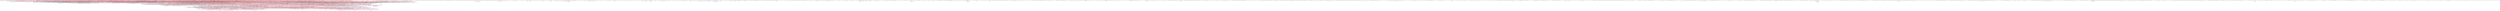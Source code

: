 digraph familyTree {
node [shape=box style=solid color=blue]
p00000000 [label="b: 26/08/1599\nd: 06/07/1686"]
{ rank = same; p00000000 p00000183; }
p00000001 [label="b: 11/02/1599"]
{ rank = same; p00000001 p00000207; }
p00000002 [label="b: 11/01/1599"]
{ rank = same; p00000002 p00000183; }
p00000003 [label="b: 09/03/1599\nd: 26/11/1658"]
{ rank = same; p00000003 p00000207; }
p00000004 [label="b: 25/07/1599"]
{ rank = same; p00000004 p00000183; }
p00000005 [label="b: 06/05/1599\nd: 29/08/1664"]
{ rank = same; p00000005 p00000207; }
p00000006 [label="b: 13/08/1599\nd: 20/04/1645"]
{ rank = same; p00000006 p00000183; }
p00000007 [label="b: 04/01/1599"]
{ rank = same; p00000007 p00000207; }
p00000008 [label="b: 19/09/1599\nd: 21/09/1654"]
{ rank = same; p00000008 p00000183; }
p00000009 [label="b: 10/03/1599\nd: 26/10/1678"]
{ rank = same; p00000009 p00000207; }
p00000010 [label="b: 06/08/1600\nd: 11/12/1600"]
{ rank = same; p00000010 p00000183; }
p00000011 [label="b: 07/03/1600\nd: 03/09/1600"]
{ rank = same; p00000011 p00000207; }
p00000012 [label="b: 05/12/1600\nd: 12/12/1600"]
{ rank = same; p00000012 p00000183; }
p00000013 [label="b: 05/02/1600\nd: 15/02/1600"]
{ rank = same; p00000013 p00000207; }
p00000014 [label="b: 11/10/1600\nd: 09/09/1601"]
{ rank = same; p00000014 p00000183; }
p00000015 [label="b: 17/08/1600\nd: 03/06/1601"]
{ rank = same; p00000015 p00000207; }
p00000016 [label="b: 06/09/1600\nd: 08/04/1601"]
{ rank = same; p00000016 p00000183; }
p00000017 [label="b: 06/12/1600\nd: 17/10/1602"]
{ rank = same; p00000017 p00000207; }
p00000018 [label="b: 11/02/1600\nd: 17/05/1602"]
{ rank = same; p00000018 p00000183; }
p00000019 [label="b: 01/06/1600\nd: 27/08/1603"]
{ rank = same; p00000019 p00000207; }
p00000020 [label="b: 07/12/1601\nd: 17/02/1604"]
{ rank = same; p00000020 p00000183; }
p00000021 [label="b: 20/11/1601\nd: 03/04/1605"]
{ rank = same; p00000021 p00000207; }
p00000022 [label="b: 28/03/1601\nd: 27/12/1604"]
{ rank = same; p00000022 p00000183; }
p00000023 [label="b: 27/01/1601\nd: 06/06/1608"]
{ rank = same; p00000023 p00000207; }
p00000024 [label="b: 18/10/1601\nd: 17/04/1605"]
{ rank = same; p00000024 p00000183; }
p00000025 [label="b: 14/07/1601\nd: 01/02/1608"]
{ rank = same; p00000025 p00000207; }
p00000026 [label="b: 17/04/1601\nd: 08/04/1607"]
{ rank = same; p00000026 p00000183; }
p00000027 [label="b: 07/05/1601\nd: 20/12/1609"]
{ rank = same; p00000027 p00000207; }
p00000028 [label="b: 22/07/1601\nd: 16/05/1608"]
{ rank = same; p00000028 p00000183; }
p00000029 [label="b: 05/03/1601\nd: 27/07/1610"]
{ rank = same; p00000029 p00000207; }
p00000030 [label="b: 09/02/1602\nd: 12/07/1607"]
{ rank = same; p00000030 p00000183; }
p00000031 [label="b: 26/06/1602\nd: 30/04/1607"]
{ rank = same; p00000031 p00000207; }
p00000032 [label="b: 16/07/1602\nd: 06/11/1610"]
{ rank = same; p00000032 p00000183; }
p00000033 [label="b: 27/10/1602\nd: 30/10/1612"]
{ rank = same; p00000033 p00000207; }
p00000034 [label="b: 25/05/1602\nd: 16/12/1611"]
{ rank = same; p00000034 p00000183; }
p00000035 [label="b: 08/06/1602\nd: 16/07/1613"]
{ rank = same; p00000035 p00000207; }
p00000036 [label="b: 23/11/1602\nd: 16/12/1611"]
{ rank = same; p00000036 p00000183; }
p00000037 [label="b: 19/11/1602"]
{ rank = same; p00000037 p00000207; }
p00000038 [label="b: 26/01/1602\nd: 28/03/1612"]
{ rank = same; p00000038 p00000183; }
p00000039 [label="b: 13/07/1602\nd: 25/04/1613"]
{ rank = same; p00000039 p00000207; }
p00000040 [label="b: 19/06/1603\nd: 30/08/1614"]
{ rank = same; p00000040 p00000183; }
p00000041 [label="b: 27/02/1603\nd: 19/07/1616"]
{ rank = same; p00000041 p00000207; }
p00000042 [label="b: 01/09/1603\nd: 21/06/1617"]
{ rank = same; p00000042 p00000183; }
p00000043 [label="b: 26/05/1603\nd: 16/06/1616"]
{ rank = same; p00000043 p00000207; }
p00000044 [label="b: 14/10/1603\nd: 18/02/1617"]
{ rank = same; p00000044 p00000183; }
p00000045 [label="b: 27/10/1603\nd: 13/06/1617"]
{ rank = same; p00000045 p00000207; }
p00000046 [label="b: 06/09/1603\nd: 30/08/1618"]
{ rank = same; p00000046 p00000183; }
p00000047 [label="b: 14/07/1603"]
{ rank = same; p00000047 p00000207; }
p00000048 [label="b: 27/09/1603"]
{ rank = same; p00000048 p00000183; }
p00000049 [label="b: 19/04/1603\nd: 09/01/1617"]
{ rank = same; p00000049 p00000207; }
p00000050 [label="b: 09/07/1604\nd: 23/04/1616"]
{ rank = same; p00000050 p00000183; }
p00000051 [label="b: 06/04/1604\nd: 15/09/1620"]
{ rank = same; p00000051 p00000207; }
p00000052 [label="b: 14/07/1604\nd: 30/05/1617"]
{ rank = same; p00000052 p00000183; }
p00000053 [label="b: 20/12/1604"]
{ rank = same; p00000053 p00000207; }
p00000054 [label="b: 24/01/1604\nd: 09/05/1617"]
{ rank = same; p00000054 p00000183; }
p00000055 [label="b: 05/03/1604\nd: 22/05/1621"]
{ rank = same; p00000055 p00000207; }
p00000056 [label="b: 08/03/1604\nd: 13/03/1621"]
{ rank = same; p00000056 p00000183; }
p00000057 [label="b: 30/03/1604\nd: 19/01/1621"]
{ rank = same; p00000057 p00000207; }
p00000058 [label="b: 09/04/1604"]
{ rank = same; p00000058 p00000183; }
p00000059 [label="b: 06/08/1604\nd: 10/08/1622"]
{ rank = same; p00000059 p00000207; }
p00000060 [label="b: 02/08/1605\nd: 19/08/1624"]
{ rank = same; p00000060 p00000183; }
p00000061 [label="b: 22/09/1605\nd: 12/03/1611"]
{ rank = same; p00000061 p00000207; }
p00000062 [label="b: 08/11/1605\nd: 18/08/1629"]
{ rank = same; p00000062 p00000183; }
p00000063 [label="b: 28/01/1605\nd: 17/03/1611"]
{ rank = same; p00000063 p00000207; }
p00000064 [label="b: 26/10/1605\nd: 25/09/1627"]
{ rank = same; p00000064 p00000183; }
p00000065 [label="b: 24/10/1605\nd: 07/10/1627"]
{ rank = same; p00000065 p00000207; }
p00000066 [label="b: 05/07/1605\nd: 25/12/1627"]
{ rank = same; p00000066 p00000183; }
p00000067 [label="b: 25/12/1605\nd: 19/12/1627"]
{ rank = same; p00000067 p00000207; }
p00000068 [label="b: 23/03/1605\nd: 05/12/1628"]
{ rank = same; p00000068 p00000183; }
p00000069 [label="b: 20/12/1605\nd: 08/10/1628"]
{ rank = same; p00000069 p00000207; }
p00000070 [label="b: 30/09/1599"]
{ rank = same; p00000070 p00000207; }
p00000071 [label="b: 10/03/1606\nd: 26/07/1633"]
{ rank = same; p00000071 p00000183; }
p00000072 [label="b: 15/04/1606\nd: 29/05/1634"]
{ rank = same; p00000072 p00000183; }
p00000073 [label="b: 12/05/1606\nd: 26/10/1626"]
{ rank = same; p00000073 p00000207; }
p00000074 [label="b: 08/09/1606\nd: 28/08/1635"]
{ rank = same; p00000074 p00000183; }
p00000075 [label="b: 27/02/1606\nd: 07/06/1626"]
{ rank = same; p00000075 p00000207; }
p00000076 [label="b: 16/11/1606\nd: 22/09/1635"]
{ rank = same; p00000076 p00000183; }
p00000077 [label="b: 29/04/1606"]
{ rank = same; p00000077 p00000207; }
p00000078 [label="b: 21/06/1606\nd: 30/04/1636"]
{ rank = same; p00000078 p00000183; }
p00000079 [label="b: 20/08/1606\nd: 07/06/1627"]
{ rank = same; p00000079 p00000207; }
p00000080 [label="b: 30/12/1606\nd: 12/11/1637"]
{ rank = same; p00000080 p00000183; }
p00000081 [label="b: 30/06/1599\nd: 19/08/1670"]
{ rank = same; p00000081 p00000183; }
p00000082 [label="b: 15/02/1607\nd: 25/02/1632"]
{ rank = same; p00000082 p00000207; }
p00000083 [label="b: 26/09/1607\nd: 29/08/1633"]
{ rank = same; p00000083 p00000207; }
p00000084 [label="b: 31/05/1607\nd: 30/05/1628"]
{ rank = same; p00000084 p00000183; }
p00000085 [label="b: 31/01/1607\nd: 07/08/1633"]
{ rank = same; p00000085 p00000207; }
p00000086 [label="b: 13/07/1607\nd: 17/07/1628"]
{ rank = same; p00000086 p00000183; }
p00000087 [label="b: 14/06/1607"]
{ rank = same; p00000087 p00000207; }
p00000088 [label="b: 05/12/1607\nd: 19/12/1632"]
{ rank = same; p00000088 p00000183; }
p00000089 [label="b: 01/08/1607\nd: 13/11/1634"]
{ rank = same; p00000089 p00000207; }
p00000090 [label="b: 18/03/1607\nd: 18/12/1632"]
{ rank = same; p00000090 p00000183; }
p00000091 [label="b: 06/08/1607\nd: 28/02/1634"]
{ rank = same; p00000091 p00000207; }
p00000092 [label="b: 20/08/1607"]
{ rank = same; p00000092 p00000183; }
p00000093 [label="b: 24/09/1602\nd: 16/12/1614"]
{ rank = same; p00000093 p00000207; }
p00000094 [label="b: 29/03/1608\nd: 14/12/1640"]
{ rank = same; p00000094 p00000183; }
p00000095 [label="b: 17/10/1608"]
{ rank = same; p00000095 p00000207; }
p00000096 [label="b: 25/01/1608\nd: 20/02/1647"]
{ rank = same; p00000096 p00000183; }
p00000097 [label="b: 02/01/1608\nd: 03/08/1637"]
{ rank = same; p00000097 p00000207; }
p00000098 [label="b: 29/05/1608\nd: 11/11/1645"]
{ rank = same; p00000098 p00000183; }
p00000099 [label="b: 14/06/1608"]
{ rank = same; p00000099 p00000207; }
p00000100 [label="b: 23/02/1608\nd: 19/10/1646"]
{ rank = same; p00000100 p00000183; }
p00000101 [label="b: 17/02/1608\nd: 08/08/1637"]
{ rank = same; p00000101 p00000207; }
p00000102 [label="b: 01/04/1608\nd: 14/10/1642"]
{ rank = same; p00000102 p00000183; }
p00000103 [label="b: 01/07/1608\nd: 24/12/1638"]
{ rank = same; p00000103 p00000207; }
p00000104 [label="b: 17/10/1603\nd: 04/09/1618"]
{ rank = same; p00000104 p00000207; }
p00000105 [label="b: 07/08/1609\nd: 11/03/1629"]
{ rank = same; p00000105 p00000183; }
p00000106 [label="b: 11/12/1609\nd: 11/11/1644"]
{ rank = same; p00000106 p00000183; }
p00000107 [label="b: 09/03/1609\nd: 16/08/1641"]
{ rank = same; p00000107 p00000207; }
p00000108 [label="b: 09/12/1609"]
{ rank = same; p00000108 p00000183; }
p00000109 [label="b: 19/03/1609"]
{ rank = same; p00000109 p00000207; }
p00000110 [label="b: 26/04/1609\nd: 21/11/1642"]
{ rank = same; p00000110 p00000183; }
p00000111 [label="b: 11/05/1609"]
{ rank = same; p00000111 p00000207; }
p00000112 [label="b: 08/04/1609"]
{ rank = same; p00000112 p00000183; }
p00000113 [label="b: 31/01/1609"]
{ rank = same; p00000113 p00000207; }
p00000114 [label="b: 29/04/1609"]
{ rank = same; p00000114 p00000183; }
p00000115 [label="b: 07/10/1604\nd: 07/02/1622"]
{ rank = same; p00000115 p00000183; }
p00000116 [label="b: 27/01/1610"]
{ rank = same; p00000116 p00000207; }
p00000117 [label="b: 14/06/1610"]
{ rank = same; p00000117 p00000207; }
p00000118 [label="b: 17/12/1610"]
{ rank = same; p00000118 p00000183; }
p00000119 [label="b: 04/07/1610\nd: 18/07/1645"]
{ rank = same; p00000119 p00000207; }
p00000120 [label="b: 04/12/1610\nd: 11/11/1646"]
{ rank = same; p00000120 p00000183; }
p00000121 [label="b: 23/10/1610\nd: 09/09/1645"]
{ rank = same; p00000121 p00000207; }
p00000122 [label="b: 17/02/1610\nd: 03/04/1646"]
{ rank = same; p00000122 p00000183; }
p00000123 [label="b: 17/05/1610"]
{ rank = same; p00000123 p00000207; }
p00000124 [label="b: 29/10/1610\nd: 28/09/1653"]
{ rank = same; p00000124 p00000183; }
p00000125 [label="b: 22/12/1610\nd: 21/08/1646"]
{ rank = same; p00000125 p00000207; }
p00000126 [label="b: 18/08/1610"]
{ rank = same; p00000126 p00000183; }
p00000127 [label="b: 26/10/1611\nd: 02/04/1648"]
{ rank = same; p00000127 p00000207; }
p00000128 [label="b: 18/08/1611"]
{ rank = same; p00000128 p00000183; }
p00000129 [label="b: 27/11/1611\nd: 11/07/1652"]
{ rank = same; p00000129 p00000207; }
p00000130 [label="b: 09/06/1611"]
{ rank = same; p00000130 p00000183; }
p00000131 [label="b: 12/08/1611\nd: 08/05/1652"]
{ rank = same; p00000131 p00000207; }
p00000132 [label="b: 15/07/1611"]
{ rank = same; p00000132 p00000183; }
p00000133 [label="b: 02/02/1611\nd: 03/03/1652"]
{ rank = same; p00000133 p00000207; }
p00000134 [label="b: 09/03/1611"]
{ rank = same; p00000134 p00000183; }
p00000135 [label="b: 29/03/1611"]
{ rank = same; p00000135 p00000207; }
p00000136 [label="b: 14/06/1611\nd: 03/09/1651"]
{ rank = same; p00000136 p00000183; }
p00000137 [label="b: 23/06/1603\nd: 02/11/1619"]
{ rank = same; p00000137 p00000183; }
p00000138 [label="b: 04/03/1612"]
{ rank = same; p00000138 p00000207; }
p00000139 [label="b: 13/04/1612\nd: 06/10/1656"]
{ rank = same; p00000139 p00000207; }
p00000140 [label="b: 09/01/1612\nd: 19/10/1659"]
{ rank = same; p00000140 p00000183; }
p00000141 [label="b: 30/08/1612"]
{ rank = same; p00000141 p00000207; }
p00000142 [label="b: 29/03/1612"]
{ rank = same; p00000142 p00000183; }
p00000143 [label="b: 25/02/1612"]
{ rank = same; p00000143 p00000207; }
p00000144 [label="b: 06/09/1612"]
{ rank = same; p00000144 p00000183; }
p00000145 [label="b: 04/03/1612"]
{ rank = same; p00000145 p00000207; }
p00000146 [label="b: 03/03/1612\nd: 05/04/1660"]
{ rank = same; p00000146 p00000183; }
p00000147 [label="b: 21/09/1612\nd: 14/08/1658"]
{ rank = same; p00000147 p00000207; }
p00000148 [label="b: 22/07/1609\nd: 20/03/1642"]
{ rank = same; p00000148 p00000183; }
p00000149 [label="b: 14/10/1613"]
{ rank = same; p00000149 p00000207; }
p00000150 [label="b: 19/02/1613"]
{ rank = same; p00000150 p00000183; }
p00000151 [label="b: 23/09/1613"]
{ rank = same; p00000151 p00000207; }
p00000152 [label="b: 28/12/1613\nd: 13/05/1665"]
{ rank = same; p00000152 p00000183; }
p00000153 [label="b: 11/09/1613"]
{ rank = same; p00000153 p00000207; }
p00000154 [label="b: 07/08/1613"]
{ rank = same; p00000154 p00000183; }
p00000155 [label="b: 05/11/1613"]
{ rank = same; p00000155 p00000207; }
p00000156 [label="b: 10/05/1613"]
{ rank = same; p00000156 p00000183; }
p00000157 [label="b: 02/05/1613\nd: 25/09/1662"]
{ rank = same; p00000157 p00000207; }
p00000158 [label="b: 09/12/1613\nd: 11/11/1663"]
{ rank = same; p00000158 p00000183; }
p00000159 [label="b: 10/06/1606\nd: 01/05/1630"]
{ rank = same; p00000159 p00000207; }
p00000160 [label="b: 20/03/1614\nd: 02/06/1673"]
{ rank = same; p00000160 p00000183; }
p00000161 [label="b: 12/06/1614"]
{ rank = same; p00000161 p00000207; }
p00000162 [label="b: 08/04/1614\nd: 12/08/1674"]
{ rank = same; p00000162 p00000183; }
p00000163 [label="b: 08/11/1614\nd: 19/12/1657"]
{ rank = same; p00000163 p00000207; }
p00000164 [label="b: 20/01/1614\nd: 19/08/1675"]
{ rank = same; p00000164 p00000183; }
p00000165 [label="b: 13/02/1614\nd: 05/01/1659"]
{ rank = same; p00000165 p00000207; }
p00000166 [label="b: 08/10/1614"]
{ rank = same; p00000166 p00000183; }
p00000167 [label="b: 03/05/1614\nd: 23/02/1666"]
{ rank = same; p00000167 p00000207; }
p00000168 [label="b: 12/03/1614"]
{ rank = same; p00000168 p00000183; }
p00000169 [label="b: 07/06/1614\nd: 24/10/1666"]
{ rank = same; p00000169 p00000207; }
p00000170 [label="b: 24/02/1614"]
{ rank = same; p00000170 p00000183; }
p00000171 [label="b: 06/09/1611\nd: 29/09/1651"]
{ rank = same; p00000171 p00000183; }
p00000172 [label="b: 24/01/1615\nd: 16/08/1679"]
{ rank = same; p00000172 p00000207; }
p00000173 [label="b: 03/11/1615"]
{ rank = same; p00000173 p00000207; }
p00000174 [label="b: 25/09/1615\nd: 12/12/1673"]
{ rank = same; p00000174 p00000183; }
p00000175 [label="b: 03/05/1615\nd: 11/10/1683"]
{ rank = same; p00000175 p00000207; }
p00000176 [label="b: 26/08/1615"]
{ rank = same; p00000176 p00000183; }
p00000177 [label="b: 12/01/1615"]
{ rank = same; p00000177 p00000207; }
p00000178 [label="b: 30/04/1615\nd: 29/11/1677"]
{ rank = same; p00000178 p00000183; }
p00000179 [label="b: 06/08/1615"]
{ rank = same; p00000179 p00000207; }
p00000180 [label="b: 12/11/1615\nd: 11/07/1673"]
{ rank = same; p00000180 p00000183; }
p00000181 [label="b: 09/01/1615"]
{ rank = same; p00000181 p00000207; }
p00000182 [label="b: 02/04/1612\nd: 15/06/1659"]
{ rank = same; p00000182 p00000207; }
p00000183 [label="b: 24/01/1616"]
p00000184 [label="b: 28/04/1616\nd: 09/06/1680"]
{ rank = same; p00000184 p00001129; }
p00000185 [label="b: 17/09/1616\nd: 03/04/1677"]
{ rank = same; p00000185 p00000207; }
p00000186 [label="b: 03/03/1616"]
{ rank = same; p00000186 p00001129; }
p00000187 [label="b: 01/03/1616"]
{ rank = same; p00000187 p00000207; }
p00000188 [label="b: 25/01/1616\nd: 13/04/1680"]
{ rank = same; p00000188 p00001129; }
p00000189 [label="b: 21/10/1616"]
{ rank = same; p00000189 p00000207; }
p00000190 [label="b: 05/06/1616"]
{ rank = same; p00000190 p00001129; }
p00000191 [label="b: 02/11/1616\nd: 19/01/1678"]
{ rank = same; p00000191 p00000207; }
p00000192 [label="b: 31/08/1616"]
{ rank = same; p00000192 p00001129; }
p00000193 [label="b: 25/07/1616"]
{ rank = same; p00000193 p00000207; }
p00000194 [label="b: 14/04/1607"]
{ rank = same; p00000194 p00000207; }
p00000195 [label="b: 06/04/1617"]
p00000196 [label="b: 03/01/1617\nd: 28/12/1685"]
{ rank = same; p00000196 p00000594; }
p00000197 [label="b: 27/09/1617\nd: 12/07/1677"]
{ rank = same; p00000197 p00000207; }
p00000198 [label="b: 30/05/1617"]
{ rank = same; p00000198 p00000594; }
p00000199 [label="b: 16/12/1617\nd: 14/05/1680"]
{ rank = same; p00000199 p00000207; }
p00000200 [label="b: 08/01/1617"]
{ rank = same; p00000200 p00000629; }
p00000201 [label="b: 23/11/1617"]
{ rank = same; p00000201 p00000207; }
p00000202 [label="b: 16/06/1617"]
{ rank = same; p00000202 p00000220; }
p00000203 [label="b: 06/04/1617"]
{ rank = same; p00000203 p00000207; }
p00000204 [label="b: 24/11/1617"]
{ rank = same; p00000204 p00000594; }
p00000205 [label="b: 14/12/1604\nd: 26/05/1623"]
{ rank = same; p00000205 p00000207; }
p00000206 [label="b: 29/09/1611\nd: 18/09/1652"]
{ rank = same; p00000206 p00000183; }
p00000207 [label="b: 13/01/1618"]
p00000208 [label="b: 23/10/1618"]
{ rank = same; p00000208 p00000220; }
p00000209 [label="b: 14/06/1618"]
{ rank = same; p00000209 p00000691; }
p00000210 [label="b: 30/03/1618\nd: 25/02/1691"]
{ rank = same; p00000210 p00000220; }
p00000211 [label="b: 06/07/1618\nd: 05/08/1691"]
{ rank = same; p00000211 p00000691; }
p00000212 [label="b: 27/03/1618\nd: 09/07/1685"]
{ rank = same; p00000212 p00000220; }
p00000213 [label="b: 17/04/1618\nd: 21/01/1691"]
{ rank = same; p00000213 p00000691; }
p00000214 [label="b: 03/02/1618\nd: 04/09/1695"]
{ rank = same; p00000214 p00000220; }
p00000215 [label="b: 26/09/1618"]
{ rank = same; p00000215 p00000691; }
p00000216 [label="b: 01/09/1618\nd: 23/12/1693"]
{ rank = same; p00000216 p00000220; }
p00000217 [label="b: 14/08/1618"]
{ rank = same; p00000217 p00000691; }
p00000218 [label="b: 16/02/1609\nd: 30/12/1642"]
{ rank = same; p00000218 p00000183; }
p00000219 [label="b: 11/07/1612\nd: 16/01/1660"]
{ rank = same; p00000219 p00000207; }
p00000220 [label="b: 08/02/1619"]
p00000221 [label="b: 30/12/1619\nd: 07/08/1676"]
p00000222 [label="b: 16/03/1619\nd: 23/05/1697"]
{ rank = same; p00000222 p00000449; }
p00000223 [label="b: 05/11/1619"]
{ rank = same; p00000223 p00000247; }
p00000224 [label="b: 12/05/1619"]
{ rank = same; p00000224 p00000449; }
p00000225 [label="b: 01/03/1619"]
{ rank = same; p00000225 p00000247; }
p00000226 [label="b: 16/04/1619"]
{ rank = same; p00000226 p00000449; }
p00000227 [label="b: 25/11/1619\nd: 14/03/1677"]
{ rank = same; p00000227 p00000247; }
p00000228 [label="b: 08/05/1619\nd: 12/06/1698"]
{ rank = same; p00000228 p00000449; }
p00000229 [label="b: 13/06/1619\nd: 28/06/1677"]
{ rank = same; p00000229 p00000247; }
p00000230 [label="b: 23/03/1619"]
{ rank = same; p00000230 p00000449; }
p00000231 [label="b: 14/12/1609\nd: 18/08/1642"]
{ rank = same; p00000231 p00000207; }
p00000232 [label="b: 09/08/1611\nd: 08/01/1652"]
{ rank = same; p00000232 p00000183; }
p00000233 [label="b: 17/06/1620"]
{ rank = same; p00000233 p00000247; }
p00000234 [label="b: 23/01/1620"]
{ rank = same; p00000234 p00000246; }
p00000235 [label="b: 03/01/1620\nd: 18/02/1697"]
{ rank = same; p00000235 p00000247; }
p00000236 [label="b: 21/10/1620\nd: 15/09/1703"]
{ rank = same; p00000236 p00000246; }
p00000237 [label="b: 02/11/1620"]
{ rank = same; p00000237 p00000247; }
p00000238 [label="b: 07/11/1620"]
{ rank = same; p00000238 p00000246; }
p00000239 [label="b: 20/12/1620\nd: 31/12/1698"]
{ rank = same; p00000239 p00000247; }
p00000240 [label="b: 02/07/1620"]
{ rank = same; p00000240 p00000246; }
p00000241 [label="b: 24/10/1620"]
{ rank = same; p00000241 p00000247; }
p00000242 [label="b: 19/10/1620\nd: 04/01/1703"]
{ rank = same; p00000242 p00000246; }
p00000243 [label="b: 20/10/1620\nd: 22/12/1698"]
{ rank = same; p00000243 p00000247; }
p00000244 [label="b: 20/12/1608\nd: 28/07/1638"]
{ rank = same; p00000244 p00000207; }
p00000245 [label="b: 09/04/1617"]
{ rank = same; p00000245 p00000629; }
p00000246 [label="b: 12/04/1621"]
p00000247 [label="b: 03/12/1621\nd: 22/01/1691"]
p00000248 [label="b: 20/06/1621"]
p00000249 [label="b: 10/02/1621"]
{ rank = same; p00000249 p00000259; }
p00000250 [label="b: 09/02/1621\nd: 29/11/1706"]
{ rank = same; p00000250 p00000398; }
p00000251 [label="b: 13/03/1621"]
{ rank = same; p00000251 p00000259; }
p00000252 [label="b: 21/05/1621\nd: 16/01/1706"]
{ rank = same; p00000252 p00000398; }
p00000253 [label="b: 26/01/1621"]
{ rank = same; p00000253 p00000259; }
p00000254 [label="b: 17/12/1621\nd: 18/04/1707"]
{ rank = same; p00000254 p00000398; }
p00000255 [label="b: 28/03/1621"]
{ rank = same; p00000255 p00000259; }
p00000256 [label="b: 21/09/1609\nd: 16/06/1642"]
{ rank = same; p00000256 p00000207; }
p00000257 [label="b: 01/11/1607"]
{ rank = same; p00000257 p00000183; }
p00000258 [label="b: 01/11/1622\nd: 18/11/1696"]
p00000259 [label="b: 05/03/1622\nd: 01/08/1685"]
p00000260 [label="b: 09/03/1622"]
p00000261 [label="b: 27/06/1622"]
p00000262 [label="b: 08/02/1622"]
{ rank = same; p00000262 p00000258; }
p00000263 [label="b: 11/11/1622"]
{ rank = same; p00000263 p00000664; }
p00000264 [label="b: 11/05/1622\nd: 30/05/1699"]
{ rank = same; p00000264 p00000416; }
p00000265 [label="b: 04/07/1622"]
{ rank = same; p00000265 p00000664; }
p00000266 [label="b: 26/08/1622"]
{ rank = same; p00000266 p00000258; }
p00000267 [label="b: 27/12/1622\nd: 15/01/1685"]
{ rank = same; p00000267 p00000664; }
p00000268 [label="b: 16/02/1619"]
{ rank = same; p00000268 p00000449; }
p00000269 [label="b: 16/08/1609\nd: 13/06/1642"]
{ rank = same; p00000269 p00000183; }
p00000270 [label="b: 21/12/1623"]
p00000271 [label="b: 25/03/1623"]
{ rank = same; p00000271 p00000864; }
p00000272 [label="b: 30/01/1623"]
{ rank = same; p00000272 p00000282; }
p00000273 [label="b: 11/09/1623\nd: 11/11/1685"]
{ rank = same; p00000273 p00000864; }
p00000274 [label="b: 06/12/1623\nd: 27/03/1695"]
{ rank = same; p00000274 p00000282; }
p00000275 [label="b: 28/06/1623"]
{ rank = same; p00000275 p00000864; }
p00000276 [label="b: 22/11/1623\nd: 03/12/1695"]
{ rank = same; p00000276 p00000282; }
p00000277 [label="b: 20/03/1623"]
{ rank = same; p00000277 p00000864; }
p00000278 [label="b: 28/10/1623"]
{ rank = same; p00000278 p00000282; }
p00000279 [label="b: 06/01/1623"]
{ rank = same; p00000279 p00000864; }
p00000280 [label="b: 02/11/1623\nd: 27/05/1696"]
{ rank = same; p00000280 p00000282; }
p00000281 [label="b: 29/09/1617"]
{ rank = same; p00000281 p00000207; }
p00000282 [label="b: 01/06/1624\nd: 19/06/1712"]
p00000283 [label="b: 03/12/1624\nd: 14/09/1683"]
p00000284 [label="b: 24/10/1624\nd: 20/05/1712"]
p00000285 [label="b: 10/07/1624\nd: 11/10/1684"]
{ rank = same; p00000285 p00000307; }
p00000286 [label="b: 08/10/1624"]
{ rank = same; p00000286 p00000282; }
p00000287 [label="b: 02/12/1624\nd: 08/09/1690"]
{ rank = same; p00000287 p00000307; }
p00000288 [label="b: 21/06/1624\nd: 10/06/1713"]
{ rank = same; p00000288 p00000294; }
p00000289 [label="b: 08/11/1624\nd: 14/08/1690"]
{ rank = same; p00000289 p00000307; }
p00000290 [label="b: 12/01/1624"]
{ rank = same; p00000290 p00000282; }
p00000291 [label="b: 03/09/1624\nd: 05/04/1701"]
{ rank = same; p00000291 p00000307; }
p00000292 [label="b: 28/03/1624"]
{ rank = same; p00000292 p00000282; }
p00000293 [label="b: 27/04/1621\nd: 16/02/1692"]
{ rank = same; p00000293 p00000259; }
p00000294 [label="b: 12/06/1625\nd: 15/05/1694"]
p00000295 [label="b: 18/06/1625\nd: 12/08/1682"]
{ rank = same; p00000295 p00000307; }
p00000296 [label="b: 06/02/1625\nd: 05/12/1695"]
{ rank = same; p00000296 p00000310; }
p00000297 [label="b: 14/10/1625\nd: 24/09/1704"]
{ rank = same; p00000297 p00000307; }
p00000298 [label="b: 30/03/1625"]
{ rank = same; p00000298 p00000310; }
p00000299 [label="b: 02/06/1625"]
{ rank = same; p00000299 p00000307; }
p00000300 [label="b: 20/05/1625\nd: 07/08/1695"]
{ rank = same; p00000300 p00000310; }
p00000301 [label="b: 19/08/1625"]
{ rank = same; p00000301 p00000307; }
p00000302 [label="b: 09/02/1625"]
{ rank = same; p00000302 p00000310; }
p00000303 [label="b: 27/07/1625"]
{ rank = same; p00000303 p00000307; }
p00000304 [label="b: 06/03/1625"]
{ rank = same; p00000304 p00000310; }
p00000305 [label="b: 03/02/1619"]
{ rank = same; p00000305 p00000247; }
p00000306 [label="b: 15/05/1624\nd: 30/06/1713"]
{ rank = same; p00000306 p00000294; }
p00000307 [label="b: 05/08/1626"]
p00000308 [label="b: 24/02/1626"]
p00000309 [label="b: 28/11/1626"]
p00000310 [label="b: 27/01/1626"]
p00000311 [label="b: 17/04/1626\nd: 26/01/1687"]
{ rank = same; p00000311 p00000430; }
p00000312 [label="b: 24/08/1626\nd: 26/05/1710"]
{ rank = same; p00000312 p00000308; }
p00000313 [label="b: 25/03/1626"]
{ rank = same; p00000313 p00000430; }
p00000314 [label="b: 11/01/1626\nd: 02/05/1710"]
{ rank = same; p00000314 p00000308; }
p00000315 [label="b: 24/06/1626"]
{ rank = same; p00000315 p00000430; }
p00000316 [label="b: 23/10/1626\nd: 08/03/1713"]
{ rank = same; p00000316 p00000308; }
p00000317 [label="b: 06/02/1626"]
{ rank = same; p00000317 p00000430; }
p00000318 [label="b: 30/08/1615\nd: 20/01/1683"]
{ rank = same; p00000318 p00000207; }
p00000319 [label="b: 05/02/1617\nd: 05/04/1693"]
{ rank = same; p00000319 p00000629; }
p00000320 [label="b: 08/11/1627"]
p00000321 [label="b: 25/11/1627\nd: 01/06/1682"]
p00000322 [label="b: 23/09/1627"]
p00000323 [label="b: 24/06/1627\nd: 27/04/1683"]
p00000324 [label="b: 27/10/1627\nd: 19/04/1695"]
p00000325 [label="b: 05/03/1627\nd: 05/05/1696"]
{ rank = same; p00000325 p00000335; }
p00000326 [label="b: 10/08/1627"]
{ rank = same; p00000326 p00001051; }
p00000327 [label="b: 21/04/1627"]
{ rank = same; p00000327 p00000335; }
p00000328 [label="b: 22/03/1627\nd: 10/03/1719"]
{ rank = same; p00000328 p00001051; }
p00000329 [label="b: 25/12/1627\nd: 28/04/1696"]
{ rank = same; p00000329 p00000335; }
p00000330 [label="b: 19/02/1607\nd: 19/07/1635"]
{ rank = same; p00000330 p00000207; }
p00000331 [label="b: 26/06/1612\nd: 02/01/1663"]
{ rank = same; p00000331 p00000207; }
p00000332 [label="b: 12/05/1628\nd: 30/05/1691"]
p00000333 [label="b: 12/11/1628\nd: 13/12/1691"]
p00000334 [label="b: 09/04/1628\nd: 17/04/1707"]
p00000335 [label="b: 15/06/1628"]
p00000336 [label="b: 15/01/1628\nd: 07/06/1707"]
{ rank = same; p00000336 p00000344; }
p00000337 [label="b: 24/06/1628\nd: 09/05/1696"]
{ rank = same; p00000337 p00000413; }
p00000338 [label="b: 27/04/1628"]
{ rank = same; p00000338 p00000344; }
p00000339 [label="b: 30/11/1628"]
{ rank = same; p00000339 p00000413; }
p00000340 [label="b: 17/11/1628"]
{ rank = same; p00000340 p00000344; }
p00000341 [label="b: 03/08/1628\nd: 14/12/1704"]
{ rank = same; p00000341 p00000413; }
p00000342 [label="b: 04/12/1627"]
{ rank = same; p00000342 p00000335; }
p00000343 [label="b: 22/04/1608\nd: 01/08/1639"]
{ rank = same; p00000343 p00000207; }
p00000344 [label="b: 19/07/1629\nd: 08/01/1691"]
p00000345 [label="b: 28/11/1629\nd: 22/09/1704"]
{ rank = same; p00000345 p00000358; }
p00000346 [label="b: 07/08/1629\nd: 25/04/1707"]
{ rank = same; p00000346 p00000358; }
p00000347 [label="b: 23/04/1629\nd: 04/10/1629"]
{ rank = same; p00000347 p00000357; }
p00000348 [label="b: 18/01/1629"]
{ rank = same; p00000348 p00000358; }
p00000349 [label="b: 11/03/1629\nd: 11/04/1629"]
{ rank = same; p00000349 p00000357; }
p00000350 [label="b: 03/12/1629\nd: 29/12/1707"]
{ rank = same; p00000350 p00000358; }
p00000351 [label="b: 29/06/1629"]
{ rank = same; p00000351 p00000357; }
p00000352 [label="b: 12/02/1629\nd: 27/03/1710"]
{ rank = same; p00000352 p00000358; }
p00000353 [label="b: 13/04/1629"]
{ rank = same; p00000353 p00000357; }
p00000354 [label="b: 19/09/1618\nd: 29/12/1692"]
{ rank = same; p00000354 p00000691; }
p00000355 [label="b: 16/11/1613"]
{ rank = same; p00000355 p00000183; }
p00000356 [label="b: 21/04/1611\nd: 22/04/1655"]
{ rank = same; p00000356 p00000183; }
p00000357 [label="b: 30/12/1630"]
p00000358 [label="b: 21/04/1630\nd: 10/01/1691"]
p00000359 [label="b: 09/10/1630"]
p00000360 [label="b: 16/12/1630\nd: 03/05/1704"]
p00000361 [label="b: 21/09/1630\nd: 21/05/1703"]
{ rank = same; p00000361 p00000540; }
p00000362 [label="b: 19/12/1630\nd: 10/05/1703"]
{ rank = same; p00000362 p00000360; }
p00000363 [label="b: 27/07/1630\nd: 01/02/1703"]
{ rank = same; p00000363 p00000540; }
p00000364 [label="b: 18/04/1630\nd: 01/07/1703"]
{ rank = same; p00000364 p00000360; }
p00000365 [label="b: 17/06/1630"]
{ rank = same; p00000365 p00000540; }
p00000366 [label="b: 14/03/1630\nd: 06/09/1704"]
{ rank = same; p00000366 p00000376; }
p00000368 [label="b: 02/12/1607\nd: 25/04/1633"]
{ rank = same; p00000368 p00000183; }
p00000369 [label="b: 21/02/1626"]
p00000370 [label="b: 17/10/1615"]
{ rank = same; p00000370 p00000207; }
p00000371 [label="b: 27/05/1631"]
p00000372 [label="b: 23/06/1631\nd: 19/01/1721"]
p00000373 [label="b: 01/05/1631"]
p00000374 [label="b: 30/09/1631"]
p00000375 [label="b: 04/06/1631\nd: 07/09/1696"]
p00000376 [label="b: 07/07/1631"]
p00000377 [label="b: 22/12/1631"]
{ rank = same; p00000377 p00000652; }
p00000378 [label="b: 11/02/1631"]
{ rank = same; p00000378 p00000707; }
p00000379 [label="b: 24/03/1631\nd: 27/07/1696"]
{ rank = same; p00000379 p00000652; }
p00000380 [label="b: 12/09/1631\nd: 29/05/1691"]
{ rank = same; p00000380 p00000478; }
p00000381 [label="b: 16/01/1617"]
{ rank = same; p00000381 p00000207; }
p00000382 [label="b: 17/05/1620"]
{ rank = same; p00000382 p00000246; }
p00000383 [label="b: 26/10/1623\nd: 30/01/1708"]
{ rank = same; p00000383 p00000864; }
p00000384 [label="b: 25/05/1632\nd: 20/05/1703"]
p00000385 [label="b: 06/11/1632"]
{ rank = same; p00000385 p00000400; }
p00000386 [label="b: 16/10/1632"]
{ rank = same; p00000386 p00000404; }
p00000387 [label="b: 03/03/1632"]
{ rank = same; p00000387 p00000400; }
p00000388 [label="b: 27/12/1632\nd: 27/08/1714"]
{ rank = same; p00000388 p00000404; }
p00000389 [label="b: 25/02/1632"]
{ rank = same; p00000389 p00000400; }
p00000390 [label="b: 21/03/1632\nd: 25/10/1717"]
{ rank = same; p00000390 p00000404; }
p00000391 [label="b: 06/04/1632"]
{ rank = same; p00000391 p00000400; }
p00000392 [label="b: 17/02/1632\nd: 27/06/1718"]
{ rank = same; p00000392 p00000404; }
p00000393 [label="b: 29/11/1632\nd: 21/01/1685"]
{ rank = same; p00000393 p00000400; }
p00000394 [label="b: 22/01/1632\nd: 07/05/1719"]
{ rank = same; p00000394 p00000404; }
p00000395 [label="b: 10/04/1612\nd: 29/10/1660"]
{ rank = same; p00000395 p00000183; }
p00000398 [label="b: 07/12/1621\nd: 23/04/1707"]
p00000399 [label="b: 30/05/1622"]
{ rank = same; p00000399 p00000416; }
p00000400 [label="b: 03/06/1633\nd: 13/06/1695"]
p00000401 [label="b: 19/02/1633"]
p00000402 [label="b: 12/12/1633\nd: 11/07/1705"]
p00000403 [label="b: 19/12/1633\nd: 29/07/1708"]
p00000404 [label="b: 28/04/1633"]
p00000405 [label="b: 27/10/1633\nd: 02/03/1708"]
p00000406 [label="b: 23/08/1633\nd: 25/09/1690"]
p00000407 [label="b: 21/09/1633"]
p00000408 [label="b: 09/10/1633\nd: 03/04/1692"]
{ rank = same; p00000408 p00000539; }
p00000409 [label="b: 10/01/1633\nd: 13/04/1718"]
{ rank = same; p00000409 p00000477; }
p00000410 [label="b: 20/11/1629"]
{ rank = same; p00000410 p00000357; }
p00000413 [label="b: 03/04/1628"]
p00000416 [label="b: 23/11/1622\nd: 28/09/1700"]
p00000417 [label="b: 31/10/1634"]
p00000418 [label="b: 14/12/1634"]
p00000419 [label="b: 24/10/1634"]
p00000420 [label="b: 09/01/1634"]
p00000421 [label="b: 16/01/1634\nd: 09/08/1694"]
p00000422 [label="b: 01/04/1634"]
p00000423 [label="b: 27/10/1634"]
{ rank = same; p00000423 p00000538; }
p00000424 [label="b: 04/07/1634"]
{ rank = same; p00000424 p00001724; }
p00000425 [label="b: 15/04/1634"]
{ rank = same; p00000425 p00000538; }
p00000426 [label="b: 04/01/1634\nd: 17/11/1734"]
{ rank = same; p00000426 p00000613; }
p00000427 [label="b: 18/06/1634"]
{ rank = same; p00000427 p00000538; }
p00000430 [label="b: 14/01/1626\nd: 24/08/1687"]
p00000431 [label="b: 05/03/1628\nd: 29/11/1704"]
{ rank = same; p00000431 p00000576; }
p00000434 [label="b: 20/04/1626"]
p00000435 [label="b: 04/11/1635"]
p00000436 [label="b: 19/02/1635\nd: 09/07/1722"]
p00000437 [label="b: 17/10/1635\nd: 04/12/1694"]
p00000438 [label="b: 10/07/1635"]
p00000439 [label="b: 28/04/1635"]
{ rank = same; p00000439 p00000451; }
p00000440 [label="b: 11/09/1635\nd: 18/02/1711"]
{ rank = same; p00000440 p00000760; }
p00000441 [label="b: 25/04/1635"]
{ rank = same; p00000441 p00000451; }
p00000442 [label="b: 14/09/1635\nd: 13/02/1716"]
{ rank = same; p00000442 p00000760; }
p00000443 [label="b: 30/03/1635\nd: 24/07/1706"]
{ rank = same; p00000443 p00000451; }
p00000444 [label="b: 08/11/1635"]
{ rank = same; p00000444 p00000438; }
p00000445 [label="b: 03/01/1635"]
{ rank = same; p00000445 p00000451; }
p00000446 [label="b: 13/08/1626"]
{ rank = same; p00000446 p00000689; }
p00000447 [label="b: 16/06/1599\nd: 29/03/1681"]
{ rank = same; p00000447 p00000207; }
p00000449 [label="b: 01/12/1619"]
p00000450 [label="b: 05/09/1636\nd: 06/08/1692"]
p00000451 [label="b: 15/07/1636"]
p00000452 [label="b: 10/08/1636\nd: 26/11/1703"]
p00000453 [label="b: 02/10/1636\nd: 28/06/1702"]
p00000454 [label="b: 02/09/1636\nd: 30/05/1711"]
p00000455 [label="b: 17/11/1636"]
p00000456 [label="b: 27/09/1636"]
p00000457 [label="b: 09/12/1636\nd: 26/03/1702"]
p00000458 [label="b: 29/11/1636"]
p00000459 [label="b: 16/09/1636"]
p00000460 [label="b: 03/05/1610\nd: 17/10/1648"]
{ rank = same; p00000460 p00000207; }
p00000461 [label="b: 02/04/1635\nd: 23/07/1717"]
{ rank = same; p00000461 p00000451; }
p00000462 [label="b: 06/12/1626\nd: 31/01/1709"]
{ rank = same; p00000462 p00000689; }
p00000463 [label="b: 15/10/1637"]
p00000464 [label="b: 07/08/1637"]
p00000465 [label="b: 04/02/1637"]
p00000466 [label="b: 21/11/1637\nd: 17/08/1732"]
p00000467 [label="b: 20/03/1637"]
p00000468 [label="b: 01/11/1637"]
p00000469 [label="b: 11/06/1637"]
p00000470 [label="b: 11/06/1637"]
p00000471 [label="b: 09/01/1637"]
p00000472 [label="b: 26/06/1637\nd: 26/01/1733"]
p00000473 [label="b: 28/09/1622"]
{ rank = same; p00000473 p00000416; }
p00000474 [label="b: 16/07/1610\nd: 26/10/1649"]
{ rank = same; p00000474 p00000207; }
p00000475 [label="b: 29/03/1615\nd: 22/06/1678"]
{ rank = same; p00000475 p00000183; }
p00000476 [label="b: 17/10/1636"]
p00000477 [label="b: 25/10/1633"]
p00000478 [label="b: 27/06/1631"]
p00000479 [label="b: 08/10/1638"]
p00000480 [label="b: 05/10/1638\nd: 14/11/1638"]
p00000481 [label="b: 22/08/1638"]
p00000482 [label="b: 17/05/1638"]
p00000483 [label="b: 07/10/1638\nd: 07/11/1688"]
p00000484 [label="b: 27/02/1638"]
p00000485 [label="b: 20/05/1638\nd: 16/05/1702"]
{ rank = same; p00000485 p00000740; }
p00000486 [label="b: 17/02/1638"]
{ rank = same; p00000486 p00001544; }
p00000487 [label="b: 09/02/1638\nd: 04/09/1705"]
{ rank = same; p00000487 p00000740; }
p00000488 [label="b: 24/12/1638"]
{ rank = same; p00000488 p00001544; }
p00000489 [label="b: 28/11/1614"]
{ rank = same; p00000489 p00000183; }
p00000490 [label="b: 11/06/1624\nd: 09/11/1714"]
{ rank = same; p00000490 p00000294; }
p00000491 [label="b: 29/10/1613\nd: 10/05/1664"]
{ rank = same; p00000491 p00000183; }
p00000492 [label="b: 24/03/1639"]
p00000493 [label="b: 11/03/1639\nd: 03/04/1696"]
p00000494 [label="b: 06/01/1639"]
p00000495 [label="b: 31/10/1639\nd: 17/09/1696"]
p00000496 [label="b: 31/10/1639\nd: 06/09/1720"]
p00000497 [label="b: 02/12/1639"]
p00000498 [label="b: 28/07/1639\nd: 03/07/1703"]
p00000499 [label="b: 14/04/1639"]
p00000500 [label="b: 09/11/1639\nd: 12/06/1710"]
p00000501 [label="b: 22/12/1639"]
p00000502 [label="b: 17/01/1639"]
p00000503 [label="b: 14/01/1632\nd: 19/12/1686"]
{ rank = same; p00000503 p00000400; }
p00000504 [label="b: 28/08/1613\nd: 26/11/1663"]
{ rank = same; p00000504 p00000207; }
p00000505 [label="b: 20/03/1614"]
{ rank = same; p00000505 p00000183; }
p00000506 [label="b: 08/09/1639\nd: 19/10/1702"]
p00000507 [label="b: 25/03/1640"]
p00000508 [label="b: 19/04/1640"]
p00000509 [label="b: 02/07/1640"]
p00000510 [label="b: 06/07/1640"]
{ rank = same; p00000510 p00002065; }
p00000511 [label="b: 05/09/1640"]
{ rank = same; p00000511 p00000914; }
p00000512 [label="b: 03/07/1640\nd: 14/10/1726"]
{ rank = same; p00000512 p00000535; }
p00000513 [label="b: 19/04/1640"]
{ rank = same; p00000513 p00000914; }
p00000514 [label="b: 04/06/1640\nd: 20/11/1695"]
{ rank = same; p00000514 p00002065; }
p00000515 [label="b: 27/06/1640"]
{ rank = same; p00000515 p00000914; }
p00000516 [label="b: 06/06/1640"]
{ rank = same; p00000516 p00000777; }
p00000517 [label="b: 27/05/1640"]
{ rank = same; p00000517 p00000914; }
p00000518 [label="b: 19/02/1619\nd: 21/07/1698"]
{ rank = same; p00000518 p00000449; }
p00000519 [label="b: 03/11/1622\nd: 21/01/1686"]
{ rank = same; p00000519 p00000664; }
p00000520 [label="b: 09/02/1620\nd: 25/09/1704"]
{ rank = same; p00000520 p00000246; }
p00000521 [label="b: 30/03/1641\nd: 28/01/1697"]
p00000522 [label="b: 06/11/1641\nd: 09/09/1695"]
p00000523 [label="b: 02/03/1641"]
p00000524 [label="b: 08/09/1641"]
p00000525 [label="b: 11/07/1641"]
p00000526 [label="b: 26/08/1641"]
p00000527 [label="b: 16/07/1641"]
p00000528 [label="b: 17/06/1641"]
p00000529 [label="b: 01/06/1641"]
p00000530 [label="b: 11/07/1641\nd: 25/03/1724"]
p00000531 [label="b: 22/01/1641\nd: 10/12/1709"]
p00000532 [label="b: 08/02/1641\nd: 25/11/1716"]
p00000533 [label="b: 20/06/1609\nd: 16/09/1643"]
{ rank = same; p00000533 p00000207; }
p00000534 [label="b: 11/07/1612\nd: 21/04/1661"]
{ rank = same; p00000534 p00000183; }
p00000535 [label="b: 22/05/1640"]
p00000536 [label="b: 18/06/1637\nd: 15/09/1717"]
p00000537 [label="b: 17/03/1637"]
p00000538 [label="b: 27/08/1634"]
p00000539 [label="b: 10/05/1633\nd: 18/09/1692"]
p00000540 [label="b: 29/01/1630\nd: 12/04/1704"]
p00000541 [label="b: 02/06/1642\nd: 30/01/1709"]
p00000542 [label="b: 18/10/1642\nd: 25/08/1716"]
p00000543 [label="b: 30/04/1642"]
p00000544 [label="b: 16/11/1642"]
p00000545 [label="b: 08/11/1642"]
p00000546 [label="b: 25/07/1642\nd: 17/11/1711"]
p00000547 [label="b: 21/09/1642\nd: 01/10/1715"]
p00000548 [label="b: 20/02/1642"]
{ rank = same; p00000548 p00000562; }
p00000549 [label="b: 21/02/1642"]
{ rank = same; p00000549 p00000726; }
p00000550 [label="b: 09/05/1642\nd: 30/07/1711"]
{ rank = same; p00000550 p00001130; }
p00000551 [label="b: 24/11/1618\nd: 29/08/1693"]
{ rank = same; p00000551 p00000691; }
p00000552 [label="b: 04/02/1617"]
p00000553 [label="b: 25/02/1641"]
p00000556 [label="b: 05/04/1615\nd: 13/02/1684"]
{ rank = same; p00000556 p00000207; }
p00000557 [label="b: 10/09/1619"]
{ rank = same; p00000557 p00000246; }
p00000558 [label="b: 10/04/1638"]
p00000559 [label="b: 13/07/1643"]
p00000560 [label="b: 28/10/1643"]
p00000561 [label="b: 25/06/1643\nd: 05/09/1691"]
p00000562 [label="b: 06/04/1643"]
p00000563 [label="b: 14/02/1643\nd: 21/10/1691"]
p00000564 [label="b: 18/09/1643"]
p00000565 [label="b: 17/01/1643\nd: 07/04/1692"]
{ rank = same; p00000565 p00000757; }
p00000566 [label="b: 17/01/1643"]
{ rank = same; p00000566 p00000872; }
p00000567 [label="b: 11/01/1643"]
{ rank = same; p00000567 p00000757; }
p00000568 [label="b: 03/03/1643\nd: 25/11/1696"]
{ rank = same; p00000568 p00000872; }
p00000569 [label="b: 27/07/1643"]
{ rank = same; p00000569 p00000757; }
p00000570 [label="b: 25/03/1610\nd: 14/01/1650"]
{ rank = same; p00000570 p00000207; }
p00000573 [label="b: 11/07/1641"]
p00000576 [label="b: 19/06/1628"]
p00000577 [label="b: 28/06/1614\nd: 23/08/1659"]
{ rank = same; p00000577 p00000183; }
p00000578 [label="b: 25/09/1644"]
p00000579 [label="b: 11/06/1644"]
p00000580 [label="b: 08/05/1644"]
p00000581 [label="b: 06/08/1644"]
p00000582 [label="b: 06/03/1644"]
p00000583 [label="b: 16/04/1644\nd: 28/04/1706"]
p00000584 [label="b: 20/05/1644"]
p00000585 [label="b: 21/07/1644"]
p00000586 [label="b: 12/01/1644\nd: 28/02/1712"]
p00000587 [label="b: 20/10/1644"]
p00000588 [label="b: 25/10/1644\nd: 16/04/1730"]
{ rank = same; p00000588 p00000756; }
p00000589 [label="b: 25/05/1617\nd: 21/09/1689"]
{ rank = same; p00000589 p00000207; }
p00000590 [label="b: 28/12/1632\nd: 17/05/1686"]
{ rank = same; p00000590 p00000400; }
p00000591 [label="b: 04/03/1613\nd: 12/08/1666"]
{ rank = same; p00000591 p00000207; }
p00000594 [label="b: 25/06/1617"]
p00000595 [label="b: 19/07/1645"]
p00000596 [label="b: 05/11/1645\nd: 03/08/1697"]
p00000597 [label="b: 08/01/1645\nd: 13/12/1705"]
p00000598 [label="b: 12/04/1645"]
p00000599 [label="b: 07/07/1645"]
p00000600 [label="b: 05/06/1645\nd: 31/01/1697"]
p00000601 [label="b: 27/09/1645\nd: 28/06/1705"]
p00000602 [label="b: 05/01/1645"]
p00000603 [label="b: 26/12/1645"]
p00000604 [label="b: 29/07/1645"]
p00000605 [label="b: 15/10/1645"]
p00000606 [label="b: 31/12/1617\nd: 27/11/1689"]
{ rank = same; p00000606 p00000207; }
p00000607 [label="b: 05/01/1625\nd: 02/03/1696"]
{ rank = same; p00000607 p00000310; }
p00000608 [label="b: 19/03/1645\nd: 19/03/1722"]
p00000609 [label="b: 24/03/1613\nd: 19/12/1667"]
{ rank = same; p00000609 p00000207; }
p00000610 [label="b: 16/12/1618\nd: 31/08/1693"]
{ rank = same; p00000610 p00000220; }
p00000611 [label="b: 12/03/1644\nd: 20/07/1725"]
p00000612 [label="b: 07/07/1641\nd: 03/10/1719"]
p00000613 [label="b: 28/08/1634"]
p00000614 [label="b: 26/04/1646\nd: 17/12/1693"]
p00000615 [label="b: 11/12/1646\nd: 07/03/1701"]
p00000616 [label="b: 18/12/1646"]
p00000617 [label="b: 14/10/1646"]
p00000618 [label="b: 07/11/1646\nd: 02/09/1738"]
p00000619 [label="b: 15/05/1646"]
p00000620 [label="b: 20/06/1646\nd: 06/03/1707"]
p00000621 [label="b: 14/07/1646"]
{ rank = same; p00000621 p00000646; }
p00000622 [label="b: 21/02/1646"]
{ rank = same; p00000622 p00000620; }
p00000623 [label="b: 22/12/1646"]
{ rank = same; p00000623 p00000646; }
p00000624 [label="b: 25/05/1646\nd: 28/08/1736"]
{ rank = same; p00000624 p00000618; }
p00000625 [label="b: 26/03/1616"]
{ rank = same; p00000625 p00001129; }
p00000626 [label="b: 27/05/1614\nd: 03/11/1659"]
{ rank = same; p00000626 p00000183; }
p00000629 [label="b: 05/08/1617"]
p00000630 [label="b: 30/01/1620"]
{ rank = same; p00000630 p00000247; }
p00000631 [label="b: 25/08/1647"]
p00000632 [label="b: 21/12/1647"]
p00000633 [label="b: 18/04/1647\nd: 10/01/1715"]
p00000634 [label="b: 15/04/1647"]
p00000635 [label="b: 16/05/1647\nd: 20/01/1715"]
p00000636 [label="b: 10/09/1647\nd: 02/12/1719"]
p00000637 [label="b: 23/09/1647\nd: 23/05/1726"]
p00000638 [label="b: 18/01/1647"]
p00000639 [label="b: 30/10/1647"]
p00000640 [label="b: 27/04/1647\nd: 19/04/1707"]
p00000641 [label="b: 22/02/1647"]
p00000642 [label="b: 15/01/1647"]
p00000643 [label="b: 26/06/1647\nd: 13/11/1731"]
p00000646 [label="b: 01/05/1646\nd: 25/04/1705"]
p00000647 [label="b: 08/06/1611\nd: 31/01/1653"]
{ rank = same; p00000647 p00000207; }
p00000649 [label="b: 28/01/1633"]
p00000650 [label="b: 23/04/1615"]
{ rank = same; p00000650 p00000207; }
p00000651 [label="b: 29/04/1610\nd: 15/08/1652"]
{ rank = same; p00000651 p00000183; }
p00000652 [label="b: 20/06/1631"]
p00000653 [label="b: 30/10/1648"]
p00000654 [label="b: 30/10/1648\nd: 13/11/1730"]
p00000655 [label="b: 12/03/1648"]
p00000656 [label="b: 08/07/1648"]
p00000657 [label="b: 02/09/1648"]
p00000658 [label="b: 11/02/1648\nd: 11/05/1731"]
p00000659 [label="b: 19/06/1648"]
p00000660 [label="b: 05/11/1648"]
p00000661 [label="b: 06/10/1648"]
p00000662 [label="b: 17/06/1648"]
p00000663 [label="b: 06/12/1617"]
{ rank = same; p00000663 p00001020; }
p00000664 [label="b: 21/09/1622"]
p00000665 [label="b: 19/02/1619\nd: 15/05/1700"]
{ rank = same; p00000665 p00000246; }
p00000666 [label="b: 18/07/1648\nd: 30/11/1706"]
p00000667 [label="b: 25/04/1639\nd: 04/09/1709"]
p00000670 [label="b: 21/02/1649\nd: 10/01/1724"]
p00000671 [label="b: 16/03/1649"]
p00000672 [label="b: 02/05/1649\nd: 24/03/1724"]
p00000673 [label="b: 08/03/1649\nd: 28/01/1716"]
p00000674 [label="b: 23/05/1649\nd: 17/11/1724"]
p00000675 [label="b: 23/08/1649"]
p00000676 [label="b: 29/04/1649\nd: 17/12/1725"]
p00000677 [label="b: 31/08/1649\nd: 27/08/1716"]
p00000678 [label="b: 11/05/1649"]
p00000679 [label="b: 09/03/1649\nd: 22/05/1716"]
{ rank = same; p00000679 p00000789; }
p00000680 [label="b: 23/02/1649\nd: 29/03/1725"]
{ rank = same; p00000680 p00001044; }
p00000683 [label="b: 29/10/1637"]
p00000684 [label="b: 29/09/1612\nd: 04/12/1663"]
{ rank = same; p00000684 p00000207; }
p00000686 [label="b: 11/05/1599\nd: 30/12/1668"]
{ rank = same; p00000686 p00000183; }
p00000687 [label="b: 22/08/1636\nd: 30/03/1704"]
p00000689 [label="b: 25/09/1626\nd: 03/11/1709"]
p00000690 [label="b: 01/07/1621"]
p00000691 [label="b: 01/04/1618"]
p00000692 [label="b: 14/10/1650"]
p00000693 [label="b: 10/04/1650"]
p00000694 [label="b: 06/01/1650\nd: 20/12/1700"]
p00000695 [label="b: 05/05/1650"]
p00000696 [label="b: 27/05/1650"]
p00000697 [label="b: 26/09/1650\nd: 04/10/1703"]
p00000698 [label="b: 26/09/1650\nd: 11/06/1701"]
p00000699 [label="b: 14/01/1650\nd: 07/09/1725"]
p00000700 [label="b: 25/09/1650\nd: 16/04/1714"]
p00000701 [label="b: 21/10/1650"]
p00000703 [label="b: 18/11/1616\nd: 04/11/1681"]
{ rank = same; p00000703 p00001129; }
p00000704 [label="b: 08/04/1647\nd: 20/03/1731"]
p00000707 [label="b: 20/08/1631\nd: 22/09/1721"]
p00000710 [label="b: 17/09/1648"]
p00000711 [label="b: 29/05/1651"]
p00000712 [label="b: 25/01/1651\nd: 02/05/1735"]
p00000713 [label="b: 20/05/1651"]
p00000714 [label="b: 10/02/1651"]
p00000715 [label="b: 01/08/1651"]
p00000716 [label="b: 04/07/1651\nd: 18/12/1724"]
p00000717 [label="b: 03/08/1651"]
p00000718 [label="b: 22/10/1651"]
p00000719 [label="b: 18/07/1651\nd: 04/04/1714"]
p00000720 [label="b: 23/10/1651\nd: 24/03/1735"]
p00000721 [label="b: 28/03/1651"]
p00000722 [label="b: 16/05/1640"]
{ rank = same; p00000722 p00000914; }
p00000723 [label="b: 06/05/1635"]
{ rank = same; p00000723 p00000760; }
p00000725 [label="b: 17/10/1616\nd: 04/05/1681"]
{ rank = same; p00000725 p00001129; }
p00000726 [label="b: 28/03/1642"]
p00000727 [label="b: 06/03/1652"]
p00000728 [label="b: 09/10/1652"]
p00000729 [label="b: 23/08/1652"]
p00000730 [label="b: 16/02/1652"]
p00000731 [label="b: 16/11/1652"]
p00000732 [label="b: 14/02/1652"]
p00000735 [label="b: 16/12/1650"]
p00000736 [label="b: 03/06/1616\nd: 02/07/1683"]
{ rank = same; p00000736 p00000207; }
p00000737 [label="b: 12/10/1613\nd: 30/08/1667"]
{ rank = same; p00000737 p00000183; }
p00000738 [label="b: 18/12/1645\nd: 04/01/1723"]
p00000739 [label="b: 16/12/1644\nd: 18/10/1716"]
p00000740 [label="b: 21/08/1638\nd: 07/07/1714"]
p00000741 [label="b: 17/09/1653"]
p00000742 [label="b: 12/01/1653\nd: 15/04/1738"]
p00000743 [label="b: 05/04/1653\nd: 07/05/1698"]
p00000744 [label="b: 20/09/1653\nd: 11/08/1739"]
p00000745 [label="b: 05/11/1653"]
p00000746 [label="b: 16/07/1653\nd: 13/05/1739"]
p00000747 [label="b: 04/11/1653\nd: 03/09/1719"]
p00000748 [label="b: 16/11/1653"]
p00000749 [label="b: 23/11/1653\nd: 30/01/1722"]
p00000750 [label="b: 11/09/1653\nd: 16/01/1741"]
p00000751 [label="b: 02/03/1653"]
p00000752 [label="b: 23/01/1653"]
p00000753 [label="b: 28/03/1653"]
p00000754 [label="b: 24/07/1613\nd: 30/06/1668"]
{ rank = same; p00000754 p00000207; }
p00000756 [label="b: 25/10/1644\nd: 28/08/1732"]
p00000757 [label="b: 11/12/1643\nd: 16/05/1704"]
p00000758 [label="b: 04/05/1641\nd: 12/04/1719"]
p00000760 [label="b: 26/02/1635\nd: 13/01/1720"]
p00000761 [label="b: 12/04/1654"]
p00000762 [label="b: 04/12/1654\nd: 17/03/1703"]
p00000763 [label="b: 18/01/1654\nd: 12/08/1719"]
p00000764 [label="b: 25/12/1654"]
p00000765 [label="b: 06/12/1654"]
p00000766 [label="b: 01/04/1654"]
p00000767 [label="b: 08/10/1654"]
p00000768 [label="b: 12/08/1654\nd: 27/03/1722"]
p00000769 [label="b: 14/01/1614\nd: 03/07/1670"]
{ rank = same; p00000769 p00000207; }
p00000772 [label="b: 31/10/1644\nd: 03/10/1732"]
p00000773 [label="b: 17/06/1615"]
{ rank = same; p00000773 p00000207; }
p00000774 [label="b: 09/05/1626\nd: 01/02/1709"]
{ rank = same; p00000774 p00000321; }
p00000775 [label="b: 05/11/1621\nd: 08/11/1692"]
{ rank = same; p00000775 p00000259; }
p00000776 [label="b: 18/05/1622\nd: 13/08/1699"]
{ rank = same; p00000776 p00000416; }
p00000777 [label="b: 17/11/1640"]
p00000778 [label="b: 15/11/1655"]
p00000779 [label="b: 10/09/1655"]
p00000780 [label="b: 16/02/1655"]
p00000781 [label="b: 06/06/1629\nd: 11/07/1707"]
{ rank = same; p00000781 p00000358; }
p00000782 [label="b: 19/09/1615\nd: 11/07/1684"]
{ rank = same; p00000782 p00000207; }
p00000784 [label="b: 15/10/1651\nd: 06/05/1714"]
p00000785 [label="b: 07/04/1631\nd: 29/09/1709"]
p00000786 [label="b: 04/05/1623\nd: 14/09/1710"]
{ rank = same; p00000786 p00000864; }
p00000787 [label="b: 26/03/1625\nd: 07/03/1706"]
{ rank = same; p00000787 p00000310; }
p00000788 [label="b: 19/02/1651"]
p00000789 [label="b: 21/06/1649"]
p00000790 [label="b: 16/04/1645\nd: 11/12/1710"]
p00000791 [label="b: 08/01/1656\nd: 07/12/1656"]
p00000792 [label="b: 19/12/1656"]
p00000793 [label="b: 20/09/1656"]
p00000794 [label="b: 29/08/1656"]
p00000795 [label="b: 21/02/1656\nd: 05/07/1712"]
p00000796 [label="b: 29/01/1656"]
p00000797 [label="b: 16/12/1656"]
p00000798 [label="b: 14/08/1656\nd: 29/10/1741"]
p00000799 [label="b: 10/10/1656\nd: 14/07/1712"]
p00000800 [label="b: 07/05/1656"]
p00000801 [label="b: 05/05/1656\nd: 01/12/1720"]
p00000802 [label="b: 16/04/1656\nd: 04/02/1733"]
p00000803 [label="b: 20/05/1656\nd: 10/04/1734"]
p00000804 [label="b: 19/02/1656\nd: 31/08/1734"]
p00000805 [label="b: 20/06/1656\nd: 07/08/1734"]
p00000806 [label="b: 01/09/1656"]
p00000809 [label="b: 13/01/1637\nd: 22/11/1709"]
p00000810 [label="b: 22/12/1622\nd: 13/05/1686"]
{ rank = same; p00000810 p00001300; }
p00000811 [label="b: 27/08/1640"]
{ rank = same; p00000811 p00000535; }
p00000812 [label="b: 02/07/1616\nd: 24/03/1683"]
{ rank = same; p00000812 p00000207; }
p00000813 [label="b: 12/02/1619\nd: 07/08/1699"]
p00000814 [label="b: 25/08/1653\nd: 10/09/1742"]
p00000815 [label="b: 25/06/1652\nd: 30/01/1710"]
p00000816 [label="b: 02/08/1643"]
p00000819 [label="b: 16/11/1657"]
p00000820 [label="b: 08/06/1657"]
p00000821 [label="b: 31/01/1657"]
p00000822 [label="b: 08/12/1657\nd: 19/05/1727"]
p00000823 [label="b: 27/10/1657"]
p00000824 [label="b: 26/06/1657"]
p00000825 [label="b: 16/08/1657\nd: 03/07/1708"]
p00000828 [label="b: 01/09/1639\nd: 14/05/1710"]
p00000830 [label="b: 16/02/1617\nd: 02/03/1693"]
{ rank = same; p00000830 p00000220; }
p00000831 [label="b: 03/11/1656\nd: 02/06/1734"]
p00000832 [label="b: 26/06/1648\nd: 31/08/1735"]
p00000833 [label="b: 25/01/1646\nd: 30/09/1738"]
p00000834 [label="b: 19/04/1641\nd: 24/03/1721"]
p00000835 [label="b: 07/07/1658"]
p00000836 [label="b: 13/01/1658"]
p00000837 [label="b: 19/03/1658"]
p00000838 [label="b: 18/01/1658"]
p00000839 [label="b: 11/04/1658\nd: 10/10/1717"]
p00000840 [label="b: 17/11/1658"]
p00000841 [label="b: 05/02/1658\nd: 10/03/1717"]
p00000842 [label="b: 26/02/1658"]
p00000843 [label="b: 19/02/1658\nd: 01/05/1717"]
p00000844 [label="b: 03/11/1616\nd: 05/01/1687"]
{ rank = same; p00000844 p00000207; }
p00000845 [label="b: 11/04/1623\nd: 16/07/1703"]
{ rank = same; p00000845 p00000282; }
p00000846 [label="b: 03/09/1656\nd: 08/03/1739"]
p00000847 [label="b: 12/07/1648\nd: 19/06/1735"]
p00000848 [label="b: 01/06/1647\nd: 18/08/1713"]
p00000849 [label="b: 28/02/1645\nd: 23/07/1728"]
p00000850 [label="b: 18/01/1659\nd: 25/12/1714"]
p00000851 [label="b: 28/02/1659"]
p00000852 [label="b: 16/02/1659\nd: 17/10/1736"]
p00000853 [label="b: 28/03/1659\nd: 16/05/1741"]
p00000854 [label="b: 23/10/1659\nd: 01/09/1721"]
p00000855 [label="b: 24/04/1659\nd: 18/06/1741"]
p00000858 [label="b: 07/11/1618"]
p00000861 [label="b: 25/10/1656"]
p00000864 [label="b: 01/01/1623"]
p00000865 [label="b: 08/02/1620\nd: 30/09/1700"]
{ rank = same; p00000865 p00000247; }
p00000866 [label="b: 19/12/1620"]
{ rank = same; p00000866 p00000247; }
p00000867 [label="b: 15/01/1626"]
p00000868 [label="b: 01/05/1655"]
p00000869 [label="b: 17/10/1654"]
p00000870 [label="b: 18/10/1647"]
p00000871 [label="b: 28/01/1645"]
p00000872 [label="b: 20/03/1643\nd: 13/03/1696"]
p00000875 [label="b: 30/09/1660"]
p00000876 [label="b: 30/09/1660\nd: 07/11/1733"]
p00000877 [label="b: 07/12/1660"]
p00000878 [label="b: 17/08/1660"]
p00000879 [label="b: 10/03/1660\nd: 30/03/1731"]
p00000880 [label="b: 30/03/1660\nd: 14/06/1750"]
p00000881 [label="b: 02/09/1660"]
p00000882 [label="b: 21/02/1660\nd: 23/07/1750"]
p00000883 [label="b: 02/10/1660\nd: 20/04/1731"]
p00000884 [label="b: 12/05/1660\nd: 05/04/1753"]
p00000885 [label="b: 07/04/1660"]
p00000886 [label="b: 11/10/1660\nd: 23/12/1750"]
p00000887 [label="b: 13/07/1660\nd: 04/06/1731"]
p00000888 [label="b: 30/06/1660\nd: 14/02/1753"]
p00000891 [label="b: 18/06/1626\nd: 15/05/1692"]
p00000894 [label="b: 22/10/1639\nd: 30/06/1715"]
p00000897 [label="b: 27/05/1637\nd: 18/07/1726"]
p00000898 [label="b: 11/04/1617\nd: 21/12/1689"]
{ rank = same; p00000898 p00000195; }
p00000901 [label="b: 22/11/1635\nd: 29/10/1722"]
p00000902 [label="b: 29/04/1661\nd: 02/09/1661"]
p00000903 [label="b: 23/11/1661\nd: 05/07/1727"]
p00000904 [label="b: 23/11/1661\nd: 08/07/1731"]
p00000905 [label="b: 28/07/1661"]
p00000906 [label="b: 10/02/1661"]
p00000907 [label="b: 19/09/1661"]
p00000908 [label="b: 18/09/1661"]
p00000909 [label="b: 09/05/1661"]
p00000910 [label="b: 21/10/1661\nd: 07/11/1730"]
p00000911 [label="b: 08/01/1646\nd: 06/12/1710"]
{ rank = same; p00000911 p00001871; }
p00000912 [label="b: 21/09/1618\nd: 20/11/1694"]
{ rank = same; p00000912 p00001652; }
p00000913 [label="b: 01/04/1622\nd: 04/10/1699"]
{ rank = same; p00000913 p00000416; }
p00000914 [label="b: 21/05/1640\nd: 03/06/1709"]
p00000915 [label="b: 21/05/1625\nd: 06/02/1706"]
{ rank = same; p00000915 p00000307; }
p00000916 [label="b: 05/08/1662"]
p00000917 [label="b: 03/07/1662"]
p00000918 [label="b: 19/11/1662"]
p00000919 [label="b: 25/11/1662\nd: 28/11/1720"]
p00000920 [label="b: 22/09/1662"]
p00000921 [label="b: 13/07/1662"]
p00000922 [label="b: 18/12/1662"]
p00000923 [label="b: 25/02/1662\nd: 11/12/1720"]
p00000924 [label="b: 03/08/1662"]
p00000925 [label="b: 27/07/1632\nd: 14/08/1718"]
{ rank = same; p00000925 p00000400; }
p00000926 [label="b: 31/01/1631"]
{ rank = same; p00000926 p00000384; }
p00000927 [label="b: 02/11/1658\nd: 28/04/1730"]
p00000930 [label="b: 27/10/1648\nd: 20/05/1721"]
p00000931 [label="b: 08/02/1599\nd: 01/08/1683"]
{ rank = same; p00000931 p00000207; }
p00000932 [label="b: 13/01/1663"]
p00000933 [label="b: 05/12/1663\nd: 13/03/1745"]
p00000934 [label="b: 06/10/1663\nd: 13/11/1745"]
p00000935 [label="b: 30/04/1663"]
p00000936 [label="b: 29/01/1663\nd: 28/11/1724"]
p00000937 [label="b: 27/05/1663"]
p00000938 [label="b: 26/05/1620\nd: 16/03/1702"]
{ rank = same; p00000938 p00000246; }
p00000939 [label="b: 05/04/1620"]
{ rank = same; p00000939 p00000247; }
p00000941 [label="b: 12/01/1655\nd: 06/01/1701"]
p00000942 [label="b: 19/03/1654\nd: 10/02/1722"]
p00000943 [label="b: 27/02/1647\nd: 31/10/1733"]
p00000944 [label="b: 22/06/1645\nd: 09/06/1714"]
p00000945 [label="b: 26/11/1664\nd: 09/08/1744"]
p00000946 [label="b: 20/03/1664\nd: 20/03/1750"]
p00000947 [label="b: 17/08/1664\nd: 17/06/1732"]
p00000948 [label="b: 22/06/1664"]
p00000949 [label="b: 22/01/1664"]
p00000950 [label="b: 22/05/1664\nd: 06/02/1751"]
p00000951 [label="b: 22/07/1664\nd: 25/10/1736"]
p00000952 [label="b: 25/11/1664"]
p00000953 [label="b: 01/11/1664"]
p00000954 [label="b: 11/04/1664\nd: 06/11/1748"]
p00000955 [label="b: 22/03/1664"]
p00000956 [label="b: 26/11/1664"]
p00000957 [label="b: 11/03/1664"]
p00000958 [label="b: 28/07/1634\nd: 01/12/1704"]
p00000959 [label="b: 22/08/1634\nd: 24/04/1727"]
{ rank = same; p00000959 p00001724; }
p00000960 [label="b: 30/03/1652\nd: 11/11/1724"]
p00000965 [label="b: 17/10/1634"]
p00000968 [label="b: 09/03/1628\nd: 12/01/1705"]
p00000969 [label="b: 18/04/1665\nd: 15/10/1729"]
p00000970 [label="b: 28/01/1665"]
p00000971 [label="b: 21/02/1665\nd: 29/05/1729"]
p00000972 [label="b: 02/12/1665\nd: 18/12/1736"]
p00000973 [label="b: 12/04/1665"]
p00000974 [label="b: 11/03/1665\nd: 08/03/1738"]
p00000975 [label="b: 13/09/1665"]
p00000976 [label="b: 16/10/1665\nd: 09/01/1739"]
p00000979 [label="b: 11/06/1647"]
p00000980 [label="b: 25/01/1643\nd: 05/05/1704"]
{ rank = same; p00000980 p00000579; }
p00000981 [label="b: 25/04/1613\nd: 28/11/1666"]
{ rank = same; p00000981 p00000183; }
p00000982 [label="b: 04/06/1616\nd: 23/12/1673"]
{ rank = same; p00000982 p00000183; }
p00000983 [label="b: 05/06/1619\nd: 30/10/1677"]
{ rank = same; p00000983 p00000247; }
p00000984 [label="b: 14/05/1627\nd: 05/06/1719"]
{ rank = same; p00000984 p00001051; }
p00000985 [label="b: 30/12/1657\nd: 16/04/1736"]
p00000986 [label="b: 22/01/1656\nd: 13/03/1739"]
p00000987 [label="b: 31/07/1652\nd: 22/03/1704"]
p00000988 [label="b: 24/06/1666"]
p00000989 [label="b: 31/10/1666\nd: 01/12/1710"]
p00000990 [label="b: 19/08/1666"]
p00000991 [label="b: 18/06/1666\nd: 19/02/1710"]
p00000992 [label="b: 09/04/1666"]
p00000993 [label="b: 09/04/1666"]
p00000994 [label="b: 04/06/1666"]
p00000995 [label="b: 17/05/1666"]
p00000996 [label="b: 30/03/1666\nd: 10/10/1726"]
p00000997 [label="b: 22/02/1666"]
p00000998 [label="b: 29/06/1666\nd: 12/10/1742"]
p00000999 [label="b: 20/10/1666"]
p00001002 [label="b: 08/09/1662"]
p00001005 [label="b: 01/03/1660\nd: 19/01/1753"]
p00001006 [label="b: 25/05/1619\nd: 02/04/1689"]
{ rank = same; p00001006 p00000449; }
p00001007 [label="b: 05/06/1634"]
{ rank = same; p00001007 p00000437; }
p00001008 [label="b: 19/12/1646"]
{ rank = same; p00001008 p00000618; }
p00001009 [label="b: 29/12/1667\nd: 09/06/1721"]
p00001010 [label="b: 24/03/1667"]
p00001011 [label="b: 21/04/1667"]
p00001012 [label="b: 04/05/1667"]
p00001013 [label="b: 11/01/1667"]
p00001014 [label="b: 12/04/1667"]
p00001015 [label="b: 25/09/1667"]
p00001016 [label="b: 14/06/1667\nd: 11/02/1722"]
p00001017 [label="b: 06/04/1667"]
p00001018 [label="b: 05/08/1667"]
p00001019 [label="b: 09/10/1619"]
{ rank = same; p00001019 p00000247; }
p00001020 [label="b: 09/09/1617\nd: 02/01/1693"]
p00001021 [label="b: 16/12/1651\nd: 15/09/1714"]
p00001024 [label="b: 09/09/1615\nd: 08/01/1685"]
{ rank = same; p00001024 p00000207; }
p00001025 [label="b: 26/08/1636"]
p00001026 [label="b: 19/09/1636"]
p00001027 [label="b: 18/03/1662"]
p00001032 [label="b: 29/04/1668"]
p00001033 [label="b: 20/11/1668"]
p00001034 [label="b: 01/04/1668\nd: 21/03/1746"]
p00001035 [label="b: 29/04/1668\nd: 22/05/1734"]
p00001036 [label="b: 08/05/1668"]
p00001037 [label="b: 22/10/1668"]
p00001038 [label="b: 07/04/1668\nd: 19/09/1753"]
p00001039 [label="b: 28/10/1668\nd: 26/12/1734"]
p00001040 [label="b: 03/08/1668"]
p00001041 [label="b: 08/05/1617\nd: 17/09/1691"]
{ rank = same; p00001041 p00000195; }
p00001044 [label="b: 28/04/1649\nd: 13/12/1726"]
p00001045 [label="b: 06/02/1619\nd: 29/04/1685"]
{ rank = same; p00001045 p00000247; }
p00001048 [label="b: 02/08/1627\nd: 21/09/1695"]
p00001049 [label="b: 12/01/1629\nd: 18/08/1696"]
{ rank = same; p00001049 p00000357; }
p00001051 [label="b: 17/06/1627\nd: 18/04/1721"]
p00001052 [label="b: 03/07/1662\nd: 22/09/1738"]
p00001053 [label="b: 09/09/1660\nd: 06/01/1754"]
p00001054 [label="b: 04/12/1652\nd: 27/08/1714"]
p00001057 [label="b: 02/11/1669\nd: 18/05/1729"]
p00001058 [label="b: 07/08/1669\nd: 05/01/1729"]
p00001059 [label="b: 29/09/1669"]
p00001060 [label="b: 30/08/1669"]
p00001061 [label="b: 26/06/1669"]
p00001062 [label="b: 30/11/1669"]
p00001063 [label="b: 13/10/1669"]
p00001064 [label="b: 14/06/1669"]
p00001065 [label="b: 16/12/1669\nd: 16/05/1752"]
p00001066 [label="b: 06/08/1669"]
p00001067 [label="b: 24/12/1669"]
p00001070 [label="b: 05/05/1669"]
p00001073 [label="b: 03/06/1638\nd: 27/05/1714"]
p00001074 [label="b: 26/07/1620\nd: 05/05/1700"]
{ rank = same; p00001074 p00000247; }
p00001075 [label="b: 11/08/1614\nd: 09/05/1670"]
{ rank = same; p00001075 p00000183; }
p00001076 [label="b: 18/01/1625\nd: 09/04/1706"]
{ rank = same; p00001076 p00000307; }
p00001077 [label="b: 03/03/1628\nd: 06/04/1708"]
{ rank = same; p00001077 p00000344; }
p00001078 [label="b: 18/01/1650\nd: 02/03/1701"]
p00001079 [label="b: 08/05/1670\nd: 04/11/1716"]
p00001080 [label="b: 07/08/1670"]
p00001081 [label="b: 09/09/1670"]
p00001082 [label="b: 23/11/1670"]
p00001083 [label="b: 07/11/1670\nd: 04/11/1713"]
p00001084 [label="b: 02/01/1670\nd: 28/11/1716"]
p00001085 [label="b: 21/10/1640\nd: 10/05/1717"]
{ rank = same; p00001085 p00000521; }
p00001088 [label="b: 28/06/1656\nd: 20/09/1741"]
p00001089 [label="b: 28/11/1621\nd: 09/09/1695"]
{ rank = same; p00001089 p00000259; }
p00001090 [label="b: 02/02/1623"]
p00001091 [label="b: 15/12/1632\nd: 15/08/1720"]
{ rank = same; p00001091 p00000404; }
p00001092 [label="b: 05/07/1662\nd: 08/11/1741"]
p00001095 [label="b: 26/04/1671\nd: 15/12/1720"]
p00001096 [label="b: 11/06/1671"]
p00001097 [label="b: 26/08/1671"]
p00001098 [label="b: 14/03/1671"]
p00001099 [label="b: 14/03/1671"]
p00001100 [label="b: 11/01/1671\nd: 15/06/1746"]
p00001101 [label="b: 14/05/1671\nd: 16/04/1720"]
p00001102 [label="b: 24/03/1671"]
p00001103 [label="b: 25/09/1671"]
p00001104 [label="b: 03/08/1671\nd: 26/01/1746"]
p00001105 [label="b: 12/07/1671"]
p00001106 [label="b: 27/06/1671\nd: 01/05/1760"]
p00001107 [label="b: 10/06/1671\nd: 28/10/1744"]
p00001108 [label="b: 12/05/1641"]
p00001109 [label="b: 05/06/1643"]
{ rank = same; p00001109 p00000560; }
p00001110 [label="b: 27/02/1667"]
p00001113 [label="b: 17/12/1630"]
{ rank = same; p00001113 p00001655; }
p00001114 [label="b: 08/07/1628"]
{ rank = same; p00001114 p00000344; }
p00001115 [label="b: 23/06/1657"]
p00001116 [label="b: 24/12/1672\nd: 17/11/1746"]
p00001117 [label="b: 27/10/1672"]
p00001118 [label="b: 11/09/1672\nd: 17/02/1748"]
p00001119 [label="b: 26/09/1672\nd: 29/05/1725"]
p00001120 [label="b: 22/05/1672"]
p00001121 [label="b: 01/06/1672\nd: 15/02/1734"]
p00001122 [label="b: 10/12/1672\nd: 25/02/1754"]
p00001123 [label="b: 22/05/1672"]
p00001124 [label="b: 11/07/1672\nd: 28/01/1767"]
p00001125 [label="b: 13/06/1672"]
p00001126 [label="b: 02/12/1672"]
p00001127 [label="b: 17/10/1672"]
p00001129 [label="b: 28/08/1616\nd: 12/06/1682"]
p00001130 [label="b: 04/02/1642\nd: 16/06/1716"]
p00001135 [label="b: 22/08/1654"]
p00001138 [label="b: 06/01/1671\nd: 15/04/1745"]
p00001139 [label="b: 11/11/1636\nd: 13/04/1709"]
p00001140 [label="b: 04/11/1636"]
p00001141 [label="b: 01/08/1662\nd: 28/02/1741"]
p00001146 [label="b: 17/06/1673"]
p00001147 [label="b: 21/11/1673\nd: 25/02/1715"]
p00001148 [label="b: 26/03/1673\nd: 21/01/1732"]
p00001149 [label="b: 13/03/1673"]
p00001150 [label="b: 16/08/1673\nd: 30/04/1759"]
p00001151 [label="b: 30/06/1673\nd: 17/10/1738"]
p00001152 [label="b: 30/01/1673"]
p00001153 [label="b: 10/03/1673"]
p00001154 [label="b: 08/03/1673"]
p00001155 [label="b: 19/06/1673\nd: 11/10/1738"]
p00001156 [label="b: 27/11/1673"]
p00001157 [label="b: 28/09/1673"]
p00001158 [label="b: 27/04/1639\nd: 11/05/1710"]
p00001159 [label="b: 10/02/1650\nd: 08/07/1720"]
p00001160 [label="b: 30/11/1673\nd: 15/11/1742"]
p00001161 [label="b: 14/05/1671"]
p00001162 [label="b: 05/12/1669\nd: 17/08/1723"]
p00001163 [label="b: 25/12/1668\nd: 27/09/1756"]
p00001164 [label="b: 10/03/1667"]
p00001169 [label="b: 30/12/1674\nd: 15/08/1726"]
p00001170 [label="b: 07/04/1674"]
p00001171 [label="b: 31/07/1674"]
p00001172 [label="b: 20/06/1674"]
p00001173 [label="b: 05/07/1674\nd: 05/06/1726"]
p00001174 [label="b: 07/05/1674"]
p00001175 [label="b: 12/05/1674"]
p00001176 [label="b: 02/05/1674"]
p00001177 [label="b: 19/06/1674\nd: 31/12/1744"]
p00001178 [label="b: 14/11/1674"]
p00001179 [label="b: 12/12/1674\nd: 05/11/1744"]
p00001180 [label="b: 08/09/1674"]
p00001181 [label="b: 03/08/1674\nd: 22/06/1747"]
p00001182 [label="b: 03/08/1674"]
p00001183 [label="b: 14/09/1640"]
{ rank = same; p00001183 p00002065; }
p00001184 [label="b: 17/05/1645\nd: 24/04/1715"]
p00001185 [label="b: 28/09/1648"]
p00001186 [label="b: 30/03/1669\nd: 18/03/1732"]
p00001193 [label="b: 26/09/1664"]
p00001194 [label="b: 07/09/1627\nd: 10/07/1697"]
{ rank = same; p00001194 p00000335; }
p00001195 [label="b: 21/02/1675\nd: 06/10/1738"]
p00001196 [label="b: 10/03/1675"]
p00001197 [label="b: 24/08/1675"]
p00001198 [label="b: 05/06/1675\nd: 05/08/1675"]
p00001199 [label="b: 13/11/1675"]
p00001200 [label="b: 03/09/1675\nd: 20/12/1743"]
p00001201 [label="b: 18/02/1675"]
p00001202 [label="b: 09/09/1675"]
p00001203 [label="b: 23/06/1675\nd: 11/10/1738"]
p00001204 [label="b: 19/11/1675"]
p00001207 [label="b: 13/10/1626\nd: 09/06/1693"]
p00001210 [label="b: 08/10/1649"]
p00001211 [label="b: 22/02/1641"]
p00001212 [label="b: 30/07/1641"]
p00001213 [label="b: 31/12/1666"]
p00001218 [label="b: 30/05/1631\nd: 29/07/1710"]
p00001219 [label="b: 20/06/1637\nd: 28/06/1734"]
p00001220 [label="b: 09/10/1668\nd: 05/09/1734"]
p00001221 [label="b: 18/11/1666\nd: 13/03/1749"]
p00001222 [label="b: 07/01/1660\nd: 18/08/1741"]
p00001227 [label="b: 10/05/1676\nd: 05/06/1676"]
p00001228 [label="b: 25/06/1676\nd: 25/05/1733"]
p00001229 [label="b: 29/02/1676\nd: 21/06/1676"]
p00001230 [label="b: 04/01/1676\nd: 23/07/1733"]
p00001231 [label="b: 23/01/1676\nd: 06/11/1731"]
p00001233 [label="b: 10/09/1634\nd: 15/12/1732"]
p00001234 [label="b: 08/10/1661"]
p00001235 [label="b: 13/03/1657\nd: 26/10/1742"]
p00001236 [label="b: 11/06/1653\nd: 19/04/1722"]
p00001239 [label="b: 09/10/1644\nd: 05/05/1716"]
p00001240 [label="b: 25/01/1646\nd: 19/04/1737"]
{ rank = same; p00001240 p00000618; }
p00001241 [label="b: 08/01/1671\nd: 10/01/1762"]
p00001244 [label="b: 28/06/1677"]
p00001245 [label="b: 23/11/1677\nd: 04/02/1749"]
p00001246 [label="b: 13/03/1677"]
p00001247 [label="b: 07/10/1677\nd: 11/02/1738"]
p00001248 [label="b: 07/07/1677"]
p00001249 [label="b: 04/07/1677"]
p00001250 [label="b: 17/03/1677"]
p00001251 [label="b: 08/06/1677"]
p00001252 [label="b: 12/05/1677\nd: 24/05/1758"]
p00001253 [label="b: 20/11/1677\nd: 15/08/1752"]
p00001256 [label="b: 10/07/1648\nd: 08/10/1721"]
p00001259 [label="b: 28/12/1639\nd: 15/10/1723"]
p00001260 [label="b: 09/12/1641\nd: 16/04/1720"]
p00001261 [label="b: 03/11/1641\nd: 04/02/1723"]
p00001262 [label="b: 05/06/1666\nd: 22/06/1749"]
p00001267 [label="b: 30/01/1634\nd: 22/11/1711"]
{ rank = same; p00001267 p00000437; }
p00001268 [label="b: 02/06/1678"]
p00001269 [label="b: 05/12/1678\nd: 17/12/1742"]
p00001270 [label="b: 26/09/1678"]
p00001271 [label="b: 23/11/1678"]
p00001272 [label="b: 14/09/1678\nd: 21/06/1747"]
p00001273 [label="b: 07/10/1678"]
p00001274 [label="b: 26/06/1678\nd: 01/06/1743"]
p00001275 [label="b: 17/07/1678\nd: 20/07/1746"]
p00001276 [label="b: 23/01/1678"]
p00001277 [label="b: 10/07/1678\nd: 15/07/1761"]
p00001278 [label="b: 01/10/1678"]
p00001279 [label="b: 01/04/1678\nd: 24/01/1761"]
p00001280 [label="b: 01/03/1628\nd: 14/11/1691"]
{ rank = same; p00001280 p00000334; }
p00001281 [label="b: 23/10/1630\nd: 10/09/1704"]
{ rank = same; p00001281 p00001655; }
p00001283 [label="b: 25/06/1657\nd: 01/07/1742"]
p00001286 [label="b: 20/12/1678"]
p00001289 [label="b: 22/09/1669"]
p00001292 [label="b: 09/05/1661"]
p00001293 [label="b: 28/11/1679\nd: 23/02/1719"]
p00001294 [label="b: 02/05/1679"]
p00001297 [label="b: 29/10/1662"]
p00001300 [label="b: 08/01/1622\nd: 22/07/1687"]
p00001303 [label="b: 05/10/1621"]
p00001304 [label="b: 16/09/1632"]
{ rank = same; p00001304 p00000400; }
p00001307 [label="b: 06/11/1651\nd: 13/10/1731"]
p00001308 [label="b: 16/02/1653\nd: 24/12/1722"]
p00001309 [label="b: 27/09/1652\nd: 18/05/1724"]
p00001310 [label="b: 14/07/1677\nd: 20/10/1756"]
p00001315 [label="b: 08/07/1680\nd: 16/08/1751"]
p00001316 [label="b: 15/04/1680"]
p00001317 [label="b: 17/06/1680\nd: 04/01/1757"]
p00001318 [label="b: 28/05/1680"]
p00001319 [label="b: 07/05/1680"]
p00001320 [label="b: 05/12/1680"]
p00001321 [label="b: 26/03/1680\nd: 24/12/1758"]
p00001322 [label="b: 17/10/1680\nd: 03/09/1754"]
p00001323 [label="b: 20/04/1680"]
p00001324 [label="b: 26/12/1680\nd: 28/02/1756"]
p00001325 [label="b: 03/06/1640"]
{ rank = same; p00001325 p00000521; }
p00001326 [label="b: 17/09/1642"]
{ rank = same; p00001326 p00000562; }
p00001327 [label="b: 09/09/1674"]
p00001328 [label="b: 22/08/1673"]
p00001329 [label="b: 16/08/1672\nd: 03/04/1767"]
p00001330 [label="b: 06/01/1670\nd: 05/02/1738"]
p00001331 [label="b: 07/03/1665"]
p00001332 [label="b: 18/11/1681"]
p00001333 [label="b: 03/02/1681"]
p00001334 [label="b: 14/02/1681"]
p00001335 [label="b: 09/11/1681"]
p00001336 [label="b: 15/11/1681"]
p00001337 [label="b: 24/12/1681"]
p00001338 [label="b: 15/04/1681\nd: 17/10/1765"]
p00001339 [label="b: 02/08/1681\nd: 18/02/1753"]
p00001340 [label="b: 01/11/1626"]
{ rank = same; p00001340 p00000321; }
p00001342 [label="b: 18/01/1664"]
p00001343 [label="b: 21/02/1661"]
p00001344 [label="b: 06/07/1641\nd: 07/04/1721"]
p00001345 [label="b: 21/11/1643\nd: 01/07/1705"]
{ rank = same; p00001345 p00000560; }
p00001346 [label="b: 09/06/1667\nd: 28/02/1744"]
p00001351 [label="b: 22/08/1621"]
p00001352 [label="b: 08/11/1682\nd: 13/04/1743"]
p00001353 [label="b: 16/01/1682"]
p00001354 [label="b: 12/05/1682"]
p00001355 [label="b: 01/10/1682"]
p00001356 [label="b: 11/02/1682"]
p00001357 [label="b: 28/06/1682\nd: 16/12/1744"]
p00001358 [label="b: 21/08/1682\nd: 27/02/1743"]
p00001359 [label="b: 23/12/1682"]
p00001360 [label="b: 14/06/1682\nd: 15/07/1764"]
p00001361 [label="b: 26/01/1682"]
p00001362 [label="b: 04/04/1682\nd: 01/02/1768"]
p00001363 [label="b: 01/02/1682"]
p00001364 [label="b: 12/01/1682\nd: 20/11/1778"]
p00001365 [label="b: 04/06/1682\nd: 01/03/1746"]
p00001366 [label="b: 28/06/1682"]
p00001367 [label="b: 02/12/1682"]
p00001368 [label="b: 09/02/1682"]
p00001369 [label="b: 21/07/1682\nd: 25/12/1749"]
p00001370 [label="b: 18/04/1631\nd: 02/06/1714"]
{ rank = same; p00001370 p00001699; }
p00001373 [label="b: 14/04/1674\nd: 26/11/1747"]
p00001376 [label="b: 20/10/1648\nd: 13/12/1728"]
p00001379 [label="b: 13/03/1654"]
p00001382 [label="b: 07/03/1678\nd: 08/10/1748"]
p00001385 [label="b: 20/08/1666\nd: 18/12/1723"]
p00001386 [label="b: 24/12/1653\nd: 24/10/1723"]
p00001387 [label="b: 12/02/1658\nd: 25/08/1725"]
p00001388 [label="b: 19/02/1678\nd: 11/10/1743"]
p00001393 [label="b: 26/11/1683\nd: 01/07/1730"]
p00001394 [label="b: 24/01/1683"]
p00001395 [label="b: 24/04/1623\nd: 07/04/1711"]
{ rank = same; p00001395 p00001624; }
p00001398 [label="b: 12/06/1654\nd: 05/07/1725"]
p00001399 [label="b: 25/08/1632\nd: 18/01/1721"]
{ rank = same; p00001399 p00000400; }
p00001400 [label="b: 11/07/1629"]
{ rank = same; p00001400 p00000357; }
p00001401 [label="b: 13/12/1635"]
{ rank = same; p00001401 p00001747; }
p00001402 [label="b: 20/12/1674"]
p00001403 [label="b: 18/04/1672"]
p00001404 [label="b: 26/09/1684"]
p00001405 [label="b: 26/09/1684"]
p00001406 [label="b: 28/08/1684"]
p00001407 [label="b: 20/09/1684\nd: 26/04/1768"]
p00001408 [label="b: 19/07/1684"]
p00001409 [label="b: 26/06/1684"]
p00001410 [label="b: 26/06/1684"]
p00001411 [label="b: 10/02/1684"]
p00001412 [label="b: 31/10/1684\nd: 02/06/1764"]
p00001413 [label="b: 25/09/1684"]
p00001414 [label="b: 08/02/1684\nd: 20/12/1765"]
p00001415 [label="b: 17/08/1684"]
p00001416 [label="b: 26/08/1684\nd: 20/10/1767"]
p00001417 [label="b: 24/08/1684"]
p00001418 [label="b: 12/09/1684"]
p00001419 [label="b: 31/10/1634\nd: 31/07/1712"]
{ rank = same; p00001419 p00000437; }
p00001420 [label="b: 28/01/1644\nd: 11/01/1734"]
p00001421 [label="b: 11/11/1647\nd: 06/01/1714"]
p00001422 [label="b: 22/03/1674\nd: 21/11/1765"]
p00001423 [label="b: 28/10/1673\nd: 04/04/1746"]
p00001424 [label="b: 14/02/1672\nd: 10/03/1753"]
p00001429 [label="b: 08/06/1629\nd: 05/05/1701"]
{ rank = same; p00001429 p00000357; }
p00001430 [label="b: 07/05/1635"]
{ rank = same; p00001430 p00001747; }
p00001431 [label="b: 16/12/1684"]
p00001432 [label="b: 03/10/1684\nd: 18/11/1768"]
p00001433 [label="b: 28/02/1674"]
p00001434 [label="b: 22/05/1672"]
p00001435 [label="b: 01/05/1685\nd: 12/03/1736"]
p00001436 [label="b: 18/04/1685\nd: 07/03/1729"]
p00001437 [label="b: 24/06/1685"]
p00001438 [label="b: 10/09/1685"]
p00001439 [label="b: 12/11/1685\nd: 04/08/1760"]
p00001440 [label="b: 02/03/1685\nd: 12/01/1729"]
p00001441 [label="b: 01/08/1685\nd: 12/07/1766"]
p00001442 [label="b: 16/08/1640"]
{ rank = same; p00001442 p00002065; }
p00001443 [label="b: 12/10/1620\nd: 11/07/1701"]
{ rank = same; p00001443 p00000247; }
p00001444 [label="b: 04/09/1642\nd: 19/05/1716"]
p00001445 [label="b: 31/07/1636\nd: 04/11/1718"]
p00001446 [label="b: 05/02/1671"]
p00001447 [label="b: 26/11/1668\nd: 17/03/1740"]
p00001448 [label="b: 13/07/1667\nd: 26/09/1755"]
p00001449 [label="b: 13/02/1665\nd: 20/08/1740"]
p00001454 [label="b: 19/10/1686\nd: 15/02/1744"]
p00001455 [label="b: 19/08/1686\nd: 23/03/1744"]
p00001456 [label="b: 03/07/1686"]
p00001457 [label="b: 01/08/1686"]
p00001458 [label="b: 10/04/1686\nd: 14/08/1768"]
p00001459 [label="b: 22/06/1686\nd: 24/01/1747"]
p00001460 [label="b: 01/12/1635"]
{ rank = same; p00001460 p00000451; }
p00001463 [label="b: 04/04/1680"]
p00001464 [label="b: 01/04/1625\nd: 09/07/1707"]
{ rank = same; p00001464 p00000307; }
p00001465 [label="b: 09/11/1643"]
p00001466 [label="b: 10/07/1681\nd: 10/05/1755"]
p00001467 [label="b: 12/12/1677\nd: 08/12/1756"]
p00001468 [label="b: 21/12/1675\nd: 08/08/1753"]
p00001469 [label="b: 07/07/1667"]
p00001471 [label="b: 22/07/1644\nd: 12/05/1734"]
p00001474 [label="b: 11/02/1687\nd: 25/05/1743"]
p00001475 [label="b: 12/04/1687"]
p00001476 [label="b: 12/09/1687\nd: 31/08/1743"]
p00001477 [label="b: 20/01/1687"]
p00001478 [label="b: 29/04/1687"]
p00001479 [label="b: 02/06/1687\nd: 15/01/1743"]
p00001480 [label="b: 07/10/1687\nd: 09/07/1753"]
p00001481 [label="b: 02/05/1687\nd: 15/11/1743"]
p00001482 [label="b: 08/05/1687"]
p00001483 [label="b: 17/07/1687"]
p00001484 [label="b: 04/07/1687\nd: 20/03/1774"]
p00001485 [label="b: 08/08/1687\nd: 20/07/1756"]
p00001486 [label="b: 05/10/1687"]
p00001487 [label="b: 07/04/1687"]
p00001490 [label="b: 27/01/1674"]
p00001493 [label="b: 07/01/1647\nd: 13/07/1733"]
p00001496 [label="b: 18/12/1651\nd: 04/04/1730"]
p00001497 [label="b: 04/09/1651"]
p00001498 [label="b: 12/05/1651"]
p00001499 [label="b: 29/03/1684\nd: 18/05/1765"]
p00001500 [label="b: 30/10/1684\nd: 30/06/1752"]
p00001501 [label="b: 21/11/1682"]
p00001502 [label="b: 07/03/1673"]
p00001507 [label="b: 18/11/1688"]
p00001508 [label="b: 06/04/1688\nd: 17/08/1757"]
p00001509 [label="b: 02/01/1688\nd: 25/09/1758"]
p00001510 [label="b: 04/06/1688"]
p00001511 [label="b: 19/01/1688"]
p00001512 [label="b: 28/09/1688\nd: 26/05/1765"]
p00001513 [label="b: 28/04/1688"]
p00001514 [label="b: 14/02/1688\nd: 04/03/1766"]
p00001515 [label="b: 30/03/1631"]
{ rank = same; p00001515 p00000400; }
p00001516 [label="b: 27/12/1634"]
p00001517 [label="b: 22/10/1661\nd: 01/10/1740"]
p00001518 [label="b: 31/03/1653"]
p00001521 [label="b: 08/11/1620\nd: 17/11/1702"]
{ rank = same; p00001521 p00000246; }
p00001522 [label="b: 13/10/1647\nd: 22/03/1735"]
p00001523 [label="b: 09/02/1650\nd: 15/10/1715"]
p00001524 [label="b: 05/08/1688\nd: 03/09/1760"]
p00001525 [label="b: 30/04/1680"]
p00001526 [label="b: 26/06/1678\nd: 16/02/1762"]
p00001527 [label="b: 17/01/1674"]
p00001532 [label="b: 28/09/1689"]
p00001533 [label="b: 31/07/1689\nd: 14/02/1754"]
p00001534 [label="b: 11/10/1689\nd: 25/10/1786"]
p00001535 [label="b: 19/10/1689"]
p00001536 [label="b: 15/11/1689\nd: 25/11/1739"]
p00001537 [label="b: 11/06/1689"]
p00001538 [label="b: 22/06/1689"]
p00001539 [label="b: 10/10/1689\nd: 31/10/1771"]
p00001540 [label="b: 12/02/1689"]
p00001541 [label="b: 02/10/1689"]
p00001542 [label="b: 17/03/1625\nd: 26/11/1694"]
{ rank = same; p00001542 p00000294; }
p00001543 [label="b: 21/12/1635\nd: 21/02/1717"]
{ rank = same; p00001543 p00000451; }
p00001544 [label="b: 02/05/1638\nd: 26/11/1717"]
p00001545 [label="b: 24/12/1666"]
p00001548 [label="b: 17/09/1626\nd: 30/11/1710"]
{ rank = same; p00001548 p00000321; }
p00001550 [label="b: 25/05/1664\nd: 12/11/1736"]
p00001551 [label="b: 02/08/1659\nd: 29/06/1742"]
p00001552 [label="b: 19/10/1662\nd: 09/12/1743"]
p00001553 [label="b: 04/07/1685"]
p00001558 [label="b: 05/06/1690\nd: 17/11/1763"]
p00001559 [label="b: 18/12/1690\nd: 13/04/1754"]
p00001560 [label="b: 27/10/1690\nd: 07/03/1765"]
p00001561 [label="b: 13/06/1690"]
p00001562 [label="b: 10/03/1690\nd: 09/08/1765"]
p00001563 [label="b: 30/05/1690\nd: 19/06/1768"]
p00001564 [label="b: 21/11/1690"]
p00001565 [label="b: 04/09/1690\nd: 13/05/1770"]
p00001566 [label="b: 07/08/1690"]
p00001567 [label="b: 06/11/1621\nd: 05/09/1696"]
{ rank = same; p00001567 p00000259; }
p00001568 [label="b: 03/03/1634\nd: 02/12/1713"]
{ rank = same; p00001568 p00000437; }
p00001569 [label="b: 27/11/1638\nd: 03/05/1703"]
{ rank = same; p00001569 p00001901; }
p00001572 [label="b: 22/09/1636\nd: 08/03/1710"]
p00001573 [label="b: 15/12/1642\nd: 22/04/1717"]
{ rank = same; p00001573 p00002205; }
p00001575 [label="b: 07/06/1670\nd: 23/09/1739"]
p00001578 [label="b: 20/12/1664\nd: 14/06/1736"]
p00001579 [label="b: 23/05/1691"]
p00001580 [label="b: 04/06/1691\nd: 22/07/1780"]
p00001581 [label="b: 31/03/1691"]
p00001582 [label="b: 26/01/1691"]
p00001583 [label="b: 16/12/1691\nd: 05/08/1764"]
p00001584 [label="b: 29/06/1691\nd: 03/12/1780"]
p00001585 [label="b: 27/12/1691\nd: 29/12/1764"]
p00001586 [label="b: 27/12/1691\nd: 28/05/1755"]
p00001587 [label="b: 23/02/1691"]
p00001588 [label="b: 21/06/1691"]
p00001591 [label="b: 08/12/1684"]
p00001592 [label="b: 31/01/1643\nd: 02/02/1704"]
{ rank = same; p00001592 p00000579; }
p00001593 [label="b: 13/05/1660\nd: 20/11/1754"]
p00001594 [label="b: 01/01/1682\nd: 24/12/1749"]
p00001599 [label="b: 18/04/1667"]
p00001600 [label="b: 22/11/1663\nd: 21/12/1713"]
p00001601 [label="b: 18/09/1663\nd: 26/11/1728"]
p00001602 [label="b: 26/04/1691\nd: 16/01/1780"]
p00001603 [label="b: 29/11/1689"]
p00001604 [label="b: 10/04/1687\nd: 18/04/1753"]
p00001609 [label="b: 18/04/1692\nd: 02/10/1742"]
p00001610 [label="b: 14/01/1692"]
p00001611 [label="b: 15/11/1692\nd: 26/01/1742"]
p00001612 [label="b: 18/04/1692\nd: 18/10/1754"]
p00001613 [label="b: 27/05/1692\nd: 07/08/1742"]
p00001614 [label="b: 19/12/1692"]
p00001615 [label="b: 01/12/1669\nd: 12/02/1753"]
p00001616 [label="b: 27/07/1673"]
p00001617 [label="b: 28/10/1690"]
p00001624 [label="b: 12/08/1623"]
p00001625 [label="b: 26/07/1658\nd: 23/08/1732"]
p00001626 [label="b: 22/11/1666\nd: 01/09/1750"]
p00001627 [label="b: 24/05/1689\nd: 07/05/1773"]
p00001628 [label="b: 22/02/1687"]
p00001629 [label="b: 09/10/1684"]
p00001630 [label="b: 14/08/1682\nd: 14/11/1770"]
p00001635 [label="b: 16/12/1693"]
p00001636 [label="b: 20/08/1693\nd: 06/05/1755"]
p00001637 [label="b: 24/06/1693\nd: 01/03/1759"]
p00001638 [label="b: 19/11/1693\nd: 21/10/1765"]
p00001639 [label="b: 05/03/1693"]
p00001640 [label="b: 07/06/1693\nd: 17/04/1778"]
p00001641 [label="b: 24/08/1693"]
p00001642 [label="b: 11/07/1693"]
p00001643 [label="b: 16/02/1646"]
{ rank = same; p00001643 p00001871; }
p00001644 [label="b: 30/01/1647\nd: 28/04/1718"]
p00001645 [label="b: 24/11/1682\nd: 04/10/1774"]
p00001646 [label="b: 14/12/1678"]
p00001647 [label="b: 19/02/1677\nd: 25/09/1756"]
p00001652 [label="b: 26/03/1618\nd: 30/01/1694"]
p00001655 [label="b: 20/08/1630\nd: 29/11/1705"]
p00001656 [label="b: 06/11/1694\nd: 23/10/1739"]
p00001657 [label="b: 15/10/1694"]
p00001658 [label="b: 15/10/1694\nd: 19/08/1771"]
p00001659 [label="b: 21/11/1694"]
p00001660 [label="b: 27/12/1694"]
p00001661 [label="b: 04/01/1694\nd: 20/02/1747"]
p00001662 [label="b: 17/04/1694"]
p00001665 [label="b: 26/08/1682\nd: 16/03/1772"]
p00001666 [label="b: 14/05/1656"]
p00001667 [label="b: 29/11/1655"]
p00001668 [label="b: 22/09/1683"]
p00001669 [label="b: 05/08/1681"]
p00001670 [label="b: 01/12/1675\nd: 06/02/1743"]
p00001677 [label="b: 19/06/1651\nd: 19/10/1731"]
p00001678 [label="b: 03/10/1695"]
p00001679 [label="b: 17/11/1695"]
p00001680 [label="b: 17/06/1695"]
p00001681 [label="b: 30/07/1695\nd: 08/02/1752"]
p00001682 [label="b: 24/11/1695"]
p00001683 [label="b: 31/12/1695\nd: 17/10/1752"]
p00001684 [label="b: 21/10/1695"]
p00001685 [label="b: 12/12/1695"]
p00001686 [label="b: 30/06/1695"]
p00001687 [label="b: 18/03/1695"]
p00001690 [label="b: 01/03/1668"]
p00001693 [label="b: 15/06/1695"]
p00001696 [label="b: 09/11/1634\nd: 09/04/1714"]
p00001699 [label="b: 04/10/1631\nd: 30/01/1714"]
p00001700 [label="b: 27/04/1623"]
{ rank = same; p00001700 p00001703; }
p00001703 [label="b: 28/02/1623\nd: 28/08/1715"]
p00001704 [label="b: 15/06/1661\nd: 19/10/1740"]
p00001705 [label="b: 01/07/1665"]
p00001706 [label="b: 18/06/1692\nd: 17/06/1752"]
p00001711 [label="b: 17/03/1696"]
p00001712 [label="b: 30/10/1696\nd: 10/12/1755"]
p00001713 [label="b: 14/08/1696\nd: 27/05/1759"]
p00001714 [label="b: 07/09/1696"]
p00001715 [label="b: 02/06/1696"]
p00001716 [label="b: 10/12/1666"]
p00001717 [label="b: 29/11/1670"]
p00001718 [label="b: 13/04/1689"]
p00001723 [label="b: 01/03/1631\nd: 11/06/1711"]
{ rank = same; p00001723 p00000400; }
p00001724 [label="b: 16/04/1634\nd: 16/01/1727"]
p00001725 [label="b: 21/06/1653\nd: 17/02/1742"]
p00001730 [label="b: 23/02/1687"]
p00001731 [label="b: 06/03/1697"]
p00001732 [label="b: 23/03/1697"]
p00001733 [label="b: 23/03/1697\nd: 16/05/1786"]
p00001734 [label="b: 06/02/1697"]
p00001735 [label="b: 20/11/1697\nd: 15/11/1786"]
p00001736 [label="b: 01/10/1697"]
p00001737 [label="b: 15/04/1697\nd: 07/05/1787"]
p00001738 [label="b: 02/10/1697\nd: 22/10/1776"]
p00001739 [label="b: 09/10/1697"]
p00001740 [label="b: 27/02/1697\nd: 09/11/1780"]
p00001741 [label="b: 04/04/1697"]
p00001742 [label="b: 11/04/1697"]
p00001743 [label="b: 30/01/1697\nd: 05/07/1787"]
p00001744 [label="b: 24/06/1635\nd: 05/03/1717"]
{ rank = same; p00001744 p00000451; }
p00001747 [label="b: 03/07/1636\nd: 05/12/1702"]
p00001748 [label="b: 27/02/1668\nd: 27/02/1738"]
p00001749 [label="b: 12/01/1673\nd: 14/12/1760"]
p00001750 [label="b: 12/10/1697"]
p00001752 [label="b: 08/12/1694"]
p00001753 [label="b: 27/02/1693\nd: 17/05/1759"]
p00001754 [label="b: 25/07/1690\nd: 09/01/1773"]
p00001759 [label="b: 18/10/1698\nd: 13/11/1698"]
p00001760 [label="b: 04/02/1698\nd: 05/01/1741"]
p00001761 [label="b: 27/07/1698"]
p00001762 [label="b: 23/01/1698"]
p00001763 [label="b: 04/04/1698"]
p00001764 [label="b: 11/07/1698"]
p00001765 [label="b: 14/03/1698"]
p00001766 [label="b: 10/12/1698"]
p00001767 [label="b: 20/03/1698"]
p00001768 [label="b: 24/05/1698"]
p00001769 [label="b: 25/04/1698"]
p00001770 [label="b: 24/05/1650\nd: 01/10/1725"]
p00001771 [label="b: 11/01/1654\nd: 05/10/1734"]
p00001772 [label="b: 02/09/1675\nd: 10/03/1754"]
p00001777 [label="b: 22/12/1663\nd: 22/03/1728"]
p00001778 [label="b: 03/09/1662"]
p00001779 [label="b: 17/03/1695"]
p00001784 [label="b: 15/08/1640\nd: 29/04/1717"]
{ rank = same; p00001784 p00000521; }
p00001785 [label="b: 16/01/1642\nd: 16/04/1716"]
{ rank = same; p00001785 p00000562; }
p00001786 [label="b: 27/05/1665\nd: 28/12/1740"]
p00001787 [label="b: 28/02/1699\nd: 29/10/1767"]
p00001788 [label="b: 10/06/1699"]
p00001789 [label="b: 16/01/1699\nd: 09/03/1766"]
p00001790 [label="b: 21/08/1699\nd: 28/09/1768"]
p00001791 [label="b: 06/08/1699\nd: 30/01/1766"]
p00001792 [label="b: 18/09/1699"]
p00001795 [label="b: 18/07/1634\nd: 30/10/1716"]
p00001796 [label="b: 23/08/1662\nd: 25/05/1724"]
p00001797 [label="b: 25/08/1669\nd: 06/08/1735"]
p00001798 [label="b: 08/01/1699\nd: 11/09/1781"]
p00001799 [label="b: 10/01/1692\nd: 13/01/1759"]
p00001800 [label="b: 02/06/1690"]
p00001801 [label="b: 06/07/1687"]
p00001806 [label="b: 10/02/1700"]
p00001807 [label="b: 03/12/1700\nd: 14/10/1765"]
p00001808 [label="b: 02/02/1700\nd: 24/01/1768"]
p00001809 [label="b: 11/07/1700"]
p00001810 [label="b: 05/12/1700"]
p00001811 [label="b: 12/12/1700\nd: 03/07/1768"]
p00001812 [label="b: 29/11/1700\nd: 17/01/1792"]
p00001813 [label="b: 24/09/1700\nd: 30/05/1772"]
p00001814 [label="b: 24/02/1700\nd: 27/02/1794"]
p00001815 [label="b: 10/04/1700\nd: 18/04/1774"]
p00001816 [label="b: 24/10/1654"]
p00001817 [label="b: 01/05/1656"]
p00001818 [label="b: 17/06/1681"]
p00001823 [label="b: 30/04/1671\nd: 23/11/1745"]
p00001824 [label="b: 26/05/1680\nd: 17/07/1756"]
p00001825 [label="b: 05/02/1698\nd: 25/11/1768"]
p00001832 [label="b: 18/02/1641\nd: 25/03/1711"]
p00001833 [label="b: 02/10/1640"]
{ rank = same; p00001833 p00000521; }
p00001834 [label="b: 20/11/1701\nd: 31/10/1764"]
p00001835 [label="b: 26/11/1701"]
p00001836 [label="b: 30/07/1701"]
p00001837 [label="b: 11/11/1701"]
p00001838 [label="b: 22/08/1701"]
p00001839 [label="b: 15/06/1701"]
p00001842 [label="b: 21/09/1688\nd: 30/12/1767"]
p00001845 [label="b: 19/07/1671\nd: 15/04/1747"]
p00001848 [label="b: 18/11/1669"]
p00001849 [label="b: 10/06/1640"]
{ rank = same; p00001849 p00000521; }
p00001850 [label="b: 17/12/1656\nd: 03/10/1734"]
p00001851 [label="b: 18/01/1655\nd: 17/09/1736"]
p00001852 [label="b: 12/08/1683"]
p00001853 [label="b: 08/05/1681\nd: 19/10/1755"]
p00001858 [label="b: 28/02/1702"]
p00001859 [label="b: 16/12/1702"]
p00001860 [label="b: 11/11/1702\nd: 21/12/1785"]
p00001861 [label="b: 22/01/1702"]
p00001862 [label="b: 20/07/1702"]
p00001863 [label="b: 31/01/1702"]
p00001864 [label="b: 01/10/1702\nd: 10/03/1785"]
p00001865 [label="b: 17/12/1702"]
p00001866 [label="b: 25/05/1702"]
p00001867 [label="b: 26/10/1702\nd: 04/05/1772"]
p00001868 [label="b: 23/05/1702\nd: 10/05/1788"]
p00001869 [label="b: 20/05/1702\nd: 04/10/1773"]
p00001870 [label="b: 16/11/1702\nd: 04/11/1788"]
p00001871 [label="b: 02/01/1646"]
p00001873 [label="b: 28/04/1671\nd: 19/09/1747"]
p00001876 [label="b: 27/07/1657\nd: 01/09/1746"]
p00001877 [label="b: 12/04/1658\nd: 17/07/1725"]
p00001878 [label="b: 17/05/1691\nd: 06/02/1777"]
p00001879 [label="b: 08/12/1690"]
p00001886 [label="b: 12/05/1691\nd: 31/05/1765"]
p00001887 [label="b: 23/05/1703\nd: 09/07/1752"]
p00001888 [label="b: 12/08/1703"]
p00001889 [label="b: 30/04/1703\nd: 16/03/1781"]
p00001890 [label="b: 26/06/1703"]
p00001891 [label="b: 22/05/1703\nd: 11/07/1781"]
p00001892 [label="b: 18/02/1703"]
p00001893 [label="b: 29/03/1703"]
p00001894 [label="b: 26/09/1703"]
p00001895 [label="b: 27/06/1703"]
p00001898 [label="b: 08/07/1703\nd: 31/08/1784"]
p00001901 [label="b: 03/01/1638\nd: 08/09/1710"]
p00001902 [label="b: 30/03/1658"]
p00001903 [label="b: 31/08/1654"]
p00001904 [label="b: 13/04/1684\nd: 21/01/1752"]
p00001911 [label="b: 03/11/1658\nd: 22/08/1724"]
p00001912 [label="b: 22/05/1673"]
p00001913 [label="b: 13/04/1679"]
p00001914 [label="b: 19/05/1698"]
p00001916 [label="b: 13/09/1696"]
p00001917 [label="b: 03/07/1695"]
p00001922 [label="b: 16/11/1704\nd: 24/07/1758"]
p00001923 [label="b: 03/02/1704\nd: 01/10/1782"]
p00001924 [label="b: 14/05/1704\nd: 27/11/1784"]
p00001925 [label="b: 01/07/1704"]
p00001926 [label="b: 28/04/1704"]
p00001927 [label="b: 11/03/1704"]
p00001928 [label="b: 19/01/1704\nd: 26/05/1758"]
p00001931 [label="b: 14/06/1671"]
p00001932 [label="b: 06/11/1672"]
p00001933 [label="b: 07/03/1673"]
p00001934 [label="b: 03/12/1702\nd: 25/06/1788"]
p00001941 [label="b: 08/10/1661\nd: 20/10/1741"]
p00001944 [label="b: 02/07/1694\nd: 12/05/1749"]
p00001947 [label="b: 28/06/1662\nd: 16/07/1741"]
p00001950 [label="b: 23/11/1649\nd: 28/11/1716"]
p00001951 [label="b: 14/03/1705"]
p00001952 [label="b: 02/12/1705"]
p00001953 [label="b: 26/05/1705"]
p00001954 [label="b: 04/11/1705"]
p00001955 [label="b: 20/05/1705\nd: 13/11/1784"]
p00001956 [label="b: 10/12/1705\nd: 13/08/1772"]
p00001957 [label="b: 04/07/1705\nd: 14/06/1785"]
p00001960 [label="b: 29/01/1691"]
p00001963 [label="b: 27/08/1644\nd: 17/08/1730"]
p00001966 [label="b: 20/02/1637\nd: 28/12/1717"]
p00001967 [label="b: 30/06/1667\nd: 28/08/1721"]
p00001968 [label="b: 26/04/1674\nd: 27/06/1765"]
p00001969 [label="b: 29/03/1695\nd: 29/10/1782"]
p00001976 [label="b: 12/04/1671\nd: 02/11/1746"]
p00001977 [label="b: 07/12/1706"]
p00001978 [label="b: 01/07/1706"]
p00001979 [label="b: 17/12/1706\nd: 29/03/1768"]
p00001980 [label="b: 10/03/1706"]
p00001981 [label="b: 30/10/1706"]
p00001982 [label="b: 09/01/1706"]
p00001983 [label="b: 28/04/1706\nd: 28/12/1768"]
p00001984 [label="b: 15/04/1706"]
p00001985 [label="b: 17/11/1706\nd: 01/09/1768"]
p00001986 [label="b: 22/11/1706\nd: 19/10/1790"]
p00001987 [label="b: 20/02/1706"]
p00001988 [label="b: 22/05/1706"]
p00001989 [label="b: 26/09/1706\nd: 20/06/1769"]
p00001990 [label="b: 29/06/1706\nd: 23/01/1790"]
p00001991 [label="b: 07/08/1706"]
p00001992 [label="b: 21/12/1706\nd: 07/09/1788"]
p00001993 [label="b: 30/08/1706"]
p00001996 [label="b: 05/07/1661\nd: 03/12/1749"]
p00001999 [label="b: 26/01/1652\nd: 21/01/1710"]
p00002002 [label="b: 17/03/1621\nd: 23/07/1712"]
p00002005 [label="b: 24/07/1637\nd: 17/03/1718"]
p00002008 [label="b: 16/01/1656\nd: 15/08/1713"]
p00002009 [label="b: 11/06/1669"]
p00002010 [label="b: 22/05/1681"]
p00002011 [label="b: 28/01/1702\nd: 15/06/1790"]
p00002016 [label="b: 21/05/1707"]
p00002017 [label="b: 17/02/1707"]
p00002018 [label="b: 10/04/1707\nd: 09/01/1771"]
p00002019 [label="b: 01/02/1707"]
p00002020 [label="b: 09/10/1707\nd: 01/03/1773"]
p00002021 [label="b: 22/07/1707\nd: 25/12/1761"]
p00002022 [label="b: 15/06/1707\nd: 14/08/1780"]
p00002023 [label="b: 27/02/1707"]
p00002024 [label="b: 19/11/1707\nd: 13/03/1780"]
p00002025 [label="b: 16/03/1707"]
p00002026 [label="b: 23/09/1707\nd: 06/06/1783"]
p00002029 [label="b: 10/03/1673"]
p00002030 [label="b: 27/01/1675\nd: 20/06/1754"]
p00002031 [label="b: 11/07/1680\nd: 12/02/1756"]
p00002032 [label="b: 06/04/1704\nd: 16/05/1758"]
p00002039 [label="b: 01/10/1701"]
p00002041 [label="b: 15/03/1635\nd: 11/07/1719"]
{ rank = same; p00002041 p00000760; }
p00002042 [label="b: 28/02/1674\nd: 19/10/1747"]
p00002043 [label="b: 16/04/1708"]
p00002044 [label="b: 02/09/1708\nd: 07/07/1786"]
p00002045 [label="b: 05/03/1708\nd: 01/01/1773"]
p00002046 [label="b: 07/05/1708"]
p00002047 [label="b: 13/12/1708"]
p00002048 [label="b: 04/08/1708"]
p00002049 [label="b: 16/11/1708"]
p00002050 [label="b: 07/10/1708"]
p00002053 [label="b: 23/01/1648"]
p00002056 [label="b: 01/11/1667\nd: 08/11/1760"]
p00002059 [label="b: 16/10/1682\nd: 10/09/1762"]
p00002062 [label="b: 28/07/1666\nd: 25/05/1730"]
p00002065 [label="b: 11/12/1640\nd: 25/06/1724"]
p00002068 [label="b: 17/05/1649\nd: 02/06/1723"]
p00002070 [label="b: 27/05/1645\nd: 27/04/1723"]
p00002071 [label="b: 24/08/1693"]
p00002074 [label="b: 20/08/1709"]
p00002075 [label="b: 17/08/1709"]
p00002076 [label="b: 11/04/1709\nd: 07/05/1800"]
p00002077 [label="b: 21/02/1709\nd: 08/05/1760"]
p00002078 [label="b: 08/04/1709\nd: 03/09/1777"]
p00002079 [label="b: 09/09/1709\nd: 07/07/1760"]
p00002080 [label="b: 27/06/1709"]
p00002081 [label="b: 11/09/1709"]
p00002082 [label="b: 15/11/1709"]
p00002083 [label="b: 13/12/1709"]
p00002084 [label="b: 24/12/1709"]
p00002085 [label="b: 11/02/1709\nd: 19/08/1768"]
p00002086 [label="b: 21/06/1667\nd: 06/02/1762"]
p00002087 [label="b: 30/07/1668\nd: 29/02/1756"]
p00002088 [label="b: 03/07/1698\nd: 20/09/1737"]
p00002089 [label="b: 09/10/1697\nd: 23/12/1787"]
p00002090 [label="b: 13/12/1689\nd: 02/01/1777"]
p00002095 [label="b: 18/06/1666\nd: 20/06/1723"]
p00002096 [label="b: 11/12/1670\nd: 29/11/1716"]
p00002097 [label="b: 07/12/1689\nd: 17/06/1786"]
p00002102 [label="b: 14/10/1710\nd: 25/03/1772"]
p00002103 [label="b: 15/06/1710\nd: 30/11/1710"]
p00002105 [label="b: 06/09/1674"]
p00002106 [label="b: 09/09/1703"]
p00002107 [label="b: 03/05/1702"]
p00002108 [label="b: 24/12/1701"]
p00002109 [label="b: 13/08/1693"]
p00002114 [label="b: 18/09/1669\nd: 16/08/1716"]
p00002117 [label="b: 24/07/1660\nd: 07/07/1751"]
p00002118 [label="b: 15/03/1711\nd: 07/03/1775"]
p00002119 [label="b: 25/03/1711"]
p00002120 [label="b: 10/02/1711\nd: 06/03/1791"]
p00002121 [label="b: 09/11/1711\nd: 28/02/1775"]
p00002122 [label="b: 25/01/1711\nd: 16/05/1791"]
p00002123 [label="b: 11/11/1711\nd: 08/10/1775"]
p00002124 [label="b: 15/03/1711"]
p00002125 [label="b: 15/09/1711"]
p00002126 [label="b: 30/04/1711\nd: 27/08/1791"]
p00002129 [label="b: 14/09/1706"]
p00002130 [label="b: 30/08/1669"]
p00002131 [label="b: 08/10/1667\nd: 09/04/1744"]
p00002132 [label="b: 04/09/1702\nd: 12/07/1794"]
p00002139 [label="b: 04/01/1698\nd: 10/01/1768"]
p00002142 [label="b: 15/06/1708"]
p00002143 [label="b: 26/07/1623\nd: 18/11/1717"]
{ rank = same; p00002143 p00000283; }
p00002144 [label="b: 09/09/1712\nd: 16/05/1787"]
p00002145 [label="b: 20/02/1712\nd: 15/09/1767"]
p00002146 [label="b: 22/12/1712"]
p00002147 [label="b: 25/05/1712\nd: 27/09/1767"]
p00002148 [label="b: 07/10/1712"]
p00002149 [label="b: 29/01/1712"]
p00002150 [label="b: 01/01/1712\nd: 17/02/1795"]
p00002151 [label="b: 14/10/1712"]
p00002152 [label="b: 05/12/1712\nd: 13/11/1801"]
p00002155 [label="b: 11/06/1643\nd: 13/10/1716"]
p00002156 [label="b: 02/02/1640\nd: 17/05/1724"]
{ rank = same; p00002156 p00002215; }
p00002159 [label="b: 22/06/1702\nd: 24/01/1795"]
p00002160 [label="b: 02/09/1666\nd: 24/01/1742"]
p00002161 [label="b: 01/12/1675\nd: 17/06/1737"]
p00002162 [label="b: 27/10/1697\nd: 13/07/1788"]
p00002169 [label="b: 17/06/1711\nd: 24/10/1785"]
p00002170 [label="b: 05/09/1713"]
p00002171 [label="b: 27/04/1713\nd: 03/08/1796"]
p00002172 [label="b: 16/04/1713\nd: 04/05/1755"]
p00002173 [label="b: 26/04/1713"]
p00002174 [label="b: 14/04/1713"]
p00002175 [label="b: 07/11/1713"]
p00002176 [label="b: 17/03/1713\nd: 20/08/1791"]
p00002177 [label="b: 11/11/1640"]
{ rank = same; p00002177 p00002215; }
p00002180 [label="b: 16/09/1683\nd: 21/02/1730"]
p00002181 [label="b: 26/07/1638\nd: 21/03/1715"]
{ rank = same; p00002181 p00000482; }
p00002184 [label="b: 28/03/1633\nd: 03/12/1718"]
p00002185 [label="b: 07/06/1651\nd: 05/11/1734"]
p00002186 [label="b: 08/10/1651\nd: 13/12/1730"]
p00002187 [label="b: 07/04/1682\nd: 25/06/1767"]
p00002192 [label="b: 24/01/1714"]
p00002193 [label="b: 19/01/1714\nd: 22/05/1762"]
p00002194 [label="b: 03/06/1714"]
p00002195 [label="b: 22/12/1714\nd: 24/04/1762"]
p00002196 [label="b: 12/08/1714"]
p00002199 [label="b: 22/02/1667\nd: 18/06/1764"]
p00002202 [label="b: 24/08/1707\nd: 14/05/1761"]
p00002205 [label="b: 17/09/1642\nd: 02/04/1725"]
p00002206 [label="b: 03/07/1673"]
p00002207 [label="b: 08/03/1687"]
p00002208 [label="b: 26/09/1713"]
p00002215 [label="b: 08/04/1640\nd: 14/05/1725"]
p00002216 [label="b: 27/01/1715"]
p00002217 [label="b: 22/09/1715"]
p00002218 [label="b: 14/01/1715"]
p00002219 [label="b: 21/10/1715"]
p00002220 [label="b: 02/10/1715\nd: 22/05/1805"]
p00002221 [label="b: 13/05/1715"]
p00002222 [label="b: 28/10/1715\nd: 14/04/1805"]
p00002223 [label="b: 20/03/1715\nd: 24/01/1793"]
p00002224 [label="b: 20/01/1715"]
p00002225 [label="b: 22/09/1715\nd: 27/12/1793"]
p00002226 [label="b: 23/02/1715\nd: 03/07/1805"]
p00002227 [label="b: 01/09/1715"]
p00002229 [label="b: 18/06/1674"]
p00002230 [label="b: 30/05/1703"]
p00002231 [label="b: 31/07/1702"]
p00002232 [label="b: 30/10/1701\nd: 02/07/1777"]
p00002233 [label="b: 18/04/1693\nd: 17/07/1762"]
p00002238 [label="b: 23/06/1695"]
p00002239 [label="b: 10/10/1689"]
p00002240 [label="b: 26/12/1687\nd: 20/08/1767"]
p00002241 [label="b: 10/07/1712"]
p00002246 [label="b: 01/10/1716\nd: 26/04/1784"]
p00002247 [label="b: 07/08/1716"]
p00002248 [label="b: 06/01/1716\nd: 16/02/1768"]
p00002249 [label="b: 04/10/1716"]
p00002250 [label="b: 10/08/1716\nd: 09/01/1768"]
p00002251 [label="b: 17/05/1664"]
p00002252 [label="b: 18/09/1674"]
p00002253 [label="b: 22/02/1693"]
p00002260 [label="b: 02/05/1648\nd: 10/03/1729"]
p00002263 [label="b: 24/07/1648\nd: 01/11/1730"]
p00002266 [label="b: 14/06/1698\nd: 16/08/1768"]
p00002268 [label="b: 15/07/1661\nd: 11/05/1717"]
p00002269 [label="b: 23/04/1695"]
p00002270 [label="b: 14/12/1689\nd: 18/03/1773"]
p00002273 [label="b: 08/04/1717\nd: 15/02/1792"]
p00002274 [label="b: 10/05/1717\nd: 26/04/1794"]
p00002275 [label="b: 28/11/1717"]
p00002276 [label="b: 22/07/1717"]
p00002277 [label="b: 19/07/1717"]
p00002278 [label="b: 06/09/1717\nd: 25/08/1784"]
p00002279 [label="b: 10/08/1717"]
p00002280 [label="b: 14/03/1717\nd: 15/12/1782"]
p00002281 [label="b: 28/09/1717"]
p00002284 [label="b: 29/11/1665\nd: 07/02/1736"]
p00002287 [label="b: 17/09/1714\nd: 29/08/1793"]
p00002290 [label="b: 03/06/1686\nd: 11/04/1760"]
p00002293 [label="b: 21/07/1669\nd: 17/03/1756"]
p00002294 [label="b: 10/09/1633\nd: 03/02/1719"]
p00002295 [label="b: 11/04/1657\nd: 30/03/1727"]
p00002296 [label="b: 26/12/1682"]
p00002301 [label="b: 27/10/1718"]
p00002302 [label="b: 18/06/1718\nd: 05/02/1803"]
p00002303 [label="b: 11/01/1718\nd: 10/09/1771"]
p00002304 [label="b: 23/04/1718"]
p00002305 [label="b: 23/04/1718\nd: 29/09/1776"]
p00002306 [label="b: 21/10/1718\nd: 24/06/1804"]
p00002307 [label="b: 28/03/1640\nd: 05/01/1727"]
{ rank = same; p00002307 p00000521; }
p00002308 [label="b: 09/01/1666\nd: 29/06/1743"]
p00002309 [label="b: 13/11/1664\nd: 29/11/1750"]
p00002310 [label="b: 10/04/1700\nd: 05/08/1776"]
p00002317 [label="b: 04/09/1674"]
p00002318 [label="b: 20/08/1681\nd: 21/10/1757"]
p00002319 [label="b: 02/08/1681\nd: 05/04/1766"]
p00002320 [label="b: 15/08/1707\nd: 12/08/1779"]
p00002321 [label="b: 13/08/1705"]
p00002322 [label="b: 26/06/1703\nd: 28/02/1784"]
p00002327 [label="b: 22/03/1719\nd: 20/07/1719"]
p00002328 [label="b: 29/07/1719\nd: 22/08/1793"]
p00002329 [label="b: 31/07/1719"]
p00002330 [label="b: 07/10/1719"]
p00002331 [label="b: 12/10/1719"]
p00002332 [label="b: 16/08/1719\nd: 24/11/1806"]
p00002333 [label="b: 30/07/1719"]
p00002334 [label="b: 09/10/1719\nd: 01/07/1806"]
p00002335 [label="b: 24/08/1719"]
p00002338 [label="b: 24/06/1682\nd: 17/09/1767"]
p00002339 [label="b: 28/01/1688"]
p00002340 [label="b: 19/12/1699"]
p00002341 [label="b: 31/10/1717"]
p00002346 [label="b: 07/06/1673"]
p00002347 [label="b: 03/09/1679"]
p00002348 [label="b: 26/10/1709"]
p00002349 [label="b: 05/04/1708"]
p00002350 [label="b: 05/05/1698\nd: 17/05/1773"]
p00002352 [label="b: 13/01/1696"]
p00002353 [label="b: 15/05/1695"]
p00002358 [label="b: 20/09/1720\nd: 22/11/1795"]
p00002359 [label="b: 10/12/1720"]
p00002360 [label="b: 25/08/1720\nd: 05/07/1795"]
p00002361 [label="b: 05/05/1720"]
p00002362 [label="b: 14/07/1720"]
p00002365 [label="b: 11/06/1698\nd: 22/11/1773"]
p00002366 [label="b: 28/03/1669"]
p00002367 [label="b: 10/02/1680\nd: 06/11/1763"]
p00002368 [label="b: 12/06/1714"]
p00002369 [label="b: 04/06/1705\nd: 23/08/1780"]
p00002370 [label="b: 07/03/1703\nd: 28/05/1774"]
p00002375 [label="b: 05/02/1640\nd: 05/04/1725"]
{ rank = same; p00002375 p00000777; }
p00002376 [label="b: 30/04/1721\nd: 20/06/1787"]
p00002377 [label="b: 27/02/1721\nd: 14/06/1787"]
p00002378 [label="b: 15/07/1721"]
p00002379 [label="b: 20/05/1721"]
p00002380 [label="b: 07/07/1721"]
p00002381 [label="b: 19/11/1721"]
p00002383 [label="b: 23/10/1673\nd: 26/03/1758"]
p00002384 [label="b: 06/09/1706"]
p00002389 [label="b: 04/04/1643\nd: 16/09/1722"]
p00002392 [label="b: 14/10/1682\nd: 10/06/1767"]
p00002393 [label="b: 07/08/1646\nd: 30/04/1727"]
{ rank = same; p00002393 p00002409; }
p00002395 [label="b: 19/10/1678\nd: 26/08/1743"]
p00002398 [label="b: 11/08/1691\nd: 22/03/1766"]
p00002399 [label="b: 29/07/1722"]
p00002400 [label="b: 18/06/1722\nd: 13/01/1793"]
p00002401 [label="b: 02/08/1722"]
p00002402 [label="b: 10/05/1722"]
p00002403 [label="b: 10/05/1722"]
p00002404 [label="b: 06/09/1722"]
p00002405 [label="b: 08/02/1722\nd: 13/05/1795"]
p00002406 [label="b: 21/11/1722"]
p00002409 [label="b: 29/10/1646\nd: 25/09/1727"]
p00002412 [label="b: 21/07/1695\nd: 14/09/1769"]
p00002413 [label="b: 12/05/1687"]
p00002414 [label="b: 14/07/1695"]
p00002415 [label="b: 26/08/1722"]
p00002416 [label="b: 31/08/1722"]
p00002417 [label="b: 01/07/1720"]
p00002418 [label="b: 10/05/1719"]
p00002423 [label="b: 22/03/1723\nd: 22/02/1759"]
p00002424 [label="b: 04/09/1723"]
p00002425 [label="b: 16/03/1723\nd: 30/06/1759"]
p00002426 [label="b: 23/09/1723"]
p00002427 [label="b: 01/03/1723\nd: 17/02/1779"]
p00002428 [label="b: 12/02/1723"]
p00002429 [label="b: 09/03/1723\nd: 06/03/1798"]
p00002430 [label="b: 13/07/1723\nd: 29/10/1787"]
p00002431 [label="b: 15/06/1700\nd: 25/03/1776"]
p00002432 [label="b: 08/06/1706"]
p00002433 [label="b: 20/01/1722\nd: 21/05/1795"]
p00002439 [label="b: 09/09/1655\nd: 13/06/1726"]
p00002440 [label="b: 21/05/1682"]
p00002442 [label="b: 18/01/1672"]
p00002447 [label="b: 24/09/1650\nd: 09/10/1726"]
p00002448 [label="b: 05/10/1724"]
p00002449 [label="b: 25/03/1724\nd: 21/04/1802"]
p00002450 [label="b: 23/10/1724"]
p00002451 [label="b: 08/10/1724"]
p00002452 [label="b: 23/02/1724\nd: 24/12/1806"]
p00002453 [label="b: 30/07/1724"]
p00002454 [label="b: 31/12/1724"]
p00002455 [label="b: 22/09/1724\nd: 27/12/1776"]
p00002456 [label="b: 21/12/1724"]
p00002457 [label="b: 17/12/1724\nd: 11/05/1776"]
p00002458 [label="b: 18/10/1724\nd: 13/06/1806"]
p00002459 [label="b: 21/11/1724"]
p00002460 [label="b: 29/12/1724\nd: 15/06/1806"]
p00002463 [label="b: 31/07/1637\nd: 27/01/1726"]
p00002466 [label="b: 21/05/1706\nd: 18/09/1769"]
p00002467 [label="b: 13/11/1640\nd: 18/09/1727"]
{ rank = same; p00002467 p00000521; }
p00002470 [label="b: 12/06/1686\nd: 08/06/1747"]
p00002473 [label="b: 27/12/1695"]
p00002476 [label="b: 01/05/1677\nd: 27/05/1752"]
p00002479 [label="b: 20/11/1718"]
p00002480 [label="b: 19/12/1725"]
p00002481 [label="b: 06/12/1725\nd: 27/12/1786"]
p00002482 [label="b: 22/08/1725"]
p00002483 [label="b: 15/12/1725"]
p00002484 [label="b: 21/03/1725"]
p00002485 [label="b: 28/06/1725\nd: 07/04/1796"]
p00002486 [label="b: 02/10/1725\nd: 29/11/1811"]
p00002487 [label="b: 04/09/1725"]
p00002488 [label="b: 24/07/1725"]
p00002491 [label="b: 29/09/1702"]
p00002494 [label="b: 04/03/1662\nd: 27/10/1743"]
p00002495 [label="b: 10/06/1681\nd: 24/12/1757"]
p00002497 [label="b: 03/07/1711"]
p00002498 [label="b: 06/03/1709"]
p00002503 [label="b: 17/08/1693\nd: 13/01/1762"]
p00002506 [label="b: 08/03/1637"]
p00002507 [label="b: 02/06/1726"]
p00002508 [label="b: 22/05/1726"]
p00002509 [label="b: 23/01/1726\nd: 22/09/1812"]
p00002510 [label="b: 17/09/1726\nd: 11/08/1812"]
p00002511 [label="b: 11/05/1726"]
p00002512 [label="b: 13/02/1726"]
p00002513 [label="b: 08/01/1726"]
p00002514 [label="b: 18/02/1726\nd: 21/04/1798"]
p00002515 [label="b: 22/01/1726"]
p00002516 [label="b: 30/10/1726"]
p00002517 [label="b: 10/11/1726\nd: 05/03/1812"]
p00002518 [label="b: 26/12/1726"]
p00002519 [label="b: 16/10/1726"]
p00002520 [label="b: 27/03/1726"]
p00002521 [label="b: 02/06/1726\nd: 06/05/1812"]
p00002524 [label="b: 17/12/1637"]
p00002527 [label="b: 21/01/1669\nd: 08/05/1756"]
p00002530 [label="b: 30/05/1716\nd: 24/12/1784"]
p00002531 [label="b: 18/10/1701"]
p00002532 [label="b: 23/03/1706"]
p00002533 [label="b: 15/07/1726"]
p00002538 [label="b: 15/05/1704"]
p00002539 [label="b: 19/09/1702"]
p00002540 [label="b: 05/10/1726"]
p00002545 [label="b: 30/04/1727"]
p00002546 [label="b: 19/02/1727\nd: 26/05/1784"]
p00002547 [label="b: 25/03/1727"]
p00002548 [label="b: 18/03/1727"]
p00002549 [label="b: 09/08/1727"]
p00002552 [label="b: 22/05/1706\nd: 09/02/1788"]
p00002555 [label="b: 21/02/1637\nd: 20/01/1728"]
p00002558 [label="b: 28/05/1664\nd: 22/07/1744"]
p00002559 [label="b: 05/09/1664\nd: 27/06/1737"]
p00002560 [label="b: 03/12/1674"]
p00002561 [label="b: 13/04/1693\nd: 11/09/1775"]
p00002568 [label="b: 27/06/1673\nd: 15/12/1742"]
p00002569 [label="b: 08/04/1728"]
p00002570 [label="b: 26/10/1728\nd: 09/08/1765"]
p00002571 [label="b: 24/01/1728\nd: 19/06/1802"]
p00002572 [label="b: 03/11/1728\nd: 26/04/1802"]
p00002573 [label="b: 13/09/1728"]
p00002574 [label="b: 10/05/1728"]
p00002575 [label="b: 10/04/1728"]
p00002576 [label="b: 12/08/1728\nd: 19/07/1802"]
p00002577 [label="b: 01/01/1728\nd: 03/07/1802"]
p00002579 [label="b: 08/03/1679\nd: 26/11/1746"]
p00002580 [label="b: 09/01/1709\nd: 25/05/1768"]
p00002582 [label="b: 02/10/1696\nd: 28/11/1772"]
p00002583 [label="b: 30/05/1695\nd: 02/05/1752"]
p00002586 [label="b: 11/08/1687\nd: 03/09/1758"]
p00002587 [label="b: 19/03/1695"]
p00002588 [label="b: 20/11/1725\nd: 29/09/1796"]
p00002589 [label="b: 26/10/1722\nd: 03/12/1795"]
p00002590 [label="b: 24/12/1722\nd: 12/05/1795"]
p00002591 [label="b: 02/11/1720"]
p00002592 [label="b: 24/07/1719\nd: 21/02/1757"]
p00002597 [label="b: 29/09/1729\nd: 21/10/1784"]
p00002598 [label="b: 28/12/1729"]
p00002599 [label="b: 22/10/1729"]
p00002600 [label="b: 31/03/1729\nd: 26/02/1784"]
p00002601 [label="b: 16/09/1729\nd: 31/03/1818"]
p00002602 [label="b: 05/01/1729\nd: 09/03/1801"]
p00002603 [label="b: 26/08/1729\nd: 21/11/1729"]
p00002604 [label="b: 18/06/1729\nd: 10/12/1825"]
p00002605 [label="b: 20/10/1704"]
p00002606 [label="b: 10/11/1702\nd: 24/09/1797"]
p00002607 [label="b: 24/11/1726"]
p00002614 [label="b: 03/06/1698\nd: 14/01/1775"]
p00002617 [label="b: 30/06/1687\nd: 09/12/1743"]
p00002620 [label="b: 20/07/1656\nd: 09/01/1733"]
p00002623 [label="b: 03/02/1654\nd: 28/07/1731"]
p00002624 [label="b: 11/07/1730"]
p00002625 [label="b: 27/09/1730"]
p00002626 [label="b: 04/10/1730"]
p00002627 [label="b: 31/05/1730\nd: 06/09/1799"]
p00002628 [label="b: 17/05/1730\nd: 13/01/1806"]
p00002629 [label="b: 22/08/1730"]
p00002630 [label="b: 01/12/1730"]
p00002631 [label="b: 24/09/1730\nd: 23/12/1800"]
p00002632 [label="b: 01/04/1730\nd: 08/07/1792"]
p00002633 [label="b: 16/03/1673\nd: 05/08/1750"]
p00002634 [label="b: 22/07/1687\nd: 05/07/1767"]
p00002635 [label="b: 23/07/1713"]
p00002642 [label="b: 25/02/1664\nd: 15/09/1744"]
p00002645 [label="b: 17/09/1664\nd: 21/12/1738"]
p00002646 [label="b: 07/03/1694\nd: 28/02/1753"]
p00002647 [label="b: 14/09/1697"]
p00002648 [label="b: 28/06/1727"]
p00002653 [label="b: 06/08/1731"]
p00002654 [label="b: 10/06/1731"]
p00002655 [label="b: 20/12/1731"]
p00002656 [label="b: 25/06/1731"]
p00002657 [label="b: 08/06/1731"]
p00002658 [label="b: 03/12/1731"]
p00002659 [label="b: 17/07/1731"]
p00002662 [label="b: 25/02/1708\nd: 02/04/1761"]
p00002665 [label="b: 05/03/1705\nd: 30/07/1785"]
p00002667 [label="b: 12/03/1678\nd: 12/01/1748"]
p00002668 [label="b: 05/10/1713\nd: 23/02/1797"]
p00002673 [label="b: 13/01/1719"]
p00002674 [label="b: 18/04/1695\nd: 24/01/1765"]
p00002675 [label="b: 27/05/1705\nd: 25/12/1786"]
p00002676 [label="b: 25/08/1731"]
p00002677 [label="b: 25/03/1728\nd: 29/10/1804"]
p00002678 [label="b: 23/04/1726"]
p00002679 [label="b: 06/03/1721"]
p00002684 [label="b: 27/10/1732"]
p00002685 [label="b: 10/04/1732"]
p00002686 [label="b: 18/07/1732"]
p00002687 [label="b: 15/08/1732\nd: 13/10/1820"]
p00002688 [label="b: 24/03/1732\nd: 31/12/1820"]
p00002689 [label="b: 09/12/1732"]
p00002690 [label="b: 23/07/1732"]
p00002691 [label="b: 27/08/1732\nd: 14/08/1800"]
p00002692 [label="b: 04/04/1732"]
p00002693 [label="b: 05/02/1732\nd: 28/01/1801"]
p00002694 [label="b: 26/05/1732"]
p00002695 [label="b: 29/01/1707\nd: 23/07/1779"]
p00002696 [label="b: 06/09/1706\nd: 29/01/1791"]
p00002697 [label="b: 05/08/1730"]
p00002704 [label="b: 13/08/1724\nd: 09/10/1800"]
p00002707 [label="b: 11/09/1658\nd: 03/11/1734"]
p00002710 [label="b: 21/04/1654\nd: 08/05/1734"]
p00002713 [label="b: 17/07/1694\nd: 08/09/1771"]
p00002714 [label="b: 04/02/1733"]
p00002715 [label="b: 01/10/1733"]
p00002716 [label="b: 21/06/1733"]
p00002717 [label="b: 12/10/1733\nd: 28/02/1812"]
p00002718 [label="b: 17/12/1733\nd: 16/09/1784"]
p00002719 [label="b: 17/03/1701\nd: 16/04/1747"]
p00002720 [label="b: 14/04/1703\nd: 18/12/1774"]
p00002721 [label="b: 19/09/1731\nd: 07/02/1791"]
p00002722 [label="b: 26/06/1726"]
p00002723 [label="b: 16/01/1725"]
p00002724 [label="b: 18/12/1721\nd: 15/11/1782"]
p00002725 [label="b: 13/06/1720"]
p00002730 [label="b: 13/12/1734\nd: 24/03/1804"]
p00002731 [label="b: 11/12/1734"]
p00002732 [label="b: 20/11/1734"]
p00002733 [label="b: 15/06/1734\nd: 18/02/1804"]
p00002734 [label="b: 16/09/1734"]
p00002735 [label="b: 10/02/1734"]
p00002736 [label="b: 17/08/1701\nd: 21/07/1747"]
p00002737 [label="b: 02/02/1702"]
p00002738 [label="b: 03/12/1733"]
p00002739 [label="b: 29/03/1730"]
p00002744 [label="b: 10/06/1688\nd: 30/07/1767"]
p00002745 [label="b: 09/07/1699\nd: 16/09/1768"]
p00002746 [label="b: 13/08/1717\nd: 15/07/1794"]
p00002751 [label="b: 13/01/1735\nd: 03/07/1798"]
p00002752 [label="b: 12/09/1735"]
p00002753 [label="b: 28/09/1735"]
p00002754 [label="b: 28/09/1735"]
p00002755 [label="b: 02/02/1735\nd: 20/08/1807"]
p00002756 [label="b: 01/07/1735"]
p00002757 [label="b: 29/01/1735"]
p00002758 [label="b: 24/01/1735\nd: 23/10/1798"]
p00002759 [label="b: 31/10/1735\nd: 28/01/1818"]
p00002760 [label="b: 20/10/1735\nd: 30/10/1800"]
p00002761 [label="b: 29/08/1735\nd: 06/06/1818"]
p00002762 [label="b: 25/06/1735\nd: 16/02/1800"]
p00002765 [label="b: 03/03/1689\nd: 01/08/1777"]
p00002768 [label="b: 08/10/1698\nd: 14/01/1775"]
p00002771 [label="b: 19/04/1653\nd: 20/11/1744"]
p00002772 [label="b: 11/11/1690\nd: 27/09/1770"]
p00002773 [label="b: 08/11/1698\nd: 27/09/1782"]
p00002774 [label="b: 20/07/1724\nd: 11/09/1808"]
p00002775 [label="b: 27/06/1722\nd: 17/12/1799"]
p00002776 [label="b: 28/09/1720\nd: 20/01/1799"]
p00002777 [label="b: 10/01/1715\nd: 26/09/1794"]
p00002782 [label="b: 27/03/1736"]
p00002783 [label="b: 23/09/1736\nd: 13/02/1795"]
p00002784 [label="b: 21/02/1736\nd: 03/02/1783"]
p00002785 [label="b: 06/04/1736\nd: 07/05/1802"]
p00002786 [label="b: 29/08/1736"]
p00002787 [label="b: 06/09/1736"]
p00002788 [label="b: 02/10/1736"]
p00002791 [label="b: 26/06/1719"]
p00002793 [label="b: 09/11/1674"]
p00002794 [label="b: 10/02/1706"]
p00002795 [label="b: 13/06/1691\nd: 05/03/1777"]
p00002800 [label="b: 07/02/1682\nd: 28/04/1772"]
p00002801 [label="b: 27/06/1684\nd: 18/09/1761"]
p00002802 [label="b: 08/10/1695\nd: 25/09/1782"]
p00002803 [label="b: 04/06/1723\nd: 05/06/1791"]
p00002808 [label="b: 11/11/1737\nd: 19/03/1798"]
p00002809 [label="b: 24/05/1737"]
p00002810 [label="b: 26/04/1737"]
p00002811 [label="b: 23/05/1737"]
p00002812 [label="b: 03/08/1737\nd: 25/01/1819"]
p00002813 [label="b: 14/08/1737\nd: 27/11/1800"]
p00002814 [label="b: 16/06/1737\nd: 09/01/1820"]
p00002815 [label="b: 18/02/1737"]
p00002816 [label="b: 04/04/1737"]
p00002817 [label="b: 19/12/1737\nd: 09/10/1800"]
p00002820 [label="b: 21/12/1689\nd: 31/01/1777"]
p00002821 [label="b: 19/10/1675\nd: 02/09/1755"]
p00002823 [label="b: 10/04/1708\nd: 24/07/1773"]
p00002826 [label="b: 16/04/1695\nd: 21/08/1767"]
p00002827 [label="b: 09/03/1697\nd: 11/05/1776"]
p00002828 [label="b: 04/01/1721"]
p00002835 [label="b: 21/03/1713\nd: 18/04/1797"]
p00002836 [label="b: 15/12/1738"]
p00002837 [label="b: 01/02/1738"]
p00002838 [label="b: 01/09/1738"]
p00002839 [label="b: 15/04/1738\nd: 01/02/1781"]
p00002840 [label="b: 25/10/1680\nd: 12/10/1766"]
p00002841 [label="b: 13/05/1684\nd: 02/07/1765"]
p00002842 [label="b: 01/01/1704\nd: 09/07/1776"]
p00002849 [label="b: 28/12/1685\nd: 02/06/1766"]
p00002852 [label="b: 26/06/1674\nd: 18/05/1752"]
p00002853 [label="b: 04/08/1702"]
p00002854 [label="b: 24/04/1701"]
p00002855 [label="b: 25/02/1735"]
p00002856 [label="b: 11/10/1732"]
p00002857 [label="b: 31/05/1731"]
p00002858 [label="b: 27/03/1725"]
p00002863 [label="b: 21/06/1739"]
p00002864 [label="b: 10/05/1739"]
p00002865 [label="b: 23/08/1739\nd: 31/10/1801"]
p00002866 [label="b: 09/01/1739"]
p00002867 [label="b: 12/05/1739\nd: 17/04/1801"]
p00002868 [label="b: 28/10/1739\nd: 12/10/1815"]
p00002869 [label="b: 12/04/1739\nd: 27/11/1804"]
p00002870 [label="b: 16/02/1739"]
p00002871 [label="b: 08/11/1739"]
p00002872 [label="b: 04/11/1739\nd: 02/07/1817"]
p00002873 [label="b: 09/06/1669\nd: 10/10/1756"]
p00002874 [label="b: 16/08/1681\nd: 11/01/1754"]
p00002875 [label="b: 12/04/1708\nd: 27/07/1773"]
p00002881 [label="b: 17/10/1688"]
p00002882 [label="b: 21/12/1718"]
p00002883 [label="b: 18/10/1717"]
p00002884 [label="b: 10/09/1706"]
p00002887 [label="b: 25/05/1740"]
p00002888 [label="b: 28/09/1740"]
p00002889 [label="b: 17/11/1740"]
p00002890 [label="b: 29/10/1740"]
p00002891 [label="b: 27/01/1740"]
p00002892 [label="b: 19/11/1740\nd: 21/11/1826"]
p00002893 [label="b: 29/09/1740"]
p00002894 [label="b: 09/05/1740\nd: 13/02/1827"]
p00002897 [label="b: 30/01/1682"]
p00002899 [label="b: 19/01/1672\nd: 19/07/1753"]
p00002900 [label="b: 25/09/1712\nd: 01/06/1773"]
p00002901 [label="b: 13/10/1709"]
p00002902 [label="b: 21/08/1740"]
p00002903 [label="b: 13/04/1738"]
p00002904 [label="b: 13/05/1734\nd: 12/08/1809"]
p00002909 [label="b: 05/02/1741"]
p00002910 [label="b: 13/06/1741"]
p00002911 [label="b: 10/11/1741\nd: 10/01/1809"]
p00002912 [label="b: 01/01/1741"]
p00002913 [label="b: 17/09/1741"]
p00002914 [label="b: 04/06/1741\nd: 22/12/1789"]
p00002917 [label="b: 24/06/1667\nd: 10/07/1744"]
p00002920 [label="b: 10/05/1714"]
p00002923 [label="b: 06/09/1687\nd: 22/05/1758"]
p00002924 [label="b: 04/08/1705\nd: 31/05/1787"]
p00002925 [label="b: 10/09/1695\nd: 07/04/1783"]
p00002926 [label="b: 03/11/1728"]
p00002931 [label="b: 12/02/1742\nd: 24/06/1806"]
p00002932 [label="b: 20/04/1742\nd: 09/11/1742"]
p00002933 [label="b: 23/12/1742\nd: 31/08/1806"]
p00002934 [label="b: 03/11/1742"]
p00002935 [label="b: 08/07/1742\nd: 29/10/1816"]
p00002936 [label="b: 05/04/1742"]
p00002937 [label="b: 27/08/1742"]
p00002938 [label="b: 01/06/1742\nd: 09/11/1803"]
p00002939 [label="b: 22/05/1742"]
p00002942 [label="b: 24/07/1708\nd: 02/02/1761"]
p00002945 [label="b: 17/12/1717"]
p00002948 [label="b: 11/02/1726\nd: 24/11/1812"]
p00002951 [label="b: 10/04/1729\nd: 06/10/1806"]
p00002954 [label="b: 05/05/1671\nd: 13/01/1758"]
p00002957 [label="b: 20/12/1739"]
p00002958 [label="b: 28/08/1743"]
p00002959 [label="b: 26/03/1743"]
p00002960 [label="b: 18/10/1743"]
p00002961 [label="b: 14/02/1743\nd: 05/05/1821"]
p00002962 [label="b: 20/10/1743\nd: 08/01/1813"]
p00002963 [label="b: 20/07/1743\nd: 25/01/1823"]
p00002964 [label="b: 07/04/1743\nd: 03/12/1822"]
p00002965 [label="b: 23/08/1743"]
p00002968 [label="b: 25/08/1684\nd: 06/01/1744"]
p00002971 [label="b: 23/08/1674\nd: 13/12/1752"]
p00002972 [label="b: 04/01/1701"]
p00002973 [label="b: 09/05/1706\nd: 02/10/1794"]
p00002974 [label="b: 03/03/1735"]
p00002975 [label="b: 29/06/1733"]
p00002976 [label="b: 29/09/1732\nd: 12/01/1817"]
p00002977 [label="b: 01/07/1726\nd: 19/09/1809"]
p00002982 [label="b: 27/02/1744"]
p00002983 [label="b: 10/02/1744\nd: 24/02/1797"]
p00002984 [label="b: 25/04/1744"]
p00002985 [label="b: 17/08/1744"]
p00002986 [label="b: 01/11/1744\nd: 05/02/1803"]
p00002987 [label="b: 01/05/1744\nd: 06/11/1801"]
p00002988 [label="b: 27/02/1744"]
p00002989 [label="b: 18/06/1744"]
p00002991 [label="b: 21/06/1688\nd: 09/11/1773"]
p00002992 [label="b: 27/09/1718\nd: 23/10/1776"]
p00002993 [label="b: 23/06/1706\nd: 26/04/1788"]
p00002998 [label="b: 30/07/1740\nd: 15/03/1829"]
p00002999 [label="b: 22/09/1697"]
p00003001 [label="b: 08/08/1722\nd: 21/04/1795"]
p00003004 [label="b: 11/11/1745\nd: 05/08/1827"]
p00003005 [label="b: 07/03/1745\nd: 14/07/1803"]
p00003006 [label="b: 05/05/1745"]
p00003007 [label="b: 22/09/1745"]
p00003008 [label="b: 29/05/1745"]
p00003009 [label="b: 14/12/1745"]
p00003010 [label="b: 02/10/1745"]
p00003011 [label="b: 24/09/1745\nd: 20/09/1790"]
p00003012 [label="b: 15/06/1745"]
p00003015 [label="b: 28/07/1696\nd: 01/05/1754"]
p00003018 [label="b: 11/06/1740"]
p00003019 [label="b: 23/01/1678\nd: 30/05/1763"]
p00003020 [label="b: 27/04/1685\nd: 22/03/1748"]
p00003021 [label="b: 04/07/1726\nd: 19/04/1812"]
p00003022 [label="b: 08/02/1724\nd: 24/03/1808"]
p00003027 [label="b: 18/06/1746\nd: 28/07/1831"]
p00003028 [label="b: 22/07/1746"]
p00003029 [label="b: 19/01/1746"]
p00003030 [label="b: 20/09/1746"]
p00003033 [label="b: 23/02/1684\nd: 14/12/1761"]
p00003036 [label="b: 01/01/1732"]
p00003039 [label="b: 16/12/1730"]
p00003040 [label="b: 03/03/1672\nd: 28/01/1754"]
p00003042 [label="b: 17/07/1709\nd: 31/03/1790"]
p00003047 [label="b: 25/04/1677\nd: 13/12/1757"]
p00003050 [label="b: 12/06/1677\nd: 23/10/1749"]
p00003051 [label="b: 20/06/1747"]
p00003052 [label="b: 13/03/1747"]
p00003053 [label="b: 21/02/1747"]
p00003054 [label="b: 05/03/1747\nd: 11/11/1825"]
p00003055 [label="b: 17/10/1747"]
p00003056 [label="b: 26/10/1747\nd: 20/03/1825"]
p00003059 [label="b: 18/11/1708\nd: 13/12/1774"]
p00003062 [label="b: 28/11/1728"]
p00003065 [label="b: 17/06/1709\nd: 27/11/1778"]
p00003068 [label="b: 26/04/1734\nd: 30/10/1784"]
p00003071 [label="b: 21/04/1697\nd: 12/12/1752"]
p00003074 [label="b: 28/01/1706\nd: 27/04/1788"]
p00003075 [label="b: 20/04/1748"]
p00003076 [label="b: 29/11/1748"]
p00003077 [label="b: 20/06/1748"]
p00003078 [label="b: 15/12/1748"]
p00003079 [label="b: 06/07/1748\nd: 05/01/1819"]
p00003080 [label="b: 22/06/1748\nd: 07/02/1822"]
p00003081 [label="b: 20/05/1748"]
p00003082 [label="b: 19/11/1748\nd: 22/03/1822"]
p00003085 [label="b: 22/07/1672\nd: 05/10/1753"]
p00003088 [label="b: 18/11/1716\nd: 21/02/1787"]
p00003091 [label="b: 13/03/1684\nd: 29/11/1755"]
p00003093 [label="b: 05/03/1726\nd: 14/09/1817"]
p00003094 [label="b: 19/05/1742\nd: 18/01/1816"]
p00003097 [label="b: 15/10/1709\nd: 17/08/1778"]
p00003098 [label="b: 25/10/1718"]
p00003099 [label="b: 17/06/1741\nd: 23/05/1814"]
p00003104 [label="b: 23/03/1749\nd: 07/10/1749"]
p00003105 [label="b: 04/05/1749"]
p00003106 [label="b: 26/12/1749"]
p00003107 [label="b: 10/06/1749"]
p00003110 [label="b: 28/06/1673\nd: 10/11/1757"]
p00003113 [label="b: 01/12/1672\nd: 09/08/1754"]
p00003116 [label="b: 09/01/1732"]
p00003119 [label="b: 09/04/1684\nd: 05/12/1755"]
p00003120 [label="b: 16/05/1722\nd: 07/12/1796"]
p00003121 [label="b: 31/10/1721"]
p00003122 [label="b: 16/03/1748\nd: 04/11/1840"]
p00003123 [label="b: 19/01/1743"]
p00003128 [label="b: 18/09/1750\nd: 16/04/1792"]
p00003129 [label="b: 25/06/1750\nd: 01/08/1792"]
p00003130 [label="b: 26/05/1750\nd: 19/04/1833"]
p00003131 [label="b: 24/09/1750"]
p00003132 [label="b: 27/02/1750"]
p00003133 [label="b: 15/02/1750\nd: 04/12/1811"]
p00003134 [label="b: 03/12/1750"]
p00003135 [label="b: 03/10/1750"]
p00003136 [label="b: 11/07/1750"]
p00003137 [label="b: 18/07/1750"]
p00003140 [label="b: 12/10/1704\nd: 24/12/1764"]
p00003143 [label="b: 03/02/1744\nd: 18/12/1801"]
p00003146 [label="b: 11/02/1730"]
p00003147 [label="b: 19/04/1715\nd: 08/08/1796"]
p00003148 [label="b: 22/08/1725\nd: 24/12/1794"]
p00003149 [label="b: 22/06/1747"]
p00003154 [label="b: 18/03/1751"]
p00003155 [label="b: 06/05/1751\nd: 01/04/1819"]
p00003156 [label="b: 28/12/1751"]
p00003157 [label="b: 28/03/1751"]
p00003158 [label="b: 23/12/1751\nd: 30/03/1819"]
p00003159 [label="b: 03/04/1751\nd: 27/08/1805"]
p00003162 [label="b: 24/07/1727"]
p00003165 [label="b: 26/03/1703\nd: 04/11/1752"]
p00003166 [label="b: 14/03/1719\nd: 04/07/1757"]
p00003168 [label="b: 23/02/1749"]
p00003171 [label="b: 11/01/1684\nd: 24/02/1762"]
p00003172 [label="b: 23/06/1687\nd: 30/10/1767"]
p00003173 [label="b: 09/06/1712\nd: 17/03/1784"]
p00003178 [label="b: 16/12/1752"]
p00003179 [label="b: 03/12/1752\nd: 26/05/1818"]
p00003180 [label="b: 27/07/1752\nd: 07/01/1818"]
p00003181 [label="b: 28/02/1752"]
p00003182 [label="b: 16/05/1752"]
p00003183 [label="b: 03/11/1752"]
p00003184 [label="b: 29/12/1752"]
p00003185 [label="b: 30/03/1752"]
p00003186 [label="b: 06/09/1752\nd: 01/04/1843"]
p00003187 [label="b: 04/11/1752\nd: 07/04/1820"]
p00003188 [label="b: 04/01/1752"]
p00003189 [label="b: 17/02/1752\nd: 31/10/1828"]
p00003190 [label="b: 17/02/1752"]
p00003191 [label="b: 16/10/1752\nd: 05/12/1830"]
p00003192 [label="b: 09/08/1752"]
p00003193 [label="b: 12/12/1752\nd: 30/06/1832"]
p00003196 [label="b: 26/05/1730\nd: 15/07/1792"]
p00003199 [label="b: 29/10/1739"]
p00003201 [label="b: 28/12/1702\nd: 20/07/1797"]
p00003202 [label="b: 29/07/1735\nd: 12/08/1814"]
p00003203 [label="b: 08/07/1735"]
p00003204 [label="b: 10/06/1733"]
p00003205 [label="b: 13/04/1730"]
p00003208 [label="b: 07/06/1753\nd: 07/10/1825"]
p00003209 [label="b: 17/10/1753"]
p00003210 [label="b: 15/04/1753"]
p00003211 [label="b: 15/03/1753\nd: 07/01/1825"]
p00003212 [label="b: 11/05/1753\nd: 06/06/1833"]
p00003213 [label="b: 28/03/1753"]
p00003216 [label="b: 15/01/1721\nd: 28/10/1779"]
p00003219 [label="b: 21/07/1739\nd: 03/04/1825"]
p00003222 [label="b: 23/03/1674\nd: 31/10/1756"]
p00003225 [label="b: 27/06/1674\nd: 22/08/1763"]
p00003228 [label="b: 02/07/1697"]
p00003231 [label="b: 17/10/1709"]
p00003232 [label="b: 22/03/1754\nd: 28/06/1809"]
p00003233 [label="b: 12/01/1754\nd: 16/11/1821"]
p00003234 [label="b: 01/03/1754\nd: 26/11/1821"]
p00003235 [label="b: 28/01/1754\nd: 15/09/1821"]
p00003236 [label="b: 13/01/1754"]
p00003237 [label="b: 17/05/1754"]
p00003238 [label="b: 16/03/1754"]
p00003241 [label="b: 29/11/1706\nd: 05/04/1790"]
p00003244 [label="b: 08/10/1680\nd: 08/08/1766"]
p00003245 [label="b: 05/07/1713\nd: 11/11/1797"]
p00003246 [label="b: 28/04/1715\nd: 20/04/1807"]
p00003247 [label="b: 17/03/1745\nd: 07/08/1803"]
p00003254 [label="b: 06/12/1718\nd: 23/05/1781"]
p00003255 [label="b: 30/04/1755"]
p00003256 [label="b: 19/08/1755"]
p00003257 [label="b: 19/01/1755"]
p00003258 [label="b: 07/07/1755"]
p00003259 [label="b: 09/06/1755"]
p00003260 [label="b: 03/06/1706\nd: 08/06/1789"]
p00003261 [label="b: 18/05/1706\nd: 20/05/1791"]
p00003262 [label="b: 02/05/1737\nd: 09/11/1816"]
p00003263 [label="b: 16/11/1734\nd: 14/09/1809"]
p00003268 [label="b: 02/01/1712\nd: 19/01/1782"]
p00003269 [label="b: 24/12/1715\nd: 14/09/1808"]
p00003270 [label="b: 13/11/1745\nd: 15/08/1829"]
p00003275 [label="b: 03/11/1756"]
p00003276 [label="b: 16/12/1756"]
p00003277 [label="b: 09/12/1756\nd: 02/05/1822"]
p00003278 [label="b: 04/12/1756"]
p00003279 [label="b: 20/11/1756"]
p00003280 [label="b: 21/10/1756\nd: 10/02/1849"]
p00003281 [label="b: 11/03/1756"]
p00003282 [label="b: 28/08/1756\nd: 16/02/1849"]
p00003283 [label="b: 07/07/1756\nd: 05/07/1832"]
p00003284 [label="b: 13/09/1756\nd: 17/07/1820"]
p00003285 [label="b: 06/06/1756\nd: 09/04/1841"]
p00003286 [label="b: 15/11/1756"]
p00003287 [label="b: 10/09/1756\nd: 21/02/1841"]
p00003288 [label="b: 10/01/1756\nd: 24/12/1851"]
p00003291 [label="b: 26/12/1719\nd: 17/11/1779"]
p00003294 [label="b: 02/11/1701\nd: 21/07/1765"]
p00003297 [label="b: 14/09/1739\nd: 06/10/1804"]
p00003300 [label="b: 09/05/1707\nd: 23/03/1780"]
p00003303 [label="b: 17/10/1697\nd: 20/02/1788"]
p00003304 [label="b: 13/12/1717\nd: 24/09/1794"]
p00003305 [label="b: 07/02/1719\nd: 03/05/1807"]
p00003306 [label="b: 12/02/1742\nd: 13/05/1803"]
p00003311 [label="b: 27/09/1757\nd: 10/03/1826"]
p00003312 [label="b: 12/08/1757\nd: 03/09/1832"]
p00003313 [label="b: 04/02/1757"]
p00003314 [label="b: 23/01/1757"]
p00003315 [label="b: 14/04/1757"]
p00003316 [label="b: 02/11/1757"]
p00003319 [label="b: 23/09/1696\nd: 21/09/1774"]
p00003322 [label="b: 05/02/1708\nd: 17/06/1785"]
p00003325 [label="b: 25/04/1697\nd: 22/08/1776"]
p00003326 [label="b: 28/08/1702\nd: 27/02/1773"]
p00003327 [label="b: 04/10/1701\nd: 28/05/1786"]
p00003328 [label="b: 18/09/1735\nd: 19/07/1800"]
p00003329 [label="b: 20/04/1732\nd: 27/03/1820"]
p00003330 [label="b: 09/02/1731\nd: 08/12/1811"]
p00003331 [label="b: 18/01/1725"]
p00003336 [label="b: 12/03/1758"]
p00003337 [label="b: 15/02/1758\nd: 31/05/1827"]
p00003338 [label="b: 18/05/1758\nd: 28/10/1828"]
p00003339 [label="b: 08/10/1758\nd: 21/11/1828"]
p00003340 [label="b: 29/05/1758"]
p00003341 [label="b: 22/07/1758"]
p00003342 [label="b: 29/01/1758"]
p00003343 [label="b: 05/10/1758"]
p00003344 [label="b: 28/11/1758"]
p00003345 [label="b: 09/05/1758\nd: 01/12/1832"]
p00003348 [label="b: 05/09/1743\nd: 04/10/1824"]
p00003351 [label="b: 18/06/1756\nd: 01/12/1852"]
p00003354 [label="b: 27/03/1709\nd: 18/04/1790"]
p00003357 [label="b: 29/10/1682\nd: 03/07/1767"]
p00003360 [label="b: 03/05/1732\nd: 17/07/1817"]
p00003361 [label="b: 26/05/1706\nd: 22/07/1789"]
p00003362 [label="b: 04/07/1733"]
p00003363 [label="b: 20/04/1758"]
p00003364 [label="b: 24/07/1757"]
p00003369 [label="b: 26/07/1759"]
p00003370 [label="b: 21/12/1759"]
p00003371 [label="b: 10/05/1759"]
p00003372 [label="b: 25/07/1759"]
p00003373 [label="b: 31/07/1759"]
p00003374 [label="b: 01/03/1759"]
p00003375 [label="b: 03/05/1759"]
p00003376 [label="b: 28/02/1759\nd: 28/01/1836"]
p00003377 [label="b: 21/10/1759\nd: 10/04/1815"]
p00003378 [label="b: 15/04/1759"]
p00003379 [label="b: 21/11/1759\nd: 24/10/1817"]
p00003382 [label="b: 27/11/1715\nd: 28/06/1796"]
p00003385 [label="b: 08/02/1732\nd: 15/10/1819"]
p00003388 [label="b: 30/07/1674\nd: 31/03/1765"]
p00003391 [label="b: 13/11/1703\nd: 30/05/1763"]
p00003394 [label="b: 03/05/1709\nd: 12/10/1790"]
p00003397 [label="b: 07/04/1707\nd: 18/05/1780"]
p00003398 [label="b: 14/08/1760"]
p00003399 [label="b: 22/01/1760\nd: 15/05/1833"]
p00003400 [label="b: 14/09/1760\nd: 02/01/1832"]
p00003401 [label="b: 16/07/1760"]
p00003404 [label="b: 09/08/1715"]
p00003407 [label="b: 12/09/1747\nd: 09/12/1824"]
p00003408 [label="b: 03/03/1734\nd: 14/09/1812"]
p00003409 [label="b: 05/06/1732\nd: 13/01/1831"]
p00003410 [label="b: 19/06/1757"]
p00003417 [label="b: 18/06/1746"]
p00003418 [label="b: 10/10/1761"]
p00003419 [label="b: 08/09/1761"]
p00003420 [label="b: 06/12/1761"]
p00003421 [label="b: 09/10/1761\nd: 30/03/1832"]
p00003424 [label="b: 08/09/1738"]
p00003427 [label="b: 05/09/1720"]
p00003428 [label="b: 12/02/1731\nd: 16/10/1813"]
p00003429 [label="b: 07/06/1732"]
p00003430 [label="b: 18/02/1757"]
p00003435 [label="b: 13/07/1726"]
p00003436 [label="b: 08/01/1731"]
p00003437 [label="b: 04/12/1759"]
p00003438 [label="b: 23/12/1758"]
p00003439 [label="b: 09/07/1755"]
p00003440 [label="b: 04/06/1754"]
p00003441 [label="b: 18/07/1752"]
p00003446 [label="b: 06/08/1762"]
p00003447 [label="b: 28/09/1762"]
p00003448 [label="b: 03/09/1762"]
p00003449 [label="b: 21/01/1762"]
p00003450 [label="b: 05/03/1762"]
p00003451 [label="b: 25/02/1762"]
p00003454 [label="b: 25/01/1725\nd: 14/08/1785"]
p00003457 [label="b: 08/05/1690\nd: 05/03/1763"]
p00003458 [label="b: 11/12/1728\nd: 08/07/1804"]
p00003459 [label="b: 25/06/1731\nd: 05/09/1801"]
p00003460 [label="b: 28/04/1755\nd: 21/11/1844"]
p00003465 [label="b: 21/09/1725\nd: 24/10/1797"]
p00003466 [label="b: 09/12/1733\nd: 23/06/1784"]
p00003467 [label="b: 19/07/1761\nd: 01/01/1847"]
p00003469 [label="b: 11/08/1759\nd: 28/01/1837"]
p00003470 [label="b: 23/11/1758"]
p00003471 [label="b: 30/09/1757"]
p00003476 [label="b: 24/10/1763\nd: 12/04/1803"]
p00003477 [label="b: 27/10/1763"]
p00003478 [label="b: 15/09/1763"]
p00003479 [label="b: 09/02/1763\nd: 30/04/1803"]
p00003480 [label="b: 08/10/1763"]
p00003481 [label="b: 09/06/1763\nd: 30/05/1825"]
p00003482 [label="b: 16/08/1763\nd: 08/09/1855"]
p00003483 [label="b: 22/07/1763"]
p00003484 [label="b: 07/10/1763"]
p00003486 [label="b: 05/08/1720\nd: 01/09/1799"]
p00003487 [label="b: 02/01/1752\nd: 14/06/1832"]
p00003492 [label="b: 30/01/1727\nd: 10/11/1784"]
p00003495 [label="b: 23/04/1695\nd: 29/04/1769"]
p00003496 [label="b: 13/10/1724"]
p00003497 [label="b: 08/04/1723\nd: 02/01/1791"]
p00003498 [label="b: 13/05/1758"]
p00003499 [label="b: 08/03/1751\nd: 20/09/1832"]
p00003500 [label="b: 08/02/1750"]
p00003501 [label="b: 29/07/1747\nd: 16/08/1824"]
p00003506 [label="b: 16/08/1764\nd: 12/08/1815"]
p00003507 [label="b: 14/10/1764"]
p00003508 [label="b: 27/04/1764"]
p00003509 [label="b: 17/09/1764"]
p00003510 [label="b: 13/05/1764"]
p00003511 [label="b: 31/12/1764"]
p00003512 [label="b: 08/08/1764"]
p00003513 [label="b: 16/11/1764\nd: 29/10/1823"]
p00003514 [label="b: 16/11/1764"]
p00003515 [label="b: 27/08/1764\nd: 13/05/1832"]
p00003516 [label="b: 26/08/1764"]
p00003517 [label="b: 07/01/1724"]
p00003518 [label="b: 03/02/1728"]
p00003519 [label="b: 06/10/1759"]
p00003520 [label="b: 07/08/1756"]
p00003521 [label="b: 07/10/1755"]
p00003522 [label="b: 03/07/1750"]
p00003527 [label="b: 16/08/1765"]
p00003528 [label="b: 11/06/1765"]
p00003529 [label="b: 12/04/1765"]
p00003530 [label="b: 17/11/1765\nd: 13/11/1839"]
p00003531 [label="b: 08/06/1765\nd: 08/11/1799"]
p00003532 [label="b: 10/04/1765"]
p00003533 [label="b: 19/09/1765\nd: 29/03/1799"]
p00003534 [label="b: 03/10/1765"]
p00003537 [label="b: 11/05/1763\nd: 10/02/1852"]
p00003540 [label="b: 17/06/1724\nd: 23/10/1790"]
p00003543 [label="b: 28/09/1740\nd: 11/08/1812"]
p00003546 [label="b: 31/08/1717\nd: 27/12/1794"]
p00003549 [label="b: 11/06/1714\nd: 30/08/1790"]
p00003550 [label="b: 29/03/1717"]
p00003551 [label="b: 13/11/1724\nd: 10/04/1812"]
p00003552 [label="b: 16/03/1752\nd: 17/10/1842"]
p00003557 [label="b: 10/10/1766\nd: 23/10/1766"]
p00003560 [label="b: 24/10/1764"]
p00003563 [label="b: 28/01/1737\nd: 01/01/1820"]
p00003566 [label="b: 17/02/1763\nd: 31/08/1829"]
p00003567 [label="b: 08/01/1731\nd: 28/10/1813"]
p00003568 [label="b: 22/09/1727"]
p00003569 [label="b: 29/02/1756\nd: 04/09/1843"]
p00003574 [label="b: 08/09/1767"]
p00003575 [label="b: 24/04/1767\nd: 12/03/1847"]
p00003576 [label="b: 24/08/1767"]
p00003577 [label="b: 22/05/1767"]
p00003578 [label="b: 20/04/1767"]
p00003579 [label="b: 20/09/1767"]
p00003580 [label="b: 27/03/1767"]
p00003581 [label="b: 27/04/1767\nd: 05/04/1847"]
p00003582 [label="b: 07/04/1767\nd: 24/07/1838"]
p00003585 [label="b: 16/03/1752"]
p00003588 [label="b: 09/02/1745"]
p00003589 [label="b: 28/09/1744"]
p00003590 [label="b: 27/11/1749"]
p00003591 [label="b: 10/05/1765"]
p00003598 [label="b: 03/06/1756"]
p00003599 [label="b: 02/02/1768\nd: 06/05/1815"]
p00003600 [label="b: 13/04/1768\nd: 13/11/1815"]
p00003601 [label="b: 04/06/1768\nd: 24/03/1815"]
p00003602 [label="b: 02/03/1768"]
p00003603 [label="b: 04/04/1768"]
p00003604 [label="b: 02/04/1768\nd: 29/10/1848"]
p00003605 [label="b: 09/03/1768"]
p00003608 [label="b: 26/02/1713\nd: 20/10/1790"]
p00003611 [label="b: 25/02/1709\nd: 29/01/1799"]
p00003614 [label="b: 17/05/1727\nd: 16/03/1790"]
p00003615 [label="b: 26/09/1735\nd: 08/01/1818"]
p00003616 [label="b: 26/09/1736\nd: 22/06/1783"]
p00003617 [label="b: 26/12/1765\nd: 27/12/1799"]
p00003618 [label="b: 02/04/1763\nd: 10/09/1832"]
p00003619 [label="b: 14/08/1759\nd: 01/02/1822"]
p00003624 [label="b: 20/04/1769"]
p00003625 [label="b: 06/06/1769\nd: 05/01/1855"]
p00003626 [label="b: 27/05/1769"]
p00003627 [label="b: 25/06/1769"]
p00003628 [label="b: 03/10/1769\nd: 29/06/1855"]
p00003629 [label="b: 03/12/1769"]
p00003632 [label="b: 04/11/1755\nd: 30/12/1840"]
p00003633 [label="b: 25/03/1726\nd: 21/02/1813"]
p00003634 [label="b: 07/10/1731\nd: 14/12/1811"]
p00003635 [label="b: 22/05/1764"]
p00003636 [label="b: 05/12/1759"]
p00003637 [label="b: 12/05/1758\nd: 27/07/1834"]
p00003638 [label="b: 23/08/1755\nd: 03/11/1830"]
p00003639 [label="b: 17/02/1754\nd: 03/07/1793"]
p00003644 [label="b: 30/12/1770\nd: 21/05/1845"]
p00003645 [label="b: 19/07/1770"]
p00003646 [label="b: 18/02/1770"]
p00003647 [label="b: 30/12/1770\nd: 21/06/1845"]
p00003648 [label="b: 18/03/1770\nd: 18/05/1770"]
p00003649 [label="b: 22/04/1770"]
p00003650 [label="b: 27/04/1770\nd: 27/10/1770"]
p00003651 [label="b: 07/07/1770\nd: 21/07/1847"]
p00003652 [label="b: 29/12/1770\nd: 15/12/1842"]
p00003653 [label="b: 13/02/1744"]
p00003654 [label="b: 11/06/1749"]
p00003655 [label="b: 03/09/1765"]
p00003662 [label="b: 17/04/1744"]
p00003663 [label="b: 05/05/1740\nd: 10/11/1789"]
p00003666 [label="b: 29/06/1711\nd: 09/07/1785"]
p00003667 [label="b: 10/07/1771"]
p00003668 [label="b: 04/09/1771\nd: 15/11/1844"]
p00003669 [label="b: 30/03/1771"]
p00003670 [label="b: 01/04/1771"]
p00003671 [label="b: 12/05/1771"]
p00003674 [label="b: 07/12/1725\nd: 16/05/1794"]
p00003675 [label="b: 02/11/1736\nd: 22/06/1803"]
p00003676 [label="b: 27/12/1736\nd: 18/12/1802"]
p00003677 [label="b: 24/09/1757"]
p00003678 [label="b: 15/03/1755\nd: 21/09/1830"]
p00003679 [label="b: 21/03/1753\nd: 01/11/1832"]
p00003684 [label="b: 24/07/1772\nd: 03/07/1817"]
p00003685 [label="b: 08/07/1772"]
p00003686 [label="b: 19/08/1772"]
p00003687 [label="b: 25/02/1772\nd: 05/04/1835"]
p00003688 [label="b: 09/08/1772"]
p00003689 [label="b: 07/08/1730"]
p00003690 [label="b: 29/08/1738"]
p00003691 [label="b: 30/10/1770"]
p00003692 [label="b: 22/12/1760"]
p00003693 [label="b: 12/05/1759"]
p00003694 [label="b: 13/12/1754\nd: 18/12/1825"]
p00003699 [label="b: 14/08/1773"]
p00003700 [label="b: 14/08/1773"]
p00003701 [label="b: 26/07/1773"]
p00003702 [label="b: 11/09/1773"]
p00003703 [label="b: 23/08/1773"]
p00003704 [label="b: 04/12/1773\nd: 07/05/1835"]
p00003705 [label="b: 14/04/1773\nd: 14/11/1843"]
p00003706 [label="b: 21/06/1773\nd: 27/10/1835"]
p00003707 [label="b: 24/11/1773"]
p00003708 [label="b: 24/11/1773"]
p00003709 [label="b: 28/07/1773"]
p00003710 [label="b: 27/04/1747"]
p00003711 [label="b: 24/02/1752"]
p00003712 [label="b: 03/04/1769\nd: 15/04/1840"]
p00003719 [label="b: 24/09/1746\nd: 07/04/1813"]
p00003720 [label="b: 19/09/1744"]
p00003721 [label="b: 15/06/1749"]
p00003722 [label="b: 19/10/1771\nd: 02/06/1852"]
p00003723 [label="b: 19/11/1765\nd: 27/11/1839"]
p00003728 [label="b: 29/01/1774\nd: 01/02/1828"]
p00003729 [label="b: 14/09/1774"]
p00003730 [label="b: 10/06/1774"]
p00003731 [label="b: 07/05/1774\nd: 23/01/1852"]
p00003732 [label="b: 13/09/1774"]
p00003733 [label="b: 28/10/1774"]
p00003734 [label="b: 03/01/1774\nd: 01/03/1832"]
p00003735 [label="b: 01/11/1748\nd: 04/07/1821"]
p00003736 [label="b: 06/01/1744\nd: 08/12/1804"]
p00003737 [label="b: 05/10/1771\nd: 23/05/1826"]
p00003744 [label="b: 13/11/1714\nd: 09/01/1790"]
p00003747 [label="b: 06/03/1694"]
p00003750 [label="b: 23/07/1697\nd: 22/05/1789"]
p00003751 [label="b: 14/02/1775"]
p00003752 [label="b: 14/02/1775"]
p00003753 [label="b: 09/01/1775"]
p00003754 [label="b: 28/06/1775\nd: 05/07/1851"]
p00003755 [label="b: 11/12/1775\nd: 15/02/1836"]
p00003756 [label="b: 20/06/1775"]
p00003757 [label="b: 27/09/1775\nd: 27/07/1841"]
p00003758 [label="b: 17/06/1775\nd: 27/05/1851"]
p00003759 [label="b: 12/10/1721"]
p00003760 [label="b: 29/01/1723"]
p00003761 [label="b: 19/10/1745"]
p00003768 [label="b: 27/11/1752"]
p00003770 [label="b: 16/08/1700\nd: 15/07/1794"]
p00003771 [label="b: 30/10/1727\nd: 20/12/1794"]
p00003772 [label="b: 19/06/1726\nd: 12/09/1814"]
p00003775 [label="b: 25/09/1776"]
p00003776 [label="b: 27/02/1776"]
p00003777 [label="b: 11/06/1776"]
p00003778 [label="b: 17/03/1776\nd: 12/06/1840"]
p00003779 [label="b: 13/03/1776\nd: 04/04/1834"]
p00003782 [label="b: 27/10/1775"]
p00003785 [label="b: 18/10/1721\nd: 16/06/1788"]
p00003788 [label="b: 08/11/1726\nd: 21/10/1814"]
p00003791 [label="b: 11/09/1735"]
p00003794 [label="b: 16/01/1720\nd: 07/09/1779"]
p00003797 [label="b: 03/02/1729"]
p00003798 [label="b: 06/03/1777"]
p00003799 [label="b: 30/01/1777\nd: 12/08/1829"]
p00003800 [label="b: 06/02/1777"]
p00003801 [label="b: 26/12/1777\nd: 22/07/1850"]
p00003802 [label="b: 15/08/1777"]
p00003805 [label="b: 14/05/1772\nd: 22/04/1841"]
p00003808 [label="b: 24/07/1717\nd: 27/09/1796"]
p00003811 [label="b: 28/01/1742"]
p00003812 [label="b: 05/12/1737"]
p00003813 [label="b: 25/02/1740"]
p00003814 [label="b: 16/11/1774"]
p00003815 [label="b: 25/05/1769\nd: 28/11/1840"]
p00003816 [label="b: 02/06/1767"]
p00003817 [label="b: 05/05/1764\nd: 16/09/1845"]
p00003822 [label="b: 25/09/1778\nd: 22/03/1853"]
p00003823 [label="b: 08/01/1778"]
p00003824 [label="b: 10/09/1778"]
p00003825 [label="b: 01/08/1778"]
p00003826 [label="b: 23/10/1778"]
p00003827 [label="b: 18/02/1778\nd: 06/06/1835"]
p00003830 [label="b: 26/10/1750"]
p00003831 [label="b: 23/12/1739"]
p00003832 [label="b: 22/06/1754"]
p00003833 [label="b: 04/08/1772"]
p00003840 [label="b: 08/04/1717\nd: 21/07/1796"]
p00003841 [label="b: 11/11/1721\nd: 25/11/1791"]
p00003842 [label="b: 22/05/1730\nd: 10/06/1808"]
p00003843 [label="b: 02/09/1762"]
p00003844 [label="b: 16/07/1760"]
p00003849 [label="b: 15/04/1779\nd: 13/03/1864"]
p00003850 [label="b: 07/10/1779"]
p00003851 [label="b: 18/04/1779\nd: 13/11/1864"]
p00003852 [label="b: 02/10/1779"]
p00003853 [label="b: 12/09/1779\nd: 01/04/1828"]
p00003854 [label="b: 24/12/1779\nd: 18/11/1861"]
p00003855 [label="b: 08/05/1779"]
p00003856 [label="b: 05/11/1779\nd: 08/03/1864"]
p00003859 [label="b: 02/04/1750\nd: 25/09/1811"]
p00003862 [label="b: 01/06/1768\nd: 04/03/1821"]
p00003865 [label="b: 14/07/1758"]
p00003867 [label="b: 17/01/1723"]
p00003868 [label="b: 17/07/1745"]
p00003873 [label="b: 09/10/1765\nd: 19/08/1840"]
p00003874 [label="b: 29/07/1780\nd: 19/11/1848"]
p00003875 [label="b: 20/05/1780\nd: 12/09/1861"]
p00003876 [label="b: 13/09/1780"]
p00003877 [label="b: 16/12/1780\nd: 04/08/1865"]
p00003878 [label="b: 15/03/1737\nd: 07/06/1816"]
p00003879 [label="b: 26/01/1741\nd: 10/11/1814"]
p00003880 [label="b: 29/11/1759"]
p00003887 [label="b: 04/05/1694\nd: 27/08/1781"]
p00003890 [label="b: 26/04/1774\nd: 11/05/1857"]
p00003891 [label="b: 17/08/1751\nd: 27/07/1810"]
p00003892 [label="b: 27/12/1758\nd: 05/02/1846"]
p00003893 [label="b: 27/01/1779\nd: 04/11/1828"]
p00003898 [label="b: 17/10/1781\nd: 10/10/1864"]
p00003899 [label="b: 22/11/1781"]
p00003900 [label="b: 03/10/1781"]
p00003901 [label="b: 07/12/1781"]
p00003902 [label="b: 20/07/1781"]
p00003903 [label="b: 05/04/1781\nd: 28/01/1837"]
p00003904 [label="b: 20/11/1781"]
p00003907 [label="b: 25/10/1727\nd: 28/12/1784"]
p00003910 [label="b: 02/08/1775\nd: 15/09/1854"]
p00003913 [label="b: 21/03/1735\nd: 19/05/1806"]
p00003916 [label="b: 03/11/1729\nd: 24/03/1806"]
p00003917 [label="b: 13/03/1746\nd: 22/08/1831"]
p00003918 [label="b: 17/06/1745\nd: 27/07/1829"]
p00003919 [label="b: 31/01/1776\nd: 25/12/1843"]
p00003924 [label="b: 10/01/1782"]
p00003925 [label="b: 06/11/1782"]
p00003926 [label="b: 30/09/1782"]
p00003927 [label="b: 15/02/1782"]
p00003928 [label="b: 13/03/1782\nd: 11/09/1841"]
p00003929 [label="b: 23/09/1782\nd: 11/12/1841"]
p00003930 [label="b: 08/08/1782\nd: 21/02/1838"]
p00003931 [label="b: 16/05/1782"]
p00003932 [label="b: 19/10/1782"]
p00003933 [label="b: 21/10/1782"]
p00003934 [label="b: 04/03/1782"]
p00003935 [label="b: 07/01/1782"]
p00003936 [label="b: 21/09/1782\nd: 26/01/1855"]
p00003937 [label="b: 12/08/1782"]
p00003938 [label="b: 16/09/1736\nd: 18/10/1807"]
p00003939 [label="b: 01/02/1741\nd: 31/10/1822"]
p00003940 [label="b: 09/03/1776"]
p00003941 [label="b: 28/07/1775\nd: 23/10/1841"]
p00003946 [label="b: 30/09/1744\nd: 17/11/1804"]
p00003947 [label="b: 18/08/1742"]
p00003948 [label="b: 31/12/1767"]
p00003953 [label="b: 16/03/1783"]
p00003954 [label="b: 26/08/1783"]
p00003955 [label="b: 18/03/1783"]
p00003956 [label="b: 13/04/1783\nd: 18/06/1855"]
p00003958 [label="b: 12/04/1750\nd: 09/06/1844"]
p00003959 [label="b: 10/01/1782\nd: 19/10/1858"]
p00003960 [label="b: 29/09/1780\nd: 20/03/1848"]
p00003961 [label="b: 07/02/1775\nd: 05/12/1854"]
p00003966 [label="b: 18/09/1742\nd: 09/06/1819"]
p00003968 [label="b: 27/08/1715\nd: 28/07/1808"]
p00003969 [label="b: 23/01/1747\nd: 20/07/1830"]
p00003972 [label="b: 30/05/1784"]
p00003973 [label="b: 06/09/1784"]
p00003974 [label="b: 28/05/1784"]
p00003975 [label="b: 07/09/1784"]
p00003976 [label="b: 19/11/1784"]
p00003979 [label="b: 09/01/1712\nd: 30/05/1786"]
p00003982 [label="b: 25/03/1773\nd: 22/02/1836"]
p00003985 [label="b: 08/05/1723\nd: 07/03/1787"]
p00003986 [label="b: 25/11/1739"]
p00003987 [label="b: 16/12/1754"]
p00003988 [label="b: 05/10/1784"]
p00003989 [label="b: 16/06/1772"]
p00003994 [label="b: 30/04/1785\nd: 02/02/1848"]
p00003995 [label="b: 18/07/1785"]
p00003996 [label="b: 29/08/1785\nd: 09/05/1849"]
p00003997 [label="b: 15/10/1785\nd: 12/10/1849"]
p00003998 [label="b: 19/05/1785\nd: 23/08/1852"]
p00003999 [label="b: 27/10/1785\nd: 01/08/1858"]
p00004000 [label="b: 16/04/1785"]
p00004001 [label="b: 31/10/1785"]
p00004002 [label="b: 07/10/1746\nd: 09/08/1833"]
p00004003 [label="b: 02/05/1745\nd: 10/05/1829"]
p00004004 [label="b: 26/07/1782\nd: 11/05/1858"]
p00004009 [label="b: 28/01/1733\nd: 30/11/1813"]
p00004011 [label="b: 22/03/1765\nd: 21/10/1844"]
p00004012 [label="b: 30/06/1763"]
p00004013 [label="b: 08/11/1759"]
p00004016 [label="b: 09/04/1786"]
p00004017 [label="b: 13/04/1786"]
p00004018 [label="b: 13/04/1786"]
p00004019 [label="b: 27/04/1786\nd: 02/01/1854"]
p00004020 [label="b: 01/09/1786"]
p00004021 [label="b: 21/03/1786"]
p00004022 [label="b: 05/01/1786"]
p00004023 [label="b: 13/05/1731\nd: 21/11/1813"]
p00004024 [label="b: 04/11/1735\nd: 17/08/1816"]
p00004025 [label="b: 24/01/1761\nd: 17/06/1834"]
p00004030 [label="b: 23/03/1724\nd: 28/01/1800"]
p00004031 [label="b: 28/01/1728\nd: 24/07/1809"]
p00004032 [label="b: 08/06/1759"]
p00004033 [label="b: 30/01/1756\nd: 16/08/1843"]
p00004034 [label="b: 24/03/1755\nd: 16/06/1833"]
p00004039 [label="b: 28/11/1787\nd: 04/01/1864"]
p00004040 [label="b: 10/07/1787\nd: 21/12/1870"]
p00004041 [label="b: 17/04/1787"]
p00004044 [label="b: 06/07/1777"]
p00004047 [label="b: 08/06/1756"]
p00004048 [label="b: 11/09/1745"]
p00004049 [label="b: 01/06/1743"]
p00004050 [label="b: 11/02/1771"]
p00004051 [label="b: 20/02/1767\nd: 24/09/1852"]
p00004052 [label="b: 01/09/1762\nd: 16/09/1836"]
p00004057 [label="b: 12/02/1788"]
p00004058 [label="b: 22/08/1788"]
p00004059 [label="b: 05/05/1788\nd: 17/03/1863"]
p00004060 [label="b: 31/10/1788"]
p00004061 [label="b: 12/03/1788\nd: 09/10/1872"]
p00004062 [label="b: 11/10/1788"]
p00004063 [label="b: 30/07/1740\nd: 30/12/1796"]
p00004064 [label="b: 08/12/1740\nd: 25/06/1827"]
p00004065 [label="b: 26/07/1774\nd: 11/07/1833"]
p00004066 [label="b: 19/10/1770"]
p00004067 [label="b: 05/09/1769"]
p00004074 [label="b: 25/05/1756\nd: 25/10/1827"]
p00004075 [label="b: 20/03/1789\nd: 23/04/1849"]
p00004076 [label="b: 30/03/1789"]
p00004077 [label="b: 10/02/1789"]
p00004078 [label="b: 01/04/1789"]
p00004079 [label="b: 21/03/1737\nd: 26/04/1821"]
p00004080 [label="b: 08/01/1751\nd: 16/04/1833"]
p00004081 [label="b: 21/12/1781\nd: 16/12/1837"]
p00004086 [label="b: 30/06/1764"]
p00004087 [label="b: 28/01/1767"]
p00004088 [label="b: 23/06/1789"]
p00004093 [label="b: 22/04/1790"]
p00004094 [label="b: 22/04/1790"]
p00004095 [label="b: 13/05/1790"]
p00004096 [label="b: 28/05/1790"]
p00004097 [label="b: 04/12/1790"]
p00004098 [label="b: 06/09/1790\nd: 04/12/1877"]
p00004099 [label="b: 10/11/1790"]
p00004100 [label="b: 10/05/1743"]
p00004101 [label="b: 09/01/1748"]
p00004102 [label="b: 03/09/1778"]
p00004109 [label="b: 28/04/1788"]
p00004112 [label="b: 17/05/1773"]
p00004113 [label="b: 08/09/1791\nd: 21/07/1868"]
p00004114 [label="b: 04/08/1791"]
p00004115 [label="b: 17/08/1791"]
p00004116 [label="b: 12/01/1791"]
p00004117 [label="b: 28/01/1791\nd: 17/12/1869"]
p00004118 [label="b: 10/01/1791\nd: 09/01/1841"]
p00004119 [label="b: 22/07/1791"]
p00004120 [label="b: 25/11/1724\nd: 28/02/1804"]
p00004122 [label="b: 18/07/1758\nd: 28/11/1842"]
p00004127 [label="b: 25/12/1711\nd: 02/01/1798"]
p00004128 [label="b: 26/09/1730\nd: 13/10/1802"]
p00004129 [label="b: 23/07/1732"]
p00004130 [label="b: 22/11/1767"]
p00004131 [label="b: 03/04/1764\nd: 10/05/1840"]
p00004132 [label="b: 05/12/1762"]
p00004133 [label="b: 20/02/1759\nd: 10/06/1823"]
p00004138 [label="b: 13/12/1792\nd: 01/12/1871"]
p00004139 [label="b: 28/05/1792"]
p00004140 [label="b: 08/08/1792\nd: 28/11/1845"]
p00004141 [label="b: 24/12/1792"]
p00004142 [label="b: 12/04/1792"]
p00004143 [label="b: 27/12/1792\nd: 28/12/1792"]
p00004144 [label="b: 21/07/1737"]
p00004145 [label="b: 22/06/1740"]
p00004146 [label="b: 26/12/1774"]
p00004147 [label="b: 29/04/1767"]
p00004154 [label="b: 20/06/1773\nd: 20/10/1843"]
p00004155 [label="b: 08/11/1793\nd: 09/01/1877"]
p00004156 [label="b: 08/12/1793"]
p00004157 [label="b: 15/06/1793\nd: 10/07/1854"]
p00004158 [label="b: 15/10/1726\nd: 14/05/1815"]
p00004159 [label="b: 23/04/1730\nd: 20/03/1797"]
p00004160 [label="b: 28/09/1764"]
p00004165 [label="b: 06/07/1739\nd: 28/11/1808"]
p00004166 [label="b: 12/06/1754\nd: 07/12/1839"]
p00004167 [label="b: 10/05/1786"]
p00004168 [label="b: 31/12/1786"]
p00004169 [label="b: 25/01/1784\nd: 11/11/1871"]
p00004170 [label="b: 08/07/1772"]
p00004175 [label="b: 03/02/1794"]
p00004176 [label="b: 19/09/1794\nd: 24/12/1883"]
p00004177 [label="b: 09/04/1794"]
p00004178 [label="b: 18/01/1794\nd: 24/08/1861"]
p00004179 [label="b: 03/07/1794\nd: 15/06/1844"]
p00004180 [label="b: 01/10/1794"]
p00004181 [label="b: 03/08/1794\nd: 24/07/1844"]
p00004182 [label="b: 01/01/1794"]
p00004185 [label="b: 12/11/1744\nd: 30/07/1804"]
p00004188 [label="b: 22/07/1770"]
p00004189 [label="b: 08/04/1741"]
p00004190 [label="b: 21/06/1739"]
p00004191 [label="b: 09/05/1768"]
p00004196 [label="b: 11/03/1795"]
p00004197 [label="b: 29/01/1795\nd: 27/12/1866"]
p00004198 [label="b: 02/09/1795"]
p00004199 [label="b: 15/04/1795\nd: 10/09/1864"]
p00004200 [label="b: 29/05/1795"]
p00004201 [label="b: 13/04/1795\nd: 10/01/1865"]
p00004202 [label="b: 16/11/1795\nd: 28/03/1885"]
p00004205 [label="b: 24/03/1795"]
p00004206 [label="b: 10/11/1730"]
p00004207 [label="b: 09/07/1738"]
p00004208 [label="b: 25/01/1770\nd: 20/02/1847"]
p00004209 [label="b: 15/01/1760"]
p00004210 [label="b: 26/01/1759"]
p00004215 [label="b: 17/07/1796"]
p00004216 [label="b: 31/12/1796\nd: 16/11/1856"]
p00004217 [label="b: 03/04/1796\nd: 25/05/1828"]
p00004218 [label="b: 11/04/1796"]
p00004219 [label="b: 20/09/1796"]
p00004220 [label="b: 10/04/1796\nd: 12/01/1866"]
p00004221 [label="b: 22/12/1796\nd: 02/04/1868"]
p00004222 [label="b: 22/10/1796\nd: 08/12/1873"]
p00004223 [label="b: 04/04/1796\nd: 19/11/1868"]
p00004224 [label="b: 12/05/1763\nd: 06/09/1835"]
p00004225 [label="b: 06/08/1764\nd: 05/12/1848"]
p00004226 [label="b: 12/10/1791"]
p00004227 [label="b: 27/03/1790\nd: 04/07/1877"]
p00004228 [label="b: 05/11/1790\nd: 09/03/1878"]
p00004233 [label="b: 26/04/1797\nd: 17/04/1852"]
p00004234 [label="b: 07/08/1797"]
p00004235 [label="b: 29/12/1797"]
p00004236 [label="b: 18/01/1797\nd: 28/01/1861"]
p00004237 [label="b: 17/01/1797"]
p00004238 [label="b: 26/05/1745\nd: 20/07/1812"]
p00004239 [label="b: 24/08/1743\nd: 23/08/1813"]
p00004240 [label="b: 30/10/1771\nd: 18/08/1852"]
p00004247 [label="b: 08/01/1752\nd: 08/11/1834"]
p00004248 [label="b: 12/07/1737\nd: 12/05/1821"]
p00004249 [label="b: 24/06/1740\nd: 09/07/1812"]
p00004250 [label="b: 01/12/1774\nd: 17/02/1858"]
p00004255 [label="b: 12/07/1798"]
p00004256 [label="b: 23/12/1798\nd: 03/02/1879"]
p00004257 [label="b: 26/09/1798"]
p00004258 [label="b: 08/10/1798"]
p00004261 [label="b: 02/09/1762\nd: 30/06/1836"]
p00004264 [label="b: 29/05/1719\nd: 29/11/1802"]
p00004267 [label="b: 31/12/1715\nd: 17/09/1801"]
p00004268 [label="b: 28/02/1753\nd: 04/05/1832"]
p00004269 [label="b: 21/02/1757\nd: 19/10/1836"]
p00004270 [label="b: 28/08/1777"]
p00004275 [label="b: 05/06/1799"]
p00004276 [label="b: 30/08/1799"]
p00004277 [label="b: 12/04/1799\nd: 01/08/1867"]
p00004278 [label="b: 24/04/1799"]
p00004279 [label="b: 18/01/1799\nd: 03/10/1867"]
p00004280 [label="b: 08/10/1799\nd: 20/08/1888"]
p00004281 [label="b: 18/06/1728\nd: 30/05/1806"]
p00004283 [label="b: 12/05/1758\nd: 08/07/1849"]
p00004284 [label="b: 17/08/1750\nd: 22/02/1819"]
p00004289 [label="b: 13/09/1756\nd: 05/10/1838"]
p00004290 [label="b: 15/05/1752"]
p00004291 [label="b: 04/08/1800"]
p00004292 [label="b: 08/02/1800"]
p00004293 [label="b: 20/02/1800"]
p00004294 [label="b: 30/03/1800\nd: 05/02/1874"]
p00004297 [label="b: 28/11/1738\nd: 18/12/1818"]
p00004298 [label="b: 29/04/1752\nd: 08/12/1845"]
p00004299 [label="b: 14/11/1757\nd: 20/10/1838"]
p00004300 [label="b: 26/02/1784"]
p00004301 [label="b: 19/09/1782"]
p00004302 [label="b: 19/07/1779\nd: 07/07/1861"]
p00004307 [label="b: 30/01/1801"]
p00004308 [label="b: 22/07/1801"]
p00004309 [label="b: 25/04/1801"]
p00004310 [label="b: 29/01/1801\nd: 11/10/1889"]
p00004311 [label="b: 18/04/1801\nd: 23/05/1890"]
p00004312 [label="b: 18/06/1801\nd: 29/07/1887"]
p00004315 [label="b: 13/03/1726\nd: 24/11/1815"]
p00004316 [label="b: 12/12/1749\nd: 02/11/1824"]
p00004317 [label="b: 23/12/1750\nd: 15/04/1844"]
p00004318 [label="b: 08/10/1776\nd: 05/03/1838"]
p00004323 [label="b: 21/06/1744\nd: 20/12/1816"]
p00004324 [label="b: 08/01/1749\nd: 28/05/1825"]
p00004325 [label="b: 06/12/1779"]
p00004326 [label="b: 19/01/1778\nd: 07/08/1860"]
p00004331 [label="b: 14/09/1802"]
p00004332 [label="b: 02/07/1802\nd: 24/09/1881"]
p00004333 [label="b: 05/04/1802\nd: 06/03/1820"]
p00004334 [label="b: 17/11/1802"]
p00004335 [label="b: 17/08/1802"]
p00004336 [label="b: 04/09/1802"]
p00004337 [label="b: 02/03/1802"]
p00004338 [label="b: 21/04/1802\nd: 05/12/1884"]
p00004339 [label="b: 12/05/1802\nd: 04/11/1846"]
p00004340 [label="b: 20/06/1802"]
p00004341 [label="b: 29/03/1759\nd: 20/01/1823"]
p00004342 [label="b: 07/03/1752"]
p00004343 [label="b: 05/02/1794\nd: 26/01/1844"]
p00004345 [label="b: 15/07/1783"]
p00004350 [label="b: 16/04/1730\nd: 22/10/1805"]
p00004351 [label="b: 24/09/1738\nd: 15/03/1822"]
p00004352 [label="b: 20/06/1760\nd: 09/03/1833"]
p00004353 [label="b: 29/05/1759\nd: 01/07/1824"]
p00004358 [label="b: 02/03/1803\nd: 10/08/1869"]
p00004359 [label="b: 24/02/1803\nd: 20/03/1869"]
p00004360 [label="b: 28/02/1803\nd: 22/10/1879"]
p00004361 [label="b: 19/01/1803"]
p00004362 [label="b: 12/06/1803"]
p00004365 [label="b: 04/12/1764"]
p00004367 [label="b: 25/06/1743"]
p00004368 [label="b: 17/05/1773"]
p00004369 [label="b: 28/01/1762"]
p00004374 [label="b: 06/07/1782"]
p00004375 [label="b: 10/10/1804"]
p00004376 [label="b: 01/11/1804\nd: 23/01/1841"]
p00004377 [label="b: 09/06/1804"]
p00004378 [label="b: 04/11/1804\nd: 29/08/1863"]
p00004379 [label="b: 29/02/1804\nd: 22/06/1852"]
p00004380 [label="b: 26/09/1804"]
p00004383 [label="b: 31/12/1733\nd: 02/10/1814"]
p00004385 [label="b: 28/05/1726\nd: 05/04/1817"]
p00004386 [label="b: 30/08/1756\nd: 01/09/1838"]
p00004389 [label="b: 01/02/1747"]
p00004390 [label="b: 17/10/1752"]
p00004391 [label="b: 18/05/1781\nd: 02/09/1859"]
p00004396 [label="b: 23/01/1805\nd: 07/07/1886"]
p00004397 [label="b: 18/11/1805"]
p00004398 [label="b: 02/05/1805"]
p00004399 [label="b: 10/08/1805\nd: 28/03/1880"]
p00004400 [label="b: 11/03/1760\nd: 02/10/1837"]
p00004401 [label="b: 10/09/1764\nd: 02/03/1852"]
p00004402 [label="b: 09/05/1794\nd: 21/06/1856"]
p00004403 [label="b: 11/07/1792\nd: 10/05/1845"]
p00004404 [label="b: 11/08/1791\nd: 13/06/1841"]
p00004405 [label="b: 04/03/1790\nd: 27/01/1877"]
p00004406 [label="b: 15/10/1784"]
p00004411 [label="b: 22/06/1806\nd: 02/08/1860"]
p00004412 [label="b: 15/02/1806"]
p00004413 [label="b: 22/08/1806\nd: 28/08/1891"]
p00004414 [label="b: 21/09/1806"]
p00004415 [label="b: 25/01/1806\nd: 19/03/1893"]
p00004416 [label="b: 29/03/1806"]
p00004418 [label="b: 28/01/1725\nd: 15/10/1810"]
p00004419 [label="b: 09/03/1749\nd: 06/04/1825"]
p00004424 [label="b: 06/09/1748\nd: 16/03/1821"]
p00004425 [label="b: 23/08/1743\nd: 20/02/1824"]
p00004426 [label="b: 24/04/1748\nd: 29/07/1825"]
p00004427 [label="b: 25/09/1778\nd: 10/10/1874"]
p00004432 [label="b: 21/09/1807"]
p00004433 [label="b: 22/05/1807\nd: 23/04/1873"]
p00004436 [label="b: 16/11/1739\nd: 08/07/1814"]
p00004437 [label="b: 17/10/1776"]
p00004438 [label="b: 09/08/1782"]
p00004439 [label="b: 07/03/1806"]
p00004440 [label="b: 02/06/1805"]
p00004445 [label="b: 20/09/1808\nd: 05/10/1886"]
p00004446 [label="b: 09/12/1808"]
p00004447 [label="b: 14/04/1808"]
p00004448 [label="b: 16/12/1808"]
p00004449 [label="b: 30/10/1808"]
p00004450 [label="b: 12/08/1808"]
p00004451 [label="b: 01/07/1808"]
p00004452 [label="b: 02/06/1808"]
p00004455 [label="b: 12/03/1761\nd: 27/06/1844"]
p00004458 [label="b: 05/01/1782\nd: 31/08/1858"]
p00004459 [label="b: 06/01/1757\nd: 17/10/1825"]
p00004460 [label="b: 07/09/1764\nd: 01/06/1851"]
p00004461 [label="b: 08/04/1795"]
p00004462 [label="b: 23/06/1793"]
p00004463 [label="b: 17/04/1790"]
p00004468 [label="b: 30/06/1809"]
p00004469 [label="b: 19/03/1809"]
p00004470 [label="b: 19/12/1809"]
p00004471 [label="b: 19/12/1809"]
p00004472 [label="b: 17/06/1809"]
p00004474 [label="b: 03/03/1738\nd: 16/04/1818"]
p00004475 [label="b: 27/07/1773"]
p00004479 [label="b: 26/08/1742\nd: 24/08/1811"]
p00004480 [label="b: 28/03/1767"]
p00004483 [label="b: 16/10/1776\nd: 28/02/1858"]
p00004484 [label="b: 15/12/1782\nd: 26/10/1859"]
p00004485 [label="b: 24/07/1808\nd: 22/10/1886"]
p00004486 [label="b: 24/02/1806"]
p00004487 [label="b: 21/03/1805"]
p00004492 [label="b: 18/08/1810\nd: 13/01/1883"]
p00004493 [label="b: 17/03/1810\nd: 28/06/1883"]
p00004494 [label="b: 31/01/1810\nd: 07/08/1883"]
p00004495 [label="b: 03/09/1810\nd: 17/11/1885"]
p00004496 [label="b: 29/11/1810\nd: 19/11/1880"]
p00004497 [label="b: 09/11/1810"]
p00004498 [label="b: 04/01/1810\nd: 19/01/1882"]
p00004499 [label="b: 20/07/1810"]
p00004500 [label="b: 04/12/1810"]
p00004501 [label="b: 06/12/1810"]
p00004504 [label="b: 23/06/1758\nd: 12/03/1850"]
p00004507 [label="b: 02/03/1750\nd: 02/12/1820"]
p00004508 [label="b: 21/06/1786\nd: 04/10/1860"]
p00004509 [label="b: 28/09/1782\nd: 03/05/1855"]
p00004510 [label="b: 04/11/1808"]
p00004515 [label="b: 01/05/1811"]
p00004516 [label="b: 05/02/1811"]
p00004517 [label="b: 17/08/1811"]
p00004518 [label="b: 21/09/1811\nd: 10/09/1908"]
p00004519 [label="b: 19/03/1811\nd: 12/02/1873"]
p00004520 [label="b: 22/12/1811"]
p00004521 [label="b: 04/06/1811"]
p00004522 [label="b: 04/03/1811"]
p00004523 [label="b: 07/07/1811"]
p00004524 [label="b: 19/04/1762"]
p00004525 [label="b: 09/01/1765"]
p00004526 [label="b: 10/03/1801"]
p00004527 [label="b: 20/07/1799\nd: 30/03/1888"]
p00004528 [label="b: 29/11/1785"]
p00004533 [label="b: 20/04/1812"]
p00004534 [label="b: 07/04/1812\nd: 19/08/1850"]
p00004535 [label="b: 24/12/1812"]
p00004536 [label="b: 25/08/1812"]
p00004537 [label="b: 01/05/1812\nd: 28/07/1864"]
p00004538 [label="b: 12/10/1812\nd: 07/12/1867"]
p00004539 [label="b: 12/06/1812\nd: 12/10/1864"]
p00004542 [label="b: 01/11/1786"]
p00004545 [label="b: 21/09/1770"]
p00004548 [label="b: 23/05/1745\nd: 17/05/1816"]
p00004549 [label="b: 11/10/1767\nd: 07/06/1855"]
p00004550 [label="b: 01/03/1774\nd: 08/02/1832"]
p00004551 [label="b: 11/01/1790\nd: 19/06/1861"]
p00004556 [label="b: 06/01/1813\nd: 24/01/1865"]
p00004557 [label="b: 15/06/1813"]
p00004558 [label="b: 12/12/1813"]
p00004559 [label="b: 31/12/1813"]
p00004562 [label="b: 05/08/1757\nd: 29/04/1826"]
p00004565 [label="b: 20/02/1741\nd: 01/10/1814"]
p00004568 [label="b: 18/04/1739\nd: 29/05/1814"]
p00004569 [label="b: 10/01/1770\nd: 01/01/1849"]
p00004570 [label="b: 29/03/1786\nd: 15/06/1880"]
p00004571 [label="b: 23/02/1813\nd: 16/01/1882"]
p00004576 [label="b: 01/10/1814"]
p00004577 [label="b: 02/11/1814"]
p00004578 [label="b: 22/03/1814"]
p00004579 [label="b: 23/11/1814"]
p00004580 [label="b: 25/07/1814\nd: 14/03/1857"]
p00004581 [label="b: 10/01/1814"]
p00004582 [label="b: 28/06/1814"]
p00004583 [label="b: 26/07/1814"]
p00004586 [label="b: 29/12/1759\nd: 14/05/1826"]
p00004587 [label="b: 21/01/1764\nd: 13/03/1840"]
p00004588 [label="b: 20/03/1767\nd: 25/11/1856"]
p00004589 [label="b: 01/06/1802\nd: 12/02/1846"]
p00004590 [label="b: 09/09/1797"]
p00004591 [label="b: 04/03/1795"]
p00004596 [label="b: 10/02/1815\nd: 02/09/1815"]
p00004597 [label="b: 14/02/1815"]
p00004598 [label="b: 04/10/1815\nd: 16/05/1898"]
p00004601 [label="b: 20/12/1752\nd: 04/02/1845"]
p00004604 [label="b: 14/12/1784\nd: 17/08/1849"]
p00004605 [label="b: 20/12/1785\nd: 21/09/1865"]
p00004606 [label="b: 13/05/1788"]
p00004607 [label="b: 09/06/1811\nd: 18/06/1876"]
p00004608 [label="b: 14/04/1809\nd: 01/04/1902"]
p00004609 [label="b: 17/08/1808\nd: 10/12/1886"]
p00004610 [label="b: 01/08/1806"]
p00004615 [label="b: 23/08/1816"]
p00004616 [label="b: 01/03/1816\nd: 26/07/1901"]
p00004617 [label="b: 26/01/1816"]
p00004618 [label="b: 06/07/1816"]
p00004619 [label="b: 05/12/1816"]
p00004620 [label="b: 24/02/1816\nd: 26/09/1902"]
p00004621 [label="b: 08/06/1784\nd: 22/07/1849"]
p00004622 [label="b: 17/10/1786\nd: 02/12/1877"]
p00004623 [label="b: 06/03/1808\nd: 27/04/1888"]
p00004628 [label="b: 06/09/1786\nd: 25/05/1860"]
p00004629 [label="b: 21/12/1789\nd: 11/07/1850"]
p00004630 [label="b: 25/09/1816\nd: 21/07/1882"]
p00004631 [label="b: 07/07/1814\nd: 29/03/1897"]
p00004632 [label="b: 30/04/1810"]
p00004637 [label="b: 30/06/1817\nd: 21/06/1898"]
p00004638 [label="b: 14/06/1817\nd: 11/04/1881"]
p00004639 [label="b: 19/05/1817"]
p00004640 [label="b: 31/12/1817\nd: 14/03/1904"]
p00004641 [label="b: 13/03/1817\nd: 01/07/1880"]
p00004642 [label="b: 08/06/1817\nd: 19/07/1898"]
p00004643 [label="b: 20/08/1817"]
p00004646 [label="b: 16/11/1801"]
p00004649 [label="b: 28/01/1759"]
p00004652 [label="b: 23/12/1752\nd: 17/04/1818"]
p00004655 [label="b: 24/05/1773\nd: 27/02/1836"]
p00004658 [label="b: 11/02/1812"]
p00004659 [label="b: 01/08/1818"]
p00004660 [label="b: 29/10/1818"]
p00004661 [label="b: 19/03/1818"]
p00004664 [label="b: 07/03/1750\nd: 04/04/1833"]
p00004667 [label="b: 09/10/1768\nd: 10/12/1828"]
p00004670 [label="b: 07/02/1773\nd: 06/10/1836"]
p00004672 [label="b: 22/02/1786\nd: 09/12/1878"]
p00004673 [label="b: 24/02/1808\nd: 20/08/1886"]
p00004676 [label="b: 26/12/1819\nd: 15/06/1889"]
p00004677 [label="b: 14/04/1819"]
p00004678 [label="b: 20/01/1819"]
p00004679 [label="b: 19/10/1819"]
p00004680 [label="b: 25/04/1819\nd: 17/06/1880"]
p00004681 [label="b: 27/02/1819"]
p00004683 [label="b: 14/07/1759\nd: 10/01/1844"]
p00004684 [label="b: 04/07/1782\nd: 21/10/1858"]
p00004687 [label="b: 13/07/1773"]
p00004688 [label="b: 26/12/1777"]
p00004689 [label="b: 12/04/1811"]
p00004690 [label="b: 23/09/1805"]
p00004691 [label="b: 16/11/1804"]
p00004692 [label="b: 13/09/1800"]
p00004697 [label="b: 08/01/1820"]
p00004698 [label="b: 20/05/1820"]
p00004699 [label="b: 31/01/1820"]
p00004700 [label="b: 27/02/1820"]
p00004702 [label="b: 11/04/1793"]
p00004703 [label="b: 25/07/1820"]
p00004707 [label="b: 28/10/1752\nd: 16/07/1842"]
p00004708 [label="b: 21/11/1783\nd: 12/03/1861"]
p00004713 [label="b: 06/06/1764\nd: 27/11/1842"]
p00004714 [label="b: 07/01/1821\nd: 02/12/1842"]
p00004715 [label="b: 24/04/1821\nd: 01/09/1879"]
p00004716 [label="b: 07/04/1821\nd: 04/06/1900"]
p00004717 [label="b: 20/11/1821"]
p00004718 [label="b: 10/05/1821\nd: 04/07/1900"]
p00004719 [label="b: 23/12/1821"]
p00004721 [label="b: 19/04/1743\nd: 23/08/1822"]
p00004722 [label="b: 14/07/1773\nd: 24/06/1845"]
p00004723 [label="b: 26/08/1762\nd: 19/07/1836"]
p00004726 [label="b: 24/12/1782"]
p00004727 [label="b: 28/03/1788"]
p00004728 [label="b: 12/03/1815"]
p00004729 [label="b: 07/05/1809"]
p00004730 [label="b: 25/11/1808"]
p00004731 [label="b: 10/10/1804"]
p00004736 [label="b: 21/09/1822"]
p00004737 [label="b: 23/09/1822\nd: 10/06/1894"]
p00004738 [label="b: 28/12/1822"]
p00004739 [label="b: 11/09/1822\nd: 14/05/1898"]
p00004742 [label="b: 09/09/1748\nd: 19/09/1825"]
p00004743 [label="b: 31/07/1773\nd: 02/01/1845"]
p00004744 [label="b: 01/06/1777\nd: 12/09/1861"]
p00004745 [label="b: 23/12/1811"]
p00004746 [label="b: 07/04/1805\nd: 17/06/1882"]
p00004747 [label="b: 06/02/1804\nd: 01/12/1861"]
p00004748 [label="b: 19/01/1800\nd: 01/09/1853"]
p00004753 [label="b: 30/05/1823"]
p00004754 [label="b: 17/11/1823"]
p00004755 [label="b: 28/10/1823"]
p00004756 [label="b: 30/06/1823"]
p00004759 [label="b: 21/05/1771\nd: 14/11/1831"]
p00004760 [label="b: 04/07/1762\nd: 13/04/1843"]
p00004761 [label="b: 24/05/1765\nd: 08/10/1839"]
p00004762 [label="b: 03/09/1801"]
p00004763 [label="b: 04/10/1785\nd: 15/12/1865"]
p00004768 [label="b: 30/03/1824"]
p00004769 [label="b: 15/11/1824\nd: 30/07/1909"]
p00004770 [label="b: 25/05/1824"]
p00004771 [label="b: 13/02/1824"]
p00004772 [label="b: 14/08/1824"]
p00004773 [label="b: 26/07/1824\nd: 26/06/1901"]
p00004774 [label="b: 08/03/1782\nd: 26/09/1865"]
p00004775 [label="b: 08/01/1784"]
p00004776 [label="b: 21/12/1802\nd: 13/06/1884"]
p00004783 [label="b: 17/05/1783\nd: 07/07/1852"]
p00004786 [label="b: 21/09/1791\nd: 11/10/1870"]
p00004787 [label="b: 25/11/1825\nd: 09/02/1896"]
p00004788 [label="b: 12/12/1825"]
p00004789 [label="b: 27/01/1825\nd: 01/01/1896"]
p00004790 [label="b: 20/09/1825"]
p00004791 [label="b: 12/03/1825\nd: 01/07/1897"]
p00004792 [label="b: 08/11/1825"]
p00004793 [label="b: 29/03/1825"]
p00004794 [label="b: 06/05/1825\nd: 16/03/1917"]
p00004797 [label="b: 15/05/1797\nd: 17/01/1852"]
p00004800 [label="b: 24/04/1752\nd: 09/03/1838"]
p00004803 [label="b: 17/04/1747\nd: 01/06/1830"]
p00004804 [label="b: 20/05/1782"]
p00004805 [label="b: 10/09/1788"]
p00004806 [label="b: 22/06/1815\nd: 23/09/1854"]
p00004807 [label="b: 18/05/1809\nd: 11/07/1878"]
p00004808 [label="b: 26/12/1808\nd: 06/12/1896"]
p00004809 [label="b: 06/02/1804\nd: 22/11/1869"]
p00004814 [label="b: 12/01/1826"]
p00004815 [label="b: 19/08/1826"]
p00004816 [label="b: 02/10/1826"]
p00004817 [label="b: 31/05/1826\nd: 31/10/1851"]
p00004818 [label="b: 21/07/1826"]
p00004819 [label="b: 13/10/1826"]
p00004822 [label="b: 17/01/1773"]
p00004825 [label="b: 19/11/1775\nd: 24/11/1843"]
p00004827 [label="b: 06/09/1753\nd: 10/02/1833"]
p00004828 [label="b: 05/08/1788"]
p00004829 [label="b: 07/02/1782\nd: 21/02/1865"]
p00004832 [label="b: 20/06/1827"]
p00004833 [label="b: 01/07/1827"]
p00004834 [label="b: 22/06/1827"]
p00004835 [label="b: 23/02/1827"]
p00004836 [label="b: 19/02/1827\nd: 25/07/1876"]
p00004837 [label="b: 18/02/1827\nd: 01/08/1846"]
p00004838 [label="b: 03/08/1827\nd: 08/05/1876"]
p00004839 [label="b: 22/12/1827"]
p00004840 [label="b: 22/12/1827\nd: 11/05/1892"]
p00004841 [label="b: 23/03/1827\nd: 15/05/1858"]
p00004844 [label="b: 08/07/1732\nd: 24/05/1831"]
p00004847 [label="b: 13/05/1767\nd: 21/08/1855"]
p00004850 [label="b: 29/11/1773\nd: 23/08/1853"]
p00004853 [label="b: 14/02/1800\nd: 19/06/1853"]
p00004856 [label="b: 18/05/1752\nd: 12/01/1838"]
p00004857 [label="b: 24/06/1828"]
p00004858 [label="b: 05/08/1828"]
p00004859 [label="b: 02/01/1828\nd: 03/05/1871"]
p00004860 [label="b: 23/03/1828\nd: 05/04/1882"]
p00004863 [label="b: 16/07/1823"]
p00004866 [label="b: 25/10/1759\nd: 28/09/1836"]
p00004867 [label="b: 28/09/1802\nd: 12/02/1853"]
p00004868 [label="b: 09/05/1802\nd: 18/10/1887"]
p00004869 [label="b: 03/12/1826"]
p00004874 [label="b: 13/10/1829\nd: 09/08/1914"]
p00004875 [label="b: 13/08/1829"]
p00004876 [label="b: 28/01/1829"]
p00004877 [label="b: 16/08/1829"]
p00004879 [label="b: 10/07/1794\nd: 11/11/1861"]
p00004880 [label="b: 17/05/1822"]
p00004885 [label="b: 23/04/1804\nd: 21/07/1867"]
p00004886 [label="b: 01/09/1789\nd: 14/03/1849"]
p00004887 [label="b: 23/12/1794"]
p00004888 [label="b: 31/08/1823\nd: 09/09/1897"]
p00004889 [label="b: 03/01/1820"]
p00004890 [label="b: 14/11/1818"]
p00004891 [label="b: 08/03/1816\nd: 04/06/1888"]
p00004892 [label="b: 02/01/1811"]
p00004897 [label="b: 02/05/1830\nd: 11/09/1895"]
p00004898 [label="b: 18/09/1830"]
p00004899 [label="b: 13/10/1830\nd: 16/04/1895"]
p00004900 [label="b: 13/10/1830"]
p00004901 [label="b: 02/01/1830"]
p00004904 [label="b: 22/08/1826"]
p00004907 [label="b: 01/09/1784\nd: 26/11/1849"]
p00004910 [label="b: 04/03/1786\nd: 21/11/1877"]
p00004913 [label="b: 01/05/1768\nd: 18/06/1833"]
p00004916 [label="b: 17/08/1767\nd: 05/05/1837"]
p00004917 [label="b: 12/05/1831"]
p00004918 [label="b: 20/03/1831"]
p00004919 [label="b: 03/05/1831\nd: 13/02/1892"]
p00004920 [label="b: 13/08/1831"]
p00004921 [label="b: 03/10/1831\nd: 27/06/1893"]
p00004923 [label="b: 04/07/1781\nd: 15/09/1861"]
p00004924 [label="b: 06/09/1812"]
p00004925 [label="b: 27/01/1810\nd: 17/03/1889"]
p00004930 [label="b: 28/05/1764\nd: 27/04/1840"]
p00004933 [label="b: 17/09/1810\nd: 16/02/1889"]
p00004934 [label="b: 27/09/1832"]
p00004935 [label="b: 30/12/1832"]
p00004936 [label="b: 22/11/1832\nd: 10/02/1901"]
p00004937 [label="b: 04/01/1832\nd: 29/01/1878"]
p00004938 [label="b: 11/01/1832\nd: 05/10/1919"]
p00004940 [label="b: 21/03/1732\nd: 05/12/1834"]
p00004941 [label="b: 17/07/1762\nd: 23/03/1843"]
p00004946 [label="b: 17/11/1811"]
p00004949 [label="b: 29/04/1767\nd: 01/06/1856"]
p00004952 [label="b: 09/03/1773\nd: 07/02/1856"]
p00004953 [label="b: 26/09/1833\nd: 29/08/1897"]
p00004956 [label="b: 23/04/1783\nd: 09/08/1855"]
p00004957 [label="b: 22/06/1791\nd: 08/05/1872"]
p00004958 [label="b: 19/11/1801"]
p00004959 [label="b: 27/11/1828\nd: 09/03/1871"]
p00004960 [label="b: 09/12/1827\nd: 20/01/1858"]
p00004961 [label="b: 07/08/1819\nd: 09/02/1889"]
p00004966 [label="b: 17/05/1834\nd: 11/07/1902"]
p00004967 [label="b: 05/08/1834\nd: 08/06/1909"]
p00004968 [label="b: 20/07/1834"]
p00004969 [label="b: 05/09/1834\nd: 07/08/1903"]
p00004970 [label="b: 30/05/1834\nd: 21/06/1919"]
p00004971 [label="b: 13/07/1834"]
p00004972 [label="b: 22/04/1834"]
p00004975 [label="b: 31/05/1781"]
p00004978 [label="b: 29/10/1803\nd: 29/05/1848"]
p00004981 [label="b: 04/12/1762\nd: 20/07/1844"]
p00004984 [label="b: 04/05/1826"]
p00004987 [label="b: 22/03/1792"]
p00004990 [label="b: 21/03/1791"]
p00004991 [label="b: 20/09/1835\nd: 05/04/1891"]
p00004992 [label="b: 02/06/1835\nd: 24/10/1835"]
p00004993 [label="b: 18/04/1835\nd: 08/06/1915"]
p00004994 [label="b: 05/06/1835\nd: 07/10/1835"]
p00004995 [label="b: 14/05/1835"]
p00004996 [label="b: 24/03/1835\nd: 10/08/1883"]
p00004999 [label="b: 28/10/1758\nd: 20/01/1845"]
p00005000 [label="b: 25/09/1806\nd: 26/04/1893"]
p00005001 [label="b: 12/08/1807\nd: 31/12/1884"]
p00005002 [label="b: 01/10/1830\nd: 23/07/1896"]
p00005007 [label="b: 25/11/1836\nd: 12/10/1912"]
p00005008 [label="b: 19/10/1836"]
p00005009 [label="b: 09/01/1836\nd: 26/05/1912"]
p00005010 [label="b: 26/09/1836"]
p00005011 [label="b: 20/05/1836"]
p00005012 [label="b: 19/02/1836"]
p00005013 [label="b: 27/07/1836"]
p00005014 [label="b: 14/10/1836\nd: 27/06/1922"]
p00005015 [label="b: 03/01/1811\nd: 21/12/1878"]
p00005016 [label="b: 14/10/1811\nd: 22/07/1908"]
p00005017 [label="b: 03/07/1836\nd: 24/08/1918"]
p00005024 [label="b: 25/06/1830"]
p00005025 [label="b: 19/01/1837"]
p00005026 [label="b: 12/06/1837"]
p00005027 [label="b: 30/01/1837\nd: 31/12/1900"]
p00005028 [label="b: 04/07/1837\nd: 24/03/1910"]
p00005031 [label="b: 31/03/1829"]
p00005034 [label="b: 27/09/1792\nd: 07/07/1845"]
p00005037 [label="b: 03/10/1791\nd: 01/05/1873"]
p00005040 [label="b: 17/12/1812\nd: 10/02/1873"]
p00005041 [label="b: 29/11/1838"]
p00005042 [label="b: 08/01/1838\nd: 06/05/1910"]
p00005043 [label="b: 06/07/1838\nd: 10/06/1892"]
p00005044 [label="b: 02/05/1838"]
p00005045 [label="b: 18/02/1838"]
p00005048 [label="b: 09/01/1798\nd: 21/05/1873"]
p00005051 [label="b: 12/09/1790\nd: 12/06/1861"]
p00005052 [label="b: 01/11/1818"]
p00005053 [label="b: 08/10/1814"]
p00005054 [label="b: 06/04/1834"]
p00005059 [label="b: 02/05/1839"]
p00005060 [label="b: 22/01/1839"]
p00005061 [label="b: 27/11/1839\nd: 24/06/1907"]
p00005062 [label="b: 04/05/1839\nd: 09/08/1920"]
p00005065 [label="b: 14/08/1821"]
p00005068 [label="b: 05/02/1796\nd: 30/01/1856"]
p00005071 [label="b: 31/05/1836"]
p00005074 [label="b: 18/12/1778"]
p00005075 [label="b: 03/06/1840\nd: 25/02/1912"]
p00005076 [label="b: 14/03/1840"]
p00005077 [label="b: 03/06/1840"]
p00005078 [label="b: 12/02/1840"]
p00005079 [label="b: 28/11/1840"]
p00005080 [label="b: 11/07/1840\nd: 06/01/1916"]
p00005081 [label="b: 23/09/1840\nd: 18/11/1912"]
p00005084 [label="b: 02/11/1772\nd: 30/09/1850"]
p00005087 [label="b: 09/05/1769\nd: 22/03/1855"]
p00005088 [label="b: 24/04/1789"]
p00005089 [label="b: 04/09/1792"]
p00005090 [label="b: 14/12/1827"]
p00005091 [label="b: 18/04/1826"]
p00005092 [label="b: 16/04/1820"]
p00005093 [label="b: 29/12/1819"]
p00005094 [label="b: 17/12/1814"]
p00005099 [label="b: 09/12/1841\nd: 15/08/1914"]
p00005100 [label="b: 23/04/1841"]
p00005101 [label="b: 24/07/1841"]
p00005102 [label="b: 01/04/1841"]
p00005103 [label="b: 09/08/1841"]
p00005104 [label="b: 07/09/1841\nd: 31/03/1905"]
p00005105 [label="b: 01/03/1841\nd: 04/07/1933"]
p00005108 [label="b: 15/10/1811"]
p00005111 [label="b: 02/05/1801"]
p00005112 [label="b: 02/05/1796\nd: 02/08/1883"]
p00005113 [label="b: 06/06/1797\nd: 28/12/1866"]
p00005114 [label="b: 10/09/1827"]
p00005115 [label="b: 18/04/1824\nd: 12/12/1881"]
p00005120 [label="b: 17/09/1842"]
p00005121 [label="b: 15/07/1842\nd: 29/01/1900"]
p00005122 [label="b: 01/05/1842\nd: 25/05/1921"]
p00005123 [label="b: 10/04/1842\nd: 01/04/1911"]
p00005124 [label="b: 16/07/1789\nd: 24/05/1849"]
p00005125 [label="b: 14/10/1792\nd: 08/01/1872"]
p00005126 [label="b: 05/03/1827\nd: 18/06/1892"]
p00005127 [label="b: 22/12/1826"]
p00005128 [label="b: 19/11/1820\nd: 03/06/1897"]
p00005129 [label="b: 01/05/1819\nd: 03/01/1893"]
p00005130 [label="b: 01/04/1814\nd: 07/04/1897"]
p00005135 [label="b: 17/05/1843\nd: 14/11/1866"]
p00005136 [label="b: 20/05/1843"]
p00005137 [label="b: 01/01/1843"]
p00005140 [label="b: 07/06/1802\nd: 29/10/1853"]
p00005143 [label="b: 09/11/1823\nd: 10/12/1847"]
p00005144 [label="b: 03/05/1809"]
p00005145 [label="b: 07/10/1814\nd: 27/11/1857"]
p00005146 [label="b: 31/03/1841"]
p00005147 [label="b: 19/10/1840\nd: 17/08/1919"]
p00005148 [label="b: 19/03/1834\nd: 28/11/1919"]
p00005153 [label="b: 20/09/1844"]
p00005154 [label="b: 14/06/1844"]
p00005155 [label="b: 16/07/1844\nd: 11/06/1931"]
p00005156 [label="b: 05/05/1844"]
p00005157 [label="b: 17/08/1844\nd: 02/09/1844"]
p00005160 [label="b: 14/07/1763\nd: 27/05/1854"]
p00005161 [label="b: 03/01/1770\nd: 11/12/1849"]
p00005162 [label="b: 23/09/1785\nd: 14/10/1873"]
p00005163 [label="b: 03/09/1810"]
p00005164 [label="b: 30/03/1803\nd: 13/04/1886"]
p00005169 [label="b: 06/06/1845"]
p00005170 [label="b: 25/11/1845"]
p00005171 [label="b: 05/04/1845\nd: 06/04/1919"]
p00005172 [label="b: 24/10/1845"]
p00005173 [label="b: 26/12/1845"]
p00005174 [label="b: 25/01/1845\nd: 21/02/1904"]
p00005176 [label="b: 05/11/1781\nd: 12/09/1852"]
p00005177 [label="b: 31/01/1813"]
p00005182 [label="b: 13/10/1781\nd: 25/03/1851"]
p00005185 [label="b: 15/06/1811\nd: 09/02/1895"]
p00005186 [label="b: 08/11/1846\nd: 04/10/1912"]
p00005187 [label="b: 30/08/1846"]
p00005188 [label="b: 15/02/1846\nd: 05/04/1904"]
p00005189 [label="b: 30/11/1846"]
p00005190 [label="b: 23/01/1846"]
p00005191 [label="b: 24/02/1846"]
p00005192 [label="b: 05/12/1846\nd: 17/02/1904"]
p00005193 [label="b: 27/03/1846"]
p00005196 [label="b: 24/04/1788\nd: 22/08/1866"]
p00005199 [label="b: 09/03/1778\nd: 17/02/1853"]
p00005202 [label="b: 18/09/1832\nd: 06/08/1922"]
p00005205 [label="b: 22/12/1801\nd: 07/12/1890"]
p00005206 [label="b: 26/10/1847"]
p00005207 [label="b: 13/06/1847"]
p00005208 [label="b: 21/06/1847"]
p00005209 [label="b: 21/07/1847"]
p00005210 [label="b: 06/01/1847"]
p00005213 [label="b: 05/04/1843\nd: 06/12/1927"]
p00005216 [label="b: 06/11/1808"]
p00005219 [label="b: 15/09/1795\nd: 25/02/1866"]
p00005220 [label="b: 26/02/1818"]
p00005221 [label="b: 18/08/1826"]
p00005222 [label="b: 27/04/1847"]
p00005223 [label="b: 05/03/1845"]
p00005224 [label="b: 06/09/1843"]
p00005229 [label="b: 13/02/1848"]
p00005230 [label="b: 03/08/1848"]
p00005231 [label="b: 12/12/1848"]
p00005232 [label="b: 24/05/1848"]
p00005233 [label="b: 27/07/1848"]
p00005234 [label="b: 19/07/1848"]
p00005235 [label="b: 23/06/1848"]
p00005238 [label="b: 31/10/1772\nd: 03/08/1854"]
p00005241 [label="b: 09/09/1797\nd: 26/08/1855"]
p00005242 [label="b: 05/06/1799\nd: 17/05/1872"]
p00005243 [label="b: 09/03/1806\nd: 13/05/1879"]
p00005244 [label="b: 07/04/1829"]
p00005245 [label="b: 01/07/1827"]
p00005246 [label="b: 18/12/1824\nd: 10/11/1886"]
p00005251 [label="b: 07/11/1849\nd: 05/12/1915"]
p00005252 [label="b: 17/04/1849"]
p00005253 [label="b: 31/08/1849"]
p00005256 [label="b: 01/09/1784\nd: 05/08/1850"]
p00005259 [label="b: 29/09/1782\nd: 14/08/1872"]
p00005260 [label="b: 20/01/1818"]
p00005261 [label="b: 30/03/1816\nd: 09/01/1902"]
p00005262 [label="b: 18/08/1840\nd: 06/05/1924"]
p00005267 [label="b: 21/11/1850\nd: 19/08/1913"]
p00005268 [label="b: 21/11/1850"]
p00005269 [label="b: 14/11/1850"]
p00005270 [label="b: 22/02/1850\nd: 18/12/1913"]
p00005271 [label="b: 12/04/1850"]
p00005272 [label="b: 29/06/1850\nd: 03/12/1919"]
p00005275 [label="b: 04/06/1779\nd: 25/08/1861"]
p00005276 [label="b: 12/11/1818\nd: 18/04/1899"]
p00005277 [label="b: 14/07/1814\nd: 31/12/1888"]
p00005278 [label="b: 12/04/1845"]
p00005279 [label="b: 07/01/1841\nd: 14/04/1912"]
p00005280 [label="b: 07/06/1840\nd: 23/02/1918"]
p00005281 [label="b: 10/12/1834"]
p00005286 [label="b: 12/09/1851\nd: 22/02/1922"]
p00005287 [label="b: 01/03/1851"]
p00005290 [label="b: 07/10/1777\nd: 01/06/1871"]
p00005292 [label="b: 05/05/1793\nd: 11/10/1877"]
p00005293 [label="b: 05/09/1820\nd: 07/09/1900"]
p00005298 [label="b: 10/09/1790\nd: 16/04/1861"]
p00005299 [label="b: 12/08/1852"]
p00005300 [label="b: 02/05/1852"]
p00005301 [label="b: 10/02/1852"]
p00005302 [label="b: 21/02/1852\nd: 08/02/1929"]
p00005303 [label="b: 11/02/1852\nd: 28/09/1909"]
p00005304 [label="b: 23/06/1852"]
p00005305 [label="b: 08/12/1852"]
p00005308 [label="b: 08/02/1788"]
p00005311 [label="b: 24/04/1827\nd: 20/08/1884"]
p00005314 [label="b: 08/09/1777\nd: 25/10/1861"]
p00005315 [label="b: 27/09/1817\nd: 26/11/1881"]
p00005316 [label="b: 01/06/1822\nd: 07/09/1904"]
p00005317 [label="b: 16/05/1846\nd: 02/12/1916"]
p00005322 [label="b: 23/10/1853"]
p00005323 [label="b: 16/03/1853\nd: 31/07/1920"]
p00005324 [label="b: 08/03/1853"]
p00005325 [label="b: 23/06/1853"]
p00005326 [label="b: 15/06/1853\nd: 29/03/1927"]
p00005327 [label="b: 29/12/1853\nd: 28/05/1920"]
p00005328 [label="b: 25/08/1853"]
p00005329 [label="b: 25/07/1853\nd: 23/08/1932"]
p00005332 [label="b: 18/09/1812\nd: 05/09/1867"]
p00005335 [label="b: 14/03/1852"]
p00005337 [label="b: 22/08/1810\nd: 23/04/1889"]
p00005338 [label="b: 15/06/1844"]
p00005339 [label="b: 06/03/1842\nd: 07/11/1911"]
p00005340 [label="b: 06/11/1841\nd: 21/08/1935"]
p00005345 [label="b: 02/09/1799"]
p00005348 [label="b: 11/08/1787\nd: 01/03/1856"]
p00005351 [label="b: 31/10/1825"]
p00005354 [label="b: 06/06/1821\nd: 04/10/1880"]
p00005355 [label="b: 20/05/1855"]
p00005356 [label="b: 15/02/1855\nd: 10/05/1916"]
p00005357 [label="b: 19/10/1855"]
p00005358 [label="b: 27/05/1855"]
p00005359 [label="b: 16/06/1826\nd: 15/05/1893"]
p00005360 [label="b: 15/02/1823\nd: 10/02/1898"]
p00005361 [label="b: 10/11/1847\nd: 15/07/1911"]
p00005368 [label="b: 02/06/1788\nd: 12/06/1866"]
p00005369 [label="b: 21/08/1856\nd: 03/10/1938"]
p00005370 [label="b: 23/02/1856"]
p00005371 [label="b: 12/02/1856\nd: 09/01/1938"]
p00005372 [label="b: 01/03/1856"]
p00005373 [label="b: 25/11/1856"]
p00005374 [label="b: 18/12/1856"]
p00005375 [label="b: 26/12/1856"]
p00005376 [label="b: 06/01/1788\nd: 17/09/1872"]
p00005377 [label="b: 31/08/1805\nd: 26/09/1903"]
p00005378 [label="b: 09/08/1832\nd: 26/03/1922"]
p00005384 [label="b: 20/12/1796\nd: 24/08/1891"]
p00005385 [label="b: 06/04/1831\nd: 21/09/1911"]
p00005386 [label="b: 14/04/1825"]
p00005387 [label="b: 27/07/1813\nd: 24/12/1887"]
p00005390 [label="b: 09/03/1857\nd: 08/04/1931"]
p00005391 [label="b: 06/08/1857\nd: 11/07/1932"]
p00005392 [label="b: 22/06/1857\nd: 22/01/1919"]
p00005393 [label="b: 14/08/1857\nd: 14/06/1932"]
p00005394 [label="b: 29/01/1819"]
p00005395 [label="b: 30/10/1802\nd: 04/07/1892"]
p00005396 [label="b: 18/11/1838\nd: 01/09/1918"]
p00005403 [label="b: 04/06/1799\nd: 16/02/1888"]
p00005404 [label="b: 08/05/1858"]
p00005405 [label="b: 19/05/1858\nd: 01/10/1913"]
p00005406 [label="b: 05/02/1858"]
p00005407 [label="b: 19/06/1858"]
p00005408 [label="b: 16/04/1858"]
p00005411 [label="b: 16/01/1769\nd: 29/07/1859"]
p00005414 [label="b: 28/02/1853"]
p00005415 [label="b: 01/03/1821"]
p00005416 [label="b: 29/08/1826"]
p00005417 [label="b: 05/07/1848"]
p00005422 [label="b: 16/10/1859"]
p00005423 [label="b: 12/07/1859"]
p00005424 [label="b: 17/01/1859"]
p00005425 [label="b: 05/03/1859"]
p00005428 [label="b: 29/12/1817"]
p00005431 [label="b: 28/10/1798\nd: 29/11/1873"]
p00005432 [label="b: 30/11/1813"]
p00005433 [label="b: 24/03/1820"]
p00005434 [label="b: 31/10/1850"]
p00005435 [label="b: 28/06/1849"]
p00005436 [label="b: 20/02/1846"]
p00005441 [label="b: 10/04/1860"]
p00005442 [label="b: 03/11/1860\nd: 28/05/1931"]
p00005443 [label="b: 01/06/1860"]
p00005444 [label="b: 20/02/1829"]
p00005445 [label="b: 18/01/1836"]
p00005446 [label="b: 22/01/1858"]
p00005451 [label="b: 05/05/1821"]
p00005452 [label="b: 01/06/1826\nd: 11/05/1882"]
p00005453 [label="b: 24/10/1848"]
p00005458 [label="b: 06/01/1861\nd: 28/06/1946"]
p00005459 [label="b: 20/02/1861\nd: 14/03/1917"]
p00005460 [label="b: 14/01/1861"]
p00005461 [label="b: 22/08/1861\nd: 15/02/1933"]
p00005462 [label="b: 23/06/1861"]
p00005463 [label="b: 19/06/1861"]
p00005464 [label="b: 24/08/1861"]
p00005465 [label="b: 13/12/1861"]
p00005466 [label="b: 25/09/1861\nd: 13/08/1944"]
p00005467 [label="b: 29/04/1861\nd: 26/05/1933"]
p00005470 [label="b: 07/05/1819\nd: 09/07/1893"]
p00005473 [label="b: 03/10/1817\nd: 22/02/1897"]
p00005476 [label="b: 11/03/1778\nd: 22/07/1870"]
p00005479 [label="b: 24/03/1795\nd: 12/03/1866"]
p00005480 [label="b: 15/07/1862\nd: 12/02/1913"]
p00005481 [label="b: 19/01/1862"]
p00005482 [label="b: 15/04/1798\nd: 19/09/1865"]
p00005483 [label="b: 12/07/1800\nd: 25/08/1880"]
p00005484 [label="b: 27/07/1823\nd: 29/08/1897"]
p00005491 [label="b: 29/02/1788\nd: 06/07/1869"]
p00005494 [label="b: 31/01/1782\nd: 21/08/1872"]
p00005495 [label="b: 19/10/1863"]
p00005496 [label="b: 01/02/1863"]
p00005497 [label="b: 22/03/1863"]
p00005498 [label="b: 16/03/1863"]
p00005501 [label="b: 30/03/1850\nd: 09/11/1913"]
p00005502 [label="b: 07/09/1809\nd: 04/03/1878"]
p00005504 [label="b: 15/10/1845\nd: 21/12/1904"]
p00005505 [label="b: 29/08/1841"]
p00005508 [label="b: 17/09/1864"]
p00005509 [label="b: 10/10/1864"]
p00005510 [label="b: 15/11/1864"]
p00005511 [label="b: 05/02/1864"]
p00005512 [label="b: 02/06/1818\nd: 26/04/1899"]
p00005513 [label="b: 14/03/1826\nd: 25/07/1896"]
p00005514 [label="b: 10/12/1859\nd: 16/12/1948"]
p00005515 [label="b: 30/11/1853\nd: 15/07/1939"]
p00005516 [label="b: 24/02/1851\nd: 18/03/1922"]
p00005517 [label="b: 09/04/1847"]
p00005518 [label="b: 16/08/1845"]
p00005519 [label="b: 21/12/1843\nd: 06/08/1902"]
p00005525 [label="b: 23/07/1794\nd: 27/09/1870"]
p00005526 [label="b: 14/12/1820\nd: 09/04/1908"]
p00005529 [label="b: 26/11/1829\nd: 30/01/1914"]
p00005530 [label="b: 14/02/1825\nd: 04/08/1918"]
p00005531 [label="b: 07/08/1860"]
p00005536 [label="b: 31/03/1866\nd: 12/05/1953"]
p00005537 [label="b: 28/02/1866"]
p00005538 [label="b: 16/07/1866\nd: 10/10/1946"]
p00005541 [label="b: 15/02/1816\nd: 19/01/1892"]
p00005544 [label="b: 14/07/1809"]
p00005547 [label="b: 08/05/1809\nd: 07/03/1889"]
p00005550 [label="b: 10/06/1801\nd: 20/08/1887"]
p00005551 [label="b: 24/06/1867"]
p00005552 [label="b: 28/01/1867"]
p00005553 [label="b: 03/05/1867\nd: 14/10/1915"]
p00005554 [label="b: 18/03/1867"]
p00005555 [label="b: 26/09/1867\nd: 01/11/1915"]
p00005556 [label="b: 17/05/1867"]
p00005557 [label="b: 09/02/1867\nd: 14/10/1925"]
p00005558 [label="b: 03/05/1867"]
p00005559 [label="b: 07/12/1813\nd: 13/06/1890"]
p00005560 [label="b: 15/06/1820\nd: 21/12/1908"]
p00005561 [label="b: 26/07/1850\nd: 30/03/1928"]
p00005562 [label="b: 25/06/1849"]
p00005567 [label="b: 16/06/1868\nd: 08/10/1927"]
p00005568 [label="b: 05/07/1868"]
p00005569 [label="b: 12/07/1868"]
p00005570 [label="b: 04/02/1868\nd: 18/09/1945"]
p00005571 [label="b: 14/11/1868\nd: 16/02/1927"]
p00005572 [label="b: 14/11/1868"]
p00005573 [label="b: 29/05/1868\nd: 02/08/1937"]
p00005574 [label="b: 05/07/1834"]
p00005575 [label="b: 03/10/1839"]
p00005576 [label="b: 12/01/1867\nd: 22/11/1953"]
p00005577 [label="b: 27/06/1859"]
p00005578 [label="b: 13/12/1858\nd: 21/05/1937"]
p00005579 [label="b: 16/01/1856"]
p00005584 [label="b: 25/11/1869\nd: 12/07/1939"]
p00005585 [label="b: 11/12/1869"]
p00005586 [label="b: 06/07/1869"]
p00005587 [label="b: 18/11/1869"]
p00005588 [label="b: 29/04/1869"]
p00005589 [label="b: 21/11/1869\nd: 22/07/1932"]
p00005590 [label="b: 19/04/1869\nd: 28/02/1939"]
p00005591 [label="b: 09/07/1869"]
p00005592 [label="b: 10/01/1869"]
p00005593 [label="b: 02/05/1829\nd: 08/02/1914"]
p00005594 [label="b: 16/06/1836\nd: 26/01/1925"]
p00005595 [label="b: 04/02/1864"]
p00005596 [label="b: 21/03/1863\nd: 14/02/1938"]
p00005597 [label="b: 24/12/1861\nd: 28/12/1946"]
p00005598 [label="b: 12/09/1858"]
p00005603 [label="b: 17/01/1870\nd: 12/11/1911"]
p00005604 [label="b: 02/04/1870"]
p00005605 [label="b: 04/08/1870\nd: 04/07/1932"]
p00005606 [label="b: 10/04/1870"]
p00005607 [label="b: 21/08/1870\nd: 08/09/1954"]
p00005608 [label="b: 04/06/1870"]
p00005611 [label="b: 29/01/1826\nd: 27/07/1893"]
p00005614 [label="b: 26/04/1836\nd: 18/11/1913"]
p00005617 [label="b: 09/02/1866"]
p00005620 [label="b: 07/03/1808\nd: 18/10/1889"]
p00005621 [label="b: 20/04/1871"]
p00005622 [label="b: 29/04/1871\nd: 17/05/1955"]
p00005623 [label="b: 29/01/1871\nd: 04/12/1872"]
p00005626 [label="b: 16/12/1848\nd: 25/04/1931"]
p00005629 [label="b: 21/01/1795\nd: 22/01/1878"]
p00005632 [label="b: 30/08/1824\nd: 19/03/1881"]
p00005635 [label="b: 11/04/1858\nd: 04/01/1913"]
p00005636 [label="b: 18/12/1872\nd: 26/02/1926"]
p00005637 [label="b: 17/03/1872"]
p00005640 [label="b: 13/01/1806\nd: 02/11/1879"]
p00005641 [label="b: 14/05/1835\nd: 18/10/1917"]
p00005642 [label="b: 24/12/1828\nd: 06/08/1882"]
p00005643 [label="b: 20/05/1868\nd: 07/05/1946"]
p00005648 [label="b: 29/04/1873"]
p00005649 [label="b: 31/05/1873\nd: 31/12/1951"]
p00005650 [label="b: 11/06/1873"]
p00005651 [label="b: 30/09/1873"]
p00005654 [label="b: 09/03/1811\nd: 28/03/1895"]
p00005657 [label="b: 13/04/1801\nd: 02/05/1892"]
p00005660 [label="b: 29/09/1860\nd: 01/01/1937"]
p00005663 [label="b: 20/12/1852"]
p00005664 [label="b: 12/05/1874\nd: 01/06/1916"]
p00005665 [label="b: 29/08/1874\nd: 07/12/1874"]
p00005666 [label="b: 23/06/1874"]
p00005667 [label="b: 04/04/1874\nd: 26/06/1874"]
p00005669 [label="b: 19/05/1831\nd: 21/05/1915"]
p00005670 [label="b: 12/12/1867\nd: 14/08/1925"]
p00005675 [label="b: 01/07/1819\nd: 30/12/1894"]
p00005678 [label="b: 14/06/1845"]
p00005679 [label="b: 04/02/1875"]
p00005680 [label="b: 13/04/1875"]
p00005681 [label="b: 30/06/1875"]
p00005682 [label="b: 23/02/1875"]
p00005685 [label="b: 09/02/1812\nd: 17/11/1880"]
p00005688 [label="b: 08/02/1844\nd: 01/10/1938"]
p00005689 [label="b: 03/01/1838\nd: 18/06/1921"]
p00005691 [label="b: 24/01/1861"]
p00005694 [label="b: 22/07/1876"]
p00005695 [label="b: 01/05/1876"]
p00005698 [label="b: 12/03/1866\nd: 04/03/1946"]
p00005701 [label="b: 26/01/1841\nd: 01/05/1935"]
p00005704 [label="b: 15/10/1809\nd: 14/03/1879"]
p00005707 [label="b: 15/05/1808"]
p00005708 [label="b: 10/07/1877\nd: 27/09/1970"]
p00005709 [label="b: 19/01/1877"]
p00005710 [label="b: 11/08/1877"]
p00005711 [label="b: 05/09/1877"]
p00005712 [label="b: 15/12/1877"]
p00005713 [label="b: 15/02/1877"]
p00005714 [label="b: 21/09/1877"]
p00005715 [label="b: 18/01/1877\nd: 25/05/1937"]
p00005718 [label="b: 07/11/1858\nd: 12/11/1923"]
p00005721 [label="b: 12/04/1814\nd: 07/10/1902"]
p00005724 [label="b: 18/05/1811\nd: 17/06/1903"]
p00005725 [label="b: 27/05/1814"]
p00005726 [label="b: 10/01/1827"]
p00005727 [label="b: 24/08/1855"]
p00005728 [label="b: 25/05/1853"]
p00005729 [label="b: 09/06/1852"]
p00005734 [label="b: 21/10/1878"]
p00005735 [label="b: 23/10/1878"]
p00005736 [label="b: 10/05/1848"]
p00005737 [label="b: 12/10/1845"]
p00005738 [label="b: 27/02/1869"]
p00005743 [label="b: 20/08/1829\nd: 04/10/1915"]
p00005744 [label="b: 08/01/1830\nd: 24/05/1907"]
p00005745 [label="b: 10/03/1859\nd: 12/12/1925"]
p00005750 [label="b: 08/03/1879"]
p00005751 [label="b: 31/10/1879"]
p00005752 [label="b: 27/09/1879"]
p00005753 [label="b: 19/07/1879"]
p00005756 [label="b: 21/11/1852\nd: 02/01/1909"]
p00005759 [label="b: 11/02/1868\nd: 15/05/1945"]
p00005760 [label="b: 06/10/1848\nd: 06/10/1916"]
p00005761 [label="b: 20/05/1845\nd: 09/11/1920"]
p00005762 [label="b: 11/07/1869"]
p00005767 [label="b: 01/10/1880"]
p00005768 [label="b: 14/05/1880\nd: 30/04/1947"]
p00005769 [label="b: 03/01/1880\nd: 12/09/1945"]
p00005770 [label="b: 23/12/1880\nd: 25/05/1958"]
p00005771 [label="b: 10/09/1880\nd: 16/05/1945"]
p00005772 [label="b: 29/07/1880\nd: 23/10/1958"]
p00005773 [label="b: 06/07/1880"]
p00005776 [label="b: 28/06/1879\nd: 01/01/1961"]
p00005777 [label="b: 03/02/1846"]
p00005778 [label="b: 11/08/1847"]
p00005779 [label="b: 08/08/1875\nd: 16/11/1971"]
p00005784 [label="b: 15/07/1881"]
p00005785 [label="b: 14/02/1881"]
p00005786 [label="b: 16/09/1881\nd: 30/06/1968"]
p00005787 [label="b: 29/08/1881"]
p00005790 [label="b: 04/03/1810\nd: 27/03/1889"]
p00005793 [label="b: 26/08/1824\nd: 31/08/1902"]
p00005794 [label="b: 15/07/1852\nd: 17/08/1912"]
p00005795 [label="b: 12/07/1852"]
p00005796 [label="b: 17/10/1879"]
p00005801 [label="b: 12/07/1882\nd: 16/02/1955"]
p00005802 [label="b: 16/07/1882"]
p00005803 [label="b: 01/01/1882"]
p00005806 [label="b: 21/02/1811\nd: 14/05/1908"]
p00005809 [label="b: 19/04/1826\nd: 29/01/1896"]
p00005810 [label="b: 11/12/1831"]
p00005811 [label="b: 02/03/1836"]
p00005812 [label="b: 04/10/1861"]
p00005817 [label="b: 23/03/1883"]
p00005818 [label="b: 23/03/1883"]
p00005819 [label="b: 06/06/1883\nd: 07/09/1928"]
p00005820 [label="b: 27/03/1883"]
p00005821 [label="b: 17/06/1883\nd: 15/07/1928"]
p00005822 [label="b: 03/05/1883\nd: 05/01/1973"]
p00005825 [label="b: 20/03/1825\nd: 29/08/1916"]
p00005828 [label="b: 07/03/1814\nd: 23/05/1910"]
p00005831 [label="b: 26/12/1808\nd: 25/12/1890"]
p00005832 [label="b: 30/03/1841"]
p00005833 [label="b: 01/09/1849"]
p00005834 [label="b: 14/07/1881"]
p00005835 [label="b: 23/02/1879"]
p00005836 [label="b: 17/03/1877"]
p00005837 [label="b: 31/08/1869\nd: 03/12/1932"]
p00005842 [label="b: 06/03/1884"]
p00005843 [label="b: 19/01/1884\nd: 04/09/1936"]
p00005844 [label="b: 07/07/1831\nd: 25/12/1893"]
p00005845 [label="b: 26/01/1836\nd: 11/01/1919"]
p00005846 [label="b: 04/08/1861\nd: 24/10/1945"]
p00005851 [label="b: 11/11/1837\nd: 19/04/1900"]
p00005852 [label="b: 07/04/1840\nd: 05/05/1918"]
p00005853 [label="b: 30/05/1864"]
p00005858 [label="b: 12/08/1885"]
p00005859 [label="b: 05/02/1885\nd: 24/12/1970"]
p00005860 [label="b: 29/05/1885"]
p00005861 [label="b: 22/10/1885"]
p00005862 [label="b: 27/04/1885\nd: 04/04/1974"]
p00005863 [label="b: 31/12/1885"]
p00005866 [label="b: 05/03/1827\nd: 20/03/1892"]
p00005869 [label="b: 09/09/1814\nd: 11/03/1910"]
p00005872 [label="b: 11/03/1861\nd: 02/12/1944"]
p00005875 [label="b: 22/06/1821\nd: 16/01/1889"]
p00005876 [label="b: 11/02/1886"]
p00005877 [label="b: 14/04/1886\nd: 15/12/1950"]
p00005879 [label="b: 29/09/1822\nd: 01/10/1905"]
p00005880 [label="b: 25/05/1849\nd: 12/11/1910"]
p00005885 [label="b: 22/09/1848\nd: 15/08/1916"]
p00005886 [label="b: 15/02/1845\nd: 13/02/1920"]
p00005887 [label="b: 09/11/1847\nd: 10/05/1929"]
p00005888 [label="b: 25/07/1885\nd: 14/10/1971"]
p00005889 [label="b: 27/02/1880"]
p00005890 [label="b: 21/04/1877"]
p00005895 [label="b: 30/01/1887"]
p00005896 [label="b: 23/06/1887"]
p00005897 [label="b: 25/02/1887\nd: 06/07/1959"]
p00005900 [label="b: 13/10/1858\nd: 27/05/1925"]
p00005903 [label="b: 14/01/1844\nd: 16/10/1935"]
p00005906 [label="b: 01/06/1873"]
p00005909 [label="b: 25/07/1869"]
p00005910 [label="b: 10/08/1888"]
p00005911 [label="b: 30/07/1888"]
p00005912 [label="b: 27/04/1888\nd: 06/03/1970"]
p00005913 [label="b: 18/08/1888"]
p00005914 [label="b: 06/09/1888\nd: 14/06/1972"]
p00005915 [label="b: 01/04/1888\nd: 12/11/1957"]
p00005916 [label="b: 07/05/1888"]
p00005917 [label="b: 14/12/1888\nd: 10/11/1968"]
p00005918 [label="b: 09/03/1853"]
p00005919 [label="b: 27/09/1852"]
p00005920 [label="b: 22/07/1877"]
p00005921 [label="b: 24/06/1876"]
p00005926 [label="b: 11/05/1889"]
p00005927 [label="b: 12/03/1889"]
p00005928 [label="b: 07/04/1889"]
p00005931 [label="b: 08/11/1852\nd: 12/08/1925"]
p00005934 [label="b: 18/10/1846"]
p00005935 [label="b: 28/01/1867\nd: 26/04/1925"]
p00005936 [label="b: 01/12/1867"]
p00005937 [label="b: 24/07/1885"]
p00005942 [label="b: 01/02/1890"]
p00005943 [label="b: 25/09/1890\nd: 04/07/1962"]
p00005944 [label="b: 10/12/1890\nd: 08/01/1967"]
p00005945 [label="b: 21/06/1890\nd: 13/05/1962"]
p00005946 [label="b: 08/10/1890"]
p00005947 [label="b: 28/04/1846\nd: 30/06/1916"]
p00005948 [label="b: 23/01/1856\nd: 25/10/1928"]
p00005949 [label="b: 27/07/1888\nd: 20/01/1969"]
p00005956 [label="b: 30/07/1869\nd: 15/05/1943"]
p00005957 [label="b: 16/09/1891\nd: 07/04/1964"]
p00005958 [label="b: 12/12/1891\nd: 19/11/1974"]
p00005959 [label="b: 20/07/1891"]
p00005960 [label="b: 23/03/1846\nd: 09/04/1916"]
p00005961 [label="b: 19/09/1853\nd: 28/02/1929"]
p00005962 [label="b: 17/01/1875"]
p00005967 [label="b: 12/11/1848\nd: 19/09/1916"]
p00005968 [label="b: 25/06/1846\nd: 15/11/1904"]
p00005969 [label="b: 30/06/1890\nd: 18/12/1969"]
p00005970 [label="b: 01/03/1874"]
p00005971 [label="b: 14/08/1872"]
p00005972 [label="b: 30/09/1870"]
p00005977 [label="b: 12/06/1892\nd: 06/02/1954"]
p00005978 [label="b: 16/03/1892"]
p00005979 [label="b: 09/02/1892"]
p00005982 [label="b: 05/02/1887"]
p00005985 [label="b: 20/03/1861\nd: 19/02/1944"]
p00005986 [label="b: 01/07/1841\nd: 18/03/1936"]
p00005987 [label="b: 15/10/1849\nd: 06/10/1915"]
p00005988 [label="b: 24/04/1881\nd: 20/06/1971"]
p00005989 [label="b: 12/12/1879"]
p00005990 [label="b: 17/12/1877"]
p00005995 [label="b: 01/07/1893"]
p00005996 [label="b: 09/11/1893"]
p00005997 [label="b: 26/02/1855"]
p00005998 [label="b: 17/11/1855\nd: 26/05/1916"]
p00005999 [label="b: 26/04/1888"]
p00006000 [label="b: 02/01/1884"]
p00006001 [label="b: 11/01/1883\nd: 21/11/1974"]
p00006002 [label="b: 17/02/1883\nd: 07/12/1959"]
p00006007 [label="b: 04/05/1894"]
p00006008 [label="b: 05/07/1894"]
p00006009 [label="b: 17/01/1894\nd: 23/04/1968"]
p00006010 [label="b: 06/12/1894\nd: 27/09/1979"]
p00006011 [label="b: 28/11/1864"]
p00006012 [label="b: 24/07/1870"]
p00006013 [label="b: 19/11/1889"]
p00006018 [label="b: 18/01/1895\nd: 13/09/1946"]
p00006019 [label="b: 30/05/1895"]
p00006020 [label="b: 29/04/1895"]
p00006021 [label="b: 15/08/1895"]
p00006024 [label="b: 09/12/1834\nd: 24/11/1901"]
p00006027 [label="b: 21/08/1825\nd: 06/05/1909"]
p00006030 [label="b: 08/07/1837\nd: 14/04/1915"]
p00006031 [label="b: 25/02/1896"]
p00006032 [label="b: 28/06/1896"]
p00006033 [label="b: 19/07/1896"]
p00006034 [label="b: 18/01/1896"]
p00006035 [label="b: 27/06/1896"]
p00006036 [label="b: 23/05/1896"]
p00006037 [label="b: 08/07/1896"]
p00006038 [label="b: 20/03/1850\nd: 29/06/1928"]
p00006039 [label="b: 01/12/1853\nd: 17/02/1929"]
p00006040 [label="b: 20/04/1878\nd: 31/08/1949"]
p00006045 [label="b: 18/01/1897"]
p00006046 [label="b: 27/06/1897\nd: 22/09/1963"]
p00006047 [label="b: 29/12/1897\nd: 03/07/1953"]
p00006048 [label="b: 25/01/1897"]
p00006049 [label="b: 16/09/1897"]
p00006050 [label="b: 08/11/1897"]
p00006053 [label="b: 25/10/1827\nd: 15/10/1903"]
p00006056 [label="b: 17/03/1836\nd: 30/04/1913"]
p00006057 [label="b: 14/02/1856"]
p00006058 [label="b: 29/10/1864"]
p00006059 [label="b: 26/05/1889"]
p00006060 [label="b: 11/08/1888"]
p00006061 [label="b: 01/01/1885\nd: 03/07/1962"]
p00006062 [label="b: 20/07/1882"]
p00006063 [label="b: 25/01/1880\nd: 15/07/1954"]
p00006068 [label="b: 24/12/1898\nd: 12/09/1966"]
p00006069 [label="b: 01/09/1898\nd: 16/03/1962"]
p00006070 [label="b: 25/08/1898"]
p00006073 [label="b: 30/04/1860\nd: 15/08/1940"]
p00006076 [label="b: 14/04/1859\nd: 22/02/1948"]
p00006079 [label="b: 11/08/1818\nd: 07/12/1900"]
p00006080 [label="b: 01/02/1899"]
p00006081 [label="b: 10/10/1899"]
p00006082 [label="b: 22/12/1899"]
p00006083 [label="b: 31/07/1899"]
p00006084 [label="b: 02/11/1899"]
p00006087 [label="b: 02/05/1825\nd: 24/07/1917"]
p00006090 [label="b: 08/06/1856"]
p00006093 [label="b: 21/09/1846\nd: 03/05/1916"]
p00006094 [label="b: 16/11/1900"]
p00006095 [label="b: 18/05/1900"]
p00006096 [label="b: 22/08/1900"]
p00006099 [label="b: 14/10/1852\nd: 19/03/1925"]
p00006100 [label="b: 23/03/1845\nd: 28/04/1925"]
p00006101 [label="b: 28/01/1844\nd: 24/05/1939"]
p00006102 [label="b: 07/07/1877\nd: 17/10/1933"]
p00006107 [label="b: 28/12/1901"]
p00006108 [label="b: 09/03/1901"]
p00006109 [label="b: 22/11/1901\nd: 24/05/1978"]
p00006110 [label="b: 16/11/1901"]
p00006111 [label="b: 19/08/1879\nd: 14/10/1945"]
p00006112 [label="b: 01/07/1877\nd: 15/04/1969"]
p00006113 [label="b: 03/03/1900\nd: 22/09/1960"]
p00006118 [label="b: 20/07/1902"]
p00006119 [label="b: 10/10/1902"]
p00006120 [label="b: 28/09/1902"]
p00006121 [label="b: 18/08/1902\nd: 12/05/1954"]
p00006124 [label="b: 22/04/1881"]
p00006127 [label="b: 29/04/1848\nd: 18/07/1936"]
p00006130 [label="b: 14/07/1847\nd: 22/04/1928"]
p00006131 [label="b: 12/08/1903"]
p00006132 [label="b: 30/06/1903"]
p00006133 [label="b: 03/12/1853\nd: 14/11/1932"]
p00006134 [label="b: 13/07/1852\nd: 06/07/1936"]
p00006135 [label="b: 27/06/1889\nd: 28/01/1958"]
p00006136 [label="b: 05/12/1876"]
p00006141 [label="b: 19/11/1904"]
p00006142 [label="b: 19/12/1904"]
p00006143 [label="b: 14/10/1904\nd: 16/04/1977"]
p00006144 [label="b: 06/04/1904"]
p00006145 [label="b: 15/11/1904"]
p00006146 [label="b: 08/01/1904"]
p00006147 [label="b: 03/01/1904"]
p00006148 [label="b: 03/01/1904"]
p00006149 [label="b: 10/08/1834\nd: 02/12/1909"]
p00006150 [label="b: 10/09/1839\nd: 08/01/1916"]
p00006151 [label="b: 24/03/1859\nd: 27/06/1935"]
p00006152 [label="b: 10/08/1856\nd: 18/06/1939"]
p00006157 [label="b: 03/06/1905"]
p00006158 [label="b: 01/07/1905"]
p00006159 [label="b: 23/01/1905"]
p00006160 [label="b: 25/01/1905"]
p00006161 [label="b: 21/08/1905"]
p00006162 [label="b: 11/12/1905"]
p00006164 [label="b: 04/11/1830\nd: 27/02/1908"]
p00006165 [label="b: 10/06/1855\nd: 21/11/1928"]
p00006170 [label="b: 04/12/1838\nd: 22/01/1918"]
p00006171 [label="b: 04/05/1906\nd: 10/05/1966"]
p00006172 [label="b: 12/04/1906"]
p00006173 [label="b: 04/04/1906"]
p00006174 [label="b: 26/02/1906\nd: 15/08/1971"]
p00006175 [label="b: 09/04/1906"]
p00006177 [label="b: 01/08/1839\nd: 04/10/1920"]
p00006178 [label="b: 12/05/1869\nd: 28/07/1943"]
p00006179 [label="b: 23/03/1868\nd: 01/05/1944"]
p00006180 [label="b: 07/02/1856\nd: 06/05/1924"]
p00006183 [label="b: 18/10/1907"]
p00006184 [label="b: 15/09/1907"]
p00006185 [label="b: 24/02/1907\nd: 27/05/1974"]
p00006186 [label="b: 29/03/1907\nd: 03/03/1994"]
p00006187 [label="b: 12/08/1869\nd: 28/05/1932"]
p00006188 [label="b: 08/09/1867\nd: 26/05/1955"]
p00006189 [label="b: 03/05/1905"]
p00006190 [label="b: 08/07/1896"]
p00006191 [label="b: 14/06/1895"]
p00006196 [label="b: 04/02/1908"]
p00006197 [label="b: 22/06/1908"]
p00006198 [label="b: 05/11/1908\nd: 15/04/1977"]
p00006199 [label="b: 07/10/1864\nd: 23/04/1938"]
p00006200 [label="b: 22/02/1871"]
p00006201 [label="b: 26/04/1903"]
p00006202 [label="b: 10/09/1901"]
p00006203 [label="b: 02/08/1899\nd: 10/04/1985"]
p00006204 [label="b: 26/11/1895\nd: 03/11/1946"]
p00006205 [label="b: 23/11/1893\nd: 25/11/1980"]
p00006206 [label="b: 29/06/1892"]
p00006211 [label="b: 02/12/1909\nd: 09/04/1980"]
p00006212 [label="b: 03/09/1909\nd: 09/11/1985"]
p00006213 [label="b: 03/09/1909"]
p00006214 [label="b: 14/09/1909"]
p00006217 [label="b: 28/08/1871\nd: 09/09/1955"]
p00006220 [label="b: 26/12/1904\nd: 14/03/1971"]
p00006223 [label="b: 05/11/1847\nd: 14/06/1929"]
p00006224 [label="b: 18/02/1910"]
p00006225 [label="b: 26/12/1910\nd: 31/05/1996"]
p00006228 [label="b: 28/08/1886\nd: 09/08/1966"]
p00006231 [label="b: 04/05/1856\nd: 11/02/1924"]
p00006234 [label="b: 08/11/1899\nd: 14/12/1948"]
p00006235 [label="b: 23/11/1911"]
p00006236 [label="b: 21/05/1911"]
p00006237 [label="b: 03/03/1911"]
p00006238 [label="b: 30/10/1911"]
p00006239 [label="b: 31/07/1882\nd: 22/08/1935"]
p00006240 [label="b: 10/04/1882"]
p00006241 [label="b: 19/04/1902\nd: 28/03/1981"]
p00006246 [label="b: 11/03/1912"]
p00006247 [label="b: 20/12/1912\nd: 23/06/1989"]
p00006250 [label="b: 22/09/1896\nd: 14/05/1972"]
p00006251 [label="b: 06/09/1864\nd: 09/06/1944"]
p00006252 [label="b: 31/10/1870\nd: 07/04/1939"]
p00006253 [label="b: 21/04/1889\nd: 31/05/1964"]
p00006258 [label="b: 23/11/1913"]
p00006259 [label="b: 25/03/1913"]
p00006260 [label="b: 26/12/1913\nd: 04/04/1995"]
p00006263 [label="b: 09/06/1909"]
p00006266 [label="b: 11/06/1889\nd: 27/12/1956"]
p00006267 [label="b: 11/09/1872\nd: 13/07/1933"]
p00006268 [label="b: 02/10/1873\nd: 04/08/1945"]
p00006269 [label="b: 25/07/1902\nd: 25/07/1971"]
p00006270 [label="b: 08/05/1900\nd: 01/04/1966"]
p00006271 [label="b: 03/07/1894\nd: 27/02/1979"]
p00006276 [label="b: 27/09/1914"]
p00006277 [label="b: 22/05/1914\nd: 25/05/1998"]
p00006278 [label="b: 08/07/1914\nd: 27/11/1998"]
p00006279 [label="b: 31/01/1914\nd: 03/01/1980"]
p00006282 [label="b: 11/12/1899\nd: 17/11/1973"]
p00006285 [label="b: 26/10/1862\nd: 12/08/1926"]
p00006286 [label="b: 15/10/1873\nd: 25/07/1954"]
p00006287 [label="b: 21/10/1877"]
p00006288 [label="b: 11/10/1906\nd: 27/04/1966"]
p00006289 [label="b: 28/01/1905\nd: 13/11/1969"]
p00006290 [label="b: 09/04/1904\nd: 13/04/1981"]
p00006291 [label="b: 28/12/1901\nd: 19/05/1984"]
p00006296 [label="b: 08/12/1915\nd: 18/01/1994"]
p00006297 [label="b: 20/06/1915\nd: 18/11/1983"]
p00006298 [label="b: 15/01/1915\nd: 20/10/1998"]
p00006299 [label="b: 20/12/1915"]
p00006302 [label="b: 27/01/1903\nd: 10/12/1997"]
p00006305 [label="b: 06/10/1905"]
p00006306 [label="b: 01/02/1864\nd: 10/10/1952"]
p00006307 [label="b: 31/08/1875"]
p00006308 [label="b: 09/09/1910\nd: 19/05/1996"]
p00006309 [label="b: 12/11/1900\nd: 10/12/1968"]
p00006310 [label="b: 26/01/1899\nd: 07/05/1960"]
p00006311 [label="b: 04/09/1897\nd: 07/03/1953"]
p00006316 [label="b: 21/06/1916\nd: 07/12/1990"]
p00006317 [label="b: 13/06/1916"]
p00006318 [label="b: 30/10/1916"]
p00006319 [label="b: 28/08/1916"]
p00006320 [label="b: 25/01/1885"]
p00006321 [label="b: 20/10/1887"]
p00006322 [label="b: 10/02/1908"]
p00006327 [label="b: 18/10/1917"]
p00006328 [label="b: 20/03/1917"]
p00006329 [label="b: 16/09/1917"]
p00006330 [label="b: 19/10/1917\nd: 02/07/1974"]
p00006331 [label="b: 17/09/1917"]
p00006332 [label="b: 17/04/1917\nd: 06/10/1994"]
p00006333 [label="b: 19/09/1917\nd: 03/05/1989"]
p00006334 [label="b: 04/06/1917"]
p00006335 [label="b: 21/04/1863\nd: 22/04/1950"]
p00006336 [label="b: 11/10/1863\nd: 28/01/1923"]
p00006337 [label="b: 24/02/1897\nd: 22/09/1953"]
p00006342 [label="b: 07/04/1918\nd: 01/06/1989"]
p00006343 [label="b: 05/01/1918"]
p00006346 [label="b: 29/01/1869\nd: 14/01/1946"]
p00006347 [label="b: 07/11/1881\nd: 03/01/1971"]
p00006348 [label="b: 17/10/1883"]
p00006349 [label="b: 23/08/1911\nd: 29/04/1987"]
p00006354 [label="b: 27/09/1919"]
p00006355 [label="b: 14/12/1919"]
p00006356 [label="b: 20/09/1919\nd: 14/08/2006"]
p00006357 [label="b: 03/07/1919\nd: 25/09/1984"]
p00006358 [label="b: 07/12/1919"]
p00006359 [label="b: 04/08/1873\nd: 03/04/1955"]
p00006360 [label="b: 18/08/1875\nd: 12/11/1971"]
p00006361 [label="b: 14/06/1897\nd: 19/03/1970"]
p00006366 [label="b: 19/05/1920"]
p00006367 [label="b: 09/09/1920"]
p00006370 [label="b: 17/01/1877\nd: 10/02/1948"]
p00006371 [label="b: 03/05/1879"]
p00006372 [label="b: 09/07/1885"]
p00006373 [label="b: 28/12/1911"]
p00006374 [label="b: 07/11/1909"]
p00006375 [label="b: 19/05/1907"]
p00006376 [label="b: 26/10/1905"]
p00006381 [label="b: 19/07/1921"]
p00006382 [label="b: 29/09/1921\nd: 19/11/1921"]
p00006383 [label="b: 16/11/1885\nd: 27/08/1963"]
p00006384 [label="b: 05/04/1887\nd: 23/03/1959"]
p00006385 [label="b: 09/11/1908\nd: 19/08/1982"]
p00006390 [label="b: 19/05/1922\nd: 28/03/1988"]
p00006391 [label="b: 16/11/1922\nd: 09/02/1992"]
p00006392 [label="b: 18/06/1922"]
p00006393 [label="b: 17/06/1922"]
p00006394 [label="b: 19/01/1922"]
p00006395 [label="b: 12/04/1922"]
p00006396 [label="b: 04/07/1922"]
p00006397 [label="b: 18/02/1879\nd: 16/01/1954"]
p00006398 [label="b: 04/07/1885\nd: 18/03/1973"]
p00006399 [label="b: 21/08/1911\nd: 21/10/1991"]
p00006400 [label="b: 01/03/1909\nd: 14/01/1989"]
p00006401 [label="b: 09/07/1907"]
p00006402 [label="b: 21/10/1905\nd: 25/12/1995"]
p00006407 [label="b: 04/04/1923"]
p00006408 [label="b: 06/02/1923\nd: 25/01/1982"]
p00006409 [label="b: 22/05/1923"]
p00006410 [label="b: 29/09/1923"]
p00006413 [label="b: 12/04/1870\nd: 12/08/1934"]
p00006416 [label="b: 25/10/1848\nd: 03/05/1938"]
p00006419 [label="b: 16/11/1867\nd: 26/03/1953"]
p00006420 [label="b: 14/05/1924\nd: 22/08/2012"]
p00006421 [label="b: 19/02/1924"]
p00006422 [label="b: 02/09/1924\nd: 16/03/2012"]
p00006423 [label="b: 10/02/1924"]
p00006424 [label="b: 01/04/1924\nd: 23/12/2000"]
p00006425 [label="b: 20/09/1924"]
p00006426 [label="b: 28/10/1924\nd: 08/07/2000"]
p00006427 [label="b: 15/01/1924"]
p00006430 [label="b: 18/03/1895\nd: 25/08/1975"]
p00006433 [label="b: 16/05/1863"]
p00006436 [label="b: 30/06/1855\nd: 17/01/1928"]
p00006437 [label="b: 25/11/1925"]
p00006438 [label="b: 07/01/1925"]
p00006439 [label="b: 05/11/1925\nd: 10/04/2011"]
p00006440 [label="b: 09/06/1925"]
p00006443 [label="b: 25/01/1905\nd: 22/01/1980"]
p00006446 [label="b: 22/12/1890\nd: 12/08/1952"]
p00006449 [label="b: 14/08/1847\nd: 04/01/1928"]
p00006450 [label="b: 24/01/1926\nd: 25/09/1990"]
p00006451 [label="b: 19/11/1926\nd: 20/09/2002"]
p00006452 [label="b: 12/08/1926"]
p00006453 [label="b: 05/06/1926"]
p00006454 [label="b: 29/07/1926"]
p00006455 [label="b: 24/10/1892\nd: 12/05/1954"]
p00006456 [label="b: 13/05/1897\nd: 25/07/1970"]
p00006457 [label="b: 25/07/1920\nd: 23/11/2002"]
p00006462 [label="b: 07/05/1927"]
p00006463 [label="b: 13/09/1880"]
p00006464 [label="b: 29/06/1884\nd: 24/01/1936"]
p00006465 [label="b: 02/05/1919\nd: 22/01/2008"]
p00006466 [label="b: 27/08/1917"]
p00006467 [label="b: 03/10/1916"]
p00006468 [label="b: 03/12/1914\nd: 13/08/2002"]
p00006469 [label="b: 06/05/1906\nd: 29/10/1966"]
p00006474 [label="b: 14/08/1928"]
p00006475 [label="b: 16/10/1928"]
p00006476 [label="b: 31/10/1928"]
p00006477 [label="b: 15/03/1928"]
p00006478 [label="b: 05/02/1928"]
p00006479 [label="b: 15/02/1928\nd: 06/01/1981"]
p00006480 [label="b: 30/11/1928"]
p00006481 [label="b: 01/01/1928"]
p00006484 [label="b: 01/11/1928\nd: 08/04/1981"]
p00006487 [label="b: 06/09/1848"]
p00006490 [label="b: 17/03/1902\nd: 01/11/1983"]
p00006491 [label="b: 02/11/1876\nd: 08/05/1955"]
p00006492 [label="b: 16/04/1878\nd: 15/01/1953"]
p00006493 [label="b: 03/04/1904\nd: 13/09/1992"]
p00006498 [label="b: 09/10/1930\nd: 05/02/1985"]
p00006499 [label="b: 19/05/1930"]
p00006500 [label="b: 27/09/1930"]
p00006501 [label="b: 05/04/1893\nd: 07/09/1964"]
p00006502 [label="b: 30/06/1896\nd: 28/08/1976"]
p00006503 [label="b: 01/10/1925\nd: 28/09/2005"]
p00006508 [label="b: 05/03/1931"]
p00006511 [label="b: 05/11/1875\nd: 28/05/1969"]
p00006514 [label="b: 26/10/1861\nd: 19/09/1947"]
p00006517 [label="b: 28/10/1899\nd: 27/12/1985"]
p00006518 [label="b: 12/02/1932"]
p00006519 [label="b: 02/04/1932\nd: 19/02/2011"]
p00006520 [label="b: 20/12/1932\nd: 11/08/2013"]
p00006521 [label="b: 17/03/1932"]
p00006522 [label="b: 27/01/1932"]
p00006525 [label="b: 16/10/1863\nd: 09/08/1951"]
p00006528 [label="b: 13/11/1874\nd: 29/01/1956"]
p00006529 [label="b: 17/01/1888\nd: 17/11/1971"]
p00006530 [label="b: 30/09/1898\nd: 12/02/1980"]
p00006531 [label="b: 22/08/1928"]
p00006532 [label="b: 26/02/1925\nd: 27/10/2007"]
p00006533 [label="b: 09/12/1924\nd: 24/07/2012"]
p00006534 [label="b: 13/05/1917"]
p00006539 [label="b: 04/12/1933\nd: 19/08/1999"]
p00006540 [label="b: 19/03/1933\nd: 02/06/2000"]
p00006541 [label="b: 02/11/1933"]
p00006542 [label="b: 26/09/1909"]
p00006543 [label="b: 28/10/1913"]
p00006544 [label="b: 03/04/1932"]
p00006549 [label="b: 14/11/1934"]
p00006550 [label="b: 14/01/1934"]
p00006551 [label="b: 28/02/1934"]
p00006552 [label="b: 06/02/1934"]
p00006553 [label="b: 18/10/1934"]
p00006556 [label="b: 02/04/1911\nd: 09/04/1956"]
p00006559 [label="b: 10/12/1869\nd: 22/09/1948"]
p00006562 [label="b: 06/10/1896\nd: 03/05/1972"]
p00006563 [label="b: 14/08/1935"]
p00006564 [label="b: 26/03/1935\nd: 14/08/1990"]
p00006565 [label="b: 12/10/1935"]
p00006566 [label="b: 13/06/1935\nd: 10/08/2014"]
p00006567 [label="b: 30/08/1935"]
p00006568 [label="b: 19/11/1876\nd: 16/02/1955"]
p00006570 [label="b: 11/03/1904\nd: 16/10/1977"]
p00006573 [label="b: 11/01/1856\nd: 01/08/1939"]
p00006574 [label="b: 29/07/1864\nd: 03/03/1945"]
p00006575 [label="b: 01/10/1888\nd: 19/08/1972"]
p00006580 [label="b: 01/02/1936"]
p00006581 [label="b: 13/10/1936"]
p00006582 [label="b: 17/10/1936"]
p00006585 [label="b: 18/01/1870\nd: 28/09/1954"]
p00006586 [label="b: 04/11/1901\nd: 20/02/1979"]
p00006587 [label="b: 06/03/1896\nd: 04/07/1977"]
p00006588 [label="b: 24/05/1922\nd: 18/12/1990"]
p00006593 [label="b: 25/05/1937\nd: 03/03/2008"]
p00006594 [label="b: 15/06/1937\nd: 23/03/1981"]
p00006595 [label="b: 23/11/1937"]
p00006598 [label="b: 04/06/1875"]
p00006601 [label="b: 19/06/1879"]
p00006604 [label="b: 01/09/1848\nd: 11/06/1938"]
p00006605 [label="b: 26/11/1938\nd: 29/12/2000"]
p00006606 [label="b: 02/07/1938"]
p00006607 [label="b: 10/03/1938"]
p00006608 [label="b: 27/11/1938"]
p00006609 [label="b: 28/07/1938\nd: 03/03/2000"]
p00006610 [label="b: 22/12/1888\nd: 28/02/1973"]
p00006611 [label="b: 06/01/1887\nd: 21/11/1968"]
p00006612 [label="b: 10/02/1919\nd: 04/05/2008"]
p00006617 [label="b: 10/10/1939"]
p00006618 [label="b: 16/09/1939"]
p00006619 [label="b: 02/09/1939"]
p00006622 [label="b: 05/08/1938"]
p00006623 [label="b: 19/05/1877\nd: 25/10/1950"]
p00006624 [label="b: 11/10/1877"]
p00006625 [label="b: 24/02/1904\nd: 30/07/1983"]
p00006630 [label="b: 23/06/1940"]
p00006633 [label="b: 21/02/1877\nd: 18/05/1958"]
p00006636 [label="b: 22/03/1880"]
p00006639 [label="b: 15/03/1894\nd: 16/07/1976"]
p00006640 [label="b: 03/11/1941"]
p00006641 [label="b: 26/02/1941"]
p00006642 [label="b: 30/07/1941"]
p00006645 [label="b: 02/08/1926\nd: 18/05/1988"]
p00006648 [label="b: 13/10/1879\nd: 03/10/1958"]
p00006651 [label="b: 20/07/1895\nd: 05/05/1966"]
p00006652 [label="b: 10/07/1942"]
p00006653 [label="b: 08/07/1942\nd: 04/02/2009"]
p00006654 [label="b: 10/10/1942"]
p00006655 [label="b: 14/10/1905\nd: 13/02/1975"]
p00006656 [label="b: 30/06/1903\nd: 23/04/1997"]
p00006657 [label="b: 11/05/1926"]
p00006662 [label="b: 23/01/1943\nd: 17/08/2002"]
p00006663 [label="b: 13/04/1943"]
p00006664 [label="b: 15/10/1901\nd: 10/10/1986"]
p00006665 [label="b: 16/10/1905\nd: 12/12/1994"]
p00006666 [label="b: 26/07/1931\nd: 18/01/2000"]
p00006667 [label="b: 30/11/1930\nd: 20/09/1976"]
p00006668 [label="b: 25/04/1924\nd: 14/02/2012"]
p00006673 [label="b: 01/07/1944"]
p00006674 [label="b: 01/01/1944"]
p00006675 [label="b: 24/12/1944"]
p00006676 [label="b: 26/09/1944"]
p00006677 [label="b: 16/06/1944"]
p00006678 [label="b: 11/07/1944"]
p00006679 [label="b: 08/10/1944"]
p00006680 [label="b: 03/02/1944"]
p00006681 [label="b: 09/03/1944"]
p00006682 [label="b: 18/03/1944"]
p00006683 [label="b: 07/10/1913"]
p00006684 [label="b: 22/02/1916"]
p00006685 [label="b: 27/06/1944"]
p00006686 [label="b: 11/12/1938"]
p00006691 [label="b: 27/10/1945"]
p00006692 [label="b: 27/10/1945"]
p00006693 [label="b: 28/07/1945"]
p00006694 [label="b: 30/06/1945\nd: 22/08/1980"]
p00006695 [label="b: 19/05/1945"]
p00006696 [label="b: 25/03/1945"]
p00006699 [label="b: 25/08/1919"]
p00006700 [label="b: 05/07/1913\nd: 30/07/1970"]
p00006701 [label="b: 04/12/1916\nd: 13/08/2009"]
p00006702 [label="b: 29/04/1945"]
p00006703 [label="b: 21/01/1945\nd: 02/07/2014"]
p00006704 [label="b: 22/01/1944"]
p00006705 [label="b: 17/03/1938\nd: 10/07/2003"]
p00006710 [label="b: 26/01/1946\nd: 26/08/2003"]
p00006711 [label="b: 11/08/1946\nd: 12/08/2007"]
p00006712 [label="b: 27/11/1946"]
p00006713 [label="b: 26/03/1946\nd: 15/01/2010"]
p00006714 [label="b: 12/09/1946"]
p00006715 [label="b: 09/08/1909"]
p00006716 [label="b: 04/10/1913"]
p00006717 [label="b: 13/07/1932"]
p00006722 [label="b: 29/09/1947"]
p00006723 [label="b: 04/08/1947"]
p00006724 [label="b: 18/07/1947"]
p00006727 [label="b: 05/07/1892"]
p00006730 [label="b: 08/04/1930"]
p00006731 [label="b: 07/09/1918\nd: 11/01/1972"]
p00006732 [label="b: 13/10/1906\nd: 20/12/1971"]
p00006733 [label="b: 10/07/1935"]
p00006738 [label="b: 22/12/1948"]
p00006739 [label="b: 22/12/1948"]
p00006740 [label="b: 29/07/1948"]
p00006741 [label="b: 05/07/1948\nd: 13/03/2000"]
p00006742 [label="b: 17/02/1948"]
p00006743 [label="b: 15/11/1921\nd: 16/06/1958"]
p00006744 [label="b: 23/09/1927"]
p00006745 [label="b: 22/04/1948"]
p00006750 [label="b: 22/11/1949\nd: 04/12/1949"]
p00006751 [label="b: 23/10/1949"]
p00006752 [label="b: 27/07/1949"]
p00006755 [label="b: 20/06/1927"]
p00006756 [label="b: 23/05/1891"]
p00006757 [label="b: 08/11/1896\nd: 16/05/1989"]
p00006758 [label="b: 16/12/1934\nd: 21/01/1997"]
p00006759 [label="b: 24/08/1923\nd: 21/08/1982"]
p00006766 [label="b: 25/03/1892\nd: 22/07/1983"]
p00006769 [label="b: 26/06/1877\nd: 01/01/1965"]
p00006770 [label="b: 16/12/1920"]
p00006771 [label="b: 20/07/1926\nd: 05/11/1988"]
p00006772 [label="b: 17/09/1943"]
p00006777 [label="b: 27/05/1951"]
p00006780 [label="b: 16/03/1932"]
p00006783 [label="b: 30/11/1913\nd: 22/02/1994"]
p00006786 [label="b: 03/04/1909"]
p00006787 [label="b: 16/02/1952"]
p00006788 [label="b: 16/12/1952"]
p00006789 [label="b: 05/01/1952"]
p00006790 [label="b: 10/08/1952"]
p00006793 [label="b: 13/03/1920"]
p00006796 [label="b: 01/01/1880\nd: 12/05/1966"]
p00006797 [label="b: 12/05/1932"]
p00006798 [label="b: 12/11/1922\nd: 24/01/1994"]
p00006799 [label="b: 13/02/1951"]
p00006804 [label="b: 20/07/1953\nd: 01/11/1987"]
p00006805 [label="b: 21/02/1953"]
p00006806 [label="b: 19/09/1953"]
p00006807 [label="b: 07/08/1953"]
p00006808 [label="b: 15/06/1953"]
p00006809 [label="b: 11/09/1953"]
p00006810 [label="b: 17/04/1953"]
p00006811 [label="b: 05/07/1917"]
p00006812 [label="b: 17/01/1916"]
p00006813 [label="b: 10/07/1936"]
p00006820 [label="b: 08/12/1944"]
p00006823 [label="b: 16/08/1952"]
p00006824 [label="b: 22/05/1915"]
p00006825 [label="b: 15/04/1916"]
p00006826 [label="b: 07/08/1948"]
p00006827 [label="b: 19/11/1948"]
p00006828 [label="b: 03/07/1946"]
p00006829 [label="b: 10/05/1938"]
p00006834 [label="b: 02/05/1955"]
p00006835 [label="b: 17/04/1955"]
p00006836 [label="b: 23/01/1955"]
p00006839 [label="b: 23/03/1905\nd: 21/05/1975"]
p00006842 [label="b: 06/09/1882\nd: 24/04/1958"]
p00006843 [label="b: 29/09/1928\nd: 15/01/1989"]
p00006844 [label="b: 13/06/1932"]
p00006845 [label="b: 17/04/1953"]
p00006850 [label="b: 28/01/1956"]
p00006851 [label="b: 20/02/1956"]
p00006852 [label="b: 15/05/1956"]
p00006853 [label="b: 19/01/1956"]
p00006855 [label="b: 16/10/1917\nd: 02/10/1995"]
p00006856 [label="b: 23/07/1952"]
p00006857 [label="b: 05/01/1944"]
p00006860 [label="b: 19/03/1957"]
p00006861 [label="b: 19/03/1957\nd: 16/08/1985"]
p00006862 [label="b: 04/02/1957"]
p00006863 [label="b: 07/09/1957"]
p00006864 [label="b: 10/01/1917\nd: 20/04/1995"]
p00006865 [label="b: 23/05/1916"]
p00006866 [label="b: 26/04/1956"]
p00006867 [label="b: 14/01/1955"]
p00006868 [label="b: 09/02/1936\nd: 11/03/2010"]
p00006873 [label="b: 10/04/1958"]
p00006874 [label="b: 05/01/1958"]
p00006875 [label="b: 11/04/1915\nd: 26/02/1984"]
p00006876 [label="b: 17/04/1916"]
p00006877 [label="b: 01/07/1948"]
p00006878 [label="b: 20/05/1948"]
p00006879 [label="b: 27/09/1946\nd: 15/07/2006"]
p00006880 [label="b: 04/10/1938"]
p00006885 [label="b: 01/08/1959"]
p00006886 [label="b: 16/06/1959\nd: 05/08/2010"]
p00006889 [label="b: 01/07/1935"]
p00006890 [label="b: 17/01/1934"]
p00006891 [label="b: 03/11/1924"]
p00006892 [label="b: 18/02/1960"]
p00006893 [label="b: 01/07/1960"]
p00006895 [label="b: 13/07/1907\nd: 20/12/1998"]
p00006896 [label="b: 01/01/1944"]
p00006897 [label="b: 28/01/1942"]
p00006900 [label="b: 05/08/1961"]
p00006901 [label="b: 09/05/1961"]
p00006904 [label="b: 06/02/1891\nd: 24/10/1966"]
p00006907 [label="b: 26/10/1883\nd: 17/03/1970"]
p00006908 [label="b: 28/05/1934\nd: 14/08/1997"]
p00006909 [label="b: 20/07/1930\nd: 28/04/2000"]
p00006910 [label="b: 12/12/1956"]
p00006915 [label="b: 07/03/1962"]
p00006916 [label="b: 12/04/1962"]
p00006919 [label="b: 17/09/1945"]
p00006920 [label="b: 12/05/1922\nd: 07/07/1992"]
p00006921 [label="b: 10/02/1928\nd: 09/11/1989"]
p00006922 [label="b: 02/10/1949\nd: 09/10/2012"]
p00006927 [label="b: 22/06/1963"]
p00006928 [label="b: 07/04/1963"]
p00006929 [label="b: 25/09/1963"]
p00006930 [label="b: 10/02/1935"]
p00006931 [label="b: 20/12/1934"]
p00006932 [label="b: 05/01/1963"]
p00006937 [label="b: 19/03/1964"]
p00006938 [label="b: 04/06/1964"]
p00006939 [label="b: 22/04/1911"]
p00006940 [label="b: 12/11/1917"]
p00006941 [label="b: 30/11/1941"]
p00006946 [label="b: 01/12/1965"]
p00006947 [label="b: 23/12/1965"]
p00006948 [label="b: 06/11/1965\nd: 20/10/2015"]
p00006949 [label="b: 30/04/1965"]
p00006952 [label="b: 04/09/1939\nd: 03/03/2014"]
p00006953 [label="b: 22/02/1911\nd: 16/10/1991"]
p00006954 [label="b: 09/11/1917\nd: 30/07/1994"]
p00006955 [label="b: 05/12/1941"]
p00006960 [label="b: 20/04/1966\nd: 29/10/2007"]
p00006961 [label="b: 10/01/1966"]
p00006964 [label="b: 14/03/1907\nd: 27/09/1974"]
p00006965 [label="b: 21/06/1917"]
p00006966 [label="b: 28/04/1923"]
p00006967 [label="b: 24/05/1955"]
p00006968 [label="b: 12/02/1953"]
p00006969 [label="b: 06/07/1944"]
p00006974 [label="b: 01/07/1967"]
p00006975 [label="b: 25/08/1967"]
p00006976 [label="b: 25/03/1967"]
p00006977 [label="b: 07/03/1967"]
p00006978 [label="b: 05/06/1939\nd: 13/09/2014"]
p00006979 [label="b: 23/05/1945"]
p00006980 [label="b: 04/02/1961"]
p00006985 [label="b: 09/07/1968"]
p00006988 [label="b: 25/11/1875\nd: 19/04/1970"]
p00006991 [label="b: 17/05/1953"]
p00006994 [label="b: 09/04/1904\nd: 08/06/1982"]
p00006997 [label="b: 09/12/1904\nd: 28/05/1987"]
p00006998 [label="b: 06/06/1969"]
p00006999 [label="b: 25/10/1969"]
p00007000 [label="b: 10/02/1969"]
p00007003 [label="b: 08/10/1949\nd: 25/03/2015"]
p00007004 [label="b: 26/05/1881\nd: 17/04/1972"]
p00007006 [label="b: 14/02/1925"]
p00007007 [label="b: 17/11/1923"]
p00007010 [label="b: 08/05/1970"]
p00007011 [label="b: 20/09/1970"]
p00007012 [label="b: 12/09/1970"]
p00007015 [label="b: 25/11/1938\nd: 08/04/2003"]
p00007016 [label="b: 15/09/1928"]
p00007017 [label="b: 11/03/1940"]
p00007018 [label="b: 22/09/1967"]
p00007019 [label="b: 27/03/1965"]
p00007020 [label="b: 27/05/1963"]
p00007021 [label="b: 24/08/1962"]
p00007026 [label="b: 11/10/1971"]
p00007027 [label="b: 05/05/1971"]
p00007030 [label="b: 09/02/1922\nd: 05/03/1994"]
p00007033 [label="b: 31/08/1896\nd: 14/07/1983"]
p00007036 [label="b: 01/11/1896\nd: 19/08/1983"]
p00007037 [label="b: 01/01/1972"]
p00007038 [label="b: 21/05/1972"]
p00007039 [label="b: 15/09/1972"]
p00007040 [label="b: 06/10/1972"]
p00007041 [label="b: 11/06/1972"]
p00007044 [label="b: 17/04/1908\nd: 31/10/1982"]
p00007047 [label="b: 07/05/1934\nd: 17/07/2007"]
p00007048 [label="b: 02/01/1924\nd: 12/10/2013"]
p00007049 [label="b: 11/12/1973"]
p00007050 [label="b: 28/02/1973"]
p00007051 [label="b: 29/10/1973"]
p00007052 [label="b: 17/07/1973"]
p00007053 [label="b: 09/01/1973"]
p00007054 [label="b: 05/12/1922\nd: 14/01/1992"]
p00007055 [label="b: 13/10/1927\nd: 25/07/1991"]
p00007056 [label="b: 15/01/1953"]
p00007061 [label="b: 05/07/1974"]
p00007062 [label="b: 10/04/1974"]
p00007063 [label="b: 07/05/1974"]
p00007066 [label="b: 10/06/1916\nd: 24/01/1990"]
p00007067 [label="b: 29/07/1928"]
p00007068 [label="b: 10/11/1928"]
p00007069 [label="b: 27/01/1959"]
p00007070 [label="b: 12/07/1958"]
p00007075 [label="b: 28/07/1975"]
p00007076 [label="b: 18/11/1975"]
p00007077 [label="b: 01/08/1975"]
p00007078 [label="b: 02/09/1975"]
p00007079 [label="b: 29/10/1975"]
p00007080 [label="b: 18/11/1975"]
p00007081 [label="b: 24/11/1975"]
p00007082 [label="b: 22/11/1975"]
p00007083 [label="b: 14/05/1926\nd: 15/03/2002"]
p00007084 [label="b: 20/05/1941"]
p00007085 [label="b: 23/11/1975"]
p00007090 [label="b: 31/05/1976"]
p00007091 [label="b: 26/05/1976"]
p00007092 [label="b: 02/11/1928\nd: 26/03/1996"]
p00007093 [label="b: 22/06/1936\nd: 10/05/1992"]
p00007094 [label="b: 19/06/1953"]
p00007099 [label="b: 25/12/1977"]
p00007100 [label="b: 09/12/1977"]
p00007101 [label="b: 22/01/1977"]
p00007102 [label="b: 20/07/1928\nd: 29/05/1996"]
p00007103 [label="b: 23/07/1940"]
p00007104 [label="b: 11/07/1975"]
p00007105 [label="b: 10/09/1967"]
p00007106 [label="b: 22/11/1965"]
p00007107 [label="b: 18/10/1963"]
p00007108 [label="b: 17/07/1962"]
p00007113 [label="b: 16/06/1978\nd: 14/10/1978"]
p00007114 [label="b: 04/12/1928\nd: 04/04/1999"]
p00007115 [label="b: 11/06/1928"]
p00007116 [label="b: 02/08/1975"]
p00007117 [label="b: 25/05/1959"]
p00007118 [label="b: 09/06/1958\nd: 12/06/1998"]
p00007123 [label="b: 25/02/1979"]
p00007124 [label="b: 16/11/1979"]
p00007125 [label="b: 27/10/1979"]
p00007126 [label="b: 31/03/1979"]
p00007129 [label="b: 20/07/1909\nd: 28/07/1984"]
p00007132 [label="b: 23/01/1957"]
p00007133 [label="b: 26/05/1942"]
p00007134 [label="b: 19/09/1948"]
p00007135 [label="b: 02/08/1965"]
p00007140 [label="b: 30/11/1980"]
p00007141 [label="b: 02/12/1980"]
p00007142 [label="b: 20/10/1980"]
p00007143 [label="b: 15/07/1980"]
p00007146 [label="b: 15/01/1928\nd: 25/11/1989"]
p00007149 [label="b: 14/05/1934\nd: 27/05/2003"]
p00007152 [label="b: 14/08/1965"]
p00007153 [label="b: 16/06/1981"]
p00007154 [label="b: 09/09/1981"]
p00007155 [label="b: 08/04/1981"]
p00007156 [label="b: 09/11/1981"]
p00007159 [label="b: 26/01/1932\nd: 21/12/2011"]
p00007160 [label="b: 25/07/1917\nd: 02/07/1995"]
p00007161 [label="b: 06/11/1923\nd: 20/12/1998"]
p00007162 [label="b: 28/03/1944"]
p00007167 [label="b: 31/05/1982"]
p00007168 [label="b: 18/08/1944"]
p00007169 [label="b: 18/10/1955"]
p00007170 [label="b: 28/10/1982"]
p00007171 [label="b: 28/12/1980"]
p00007172 [label="b: 01/04/1976"]
p00007178 [label="b: 26/12/1917\nd: 27/12/1994"]
p00007179 [label="b: 23/01/1944"]
p00007184 [label="b: 06/06/1935"]
p00007185 [label="b: 29/06/1984"]
p00007186 [label="b: 28/07/1984"]
p00007189 [label="b: 01/08/1912\nd: 15/03/1989"]
p00007192 [label="b: 22/12/1952"]
p00007195 [label="b: 12/10/1956"]
p00007196 [label="b: 19/09/1985"]
p00007197 [label="b: 08/02/1985"]
p00007198 [label="b: 15/08/1985"]
p00007201 [label="b: 07/05/1973"]
p00007202 [label="b: 09/08/1944"]
p00007203 [label="b: 05/05/1941"]
p00007204 [label="b: 22/09/1972"]
p00007205 [label="b: 03/02/1970"]
p00007206 [label="b: 23/12/1969"]
p00007207 [label="b: 08/04/1965"]
p00007212 [label="b: 13/06/1986"]
p00007213 [label="b: 19/08/1986"]
p00007214 [label="b: 29/06/1933\nd: 10/06/2005"]
p00007215 [label="b: 31/12/1934\nd: 18/05/2007"]
p00007216 [label="b: 17/04/1970"]
p00007217 [label="b: 29/07/1964"]
p00007218 [label="b: 19/07/1960"]
p00007223 [label="b: 16/03/1987"]
p00007224 [label="b: 21/10/1987"]
p00007225 [label="b: 02/11/1987"]
p00007226 [label="b: 21/06/1987"]
p00007227 [label="b: 16/09/1987"]
p00007229 [label="b: 19/04/1945"]
p00007230 [label="b: 21/06/1979"]
p00007231 [label="b: 29/06/1977"]
p00007232 [label="b: 02/09/1975"]
p00007233 [label="b: 28/02/1961"]
p00007236 [label="b: 24/05/1988"]
p00007237 [label="b: 16/01/1988"]
p00007238 [label="b: 28/03/1988"]
p00007239 [label="b: 13/04/1988"]
p00007242 [label="b: 29/05/1920\nd: 27/08/2004"]
p00007245 [label="b: 15/11/1945"]
p00007248 [label="b: 16/03/1975"]
p00007251 [label="b: 30/09/1939\nd: 23/07/2010"]
p00007252 [label="b: 06/07/1953"]
p00007253 [label="b: 02/07/1962"]
p00007254 [label="b: 16/01/1988"]
p00007256 [label="b: 12/03/1975"]
p00007261 [label="b: 12/09/1990"]
p00007262 [label="b: 14/09/1990"]
p00007263 [label="b: 09/11/1990"]
p00007266 [label="b: 27/02/1925\nd: 15/07/2007"]
p00007267 [label="b: 13/06/1923\nd: 11/10/1998"]
p00007268 [label="b: 21/01/1991"]
p00007269 [label="b: 06/04/1991"]
p00007270 [label="b: 26/08/1991"]
p00007271 [label="b: 17/02/1944"]
p00007272 [label="b: 13/09/1955"]
p00007273 [label="b: 22/08/1985"]
p00007274 [label="b: 13/06/1982"]
p00007275 [label="b: 09/08/1980"]
p00007276 [label="b: 14/03/1976"]
p00007281 [label="b: 29/05/1992"]
p00007282 [label="b: 21/10/1992"]
p00007283 [label="b: 22/03/1992"]
p00007285 [label="b: 16/03/1945"]
p00007286 [label="b: 14/07/1979"]
p00007287 [label="b: 11/09/1977"]
p00007288 [label="b: 25/04/1975"]
p00007291 [label="b: 06/01/1993"]
p00007292 [label="b: 01/03/1993"]
p00007293 [label="b: 02/02/1993"]
p00007294 [label="b: 06/02/1993"]
p00007295 [label="b: 01/01/1993"]
p00007296 [label="b: 29/11/1944"]
p00007297 [label="b: 27/03/1955"]
p00007298 [label="b: 01/03/1985"]
p00007299 [label="b: 20/06/1982"]
p00007300 [label="b: 23/10/1980"]
p00007301 [label="b: 19/04/1976"]
p00007306 [label="b: 25/03/1994"]
p00007307 [label="b: 07/01/1994"]
p00007308 [label="b: 08/02/1994"]
p00007309 [label="b: 18/08/1994"]
p00007310 [label="b: 02/11/1994"]
p00007311 [label="b: 01/04/1994"]
p00007312 [label="b: 04/07/1994"]
p00007313 [label="b: 14/11/1956"]
p00007314 [label="b: 13/08/1963"]
p00007315 [label="b: 16/07/1992"]
p00007316 [label="b: 10/06/1990"]
p00007317 [label="b: 13/06/1986"]
p00007322 [label="b: 13/02/1995"]
p00007323 [label="b: 28/08/1995"]
p00007326 [label="b: 12/06/1916\nd: 14/08/2008"]
p00007327 [label="b: 01/06/1969"]
p00007328 [label="b: 08/12/1960"]
p00007329 [label="b: 15/09/1995"]
p00007334 [label="b: 18/10/1996"]
p00007335 [label="b: 13/05/1996"]
p00007336 [label="b: 20/05/1996"]
p00007337 [label="b: 06/01/1996"]
p00007338 [label="b: 29/01/1996"]
p00007341 [label="b: 13/05/1948"]
p00007344 [label="b: 20/08/1945\nd: 13/04/2014"]
p00007345 [label="b: 18/07/1997"]
p00007346 [label="b: 21/06/1997"]
p00007347 [label="b: 25/02/1972"]
p00007348 [label="b: 30/05/1980"]
p00007349 [label="b: 13/06/1996"]
p00007354 [label="b: 29/11/1998"]
p00007355 [label="b: 10/11/1998"]
p00007356 [label="b: 29/12/1998"]
p00007357 [label="b: 10/05/1998"]
p00007358 [label="b: 15/04/1998"]
p00007359 [label="b: 18/07/1998"]
p00007362 [label="b: 16/08/1974"]
p00007365 [label="b: 19/02/1953"]
p00007366 [label="b: 17/04/1999"]
p00007367 [label="b: 19/01/1999"]
p00007370 [label="b: 09/03/1919\nd: 22/10/2004"]
p00007373 [label="b: 17/12/1937\nd: 12/01/2008"]
p00007374 [label="b: 04/06/2000"]
p00007377 [label="b: 25/06/1953\nd: 04/06/2011"]
p00007380 [label="b: 04/01/1953\nd: 24/03/2011"]
p00007381 [label="b: 27/07/2001"]
p00007382 [label="b: 13/02/2001"]
p00007383 [label="b: 20/04/1945"]
p00007384 [label="b: 28/06/1946"]
p00007385 [label="b: 11/06/1975"]
p00007386 [label="b: 23/09/1974"]
p00007391 [label="b: 02/12/2002"]
p00007392 [label="b: 06/09/2002"]
p00007393 [label="b: 18/07/2002"]
p00007394 [label="b: 24/01/2002"]
p00007397 [label="b: 14/09/1965"]
p00007400 [label="b: 11/05/1953"]
p00007401 [label="b: 08/07/2003"]
p00007402 [label="b: 18/01/2003"]
p00007403 [label="b: 24/10/2003"]
p00007404 [label="b: 13/12/2003"]
p00007407 [label="b: 18/04/1924\nd: 22/07/2013"]
p00007410 [label="b: 19/08/1988"]
p00007411 [label="b: 26/08/2004"]
p00007412 [label="b: 07/02/2004"]
p00007413 [label="b: 25/03/2004"]
p00007416 [label="b: 14/11/1953"]
p00007417 [label="b: 24/04/1968"]
p00007418 [label="b: 01/07/1970"]
p00007419 [label="b: 29/11/2002"]
p00007420 [label="b: 26/06/2001"]
p00007421 [label="b: 31/07/1998"]
p00007426 [label="b: 29/07/2005"]
p00007427 [label="b: 12/09/2005"]
p00007428 [label="b: 25/01/2005"]
p00007429 [label="b: 01/06/1956"]
p00007430 [label="b: 23/06/1963"]
p00007431 [label="b: 27/03/1992"]
p00007432 [label="b: 12/05/1990"]
p00007433 [label="b: 13/03/1986"]
p00007438 [label="b: 02/12/2006"]
p00007439 [label="b: 10/03/2006"]
p00007442 [label="b: 29/09/1932\nd: 18/03/2013"]
p00007445 [label="b: 03/11/1948"]
p00007446 [label="b: 15/10/2007"]
p00007447 [label="b: 21/09/2007\nd: 05/11/2007"]
p00007448 [label="b: 12/02/2007"]
p00007449 [label="b: 24/02/2007"]
p00007450 [label="b: 14/05/2007"]
p00007453 [label="b: 12/04/1987"]
p00007456 [label="b: 21/10/1973"]
p00007458 [label="b: 04/07/1971"]
p00007459 [label="b: 09/07/1992"]
p00007460 [label="b: 24/03/1990"]
p00007461 [label="b: 16/08/1987"]
p00007464 [label="b: 03/01/2009"]
p00007465 [label="b: 12/07/2009"]
p00007466 [label="b: 31/03/2009"]
p00007467 [label="b: 01/12/2009"]
p00007470 [label="b: 11/09/2002"]
p00007473 [label="b: 21/04/1932\nd: 08/05/2013"]
p00007474 [label="b: 15/09/2010"]
p00007475 [label="b: 09/05/2010"]
p00007476 [label="b: 09/03/2010"]
p00007479 [label="b: 09/11/2004"]
p00007482 [label="b: 25/08/1992"]
p00007483 [label="b: 17/04/2011"]
p00007484 [label="b: 17/08/2011"]
p00007485 [label="b: 12/07/2011"]
p00007486 [label="b: 25/02/2011"]
p00007487 [label="b: 15/07/2011"]
p00007488 [label="b: 15/07/2011"]
p00007491 [label="b: 21/03/1956"]
p00007494 [label="b: 14/05/1942"]
p00007495 [label="b: 25/06/2012"]
p00007496 [label="b: 30/05/2012"]
p00007499 [label="b: 15/11/1975"]
p00007500 [label="b: 24/09/1992"]
p00007501 [label="b: 21/09/1984"]
p00007502 [label="b: 03/08/2011"]
p00007507 [label="b: 24/09/2013"]
p00007510 [label="b: 12/06/1993"]
p00007513 [label="b: 24/04/2004"]
p00007514 [label="b: 26/07/2014"]
p00007515 [label="b: 08/12/2014"]
p00007518 [label="b: 18/03/1963"]
p00007521 [label="b: 20/01/2004"]
p00007522 [label="b: 18/08/2015"]
p00007523 [label="b: 13/07/2015"]
p00007524 [label="b: 06/09/2015"]
p00007525 [label="b: 05/01/2015"]
p00007526 [label="b: 22/07/2015"]
p00007529 [label="b: 12/11/1993"]
p00007530 [label="b: 11/11/1975"]
p00007531 [label="b: 16/11/1976"]
p00007532 [label="b: 11/03/2006"]
p00007533 [label="b: 28/03/2004"]
p00007534 [label="b: 13/07/2003"]
p00000004 -> m00000000 [color=red arrowhead=none]
m00000000 -> p00000005 [color=red arrowhead=none]
m00000000 [shape=box color=red label="m: 16/09/1615"]
{ rank = same; p00000004 p00000005 m00000000; }
m00000000 -> p00000183
m00000000 -> p00000195
m00000000 -> p00000207
m00000000 -> p00000248
m00000000 -> p00000261
m00000000 -> p00000309
p00000006 -> m00000001 [color=red arrowhead=none]
m00000001 -> p00000001 [color=red arrowhead=none]
m00000001 [shape=box color=red label="m: null"]
{ rank = same; p00000006 p00000001 m00000001; }
m00000001 -> p00000220
p00000000 -> m00000002 [color=red arrowhead=none]
m00000002 -> p00000009 [color=red arrowhead=none]
m00000002 [shape=box color=red label="m: 05/10/1616"]
{ rank = same; p00000000 p00000009 m00000002; }
m00000002 -> p00000221
p00000008 -> m00000003 [color=red arrowhead=none]
m00000003 -> p00000003 [color=red arrowhead=none]
m00000003 [shape=box color=red label="m: 06/02/1618"]
{ rank = same; p00000008 p00000003 m00000003; }
m00000003 -> p00000246
m00000003 -> p00000258
p00000081 -> m00000004 [color=red arrowhead=none]
m00000004 -> p00000001 [color=red arrowhead=none]
m00000004 [shape=box color=red label="m: 27/08/1624"]
{ rank = same; p00000081 p00000001 m00000004; }
m00000004 -> p00000247
m00000004 -> p00000307
m00000004 -> p00000320
m00000004 -> p00000371
p00000006 -> m00000005 [color=red arrowhead=none]
m00000005 -> p00000205 [color=red arrowhead=none]
m00000005 [shape=box color=red label="m: 12/10/1621"]
{ rank = same; p00000006 p00000205 m00000005; }
m00000005 -> p00000259
p00000000 -> m00000006 [color=red arrowhead=none]
m00000006 -> p00000070 [color=red arrowhead=none]
m00000006 [shape=box color=red label="m: 24/02/1620"]
{ rank = same; p00000000 p00000070 m00000006; }
m00000006 -> p00000260
m00000006 -> p00000282
m00000006 -> p00000308
p00000084 -> m00000007 [color=red arrowhead=none]
m00000007 -> p00000003 [color=red arrowhead=none]
m00000007 [shape=box color=red label="m: null"]
{ rank = same; p00000084 p00000003 m00000007; }
m00000007 -> p00000270
p00000006 -> m00000008 [color=red arrowhead=none]
m00000008 -> p00000194 [color=red arrowhead=none]
m00000008 [shape=box color=red label="m: 25/03/1624"]
{ rank = same; p00000006 p00000194 m00000008; }
m00000008 -> p00000283
p00000096 -> m00000009 [color=red arrowhead=none]
m00000009 -> p00000005 [color=red arrowhead=none]
m00000009 [shape=box color=red label="m: 19/06/1625"]
{ rank = same; p00000096 p00000005 m00000009; }
m00000009 -> p00000284
m00000009 -> p00000334
m00000009 -> p00000400
m00000009 -> p00000452
p00000098 -> m00000010 [color=red arrowhead=none]
m00000010 -> p00000070 [color=red arrowhead=none]
m00000010 [shape=box color=red label="m: 27/01/1633"]
{ rank = same; p00000098 p00000070 m00000010; }
m00000010 -> p00000294
m00000010 -> p00000468
m00000010 -> p00000541
p00000257 -> m00000011 [color=red arrowhead=none]
m00000011 -> p00000067 [color=red arrowhead=none]
m00000011 [shape=box color=red label="m: 04/09/1625"]
{ rank = same; p00000257 p00000067 m00000011; }
m00000011 -> p00000310
p00000008 -> m00000012 [color=red arrowhead=none]
m00000012 -> p00000009 [color=red arrowhead=none]
m00000012 [shape=box color=red label="m: 18/12/1634"]
{ rank = same; p00000008 p00000009 m00000012; }
m00000012 -> p00000321
m00000012 -> p00000463
p00000062 -> m00000013 [color=red arrowhead=none]
m00000013 -> p00000009 [color=red arrowhead=none]
m00000013 [shape=box color=red label="m: null"]
{ rank = same; p00000062 p00000009 m00000013; }
m00000013 -> p00000322
p00000090 -> m00000014 [color=red arrowhead=none]
m00000014 -> p00000069 [color=red arrowhead=none]
m00000014 [shape=box color=red label="m: 04/11/1624"]
{ rank = same; p00000090 p00000069 m00000014; }
m00000014 -> p00000323
p00000136 -> m00000015 [color=red arrowhead=none]
m00000015 -> p00000067 [color=red arrowhead=none]
m00000015 [shape=box color=red label="m: null"]
{ rank = same; p00000136 p00000067 m00000015; }
m00000015 -> p00000324
p00000086 -> m00000016 [color=red arrowhead=none]
m00000016 -> p00000001 [color=red arrowhead=none]
m00000016 [shape=box color=red label="m: null"]
{ rank = same; p00000086 p00000001 m00000016; }
m00000016 -> p00000332
p00000088 -> m00000017 [color=red arrowhead=none]
m00000017 -> p00000070 [color=red arrowhead=none]
m00000017 [shape=box color=red label="m: null"]
{ rank = same; p00000088 p00000070 m00000017; }
m00000017 -> p00000333
p00000134 -> m00000018 [color=red arrowhead=none]
m00000018 -> p00000009 [color=red arrowhead=none]
m00000018 [shape=box color=red label="m: null"]
{ rank = same; p00000134 p00000009 m00000018; }
m00000018 -> p00000335
p00000206 -> m00000019 [color=red arrowhead=none]
m00000019 -> p00000330 [color=red arrowhead=none]
m00000019 [shape=box color=red label="m: 20/06/1629"]
{ rank = same; p00000206 p00000330 m00000019; }
m00000019 -> p00000344
p00000100 -> m00000020 [color=red arrowhead=none]
m00000020 -> p00000107 [color=red arrowhead=none]
m00000020 [shape=box color=red label="m: 27/10/1628"]
{ rank = same; p00000100 p00000107 m00000020; }
m00000020 -> p00000357
m00000020 -> p00000465
m00000020 -> p00000479
p00000094 -> m00000021 [color=red arrowhead=none]
m00000021 -> p00000005 [color=red arrowhead=none]
m00000021 [shape=box color=red label="m: 15/03/1633"]
{ rank = same; p00000094 p00000005 m00000021; }
m00000021 -> p00000358
m00000021 -> p00000466
p00000144 -> m00000022 [color=red arrowhead=none]
m00000022 -> p00000109 [color=red arrowhead=none]
m00000022 [shape=box color=red label="m: 05/11/1628"]
{ rank = same; p00000144 p00000109 m00000022; }
m00000022 -> p00000359
m00000022 -> p00000404
m00000022 -> p00000419
m00000022 -> p00000469
m00000022 -> p00000470
m00000022 -> p00000507
p00000146 -> m00000023 [color=red arrowhead=none]
m00000023 -> p00000070 [color=red arrowhead=none]
m00000023 [shape=box color=red label="m: null"]
{ rank = same; p00000146 p00000070 m00000023; }
m00000023 -> p00000360
p00000000 -> m00000025 [color=red arrowhead=none]
m00000025 -> p00000003 [color=red arrowhead=none]
m00000025 [shape=box color=red label="m: 27/11/1627"]
{ rank = same; p00000000 p00000003 m00000025; }
m00000025 -> p00000372
m00000025 -> p00000450
m00000025 -> p00000521
p00000126 -> m00000026 [color=red arrowhead=none]
m00000026 -> p00000177 [color=red arrowhead=none]
m00000026 [shape=box color=red label="m: 26/02/1631"]
{ rank = same; p00000126 p00000177 m00000026; }
m00000026 -> p00000373
p00000124 -> m00000027 [color=red arrowhead=none]
m00000027 -> p00000125 [color=red arrowhead=none]
m00000027 [shape=box color=red label="m: 07/04/1628"]
{ rank = same; p00000124 p00000125 m00000027; }
m00000027 -> p00000374
m00000027 -> p00000614
p00000178 -> m00000028 [color=red arrowhead=none]
m00000028 -> p00000161 [color=red arrowhead=none]
m00000028 [shape=box color=red label="m: 09/05/1631"]
{ rank = same; p00000178 p00000161 m00000028; }
m00000028 -> p00000375
m00000028 -> p00000406
m00000028 -> p00000456
m00000028 -> p00000542
p00000176 -> m00000029 [color=red arrowhead=none]
m00000029 -> p00000123 [color=red arrowhead=none]
m00000029 [shape=box color=red label="m: 23/03/1633"]
{ rank = same; p00000176 p00000123 m00000029; }
m00000029 -> p00000376
m00000029 -> p00000407
m00000029 -> p00000455
p00000080 -> m00000030 [color=red arrowhead=none]
m00000030 -> p00000003 [color=red arrowhead=none]
m00000030 [shape=box color=red label="m: 26/05/1634"]
{ rank = same; p00000080 p00000003 m00000030; }
m00000030 -> p00000384
m00000030 -> p00000417
m00000030 -> p00000464
p00000269 -> m00000032 [color=red arrowhead=none]
m00000032 -> p00000135 [color=red arrowhead=none]
m00000032 [shape=box color=red label="m: 13/06/1630"]
{ rank = same; p00000269 p00000135 m00000032; }
m00000032 -> p00000401
p00000110 -> m00000033 [color=red arrowhead=none]
m00000033 -> p00000089 [color=red arrowhead=none]
m00000033 [shape=box color=red label="m: 31/01/1631"]
{ rank = same; p00000110 p00000089 m00000033; }
m00000033 -> p00000402
p00000148 -> m00000034 [color=red arrowhead=none]
m00000034 -> p00000083 [color=red arrowhead=none]
m00000034 [shape=box color=red label="m: 20/03/1631"]
{ rank = same; p00000148 p00000083 m00000034; }
m00000034 -> p00000403
p00000174 -> m00000035 [color=red arrowhead=none]
m00000035 -> p00000147 [color=red arrowhead=none]
m00000035 [shape=box color=red label="m: 13/03/1633"]
{ rank = same; p00000174 p00000147 m00000035; }
m00000035 -> p00000405
m00000035 -> p00000482
m00000035 -> p00000524
m00000035 -> p00000655
p00000102 -> m00000038 [color=red arrowhead=none]
m00000038 -> p00000109 [color=red arrowhead=none]
m00000038 [shape=box color=red label="m: 02/07/1636"]
{ rank = same; p00000102 p00000109 m00000038; }
m00000038 -> p00000418
m00000038 -> p00000467
p00000180 -> m00000039 [color=red arrowhead=none]
m00000039 -> p00000089 [color=red arrowhead=none]
m00000039 [shape=box color=red label="m: null"]
{ rank = same; p00000180 p00000089 m00000039; }
m00000039 -> p00000420
p00000210 -> m00000040 [color=red arrowhead=none]
m00000040 -> p00000121 [color=red arrowhead=none]
m00000040 [shape=box color=red label="m: 19/09/1639"]
{ rank = same; p00000210 p00000121 m00000040; }
m00000040 -> p00000421
m00000040 -> p00000583
m00000040 -> p00000599
p00000208 -> m00000041 [color=red arrowhead=none]
m00000041 -> p00000155 [color=red arrowhead=none]
m00000041 [shape=box color=red label="m: 26/12/1638"]
{ rank = same; p00000208 p00000155 m00000041; }
m00000041 -> p00000422
m00000041 -> p00000529
m00000041 -> p00000584
p00000106 -> m00000044 [color=red arrowhead=none]
m00000044 -> p00000343 [color=red arrowhead=none]
m00000044 [shape=box color=red label="m: 12/12/1633"]
{ rank = same; p00000106 p00000343 m00000044; }
m00000044 -> p00000435
p00000218 -> m00000045 [color=red arrowhead=none]
m00000045 -> p00000070 [color=red arrowhead=none]
m00000045 [shape=box color=red label="m: null"]
{ rank = same; p00000218 p00000070 m00000045; }
m00000045 -> p00000436
p00000122 -> m00000046 [color=red arrowhead=none]
m00000046 -> p00000129 [color=red arrowhead=none]
m00000046 [shape=box color=red label="m: 18/10/1631"]
{ rank = same; p00000122 p00000129 m00000046; }
m00000046 -> p00000437
p00000355 -> m00000047 [color=red arrowhead=none]
m00000047 -> p00000097 [color=red arrowhead=none]
m00000047 [shape=box color=red label="m: 22/10/1631"]
{ rank = same; p00000355 p00000097 m00000047; }
m00000047 -> p00000438
m00000047 -> p00000454
p00000004 -> m00000049 [color=red arrowhead=none]
m00000049 -> p00000009 [color=red arrowhead=none]
m00000049 [shape=box color=red label="m: null"]
{ rank = same; p00000004 p00000009 m00000049; }
m00000049 -> p00000451
p00000140 -> m00000050 [color=red arrowhead=none]
m00000050 -> p00000233 [color=red arrowhead=none]
m00000050 [shape=box color=red label="m: 02/10/1636"]
{ rank = same; p00000140 p00000233 m00000050; }
m00000050 -> p00000453
p00000214 -> m00000051 [color=red arrowhead=none]
m00000051 -> p00000219 [color=red arrowhead=none]
m00000051 [shape=box color=red label="m: 20/05/1634"]
{ rank = same; p00000214 p00000219 m00000051; }
m00000051 -> p00000457
m00000051 -> p00000500
m00000051 -> p00000532
m00000051 -> p00000586
m00000051 -> p00000617
p00000212 -> m00000052 [color=red arrowhead=none]
m00000052 -> p00000097 [color=red arrowhead=none]
m00000052 [shape=box color=red label="m: null"]
{ rank = same; p00000212 p00000097 m00000052; }
m00000052 -> p00000458
p00000216 -> m00000053 [color=red arrowhead=none]
m00000053 -> p00000125 [color=red arrowhead=none]
m00000053 [shape=box color=red label="m: 11/05/1638"]
{ rank = same; p00000216 p00000125 m00000053; }
m00000053 -> p00000459
m00000053 -> p00000530
m00000053 -> p00000585
p00000154 -> m00000054 [color=red arrowhead=none]
m00000054 -> p00000175 [color=red arrowhead=none]
m00000054 [shape=box color=red label="m: 17/07/1634"]
{ rank = same; p00000154 p00000175 m00000054; }
m00000054 -> p00000471
p00000152 -> m00000055 [color=red arrowhead=none]
m00000055 -> p00000129 [color=red arrowhead=none]
m00000055 [shape=box color=red label="m: 13/01/1640"]
{ rank = same; p00000152 p00000129 m00000055; }
m00000055 -> p00000472
m00000055 -> p00000582
m00000055 -> p00000596
p00000120 -> m00000057 [color=red arrowhead=none]
m00000057 -> p00000244 [color=red arrowhead=none]
m00000057 [shape=box color=red label="m: 30/11/1635"]
{ rank = same; p00000120 p00000244 m00000057; }
m00000057 -> p00000480
p00000150 -> m00000058 [color=red arrowhead=none]
m00000058 -> p00000193 [color=red arrowhead=none]
m00000058 [shape=box color=red label="m: 04/05/1634"]
{ rank = same; p00000150 p00000193 m00000058; }
m00000058 -> p00000481
m00000058 -> p00000581
m00000058 -> p00000595
p00000190 -> m00000059 [color=red arrowhead=none]
m00000059 -> p00000139 [color=red arrowhead=none]
m00000059 [shape=box color=red label="m: 30/05/1635"]
{ rank = same; p00000190 p00000139 m00000059; }
m00000059 -> p00000483
p00000224 -> m00000060 [color=red arrowhead=none]
m00000060 -> p00000370 [color=red arrowhead=none]
m00000060 [shape=box color=red label="m: 24/08/1635"]
{ rank = same; p00000224 p00000370 m00000060; }
m00000060 -> p00000484
p00000356 -> m00000061 [color=red arrowhead=none]
m00000061 -> p00000239 [color=red arrowhead=none]
m00000061 [shape=box color=red label="m: 04/07/1638"]
{ rank = same; p00000356 p00000239 m00000061; }
m00000061 -> p00000492
p00000171 -> m00000062 [color=red arrowhead=none]
m00000062 -> p00000157 [color=red arrowhead=none]
m00000062 [shape=box color=red label="m: 03/08/1636"]
{ rank = same; p00000171 p00000157 m00000062; }
m00000062 -> p00000493
p00000232 -> m00000063 [color=red arrowhead=none]
m00000063 -> p00000343 [color=red arrowhead=none]
m00000063 [shape=box color=red label="m: null"]
{ rank = same; p00000232 p00000343 m00000063; }
m00000063 -> p00000494
p00000355 -> m00000064 [color=red arrowhead=none]
m00000064 -> p00000343 [color=red arrowhead=none]
m00000064 [shape=box color=red label="m: null"]
{ rank = same; p00000355 p00000343 m00000064; }
m00000064 -> p00000495
m00000064 -> p00000496
p00000160 -> m00000065 [color=red arrowhead=none]
m00000065 -> p00000370 [color=red arrowhead=none]
m00000065 [shape=box color=red label="m: null"]
{ rank = same; p00000160 p00000370 m00000065; }
m00000065 -> p00000497
p00000162 -> m00000066 [color=red arrowhead=none]
m00000066 -> p00000163 [color=red arrowhead=none]
m00000066 [shape=box color=red label="m: 06/11/1636"]
{ rank = same; p00000162 p00000163 m00000066; }
m00000066 -> p00000498
p00000489 -> m00000067 [color=red arrowhead=none]
m00000067 -> p00000151 [color=red arrowhead=none]
m00000067 [shape=box color=red label="m: 06/09/1635"]
{ rank = same; p00000489 p00000151 m00000067; }
m00000067 -> p00000499
p00000268 -> m00000068 [color=red arrowhead=none]
m00000068 -> p00000261 [color=red arrowhead=none]
m00000068 [shape=box color=red label="m: 17/09/1638"]
{ rank = same; p00000268 p00000261 m00000068; }
m00000068 -> p00000501
m00000068 -> p00000659
p00000416 -> m00000069 [color=red arrowhead=none]
m00000069 -> p00000213 [color=red arrowhead=none]
m00000069 [shape=box color=red label="m: 20/12/1638"]
{ rank = same; p00000416 p00000213 m00000069; }
m00000069 -> p00000502
m00000069 -> p00000728
m00000069 -> p00000761
p00000473 -> m00000071 [color=red arrowhead=none]
m00000071 -> p00000255 [color=red arrowhead=none]
m00000071 [shape=box color=red label="m: 18/02/1640"]
{ rank = same; p00000473 p00000255 m00000071; }
m00000071 -> p00000508
p00000399 -> m00000072 [color=red arrowhead=none]
m00000072 -> p00000217 [color=red arrowhead=none]
m00000072 [shape=box color=red label="m: 12/12/1639"]
{ rank = same; p00000399 p00000217 m00000072; }
m00000072 -> p00000509
p00000081 -> m00000073 [color=red arrowhead=none]
m00000073 -> p00000003 [color=red arrowhead=none]
m00000073 [shape=box color=red label="m: null"]
{ rank = same; p00000081 p00000003 m00000073; }
m00000073 -> p00000522
p00000106 -> m00000074 [color=red arrowhead=none]
m00000074 -> p00000153 [color=red arrowhead=none]
m00000074 [shape=box color=red label="m: 08/11/1639"]
{ rank = same; p00000106 p00000153 m00000074; }
m00000074 -> p00000523
m00000074 -> p00000559
m00000074 -> p00000578
p00000186 -> m00000075 [color=red arrowhead=none]
m00000075 -> p00000231 [color=red arrowhead=none]
m00000075 [shape=box color=red label="m: 14/04/1639"]
{ rank = same; p00000186 p00000231 m00000075; }
m00000075 -> p00000526
p00000195 -> m00000076 [color=red arrowhead=none]
m00000076 -> p00000209 [color=red arrowhead=none]
m00000076 [shape=box color=red label="m: 11/10/1638"]
{ rank = same; p00000195 p00000209 m00000076; }
m00000076 -> p00000527
p00000202 -> m00000077 [color=red arrowhead=none]
m00000077 -> p00000163 [color=red arrowhead=none]
m00000077 [shape=box color=red label="m: 27/09/1644"]
{ rank = same; p00000202 p00000163 m00000077; }
m00000077 -> p00000528
m00000077 -> p00000616
m00000077 -> p00000656
m00000077 -> p00000792
p00000212 -> m00000078 [color=red arrowhead=none]
m00000078 -> p00000117 [color=red arrowhead=none]
m00000078 [shape=box color=red label="m: 21/04/1637"]
{ rank = same; p00000212 p00000117 m00000078; }
m00000078 -> p00000531
p00000192 -> m00000080 [color=red arrowhead=none]
m00000080 -> p00000239 [color=red arrowhead=none]
m00000080 [shape=box color=red label="m: null"]
{ rank = same; p00000192 p00000239 m00000080; }
m00000080 -> p00000543
p00000183 -> m00000081 [color=red arrowhead=none]
m00000081 -> p00000179 [color=red arrowhead=none]
m00000081 [shape=box color=red label="m: 17/08/1638"]
{ rank = same; p00000183 p00000179 m00000081; }
m00000081 -> p00000544
p00000228 -> m00000082 [color=red arrowhead=none]
m00000082 -> p00000217 [color=red arrowhead=none]
m00000082 [shape=box color=red label="m: 22/11/1646"]
{ rank = same; p00000228 p00000217 m00000082; }
m00000082 -> p00000545
m00000082 -> p00000657
m00000082 -> p00000692
p00000258 -> m00000083 [color=red arrowhead=none]
m00000083 -> p00000519 [color=red arrowhead=none]
m00000083 [shape=box color=red label="m: 17/03/1640"]
{ rank = same; p00000258 p00000519 m00000083; }
m00000083 -> p00000546
p00000264 -> m00000084 [color=red arrowhead=none]
m00000084 -> p00000255 [color=red arrowhead=none]
m00000084 [shape=box color=red label="m: null"]
{ rank = same; p00000264 p00000255 m00000084; }
m00000084 -> p00000547
p00000518 -> m00000088 [color=red arrowhead=none]
m00000088 -> p00000354 [color=red arrowhead=none]
m00000088 [shape=box color=red label="m: 23/07/1640"]
{ rank = same; p00000518 p00000354 m00000088; }
m00000088 -> p00000561
p00000449 -> m00000089 [color=red arrowhead=none]
m00000089 -> p00000189 [color=red arrowhead=none]
m00000089 [shape=box color=red label="m: 16/09/1639"]
{ rank = same; p00000449 p00000189 m00000089; }
m00000089 -> p00000562
m00000089 -> p00000727
m00000089 -> p00000741
p00000222 -> m00000090 [color=red arrowhead=none]
m00000090 -> p00000165 [color=red arrowhead=none]
m00000090 [shape=box color=red label="m: 21/12/1640"]
{ rank = same; p00000222 p00000165 m00000090; }
m00000090 -> p00000563
p00000308 -> m00000091 [color=red arrowhead=none]
m00000091 -> p00000237 [color=red arrowhead=none]
m00000091 [shape=box color=red label="m: 26/02/1643"]
{ rank = same; p00000308 p00000237 m00000091; }
m00000091 -> p00000564
m00000091 -> p00000605
m00000091 -> p00000641
m00000091 -> p00000766
m00000091 -> p00000779
p00000395 -> m00000094 [color=red arrowhead=none]
m00000094 -> p00000301 [color=red arrowhead=none]
m00000094 [shape=box color=red label="m: 10/03/1643"]
{ rank = same; p00000395 p00000301 m00000094; }
m00000094 -> p00000579
p00000491 -> m00000095 [color=red arrowhead=none]
m00000095 -> p00000341 [color=red arrowhead=none]
m00000095 [shape=box color=red label="m: null"]
{ rank = same; p00000491 p00000341 m00000095; }
m00000095 -> p00000580
p00000434 -> m00000096 [color=red arrowhead=none]
m00000096 -> p00000145 [color=red arrowhead=none]
m00000096 [shape=box color=red label="m: 29/05/1642"]
{ rank = same; p00000434 p00000145 m00000096; }
m00000096 -> p00000587
p00000188 -> m00000098 [color=red arrowhead=none]
m00000098 -> p00000197 [color=red arrowhead=none]
m00000098 [shape=box color=red label="m: 02/10/1642"]
{ rank = same; p00000188 p00000197 m00000098; }
m00000098 -> p00000597
p00000184 -> m00000099 [color=red arrowhead=none]
m00000099 -> p00000119 [color=red arrowhead=none]
m00000099 [shape=box color=red label="m: 01/07/1642"]
{ rank = same; p00000184 p00000119 m00000099; }
m00000099 -> p00000598
p00000236 -> m00000100 [color=red arrowhead=none]
m00000100 -> p00000321 [color=red arrowhead=none]
m00000100 [shape=box color=red label="m: 15/09/1644"]
{ rank = same; p00000236 p00000321 m00000100; }
m00000100 -> p00000600
p00000520 -> m00000101 [color=red arrowhead=none]
m00000101 -> p00000270 [color=red arrowhead=none]
m00000101 [shape=box color=red label="m: 18/04/1643"]
{ rank = same; p00000520 p00000270 m00000101; }
m00000101 -> p00000601
p00000278 -> m00000102 [color=red arrowhead=none]
m00000102 -> p00000187 [color=red arrowhead=none]
m00000102 [shape=box color=red label="m: 15/09/1642"]
{ rank = same; p00000278 p00000187 m00000102; }
m00000102 -> p00000602
m00000102 -> p00000638
m00000102 -> p00000660
m00000102 -> p00000794
p00000298 -> m00000103 [color=red arrowhead=none]
m00000103 -> p00000277 [color=red arrowhead=none]
m00000103 [shape=box color=red label="m: 23/05/1641"]
{ rank = same; p00000298 p00000277 m00000103; }
m00000103 -> p00000603
m00000103 -> p00000675
m00000103 -> p00000717
p00000304 -> m00000104 [color=red arrowhead=none]
m00000104 -> p00000381 [color=red arrowhead=none]
m00000104 [shape=box color=red label="m: 18/07/1643"]
{ rank = same; p00000304 p00000381 m00000104; }
m00000104 -> p00000604
p00000200 -> m00000107 [color=red arrowhead=none]
m00000107 -> p00000199 [color=red arrowhead=none]
m00000107 [shape=box color=red label="m: 24/04/1644"]
{ rank = same; p00000200 p00000199 m00000107; }
m00000107 -> p00000615
p00000282 -> m00000108 [color=red arrowhead=none]
m00000108 -> p00000295 [color=red arrowhead=none]
m00000108 [shape=box color=red label="m: 07/01/1645"]
{ rank = same; p00000282 p00000295 m00000108; }
m00000108 -> p00000618
p00000306 -> m00000109 [color=red arrowhead=none]
m00000109 -> p00000182 [color=red arrowhead=none]
m00000109 [shape=box color=red label="m: 06/02/1643"]
{ rank = same; p00000306 p00000182 m00000109; }
m00000109 -> p00000619
p00000364 -> m00000110 [color=red arrowhead=none]
m00000110 -> p00000255 [color=red arrowhead=none]
m00000110 [shape=box color=red label="m: 19/03/1651"]
{ rank = same; p00000364 p00000255 m00000110; }
m00000110 -> p00000620
m00000110 -> p00000748
p00000124 -> m00000112 [color=red arrowhead=none]
m00000112 -> p00000165 [color=red arrowhead=none]
m00000112 [shape=box color=red label="m: 04/09/1648"]
{ rank = same; p00000124 p00000165 m00000112; }
m00000112 -> p00000631
m00000112 -> p00000712
p00000625 -> m00000113 [color=red arrowhead=none]
m00000113 -> p00000129 [color=red arrowhead=none]
m00000113 [shape=box color=red label="m: null"]
{ rank = same; p00000625 p00000129 m00000113; }
m00000113 -> p00000632
p00000245 -> m00000114 [color=red arrowhead=none]
m00000114 -> p00000460 [color=red arrowhead=none]
m00000114 [shape=box color=red label="m: 21/07/1644"]
{ rank = same; p00000245 p00000460 m00000114; }
m00000114 -> p00000633
p00000319 -> m00000115 [color=red arrowhead=none]
m00000115 -> p00000570 [color=red arrowhead=none]
m00000115 [shape=box color=red label="m: 08/10/1644"]
{ rank = same; p00000319 p00000570 m00000115; }
m00000115 -> p00000634
p00000210 -> m00000116 [color=red arrowhead=none]
m00000116 -> p00000630 [color=red arrowhead=none]
m00000116 [shape=box color=red label="m: 14/02/1647"]
{ rank = same; p00000210 p00000630 m00000116; }
m00000116 -> p00000636
p00000216 -> m00000117 [color=red arrowhead=none]
m00000117 -> p00000163 [color=red arrowhead=none]
m00000117 [shape=box color=red label="m: null"]
{ rank = same; p00000216 p00000163 m00000117; }
m00000117 -> p00000637
p00000490 -> m00000118 [color=red arrowhead=none]
m00000118 -> p00000291 [color=red arrowhead=none]
m00000118 [shape=box color=red label="m: 23/03/1644"]
{ rank = same; p00000490 p00000291 m00000118; }
m00000118 -> p00000639
p00000288 -> m00000119 [color=red arrowhead=none]
m00000119 -> p00000213 [color=red arrowhead=none]
m00000119 [shape=box color=red label="m: null"]
{ rank = same; p00000288 p00000213 m00000119; }
m00000119 -> p00000640
p00000366 -> m00000120 [color=red arrowhead=none]
m00000120 -> p00000271 [color=red arrowhead=none]
m00000120 [shape=box color=red label="m: 01/09/1646"]
{ rank = same; p00000366 p00000271 m00000120; }
m00000120 -> p00000642
m00000120 -> p00000697
m00000120 -> p00000698
m00000120 -> p00000797
m00000120 -> p00000853
m00000120 -> p00000947
p00000360 -> m00000121 [color=red arrowhead=none]
m00000121 -> p00000131 [color=red arrowhead=none]
m00000121 [shape=box color=red label="m: 23/04/1647"]
{ rank = same; p00000360 p00000131 m00000121; }
m00000121 -> p00000643
p00000355 -> m00000125 [color=red arrowhead=none]
m00000125 -> p00000179 [color=red arrowhead=none]
m00000125 [shape=box color=red label="m: null"]
{ rank = same; p00000355 p00000179 m00000125; }
m00000125 -> p00000653
m00000125 -> p00000654
p00000312 -> m00000126 [color=red arrowhead=none]
m00000126 -> p00000383 [color=red arrowhead=none]
m00000126 [shape=box color=red label="m: 04/05/1645"]
{ rank = same; p00000312 p00000383 m00000126; }
m00000126 -> p00000661
m00000126 -> p00000720
m00000126 -> p00000745
p00000362 -> m00000127 [color=red arrowhead=none]
m00000127 -> p00000329 [color=red arrowhead=none]
m00000127 [shape=box color=red label="m: 06/03/1648"]
{ rank = same; p00000362 p00000329 m00000127; }
m00000127 -> p00000662
m00000127 -> p00000699
m00000127 -> p00000721
p00000158 -> m00000130 [color=red arrowhead=none]
m00000130 -> p00000403 [color=red arrowhead=none]
m00000130 [shape=box color=red label="m: null"]
{ rank = same; p00000158 p00000403 m00000130; }
m00000130 -> p00000670
p00000274 -> m00000131 [color=red arrowhead=none]
m00000131 -> p00000229 [color=red arrowhead=none]
m00000131 [shape=box color=red label="m: 28/05/1646"]
{ rank = same; p00000274 p00000229 m00000131; }
m00000131 -> p00000673
m00000131 -> p00000793
m00000131 -> p00000836
p00000284 -> m00000132 [color=red arrowhead=none]
m00000132 -> p00000243 [color=red arrowhead=none]
m00000132 [shape=box color=red label="m: 22/10/1646"]
{ rank = same; p00000284 p00000243 m00000132; }
m00000132 -> p00000674
p00000328 -> m00000133 [color=red arrowhead=none]
m00000133 -> p00000157 [color=red arrowhead=none]
m00000133 [shape=box color=red label="m: 05/04/1656"]
{ rank = same; p00000328 p00000157 m00000133; }
m00000133 -> p00000676
m00000133 -> p00000795
m00000133 -> p00000819
p00000358 -> m00000134 [color=red arrowhead=none]
m00000134 -> p00000271 [color=red arrowhead=none]
m00000134 [shape=box color=red label="m: null"]
{ rank = same; p00000358 p00000271 m00000134; }
m00000134 -> p00000677
p00000408 -> m00000135 [color=red arrowhead=none]
m00000135 -> p00000295 [color=red arrowhead=none]
m00000135 [shape=box color=red label="m: null"]
{ rank = same; p00000408 p00000295 m00000135; }
m00000135 -> p00000678
p00000242 -> m00000139 [color=red arrowhead=none]
m00000139 -> p00000323 [color=red arrowhead=none]
m00000139 [shape=box color=red label="m: 24/04/1647"]
{ rank = same; p00000242 p00000323 m00000139; }
m00000139 -> p00000693
p00000238 -> m00000140 [color=red arrowhead=none]
m00000140 -> p00000287 [color=red arrowhead=none]
m00000140 [shape=box color=red label="m: 30/06/1646"]
{ rank = same; p00000238 p00000287 m00000140; }
m00000140 -> p00000694
p00000240 -> m00000141 [color=red arrowhead=none]
m00000141 -> p00000179 [color=red arrowhead=none]
m00000141 [shape=box color=red label="m: null"]
{ rank = same; p00000240 p00000179 m00000141; }
m00000141 -> p00000695
p00000338 -> m00000142 [color=red arrowhead=none]
m00000142 -> p00000303 [color=red arrowhead=none]
m00000142 [shape=box color=red label="m: 04/12/1646"]
{ rank = same; p00000338 p00000303 m00000142; }
m00000142 -> p00000696
p00000539 -> m00000143 [color=red arrowhead=none]
m00000143 -> p00000325 [color=red arrowhead=none]
m00000143 [shape=box color=red label="m: 21/05/1649"]
{ rank = same; p00000539 p00000325 m00000143; }
m00000143 -> p00000700
p00000406 -> m00000144 [color=red arrowhead=none]
m00000144 -> p00000462 [color=red arrowhead=none]
m00000144 [shape=box color=red label="m: 12/04/1650"]
{ rank = same; p00000406 p00000462 m00000144; }
m00000144 -> p00000701
p00000629 -> m00000148 [color=red arrowhead=none]
m00000148 -> p00000305 [color=red arrowhead=none]
m00000148 [shape=box color=red label="m: 21/09/1648"]
{ rank = same; p00000629 p00000305 m00000148; }
m00000148 -> p00000713
p00000663 -> m00000149 [color=red arrowhead=none]
m00000149 -> p00000211 [color=red arrowhead=none]
m00000149 [shape=box color=red label="m: 22/08/1648"]
{ rank = same; p00000663 p00000211 m00000149; }
m00000149 -> p00000714
p00000314 -> m00000150 [color=red arrowhead=none]
m00000150 -> p00000431 [color=red arrowhead=none]
m00000150 [shape=box color=red label="m: 16/09/1647"]
{ rank = same; p00000314 p00000431 m00000150; }
m00000150 -> p00000718
m00000150 -> p00000744
m00000150 -> p00000778
m00000150 -> p00000945
p00000316 -> m00000151 [color=red arrowhead=none]
m00000151 -> p00000273 [color=red arrowhead=none]
m00000151 [shape=box color=red label="m: 28/01/1649"]
{ rank = same; p00000316 p00000273 m00000151; }
m00000151 -> p00000719
m00000151 -> p00000743
m00000151 -> p00000765
m00000151 -> p00000946
p00000320 -> m00000153 [color=red arrowhead=none]
m00000153 -> p00000576 [color=red arrowhead=none]
m00000153 [shape=box color=red label="m: 10/04/1650"]
{ rank = same; p00000320 p00000576 m00000153; }
m00000153 -> p00000729
m00000153 -> p00000878
m00000153 -> p00000916
p00000324 -> m00000154 [color=red arrowhead=none]
m00000154 -> p00000285 [color=red arrowhead=none]
m00000154 [shape=box color=red label="m: 17/12/1648"]
{ rank = same; p00000324 p00000285 m00000154; }
m00000154 -> p00000730
m00000154 -> p00000877
m00000154 -> p00000917
p00000326 -> m00000155 [color=red arrowhead=none]
m00000155 -> p00000225 [color=red arrowhead=none]
m00000155 [shape=box color=red label="m: 07/03/1650"]
{ rank = same; p00000326 p00000225 m00000155; }
m00000155 -> p00000731
m00000155 -> p00000796
m00000155 -> p00000820
p00000424 -> m00000156 [color=red arrowhead=none]
m00000156 -> p00000538 [color=red arrowhead=none]
m00000156 [shape=box color=red label="m: 11/06/1651"]
{ rank = same; p00000424 p00000538 m00000156; }
m00000156 -> p00000732
p00000276 -> m00000159 [color=red arrowhead=none]
m00000159 -> p00000315 [color=red arrowhead=none]
m00000159 [shape=box color=red label="m: 04/07/1650"]
{ rank = same; p00000276 p00000315 m00000159; }
m00000159 -> p00000742
p00000350 -> m00000160 [color=red arrowhead=none]
m00000160 -> p00000353 [color=red arrowhead=none]
m00000160 [shape=box color=red label="m: 14/04/1651"]
{ rank = same; p00000350 p00000353 m00000160; }
m00000160 -> p00000746
p00000352 -> m00000161 [color=red arrowhead=none]
m00000161 -> p00000289 [color=red arrowhead=none]
m00000161 [shape=box color=red label="m: 14/06/1650"]
{ rank = same; p00000352 p00000289 m00000161; }
m00000161 -> p00000747
p00000420 -> m00000162 [color=red arrowhead=none]
m00000162 -> p00000400 [color=red arrowhead=none]
m00000162 [shape=box color=red label="m: 11/10/1651"]
{ rank = same; p00000420 p00000400 m00000162; }
m00000162 -> p00000749
m00000162 -> p00000780
m00000162 -> p00000802
m00000162 -> p00000825
p00000426 -> m00000163 [color=red arrowhead=none]
m00000163 -> p00000409 [color=red arrowhead=none]
m00000163 [shape=box color=red label="m: 29/05/1650"]
{ rank = same; p00000426 p00000409 m00000163; }
m00000163 -> p00000750
m00000163 -> p00000881
m00000163 -> p00000919
m00000163 -> p00000970
p00000613 -> m00000164 [color=red arrowhead=none]
m00000164 -> p00000590 [color=red arrowhead=none]
m00000164 [shape=box color=red label="m: 03/05/1651"]
{ rank = same; p00000613 p00000590 m00000164; }
m00000164 -> p00000751
m00000164 -> p00000801
m00000164 -> p00000824
m00000164 -> p00000882
p00000418 -> m00000165 [color=red arrowhead=none]
m00000165 -> p00000377 [color=red arrowhead=none]
m00000165 [shape=box color=red label="m: 23/04/1652"]
{ rank = same; p00000418 p00000377 m00000165; }
m00000165 -> p00000752
m00000165 -> p00000880
m00000165 -> p00000905
m00000165 -> p00000971
p00000417 -> m00000166 [color=red arrowhead=none]
m00000166 -> p00000342 [color=red arrowhead=none]
m00000166 [shape=box color=red label="m: 26/01/1653"]
{ rank = same; p00000417 p00000342 m00000166; }
m00000166 -> p00000753
m00000166 -> p00000800
m00000166 -> p00000823
m00000166 -> p00000906
p00000294 -> m00000169 [color=red arrowhead=none]
m00000169 -> p00000337 [color=red arrowhead=none]
m00000169 [shape=box color=red label="m: 30/07/1651"]
{ rank = same; p00000294 p00000337 m00000169; }
m00000169 -> p00000762
p00000302 -> m00000170 [color=red arrowhead=none]
m00000170 -> p00000293 [color=red arrowhead=none]
m00000170 [shape=box color=red label="m: 06/01/1651"]
{ rank = same; p00000302 p00000293 m00000170; }
m00000170 -> p00000763
p00000296 -> m00000171 [color=red arrowhead=none]
m00000171 -> p00000684 [color=red arrowhead=none]
m00000171 [shape=box color=red label="m: 11/10/1651"]
{ rank = same; p00000296 p00000684 m00000171; }
m00000171 -> p00000764
p00000394 -> m00000172 [color=red arrowhead=none]
m00000172 -> p00000361 [color=red arrowhead=none]
m00000172 [shape=box color=red label="m: null"]
{ rank = same; p00000394 p00000361 m00000172; }
m00000172 -> p00000767
p00000390 -> m00000173 [color=red arrowhead=none]
m00000173 -> p00000297 [color=red arrowhead=none]
m00000173 [shape=box color=red label="m: 02/03/1650"]
{ rank = same; p00000390 p00000297 m00000173; }
m00000173 -> p00000768
p00000164 -> m00000178 [color=red arrowhead=none]
m00000178 -> p00000589 [color=red arrowhead=none]
m00000178 [shape=box color=red label="m: null"]
{ rank = same; p00000164 p00000589 m00000178; }
m00000178 -> p00000791
p00000374 -> m00000179 [color=red arrowhead=none]
m00000179 -> p00000279 [color=red arrowhead=none]
m00000179 [shape=box color=red label="m: 08/08/1653"]
{ rank = same; p00000374 p00000279 m00000179; }
m00000179 -> p00000798
p00000388 -> m00000180 [color=red arrowhead=none]
m00000180 -> p00000391 [color=red arrowhead=none]
m00000180 [shape=box color=red label="m: 08/01/1654"]
{ rank = same; p00000388 p00000391 m00000180; }
m00000180 -> p00000799
p00000438 -> m00000181 [color=red arrowhead=none]
m00000181 -> p00000425 [color=red arrowhead=none]
m00000181 [shape=box color=red label="m: null"]
{ rank = same; p00000438 p00000425 m00000181; }
m00000181 -> p00000803
p00000760 -> m00000182 [color=red arrowhead=none]
m00000182 -> p00000311 [color=red arrowhead=none]
m00000182 [shape=box color=red label="m: 25/10/1652"]
{ rank = same; p00000760 p00000311 m00000182; }
m00000182 -> p00000804
m00000182 -> p00001116
m00000182 -> p00001170
p00000496 -> m00000183 [color=red arrowhead=none]
m00000183 -> p00000379 [color=red arrowhead=none]
m00000183 [shape=box color=red label="m: 27/09/1661"]
{ rank = same; p00000496 p00000379 m00000183; }
m00000183 -> p00000805
m00000183 -> p00000886
m00000183 -> p00000923
m00000183 -> p00000934
m00000183 -> p00000974
p00000498 -> m00000184 [color=red arrowhead=none]
m00000184 -> p00000357 [color=red arrowhead=none]
m00000184 [shape=box color=red label="m: 08/09/1655"]
{ rank = same; p00000498 p00000357 m00000184; }
m00000184 -> p00000806
p00000340 -> m00000188 [color=red arrowhead=none]
m00000188 -> p00000365 [color=red arrowhead=none]
m00000188 [shape=box color=red label="m: 18/03/1654"]
{ rank = same; p00000340 p00000365 m00000188; }
m00000188 -> p00000821
p00000336 -> m00000189 [color=red arrowhead=none]
m00000189 -> p00000430 [color=red arrowhead=none]
m00000189 [shape=box color=red label="m: null"]
{ rank = same; p00000336 p00000430 m00000189; }
m00000189 -> p00000822
p00000280 -> m00000192 [color=red arrowhead=none]
m00000192 -> p00000363 [color=red arrowhead=none]
m00000192 [shape=box color=red label="m: 12/10/1655"]
{ rank = same; p00000280 p00000363 m00000192; }
m00000192 -> p00000835
m00000192 -> p00000850
m00000192 -> p00000875
m00000192 -> p00000876
p00000378 -> m00000193 [color=red arrowhead=none]
m00000193 -> p00000387 [color=red arrowhead=none]
m00000193 [shape=box color=red label="m: null"]
{ rank = same; p00000378 p00000387 m00000193; }
m00000193 -> p00000837
p00000372 -> m00000194 [color=red arrowhead=none]
m00000194 -> p00000393 [color=red arrowhead=none]
m00000194 [shape=box color=red label="m: 07/07/1655"]
{ rank = same; p00000372 p00000393 m00000194; }
m00000194 -> p00000838
p00000442 -> m00000195 [color=red arrowhead=none]
m00000195 -> p00000453 [color=red arrowhead=none]
m00000195 [shape=box color=red label="m: 04/01/1655"]
{ rank = same; p00000442 p00000453 m00000195; }
m00000195 -> p00000839
p00000723 -> m00000196 [color=red arrowhead=none]
m00000196 -> p00000410 [color=red arrowhead=none]
m00000196 [shape=box color=red label="m: 29/11/1654"]
{ rank = same; p00000723 p00000410 m00000196; }
m00000196 -> p00000840
m00000196 -> p00001117
m00000196 -> p00001171
p00000436 -> m00000197 [color=red arrowhead=none]
m00000197 -> p00000540 [color=red arrowhead=none]
m00000197 [shape=box color=red label="m: 07/05/1660"]
{ rank = same; p00000436 p00000540 m00000197; }
m00000197 -> p00000841
m00000197 -> p00000932
m00000197 -> p00000951
m00000197 -> p00000972
p00000440 -> m00000198 [color=red arrowhead=none]
m00000198 -> p00000691 [color=red arrowhead=none]
m00000198 [shape=box color=red label="m: 11/10/1654"]
{ rank = same; p00000440 p00000691 m00000198; }
m00000198 -> p00000842
p00000500 -> m00000199 [color=red arrowhead=none]
m00000199 -> p00000687 [color=red arrowhead=none]
m00000199 [shape=box color=red label="m: 22/12/1656"]
{ rank = same; p00000500 p00000687 m00000199; }
m00000199 -> p00000843
p00000360 -> m00000201 [color=red arrowhead=none]
m00000201 -> p00000487 [color=red arrowhead=none]
m00000201 [shape=box color=red label="m: 15/04/1661"]
{ rank = same; p00000360 p00000487 m00000201; }
m00000201 -> p00000852
m00000201 -> p00000879
m00000201 -> p00000903
m00000201 -> p00000948
p00000512 -> m00000202 [color=red arrowhead=none]
m00000202 -> p00000485 [color=red arrowhead=none]
m00000202 [shape=box color=red label="m: 03/04/1657"]
{ rank = same; p00000512 p00000485 m00000202; }
m00000202 -> p00000854
m00000202 -> p00001011
m00000202 -> p00001035
p00000535 -> m00000203 [color=red arrowhead=none]
m00000203 -> p00000689 [color=red arrowhead=none]
m00000203 [shape=box color=red label="m: 27/02/1657"]
{ rank = same; p00000535 p00000689 m00000203; }
m00000203 -> p00000855
m00000203 -> p00001057
m00000203 -> p00001097
p00000472 -> m00000209 [color=red arrowhead=none]
m00000209 -> p00000740 [color=red arrowhead=none]
m00000209 [shape=box color=red label="m: null"]
{ rank = same; p00000472 p00000740 m00000209; }
m00000209 -> p00000883
m00000209 -> p00001119
m00000209 -> p00001195
p00000683 -> m00000210 [color=red arrowhead=none]
m00000210 -> p00000667 [color=red arrowhead=none]
m00000210 [shape=box color=red label="m: 06/05/1657"]
{ rank = same; p00000683 p00000667 m00000210; }
m00000210 -> p00000884
m00000210 -> p00000922
m00000210 -> p00000952
m00000210 -> p00000991
p00000465 -> m00000211 [color=red arrowhead=none]
m00000211 -> p00000371 [color=red arrowhead=none]
m00000211 [shape=box color=red label="m: 09/06/1656"]
{ rank = same; p00000465 p00000371 m00000211; }
m00000211 -> p00000885
m00000211 -> p00000990
m00000211 -> p00001033
p00000530 -> m00000212 [color=red arrowhead=none]
m00000212 -> p00000483 [color=red arrowhead=none]
m00000212 [shape=box color=red label="m: 12/01/1658"]
{ rank = same; p00000530 p00000483 m00000212; }
m00000212 -> p00000887
p00000772 -> m00000213 [color=red arrowhead=none]
m00000213 -> p00000405 [color=red arrowhead=none]
m00000213 [shape=box color=red label="m: null"]
{ rank = same; p00000772 p00000405 m00000213; }
m00000213 -> p00000888
p00000334 -> m00000218 [color=red arrowhead=none]
m00000218 -> p00000259 [color=red arrowhead=none]
m00000218 [shape=box color=red label="m: 24/08/1658"]
{ rank = same; p00000334 p00000259 m00000218; }
m00000218 -> p00000902
p00000707 -> m00000219 [color=red arrowhead=none]
m00000219 -> p00000774 [color=red arrowhead=none]
m00000219 [shape=box color=red label="m: 31/01/1659"]
{ rank = same; p00000707 p00000774 m00000219; }
m00000219 -> p00000904
p00000486 -> m00000220 [color=red arrowhead=none]
m00000220 -> p00000459 [color=red arrowhead=none]
m00000220 [shape=box color=red label="m: 27/09/1659"]
{ rank = same; p00000486 p00000459 m00000220; }
m00000220 -> p00000907
p00000488 -> m00000221 [color=red arrowhead=none]
m00000221 -> p00000477 [color=red arrowhead=none]
m00000221 [shape=box color=red label="m: 20/01/1659"]
{ rank = same; p00000488 p00000477 m00000221; }
m00000221 -> p00000908
p00000558 -> m00000222 [color=red arrowhead=none]
m00000222 -> p00000317 [color=red arrowhead=none]
m00000222 [shape=box color=red label="m: null"]
{ rank = same; p00000558 p00000317 m00000222; }
m00000222 -> p00000909
m00000222 -> p00000953
p00000582 -> m00000223 [color=red arrowhead=none]
m00000223 -> p00000467 [color=red arrowhead=none]
m00000223 [shape=box color=red label="m: 03/11/1660"]
{ rank = same; p00000582 p00000467 m00000223; }
m00000223 -> p00000910
p00000386 -> m00000225 [color=red arrowhead=none]
m00000225 -> p00000864 [color=red arrowhead=none]
m00000225 [shape=box color=red label="m: 29/07/1660"]
{ rank = same; p00000386 p00000864 m00000225; }
m00000225 -> p00000918
p00000456 -> m00000226 [color=red arrowhead=none]
m00000226 -> p00000476 [color=red arrowhead=none]
m00000226 [shape=box color=red label="m: null"]
{ rank = same; p00000456 p00000476 m00000226; }
m00000226 -> p00000920
p00000450 -> m00000227 [color=red arrowhead=none]
m00000227 -> p00000785 [color=red arrowhead=none]
m00000227 [shape=box color=red label="m: 31/12/1658"]
{ rank = same; p00000450 p00000785 m00000227; }
m00000227 -> p00000921
p00000816 -> m00000228 [color=red arrowhead=none]
m00000228 -> p00000615 [color=red arrowhead=none]
m00000228 [shape=box color=red label="m: 13/10/1662"]
{ rank = same; p00000816 p00000615 m00000228; }
m00000228 -> p00000924
m00000228 -> p00000997
m00000228 -> p00001014
m00000228 -> p00001082
p00000894 -> m00000231 [color=red arrowhead=none]
m00000231 -> p00000612 [color=red arrowhead=none]
m00000231 [shape=box color=red label="m: 31/05/1661"]
{ rank = same; p00000894 p00000612 m00000231; }
m00000231 -> p00000933
p00000542 -> m00000232 [color=red arrowhead=none]
m00000232 -> p00000427 [color=red arrowhead=none]
m00000232 [shape=box color=red label="m: 13/12/1659"]
{ rank = same; p00000542 p00000427 m00000232; }
m00000232 -> p00000935
p00000568 -> m00000233 [color=red arrowhead=none]
m00000233 -> p00000828 [color=red arrowhead=none]
m00000233 [shape=box color=red label="m: null"]
{ rank = same; p00000568 p00000828 m00000233; }
m00000233 -> p00000936
p00000872 -> m00000234 [color=red arrowhead=none]
m00000234 -> p00000517 [color=red arrowhead=none]
m00000234 [shape=box color=red label="m: 09/09/1660"]
{ rank = same; p00000872 p00000517 m00000234; }
m00000234 -> p00000937
p00000392 -> m00000236 [color=red arrowhead=none]
m00000236 -> p00000247 [color=red arrowhead=none]
m00000236 [shape=box color=red label="m: null"]
{ rank = same; p00000392 p00000247 m00000236; }
m00000236 -> p00000949
p00000901 -> m00000237 [color=red arrowhead=none]
m00000237 -> p00000471 [color=red arrowhead=none]
m00000237 [shape=box color=red label="m: 01/12/1660"]
{ rank = same; p00000901 p00000471 m00000237; }
m00000237 -> p00000950
m00000237 -> p00001118
m00000237 -> p00001169
p00000522 -> m00000238 [color=red arrowhead=none]
m00000238 -> p00000914 [color=red arrowhead=none]
m00000238 [shape=box color=red label="m: 23/11/1659"]
{ rank = same; p00000522 p00000914 m00000238; }
m00000238 -> p00000954
p00000532 -> m00000239 [color=red arrowhead=none]
m00000239 -> p00000443 [color=red arrowhead=none]
m00000239 [shape=box color=red label="m: 21/07/1659"]
{ rank = same; p00000532 p00000443 m00000239; }
m00000239 -> p00000955
p00000530 -> m00000240 [color=red arrowhead=none]
m00000240 -> p00000503 [color=red arrowhead=none]
m00000240 [shape=box color=red label="m: 06/11/1661"]
{ rank = same; p00000530 p00000503 m00000240; }
m00000240 -> p00000956
m00000240 -> p00000996
m00000240 -> p00001036
m00000240 -> p00001058
p00000618 -> m00000241 [color=red arrowhead=none]
m00000241 -> p00000457 [color=red arrowhead=none]
m00000241 [shape=box color=red label="m: 20/10/1663"]
{ rank = same; p00000618 p00000457 m00000241; }
m00000241 -> p00000957
m00000241 -> p00001228
m00000241 -> p00001246
m00000241 -> p00001294
p00000300 -> m00000246 [color=red arrowhead=none]
m00000246 -> p00000267 [color=red arrowhead=none]
m00000246 [shape=box color=red label="m: null"]
{ rank = same; p00000300 p00000267 m00000246; }
m00000246 -> p00000969
p00000458 -> m00000247 [color=red arrowhead=none]
m00000247 -> p00000545 [color=red arrowhead=none]
m00000247 [shape=box color=red label="m: 28/10/1663"]
{ rank = same; p00000458 p00000545 m00000247; }
m00000247 -> p00000973
m00000247 -> p00001010
m00000247 -> p00001032
m00000247 -> p00001096
p00000548 -> m00000248 [color=red arrowhead=none]
m00000248 -> p00000722 [color=red arrowhead=none]
m00000248 [shape=box color=red label="m: 24/09/1667"]
{ rank = same; p00000548 p00000722 m00000248; }
m00000248 -> p00000975
m00000248 -> p00001081
m00000248 -> p00001120
m00000248 -> p00001146
m00000248 -> p00001172
p00000738 -> m00000249 [color=red arrowhead=none]
m00000249 -> p00000541 [color=red arrowhead=none]
m00000249 [shape=box color=red label="m: 28/07/1663"]
{ rank = same; p00000738 p00000541 m00000249; }
m00000249 -> p00000976
m00000249 -> p00001015
m00000249 -> p00001059
m00000249 -> p00001198
p00000464 -> m00000252 [color=red arrowhead=none]
m00000252 -> p00000493 [color=red arrowhead=none]
m00000252 [shape=box color=red label="m: 10/12/1663"]
{ rank = same; p00000464 p00000493 m00000252; }
m00000252 -> p00000988
p00000466 -> m00000253 [color=red arrowhead=none]
m00000253 -> p00000495 [color=red arrowhead=none]
m00000253 [shape=box color=red label="m: 08/03/1663"]
{ rank = same; p00000466 p00000495 m00000253; }
m00000253 -> p00000989
p00000558 -> m00000254 [color=red arrowhead=none]
m00000254 -> p00000441 [color=red arrowhead=none]
m00000254 [shape=box color=red label="m: 24/10/1673"]
{ rank = same; p00000558 p00000441 m00000254; }
m00000254 -> p00000992
m00000254 -> p00000993
m00000254 -> p00001227
p00000573 -> m00000255 [color=red arrowhead=none]
m00000255 -> p00000553 [color=red arrowhead=none]
m00000255 [shape=box color=red label="m: 20/04/1663"]
{ rank = same; p00000573 p00000553 m00000255; }
m00000255 -> p00000994
p00000834 -> m00000256 [color=red arrowhead=none]
m00000256 -> p00000483 [color=red arrowhead=none]
m00000256 [shape=box color=red label="m: null"]
{ rank = same; p00000834 p00000483 m00000256; }
m00000256 -> p00000995
p00000624 -> m00000257 [color=red arrowhead=none]
m00000257 -> p00000980 [color=red arrowhead=none]
m00000257 [shape=box color=red label="m: 29/07/1662"]
{ rank = same; p00000624 p00000980 m00000257; }
m00000257 -> p00000998
p00000833 -> m00000258 [color=red arrowhead=none]
m00000258 -> p00000521 [color=red arrowhead=none]
m00000258 [shape=box color=red label="m: 16/07/1663"]
{ rank = same; p00000833 p00000521 m00000258; }
m00000258 -> p00000999
m00000258 -> p00001103
m00000258 -> p00001150
m00000258 -> p00001247
p00000452 -> m00000261 [color=red arrowhead=none]
m00000261 -> p00000601 [color=red arrowhead=none]
m00000261 [shape=box color=red label="m: 02/08/1665"]
{ rank = same; p00000452 p00000601 m00000261; }
m00000261 -> p00001009
p00000566 -> m00000262 [color=red arrowhead=none]
m00000262 -> p00000525 [color=red arrowhead=none]
m00000262 [shape=box color=red label="m: 31/10/1663"]
{ rank = same; p00000566 p00000525 m00000262; }
m00000262 -> p00001012
p00000560 -> m00000263 [color=red arrowhead=none]
m00000263 -> p00000301 [color=red arrowhead=none]
m00000263 [shape=box color=red label="m: 14/02/1663"]
{ rank = same; p00000560 p00000301 m00000263; }
m00000263 -> p00001013
m00000263 -> p00001197
m00000263 -> p00001244
m00000263 -> p00001332
p00000848 -> m00000264 [color=red arrowhead=none]
m00000264 -> p00000735 [color=red arrowhead=none]
m00000264 [shape=box color=red label="m: 08/08/1668"]
{ rank = same; p00000848 p00000735 m00000264; }
m00000264 -> p00001016
m00000264 -> p00001061
m00000264 -> p00001083
p00000700 -> m00000265 [color=red arrowhead=none]
m00000265 -> p00000497 [color=red arrowhead=none]
m00000265 [shape=box color=red label="m: 18/01/1667"]
{ rank = same; p00000700 p00000497 m00000265; }
m00000265 -> p00001017
m00000265 -> p00001039
m00000265 -> p00001104
m00000265 -> p00001249
p00000693 -> m00000266 [color=red arrowhead=none]
m00000266 -> p00000492 [color=red arrowhead=none]
m00000266 [shape=box color=red label="m: 13/11/1666"]
{ rank = same; p00000693 p00000492 m00000266; }
m00000266 -> p00001018
m00000266 -> p00001040
m00000266 -> p00001066
m00000266 -> p00001105
m00000266 -> p00001153
p00000482 -> m00000272 [color=red arrowhead=none]
m00000272 -> p00000865 [color=red arrowhead=none]
m00000272 [shape=box color=red label="m: null"]
{ rank = same; p00000482 p00000865 m00000272; }
m00000272 -> p00001034
p00000849 -> m00000273 [color=red arrowhead=none]
m00000273 -> p00000561 [color=red arrowhead=none]
m00000273 [shape=box color=red label="m: 23/04/1670"]
{ rank = same; p00000849 p00000561 m00000273; }
m00000273 -> p00001037
m00000273 -> p00001100
m00000273 -> p00001121
m00000273 -> p00001149
m00000273 -> p00001199
p00000600 -> m00000274 [color=red arrowhead=none]
m00000274 -> p00000437 [color=red arrowhead=none]
m00000274 [shape=box color=red label="m: 15/09/1664"]
{ rank = same; p00000600 p00000437 m00000274; }
m00000274 -> p00001038
p00000642 -> m00000279 [color=red arrowhead=none]
m00000279 -> p00000621 [color=red arrowhead=none]
m00000279 [shape=box color=red label="m: 02/03/1678"]
{ rank = same; p00000642 p00000621 m00000279; }
m00000279 -> p00001060
m00000279 -> p00001248
m00000279 -> p00001268
m00000279 -> p00001354
p00000710 -> m00000280 [color=red arrowhead=none]
m00000280 -> p00000599 [color=red arrowhead=none]
m00000280 [shape=box color=red label="m: 20/10/1665"]
{ rank = same; p00000710 p00000599 m00000280; }
m00000280 -> p00001062
p00000653 -> m00000281 [color=red arrowhead=none]
m00000281 -> p00000506 [color=red arrowhead=none]
m00000281 [shape=box color=red label="m: null"]
{ rank = same; p00000653 p00000506 m00000281; }
m00000281 -> p00001063
p00000662 -> m00000282 [color=red arrowhead=none]
m00000282 -> p00000758 [color=red arrowhead=none]
m00000282 [shape=box color=red label="m: 11/10/1665"]
{ rank = same; p00000662 p00000758 m00000282; }
m00000282 -> p00001064
p00000680 -> m00000283 [color=red arrowhead=none]
m00000283 -> p00000944 [color=red arrowhead=none]
m00000283 [shape=box color=red label="m: 10/11/1666"]
{ rank = same; p00000680 p00000944 m00000283; }
m00000283 -> p00001065
p00000728 -> m00000284 [color=red arrowhead=none]
m00000284 -> p00000745 [color=red arrowhead=none]
m00000284 [shape=box color=red label="m: 19/11/1669"]
{ rank = same; p00000728 p00000745 m00000284; }
m00000284 -> p00001067
m00000284 -> p00001229
m00000284 -> p00001250
p00000811 -> m00000288 [color=red arrowhead=none]
m00000288 -> p00000531 [color=red arrowhead=none]
m00000288 [shape=box color=red label="m: null"]
{ rank = same; p00000811 p00000531 m00000288; }
m00000288 -> p00001079
p00000516 -> m00000289 [color=red arrowhead=none]
m00000289 -> p00000549 [color=red arrowhead=none]
m00000289 [shape=box color=red label="m: 02/01/1669"]
{ rank = same; p00000516 p00000549 m00000289; }
m00000289 -> p00001080
p00000960 -> m00000290 [color=red arrowhead=none]
m00000290 -> p00000631 [color=red arrowhead=none]
m00000290 [shape=box color=red label="m: 04/03/1676"]
{ rank = same; p00000960 p00000631 m00000290; }
m00000290 -> p00001084
m00000290 -> p00001230
m00000290 -> p00001274
m00000290 -> p00001319
p00000454 -> m00000294 [color=red arrowhead=none]
m00000294 -> p00000547 [color=red arrowhead=none]
m00000294 [shape=box color=red label="m: 20/02/1667"]
{ rank = same; p00000454 p00000547 m00000294; }
m00000294 -> p00001095
p00000524 -> m00000295 [color=red arrowhead=none]
m00000295 -> p00000511 [color=red arrowhead=none]
m00000295 [shape=box color=red label="m: 31/12/1666"]
{ rank = same; p00000524 p00000511 m00000295; }
m00000295 -> p00001098
p00000596 -> m00000296 [color=red arrowhead=none]
m00000296 -> p00000619 [color=red arrowhead=none]
m00000296 [shape=box color=red label="m: null"]
{ rank = same; p00000596 p00000619 m00000296; }
m00000296 -> p00001099
p00000620 -> m00000297 [color=red arrowhead=none]
m00000297 -> p00000671 [color=red arrowhead=none]
m00000297 [shape=box color=red label="m: 24/10/1667"]
{ rank = same; p00000620 p00000671 m00000297; }
m00000297 -> p00001101
p00001008 -> m00000298 [color=red arrowhead=none]
m00000298 -> p00000587 [color=red arrowhead=none]
m00000298 [shape=box color=red label="m: 02/08/1667"]
{ rank = same; p00001008 p00000587 m00000298; }
m00000298 -> p00001102
p00000712 -> m00000299 [color=red arrowhead=none]
m00000299 -> p00000643 [color=red arrowhead=none]
m00000299 [shape=box color=red label="m: 28/11/1672"]
{ rank = same; p00000712 p00000643 m00000299; }
m00000299 -> p00001106
m00000299 -> p00001126
m00000299 -> p00001181
m00000299 -> p00001182
p00000720 -> m00000300 [color=red arrowhead=none]
m00000300 -> p00000809 [color=red arrowhead=none]
m00000300 [shape=box color=red label="m: 20/04/1669"]
{ rank = same; p00000720 p00000809 m00000300; }
m00000300 -> p00001107
m00000300 -> p00001125
m00000300 -> p00001155
p00000640 -> m00000304 [color=red arrowhead=none]
m00000304 -> p00000699 [color=red arrowhead=none]
m00000304 [shape=box color=red label="m: null"]
{ rank = same; p00000640 p00000699 m00000304; }
m00000304 -> p00001122
p00000634 -> m00000305 [color=red arrowhead=none]
m00000305 -> p00000585 [color=red arrowhead=none]
m00000305 [shape=box color=red label="m: 01/03/1669"]
{ rank = same; p00000634 p00000585 m00000305; }
m00000305 -> p00001123
m00000305 -> p00001152
m00000305 -> p00001174
p00000636 -> m00000306 [color=red arrowhead=none]
m00000306 -> p00001085 [color=red arrowhead=none]
m00000306 [shape=box color=red label="m: 02/05/1670"]
{ rank = same; p00000636 p00001085 m00000306; }
m00000306 -> p00001124
m00000306 -> p00001151
m00000306 -> p00001173
m00000306 -> p00001353
p00000778 -> m00000307 [color=red arrowhead=none]
m00000307 -> p00000943 [color=red arrowhead=none]
m00000307 [shape=box color=red label="m: null"]
{ rank = same; p00000778 p00000943 m00000307; }
m00000307 -> p00001127
p00000756 -> m00000315 [color=red arrowhead=none]
m00000315 -> p00000403 [color=red arrowhead=none]
m00000315 [shape=box color=red label="m: 05/10/1669"]
{ rank = same; p00000756 p00000403 m00000315; }
m00000315 -> p00001147
p00000588 -> m00000316 [color=red arrowhead=none]
m00000316 -> p00000439 [color=red arrowhead=none]
m00000316 [shape=box color=red label="m: 28/08/1670"]
{ rank = same; p00000588 p00000439 m00000316; }
m00000316 -> p00001148
p00000718 -> m00000317 [color=red arrowhead=none]
m00000317 -> p00000788 [color=red arrowhead=none]
m00000317 [shape=box color=red label="m: 11/03/1684"]
{ rank = same; p00000718 p00000788 m00000317; }
m00000317 -> p00001154
m00000317 -> p00001355
m00000317 -> p00001409
m00000317 -> p00001410
p00000762 -> m00000318 [color=red arrowhead=none]
m00000318 -> p00000784 [color=red arrowhead=none]
m00000318 [shape=box color=red label="m: null"]
{ rank = same; p00000762 p00000784 m00000318; }
m00000318 -> p00001156
p00000768 -> m00000319 [color=red arrowhead=none]
m00000319 -> p00000657 [color=red arrowhead=none]
m00000319 [shape=box color=red label="m: 05/11/1670"]
{ rank = same; p00000768 p00000657 m00000319; }
m00000319 -> p00001157
p00000832 -> m00000323 [color=red arrowhead=none]
m00000323 -> p00000583 [color=red arrowhead=none]
m00000323 [shape=box color=red label="m: null"]
{ rank = same; p00000832 p00000583 m00000323; }
m00000323 -> p00001175
p00000658 -> m00000324 [color=red arrowhead=none]
m00000324 -> p00000646 [color=red arrowhead=none]
m00000324 [shape=box color=red label="m: null"]
{ rank = same; p00000658 p00000646 m00000324; }
m00000324 -> p00001176
p00000654 -> m00000325 [color=red arrowhead=none]
m00000325 -> p00000757 [color=red arrowhead=none]
m00000325 [shape=box color=red label="m: 04/09/1672"]
{ rank = same; p00000654 p00000757 m00000325; }
m00000325 -> p00001177
p00000847 -> m00000326 [color=red arrowhead=none]
m00000326 -> p00000565 [color=red arrowhead=none]
m00000326 [shape=box color=red label="m: 08/11/1671"]
{ rank = same; p00000847 p00000565 m00000326; }
m00000326 -> p00001178
p00000694 -> m00000327 [color=red arrowhead=none]
m00000327 -> p00000789 [color=red arrowhead=none]
m00000327 [shape=box color=red label="m: 17/05/1671"]
{ rank = same; p00000694 p00000789 m00000327; }
m00000327 -> p00001179
p00000692 -> m00000328 [color=red arrowhead=none]
m00000328 -> p00000979 [color=red arrowhead=none]
m00000328 [shape=box color=red label="m: 20/07/1671"]
{ rank = same; p00000692 p00000979 m00000328; }
m00000328 -> p00001180
m00000328 -> p00001273
m00000328 -> p00001316
m00000328 -> p00001507
p00000777 -> m00000333 [color=red arrowhead=none]
m00000333 -> p00000563 [color=red arrowhead=none]
m00000333 [shape=box color=red label="m: 03/03/1672"]
{ rank = same; p00000777 p00000563 m00000333; }
m00000333 -> p00001196
p00000714 -> m00000334 [color=red arrowhead=none]
m00000334 -> p00000461 [color=red arrowhead=none]
m00000334 [shape=box color=red label="m: 15/06/1679"]
{ rank = same; p00000714 p00000461 m00000334; }
m00000334 -> p00001200
m00000334 -> p00001356
m00000334 -> p00001393
p00000764 -> m00000335 [color=red arrowhead=none]
m00000335 -> p00000695 [color=red arrowhead=none]
m00000335 [shape=box color=red label="m: 23/04/1672"]
{ rank = same; p00000764 p00000695 m00000335; }
m00000335 -> p00001201
p00000942 -> m00000336 [color=red arrowhead=none]
m00000336 -> p00001054 [color=red arrowhead=none]
m00000336 [shape=box color=red label="m: 05/01/1674"]
{ rank = same; p00000942 p00001054 m00000336; }
m00000336 -> p00001202
p00000761 -> m00000337 [color=red arrowhead=none]
m00000337 -> p00000930 [color=red arrowhead=none]
m00000337 [shape=box color=red label="m: null"]
{ rank = same; p00000761 p00000930 m00000337; }
m00000337 -> p00001203
p00000780 -> m00000338 [color=red arrowhead=none]
m00000338 -> p00000797 [color=red arrowhead=none]
m00000338 [shape=box color=red label="m: 28/01/1674"]
{ rank = same; p00000780 p00000797 m00000338; }
m00000338 -> p00001204
m00000338 -> p00001335
m00000338 -> p00001394
p00000824 -> m00000347 [color=red arrowhead=none]
m00000347 -> p00000649 [color=red arrowhead=none]
m00000347 [shape=box color=red label="m: 24/04/1675"]
{ rank = same; p00000824 p00000649 m00000347; }
m00000347 -> p00001231
m00000347 -> p00001320
m00000347 -> p00001361
m00000347 -> p00001415
m00000347 -> p00001475
p00000598 -> m00000352 [color=red arrowhead=none]
m00000352 -> p00001073 [color=red arrowhead=none]
m00000352 [shape=box color=red label="m: 15/01/1674"]
{ rank = same; p00000598 p00001073 m00000352; }
m00000352 -> p00001245
m00000352 -> p00001293
p00000798 -> m00000353 [color=red arrowhead=none]
m00000353 -> p00000697 [color=red arrowhead=none]
m00000353 [shape=box color=red label="m: 10/10/1674"]
{ rank = same; p00000798 p00000697 m00000353; }
m00000353 -> p00001251
m00000353 -> p00001413
m00000353 -> p00001456
m00000353 -> p00001508
p00000846 -> m00000354 [color=red arrowhead=none]
m00000354 -> p00000597 [color=red arrowhead=none]
m00000354 [shape=box color=red label="m: null"]
{ rank = same; p00000846 p00000597 m00000354; }
m00000354 -> p00001252
p00000822 -> m00000355 [color=red arrowhead=none]
m00000355 -> p00000673 [color=red arrowhead=none]
m00000355 [shape=box color=red label="m: 06/08/1674"]
{ rank = same; p00000822 p00000673 m00000355; }
m00000355 -> p00001253
m00000355 -> p00001321
m00000355 -> p00001338
m00000355 -> p00001362
m00000355 -> p00001474
p00000674 -> m00000361 [color=red arrowhead=none]
m00000361 -> p00000719 [color=red arrowhead=none]
m00000361 [shape=box color=red label="m: 24/02/1675"]
{ rank = same; p00000674 p00000719 m00000361; }
m00000361 -> p00001269
p00000670 -> m00000362 [color=red arrowhead=none]
m00000362 -> p00000715 [color=red arrowhead=none]
m00000362 [shape=box color=red label="m: 12/03/1676"]
{ rank = same; p00000670 p00000715 m00000362; }
m00000362 -> p00001270
p00000672 -> m00000363 [color=red arrowhead=none]
m00000363 -> p00000614 [color=red arrowhead=none]
m00000363 [shape=box color=red label="m: null"]
{ rank = same; p00000672 p00000614 m00000363; }
m00000363 -> p00001271
p00001044 -> m00000364 [color=red arrowhead=none]
m00000364 -> p00000980 [color=red arrowhead=none]
m00000364 [shape=box color=red label="m: null"]
{ rank = same; p00001044 p00000980 m00000364; }
m00000364 -> p00001272
p00000804 -> m00000365 [color=red arrowhead=none]
m00000365 -> p00000799 [color=red arrowhead=none]
m00000365 [shape=box color=red label="m: 10/04/1676"]
{ rank = same; p00000804 p00000799 m00000365; }
m00000365 -> p00001275
p00000806 -> m00000366 [color=red arrowhead=none]
m00000366 -> p00000679 [color=red arrowhead=none]
m00000366 [shape=box color=red label="m: 11/09/1674"]
{ rank = same; p00000806 p00000679 m00000366; }
m00000366 -> p00001276
m00000366 -> p00001414
m00000366 -> p00001435
m00000366 -> p00001509
m00000366 -> p00001559
p00000842 -> m00000367 [color=red arrowhead=none]
m00000367 -> p00000927 [color=red arrowhead=none]
m00000367 [shape=box color=red label="m: 25/10/1676"]
{ rank = same; p00000842 p00000927 m00000367; }
m00000367 -> p00001277
p00000840 -> m00000368 [color=red arrowhead=none]
m00000368 -> p00000751 [color=red arrowhead=none]
m00000368 [shape=box color=red label="m: 09/04/1675"]
{ rank = same; p00000840 p00000751 m00000368; }
m00000368 -> p00001278
p00000838 -> m00000369 [color=red arrowhead=none]
m00000369 -> p00000819 [color=red arrowhead=none]
m00000369 [shape=box color=red label="m: 20/03/1676"]
{ rank = same; p00000838 p00000819 m00000369; }
m00000369 -> p00001279
m00000369 -> p00001561
m00000369 -> p00001579
m00000369 -> p00001759
p00000676 -> m00000381 [color=red arrowhead=none]
m00000381 -> p00000635 [color=red arrowhead=none]
m00000381 [shape=box color=red label="m: null"]
{ rank = same; p00000676 p00000635 m00000381; }
m00000381 -> p00001315
p00000854 -> m00000382 [color=red arrowhead=none]
m00000382 -> p00001235 [color=red arrowhead=none]
m00000382 [shape=box color=red label="m: null"]
{ rank = same; p00000854 p00001235 m00000382; }
m00000382 -> p00001322
p00000934 -> m00000383 [color=red arrowhead=none]
m00000383 -> p00000941 [color=red arrowhead=none]
m00000383 [shape=box color=red label="m: 23/10/1679"]
{ rank = same; p00000934 p00000941 m00000383; }
m00000383 -> p00001323
m00000383 -> p00001339
m00000383 -> p00001366
m00000383 -> p00001563
p00000936 -> m00000384 [color=red arrowhead=none]
m00000384 -> p00000763 [color=red arrowhead=none]
m00000384 [shape=box color=red label="m: 23/11/1684"]
{ rank = same; p00000936 p00000763 m00000384; }
m00000384 -> p00001324
m00000384 -> p00001534
m00000384 -> p00001581
p00000598 -> m00000386 [color=red arrowhead=none]
m00000386 -> p00000987 [color=red arrowhead=none]
m00000386 [shape=box color=red label="m: 22/11/1680"]
{ rank = same; p00000598 p00000987 m00000386; }
m00000386 -> p00001333
m00000386 -> p00001635
p00000802 -> m00000387 [color=red arrowhead=none]
m00000387 -> p00000853 [color=red arrowhead=none]
m00000387 [shape=box color=red label="m: null"]
{ rank = same; p00000802 p00000853 m00000387; }
m00000387 -> p00001336
p00000793 -> m00000388 [color=red arrowhead=none]
m00000388 -> p00000767 [color=red arrowhead=none]
m00000388 [shape=box color=red label="m: 02/03/1679"]
{ rank = same; p00000793 p00000767 m00000388; }
m00000388 -> p00001337
p00000608 -> m00000393 [color=red arrowhead=none]
m00000393 -> p00000911 [color=red arrowhead=none]
m00000393 [shape=box color=red label="m: 30/09/1679"]
{ rank = same; p00000608 p00000911 m00000393; }
m00000393 -> p00001352
p00000730 -> m00000394 [color=red arrowhead=none]
m00000394 -> p00000907 [color=red arrowhead=none]
m00000394 [shape=box color=red label="m: 07/10/1679"]
{ rank = same; p00000730 p00000907 m00000394; }
m00000394 -> p00001357
p00000778 -> m00000395 [color=red arrowhead=none]
m00000395 -> p00000801 [color=red arrowhead=none]
m00000395 [shape=box color=red label="m: 10/08/1684"]
{ rank = same; p00000778 p00000801 m00000395; }
m00000395 -> p00001359
m00000395 -> p00001412
p00001088 -> m00000396 [color=red arrowhead=none]
m00000396 -> p00001259 [color=red arrowhead=none]
m00000396 [shape=box color=red label="m: 27/10/1678"]
{ rank = same; p00001088 p00001259 m00000396; }
m00000396 -> p00001360
p00000877 -> m00000397 [color=red arrowhead=none]
m00000397 -> p00000569 [color=red arrowhead=none]
m00000397 [shape=box color=red label="m: null"]
{ rank = same; p00000877 p00000569 m00000397; }
m00000397 -> p00001363
p00000908 -> m00000398 [color=red arrowhead=none]
m00000398 -> p00000927 [color=red arrowhead=none]
m00000398 [shape=box color=red label="m: 19/02/1685"]
{ rank = same; p00000908 p00000927 m00000398; }
m00000398 -> p00001364
m00000398 -> p00001480
m00000398 -> p00001532
m00000398 -> p00001678
p00000910 -> m00000399 [color=red arrowhead=none]
m00000399 -> p00000749 [color=red arrowhead=none]
m00000399 [shape=box color=red label="m: 16/09/1678"]
{ rank = same; p00000910 p00000749 m00000399; }
m00000399 -> p00001365
m00000399 -> p00001437
m00000399 -> p00001457
m00000399 -> p00001481
m00000399 -> p00001679
p00001221 -> m00000400 [color=red arrowhead=none]
m00000400 -> p00000904 [color=red arrowhead=none]
m00000400 [shape=box color=red label="m: 02/12/1682"]
{ rank = same; p00001221 p00000904 m00000400; }
m00000400 -> p00001367
p00000988 -> m00000401 [color=red arrowhead=none]
m00000401 -> p00000836 [color=red arrowhead=none]
m00000401 [shape=box color=red label="m: 16/05/1682"]
{ rank = same; p00000988 p00000836 m00000401; }
m00000401 -> p00001368
m00000401 -> p00001418
m00000401 -> p00001486
m00000401 -> p00001537
p00000992 -> m00000402 [color=red arrowhead=none]
m00000402 -> p00001283 [color=red arrowhead=none]
m00000402 [shape=box color=red label="m: 23/05/1682"]
{ rank = same; p00000992 p00001283 m00000402; }
m00000402 -> p00001369
p00001078 -> m00000413 [color=red arrowhead=none]
m00000413 -> p00000805 [color=red arrowhead=none]
m00000413 [shape=box color=red label="m: 13/03/1681"]
{ rank = same; p00001078 p00000805 m00000413; }
m00000413 -> p00001406
p00000698 -> m00000414 [color=red arrowhead=none]
m00000414 -> p00000841 [color=red arrowhead=none]
m00000414 [shape=box color=red label="m: 04/11/1682"]
{ rank = same; p00000698 p00000841 m00000414; }
m00000414 -> p00001407
p00001379 -> m00000415 [color=red arrowhead=none]
m00000415 -> p00000835 [color=red arrowhead=none]
m00000415 [shape=box color=red label="m: null"]
{ rank = same; p00001379 p00000835 m00000415; }
m00000415 -> p00001411
p00000917 -> m00000416 [color=red arrowhead=none]
m00000416 -> p00001210 [color=red arrowhead=none]
m00000416 [shape=box color=red label="m: null"]
{ rank = same; p00000917 p00001210 m00000416; }
m00000416 -> p00001416
p00000976 -> m00000417 [color=red arrowhead=none]
m00000417 -> p00001385 [color=red arrowhead=none]
m00000417 [shape=box color=red label="m: 07/06/1684"]
{ rank = same; p00000976 p00001385 m00000417; }
m00000417 -> p00001417
p00000888 -> m00000422 [color=red arrowhead=none]
m00000422 -> p00000919 [color=red arrowhead=none]
m00000422 [shape=box color=red label="m: null"]
{ rank = same; p00000888 p00000919 m00000422; }
m00000422 -> p00001436
p00000924 -> m00000423 [color=red arrowhead=none]
m00000423 -> p00000851 [color=red arrowhead=none]
m00000423 [shape=box color=red label="m: 13/05/1682"]
{ rank = same; p00000924 p00000851 m00000423; }
m00000423 -> p00001438
p00000972 -> m00000424 [color=red arrowhead=none]
m00000424 -> p00000637 [color=red arrowhead=none]
m00000424 [shape=box color=red label="m: 08/11/1682"]
{ rank = same; p00000972 p00000637 m00000424; }
m00000424 -> p00001439
p00001289 -> m00000425 [color=red arrowhead=none]
m00000425 -> p00000881 [color=red arrowhead=none]
m00000425 [shape=box color=red label="m: null"]
{ rank = same; p00001289 p00000881 m00000425; }
m00000425 -> p00001440
p00001162 -> m00000426 [color=red arrowhead=none]
m00000426 -> p00000985 [color=red arrowhead=none]
m00000426 [shape=box color=red label="m: null"]
{ rank = same; p00001162 p00000985 m00000426; }
m00000426 -> p00001441
p00000986 -> m00000430 [color=red arrowhead=none]
m00000430 -> p00000825 [color=red arrowhead=none]
m00000430 [shape=box color=red label="m: 18/10/1682"]
{ rank = same; p00000986 p00000825 m00000430; }
m00000430 -> p00001454
p00000831 -> m00000431 [color=red arrowhead=none]
m00000431 -> p00000850 [color=red arrowhead=none]
m00000431 [shape=box color=red label="m: 08/07/1683"]
{ rank = same; p00000831 p00000850 m00000431; }
m00000431 -> p00001455
p00001193 -> m00000432 [color=red arrowhead=none]
m00000432 -> p00001343 [color=red arrowhead=none]
m00000432 [shape=box color=red label="m: 06/10/1684"]
{ rank = same; p00001193 p00001343 m00000432; }
m00000432 -> p00001458
p00000946 -> m00000433 [color=red arrowhead=none]
m00000433 -> p00000855 [color=red arrowhead=none]
m00000433 [shape=box color=red label="m: 07/10/1683"]
{ rank = same; p00000946 p00000855 m00000433; }
m00000433 -> p00001459
m00000433 -> p00001484
m00000433 -> p00001513
p00000880 -> m00000438 [color=red arrowhead=none]
m00000438 -> p00001449 [color=red arrowhead=none]
m00000438 [shape=box color=red label="m: 04/09/1684"]
{ rank = same; p00000880 p00001449 m00000438; }
m00000438 -> p00001476
p00001053 -> m00000439 [color=red arrowhead=none]
m00000439 -> p00000747 [color=red arrowhead=none]
m00000439 [shape=box color=red label="m: null"]
{ rank = same; p00001053 p00000747 m00000439; }
m00000439 -> p00001477
p00000884 -> m00000440 [color=red arrowhead=none]
m00000440 -> p00000633 [color=red arrowhead=none]
m00000440 [shape=box color=red label="m: 23/12/1684"]
{ rank = same; p00000884 p00000633 m00000440; }
m00000440 -> p00001478
p00001005 -> m00000441 [color=red arrowhead=none]
m00000441 -> p00001307 [color=red arrowhead=none]
m00000441 [shape=box color=red label="m: 13/04/1684"]
{ rank = same; p00001005 p00001307 m00000441; }
m00000441 -> p00001479
p00000932 -> m00000442 [color=red arrowhead=none]
m00000442 -> p00000937 [color=red arrowhead=none]
m00000442 [shape=box color=red label="m: 10/03/1688"]
{ rank = same; p00000932 p00000937 m00000442; }
m00000442 -> p00001482
m00000442 -> p00001535
m00000442 -> p00001582
p00000933 -> m00000443 [color=red arrowhead=none]
m00000443 -> p00000852 [color=red arrowhead=none]
m00000443 [shape=box color=red label="m: 28/10/1684"]
{ rank = same; p00000933 p00000852 m00000443; }
m00000443 -> p00001483
m00000443 -> p00001533
m00000443 -> p00001562
m00000443 -> p00001636
p00001193 -> m00000444 [color=red arrowhead=none]
m00000444 -> p00000803 [color=red arrowhead=none]
m00000444 [shape=box color=red label="m: 20/07/1686"]
{ rank = same; p00001193 p00000803 m00000444; }
m00000444 -> p00001485
m00000444 -> p00001536
p00001060 -> m00000445 [color=red arrowhead=none]
m00000445 -> p00001002 [color=red arrowhead=none]
m00000445 [shape=box color=red label="m: 24/12/1691"]
{ rank = same; p00001060 p00001002 m00000445; }
m00000445 -> p00001487
m00000445 -> p00001564
m00000445 -> p00001614
m00000445 -> p00001682
m00000445 -> p00001788
p00000956 -> m00000452 [color=red arrowhead=none]
m00000452 -> p00000971 [color=red arrowhead=none]
m00000452 [shape=box color=red label="m: 16/03/1685"]
{ rank = same; p00000956 p00000971 m00000452; }
m00000452 -> p00001510
m00000452 -> p00001787
m00000452 -> p00001808
p00000945 -> m00000453 [color=red arrowhead=none]
m00000453 -> p00001009 [color=red arrowhead=none]
m00000453 [shape=box color=red label="m: null"]
{ rank = same; p00000945 p00001009 m00000453; }
m00000453 -> p00001511
p00000950 -> m00000454 [color=red arrowhead=none]
m00000454 -> p00000879 [color=red arrowhead=none]
m00000454 [shape=box color=red label="m: 08/09/1685"]
{ rank = same; p00000950 p00000879 m00000454; }
m00000454 -> p00001512
m00000454 -> p00001656
m00000454 -> p00001711
p00001186 -> m00000455 [color=red arrowhead=none]
m00000455 -> p00001424 [color=red arrowhead=none]
m00000455 [shape=box color=red label="m: 19/09/1689"]
{ rank = same; p00001186 p00001424 m00000455; }
m00000455 -> p00001514
m00000455 -> p00001565
m00000455 -> p00001613
p00001036 -> m00000461 [color=red arrowhead=none]
m00000461 -> p00001011 [color=red arrowhead=none]
m00000461 [shape=box color=red label="m: 28/01/1698"]
{ rank = same; p00001036 p00001011 m00000461; }
m00000461 -> p00001538
m00000461 -> p00001732
m00000461 -> p00001763
p00001038 -> m00000462 [color=red arrowhead=none]
m00000462 -> p00001343 [color=red arrowhead=none]
m00000462 [shape=box color=red label="m: 08/08/1692"]
{ rank = same; p00001038 p00001343 m00000462; }
m00000462 -> p00001539
m00000462 -> p00001731
m00000462 -> p00001764
p00001082 -> m00000463 [color=red arrowhead=none]
m00000463 -> p00000999 [color=red arrowhead=none]
m00000463 [shape=box color=red label="m: 04/07/1688"]
{ rank = same; p00001082 p00000999 m00000463; }
m00000463 -> p00001540
p00001084 -> m00000464 [color=red arrowhead=none]
m00000464 -> p00000843 [color=red arrowhead=none]
m00000464 [shape=box color=red label="m: 02/05/1689"]
{ rank = same; p00001084 p00000843 m00000464; }
m00000464 -> p00001541
m00000464 -> p00001684
m00000464 -> p00001734
m00000464 -> p00001765
p00001328 -> m00000471 [color=red arrowhead=none]
m00000471 -> p00001070 [color=red arrowhead=none]
m00000471 [shape=box color=red label="m: 09/04/1690"]
{ rank = same; p00001328 p00001070 m00000471; }
m00000471 -> p00001566
p00000882 -> m00000475 [color=red arrowhead=none]
m00000475 -> p00001236 [color=red arrowhead=none]
m00000475 [shape=box color=red label="m: 16/01/1687"]
{ rank = same; p00000882 p00001236 m00000475; }
m00000475 -> p00001580
p00000974 -> m00000476 [color=red arrowhead=none]
m00000476 -> p00000903 [color=red arrowhead=none]
m00000476 [shape=box color=red label="m: null"]
{ rank = same; p00000974 p00000903 m00000476; }
m00000476 -> p00001583
p00001262 -> m00000477 [color=red arrowhead=none]
m00000477 -> p00000943 [color=red arrowhead=none]
m00000477 [shape=box color=red label="m: null"]
{ rank = same; p00001262 p00000943 m00000477; }
m00000477 -> p00001584
p00001575 -> m00000478 [color=red arrowhead=none]
m00000478 -> p00001517 [color=red arrowhead=none]
m00000478 [shape=box color=red label="m: 18/02/1689"]
{ rank = same; p00001575 p00001517 m00000478; }
m00000478 -> p00001585
m00000478 -> p00001683
m00000478 -> p00001735
m00000478 -> p00001809
p00001116 -> m00000479 [color=red arrowhead=none]
m00000479 -> p00000923 [color=red arrowhead=none]
m00000479 [shape=box color=red label="m: 08/01/1691"]
{ rank = same; p00001116 p00000923 m00000479; }
m00000479 -> p00001586
p00001527 -> m00000480 [color=red arrowhead=none]
m00000480 -> p00001101 [color=red arrowhead=none]
m00000480 [shape=box color=red label="m: 19/12/1690"]
{ rank = same; p00001527 p00001101 m00000480; }
m00000480 -> p00001587
p00001327 -> m00000481 [color=red arrowhead=none]
m00000481 -> p00001035 [color=red arrowhead=none]
m00000481 [shape=box color=red label="m: 13/11/1690"]
{ rank = same; p00001327 p00001035 m00000481; }
m00000481 -> p00001588
m00000481 -> p00001982
m00000481 -> p00002016
p00000970 -> m00000489 [color=red arrowhead=none]
m00000489 -> p00001292 [color=red arrowhead=none]
m00000489 [shape=box color=red label="m: 23/06/1689"]
{ rank = same; p00000970 p00001292 m00000489; }
m00000489 -> p00001610
p00001447 -> m00000490 [color=red arrowhead=none]
m00000490 -> p00001037 [color=red arrowhead=none]
m00000490 [shape=box color=red label="m: null"]
{ rank = same; p00001447 p00001037 m00000490; }
m00000490 -> p00001611
p00001034 -> m00000491 [color=red arrowhead=none]
m00000491 -> p00000887 [color=red arrowhead=none]
m00000491 [shape=box color=red label="m: 25/09/1689"]
{ rank = same; p00001034 p00000887 m00000491; }
m00000491 -> p00001612
m00000491 -> p00001733
m00000491 -> p00001762
p00001448 -> m00000499 [color=red arrowhead=none]
m00000499 -> p00000947 [color=red arrowhead=none]
m00000499 [shape=box color=red label="m: 17/05/1694"]
{ rank = same; p00001448 p00000947 m00000499; }
m00000499 -> p00001637
m00000499 -> p00001681
m00000499 -> p00001713
m00000499 -> p00001761
m00000499 -> p00001860
m00000499 -> p00001978
p00001079 -> m00000500 [color=red arrowhead=none]
m00000500 -> p00001039 [color=red arrowhead=none]
m00000500 [shape=box color=red label="m: 17/08/1689"]
{ rank = same; p00001079 p00001039 m00000500; }
m00000500 -> p00001638
p00001178 -> m00000501 [color=red arrowhead=none]
m00000501 -> p00001065 [color=red arrowhead=none]
m00000501 [shape=box color=red label="m: 21/12/1690"]
{ rank = same; p00001178 p00001065 m00000501; }
m00000501 -> p00001640
m00000501 -> p00001984
m00000501 -> p00002017
m00000501 -> p00002044
p00001170 -> m00000502 [color=red arrowhead=none]
m00000502 -> p00001039 [color=red arrowhead=none]
m00000502 [shape=box color=red label="m: 04/07/1698"]
{ rank = same; p00001170 p00001039 m00000502; }
m00000502 -> p00001641
m00000502 -> p00001836
m00000502 -> p00001862
m00000502 -> p00001888
p00001490 -> m00000503 [color=red arrowhead=none]
m00000503 -> p00000957 [color=red arrowhead=none]
m00000503 [shape=box color=red label="m: 05/02/1690"]
{ rank = same; p00001490 p00000957 m00000503; }
m00000503 -> p00001642
p00001346 -> m00000508 [color=red arrowhead=none]
m00000508 -> p00000883 [color=red arrowhead=none]
m00000508 [shape=box color=red label="m: 13/05/1691"]
{ rank = same; p00001346 p00000883 m00000508; }
m00000508 -> p00001657
m00000508 -> p00001658
m00000508 -> p00001712
m00000508 -> p00001834
m00000508 -> p00001977
p00001122 -> m00000509 [color=red arrowhead=none]
m00000509 -> p00001057 [color=red arrowhead=none]
m00000509 [shape=box color=red label="m: null"]
{ rank = same; p00001122 p00001057 m00000509; }
m00000509 -> p00001659
p00001124 -> m00000510 [color=red arrowhead=none]
m00000510 -> p00000989 [color=red arrowhead=none]
m00000510 [shape=box color=red label="m: 13/01/1692"]
{ rank = same; p00001124 p00000989 m00000510; }
m00000510 -> p00001660
p00001126 -> m00000511 [color=red arrowhead=none]
m00000511 -> p00001017 [color=red arrowhead=none]
m00000511 [shape=box color=red label="m: 08/08/1690"]
{ rank = same; p00001126 p00001017 m00000511; }
m00000511 -> p00001661
p00001297 -> m00000517 [color=red arrowhead=none]
m00000517 -> p00000935 [color=red arrowhead=none]
m00000517 [shape=box color=red label="m: null"]
{ rank = same; p00001297 p00000935 m00000517; }
m00000517 -> p00001680
p00001422 -> m00000518 [color=red arrowhead=none]
m00000518 -> p00001083 [color=red arrowhead=none]
m00000518 [shape=box color=red label="m: 01/02/1704"]
{ rank = same; p00001422 p00001083 m00000518; }
m00000518 -> p00001685
m00000518 -> p00001985
m00000518 -> p00002043
p00001176 -> m00000519 [color=red arrowhead=none]
m00000519 -> p00001015 [color=red arrowhead=none]
m00000519 [shape=box color=red label="m: 26/08/1690"]
{ rank = same; p00001176 p00001015 m00000519; }
m00000519 -> p00001686
p00001294 -> m00000520 [color=red arrowhead=none]
m00000520 -> p00001119 [color=red arrowhead=none]
m00000520 [shape=box color=red label="m: 08/10/1695"]
{ rank = same; p00001294 p00001119 m00000520; }
m00000520 -> p00001687
m00000520 -> p00001715
p00001163 -> m00000529 [color=red arrowhead=none]
m00000529 -> p00001330 [color=red arrowhead=none]
m00000529 [shape=box color=red label="m: 06/01/1694"]
{ rank = same; p00001163 p00001330 m00000529; }
m00000529 -> p00001714
m00000529 -> p00001887
m00000529 -> p00001922
m00000529 -> p00001979
p00001106 -> m00000536 [color=red arrowhead=none]
m00000536 -> p00001373 [color=red arrowhead=none]
m00000536 [shape=box color=red label="m: 16/09/1695"]
{ rank = same; p00001106 p00001373 m00000536; }
m00000536 -> p00001736
p00001118 -> m00000537 [color=red arrowhead=none]
m00000537 -> p00001181 [color=red arrowhead=none]
m00000537 [shape=box color=red label="m: null"]
{ rank = same; p00001118 p00001181 m00000537; }
m00000537 -> p00001737
p00001329 -> m00000538 [color=red arrowhead=none]
m00000538 -> p00000839 [color=red arrowhead=none]
m00000538 [shape=box color=red label="m: 07/10/1695"]
{ rank = same; p00001329 p00000839 m00000538; }
m00000538 -> p00001738
p00001616 -> m00000539 [color=red arrowhead=none]
m00000539 -> p00001690 [color=red arrowhead=none]
m00000539 [shape=box color=red label="m: 23/11/1694"]
{ rank = same; p00001616 p00001690 m00000539; }
m00000539 -> p00001739
p00001670 -> m00000540 [color=red arrowhead=none]
m00000540 -> p00001125 [color=red arrowhead=none]
m00000540 [shape=box color=red label="m: 24/09/1694"]
{ rank = same; p00001670 p00001125 m00000540; }
m00000540 -> p00001740
m00000540 -> p00001863
m00000540 -> p00001889
m00000540 -> p00001986
m00000540 -> p00002074
p00001202 -> m00000541 [color=red arrowhead=none]
m00000541 -> p00000995 [color=red arrowhead=none]
m00000541 [shape=box color=red label="m: 17/05/1694"]
{ rank = same; p00001202 p00000995 m00000541; }
m00000541 -> p00001741
p00001246 -> m00000542 [color=red arrowhead=none]
m00000542 -> p00001251 [color=red arrowhead=none]
m00000542 [shape=box color=red label="m: 15/11/1697"]
{ rank = same; p00001246 p00001251 m00000542; }
m00000542 -> p00001742
m00000542 -> p00001766
m00000542 -> p00001813
p00001338 -> m00000543 [color=red arrowhead=none]
m00000543 -> p00001468 [color=red arrowhead=none]
m00000543 [shape=box color=red label="m: 02/04/1703"]
{ rank = same; p00001338 p00001468 m00000543; }
m00000543 -> p00001743
m00000543 -> p00002022
m00000543 -> p00002048
p00000998 -> m00000549 [color=red arrowhead=none]
m00000549 -> p00000795 [color=red arrowhead=none]
m00000549 [shape=box color=red label="m: 19/01/1695"]
{ rank = same; p00000998 p00000795 m00000549; }
m00000549 -> p00001760
p00001294 -> m00000550 [color=red arrowhead=none]
m00000550 -> p00001157 [color=red arrowhead=none]
m00000550 [shape=box color=red label="m: null"]
{ rank = same; p00001294 p00001157 m00000550; }
m00000550 -> p00001767
p00001320 -> m00000551 [color=red arrowhead=none]
m00000551 -> p00001103 [color=red arrowhead=none]
m00000551 [shape=box color=red label="m: 31/03/1698"]
{ rank = same; p00001320 p00001103 m00000551; }
m00000551 -> p00001768
p00001318 -> m00000552 [color=red arrowhead=none]
m00000552 -> p00001063 [color=red arrowhead=none]
m00000552 [shape=box color=red label="m: 01/06/1697"]
{ rank = same; p00001318 p00001063 m00000552; }
m00000552 -> p00001769
m00000552 -> p00001894
m00000552 -> p00001952
m00000552 -> p00002192
p00001241 -> m00000560 [color=red arrowhead=none]
m00000560 -> p00001155 [color=red arrowhead=none]
m00000560 [shape=box color=red label="m: null"]
{ rank = same; p00001241 p00001155 m00000560; }
m00000560 -> p00001789
p00001098 -> m00000561 [color=red arrowhead=none]
m00000561 -> p00001469 [color=red arrowhead=none]
m00000561 [shape=box color=red label="m: 29/09/1696"]
{ rank = same; p00001098 p00001469 m00000561; }
m00000561 -> p00001790
p00001200 -> m00000562 [color=red arrowhead=none]
m00000562 -> p00001169 [color=red arrowhead=none]
m00000562 [shape=box color=red label="m: 13/06/1695"]
{ rank = same; p00001200 p00001169 m00000562; }
m00000562 -> p00001791
m00000562 -> p00001864
m00000562 -> p00001923
m00000562 -> p00001951
p00001252 -> m00000563 [color=red arrowhead=none]
m00000563 -> p00001160 [color=red arrowhead=none]
m00000563 [shape=box color=red label="m: 02/02/1697"]
{ rank = same; p00001252 p00001160 m00000563; }
m00000563 -> p00001792
m00000563 -> p00001837
m00000563 -> p00001893
m00000563 -> p00002246
p00000952 -> m00000568 [color=red arrowhead=none]
m00000568 -> p00001545 [color=red arrowhead=none]
m00000568 [shape=box color=red label="m: 08/08/1696"]
{ rank = same; p00000952 p00001545 m00000568; }
m00000568 -> p00001806
p00000954 -> m00000569 [color=red arrowhead=none]
m00000569 -> p00001058 [color=red arrowhead=none]
m00000569 [shape=box color=red label="m: null"]
{ rank = same; p00000954 p00001058 m00000569; }
m00000569 -> p00001807
p00001148 -> m00000570 [color=red arrowhead=none]
m00000570 -> p00001177 [color=red arrowhead=none]
m00000570 [shape=box color=red label="m: 23/03/1697"]
{ rank = same; p00001148 p00001177 m00000570; }
m00000570 -> p00001810
p00001230 -> m00000571 [color=red arrowhead=none]
m00000571 -> p00001526 [color=red arrowhead=none]
m00000571 [shape=box color=red label="m: 22/10/1698"]
{ rank = same; p00001230 p00001526 m00000571; }
m00000571 -> p00001811
m00000571 -> p00001987
m00000571 -> p00002019
m00000571 -> p00002118
p00001228 -> m00000572 [color=red arrowhead=none]
m00000572 -> p00001149 [color=red arrowhead=none]
m00000572 [shape=box color=red label="m: null"]
{ rank = same; p00001228 p00001149 m00000572; }
m00000572 -> p00001812
p00001432 -> m00000573 [color=red arrowhead=none]
m00000573 -> p00001357 [color=red arrowhead=none]
m00000573 [shape=box color=red label="m: null"]
{ rank = same; p00001432 p00001357 m00000573; }
m00000573 -> p00001814
p00001408 -> m00000574 [color=red arrowhead=none]
m00000574 -> p00001253 [color=red arrowhead=none]
m00000574 [shape=box color=red label="m: 07/02/1701"]
{ rank = same; p00001408 p00001253 m00000574; }
m00000574 -> p00001815
m00000574 -> p00001869
m00000574 -> p00001956
m00000574 -> p00002122
p00001150 -> m00000582 [color=red arrowhead=none]
m00000582 -> p00001744 [color=red arrowhead=none]
m00000582 [shape=box color=red label="m: 03/12/1698"]
{ rank = same; p00001150 p00001744 m00000582; }
m00000582 -> p00001835
m00000582 -> p00002102
m00000582 -> p00002144
p00001324 -> m00000583 [color=red arrowhead=none]
m00000583 -> p00001315 [color=red arrowhead=none]
m00000583 [shape=box color=red label="m: 10/07/1698"]
{ rank = same; p00001324 p00001315 m00000583; }
m00000583 -> p00001838
p00001440 -> m00000584 [color=red arrowhead=none]
m00000584 -> p00001323 [color=red arrowhead=none]
m00000584 [shape=box color=red label="m: 01/05/1701"]
{ rank = same; p00001440 p00001323 m00000584; }
m00000584 -> p00001839
m00000584 -> p00002448
m00000584 -> p00002508
p00001164 -> m00000591 [color=red arrowhead=none]
m00000591 -> p00001059 [color=red arrowhead=none]
m00000591 [shape=box color=red label="m: 27/07/1700"]
{ rank = same; p00001164 p00001059 m00000591; }
m00000591 -> p00001859
p00001502 -> m00000592 [color=red arrowhead=none]
m00000592 -> p00001434 [color=red arrowhead=none]
m00000592 [shape=box color=red label="m: 22/05/1699"]
{ rank = same; p00001502 p00001434 m00000592; }
m00000592 -> p00001861
p00001382 -> m00000593 [color=red arrowhead=none]
m00000593 -> p00001151 [color=red arrowhead=none]
m00000593 [shape=box color=red label="m: null"]
{ rank = same; p00001382 p00001151 m00000593; }
m00000593 -> p00001865
p00001334 -> m00000594 [color=red arrowhead=none]
m00000594 -> p00001848 [color=red arrowhead=none]
m00000594 [shape=box color=red label="m: 02/09/1699"]
{ rank = same; p00001334 p00001848 m00000594; }
m00000594 -> p00001866
p00001407 -> m00000595 [color=red arrowhead=none]
m00000595 -> p00001594 [color=red arrowhead=none]
m00000595 [shape=box color=red label="m: 10/02/1701"]
{ rank = same; p00001407 p00001594 m00000595; }
m00000595 -> p00001867
m00000595 -> p00002024
m00000595 -> p00002079
m00000595 -> p00002172
m00000595 -> p00002247
p00001499 -> m00000596 [color=red arrowhead=none]
m00000596 -> p00001279 [color=red arrowhead=none]
m00000596 [shape=box color=red label="m: null"]
{ rank = same; p00001499 p00001279 m00000596; }
m00000596 -> p00001868
p00001432 -> m00000597 [color=red arrowhead=none]
m00000597 -> p00001466 [color=red arrowhead=none]
m00000597 [shape=box color=red label="m: 09/12/1700"]
{ rank = same; p00001432 p00001466 m00000597; }
m00000597 -> p00001870
m00000597 -> p00001957
m00000597 -> p00001988
m00000597 -> p00002025
m00000597 -> p00002123
p00001310 -> m00000604 [color=red arrowhead=none]
m00000604 -> p00001275 [color=red arrowhead=none]
m00000604 [shape=box color=red label="m: null"]
{ rank = same; p00001310 p00001275 m00000604; }
m00000604 -> p00001890
p00001467 -> m00000605 [color=red arrowhead=none]
m00000605 -> p00001317 [color=red arrowhead=none]
m00000605 [shape=box color=red label="m: 01/05/1700"]
{ rank = same; p00001467 p00001317 m00000605; }
m00000605 -> p00001891
p00001647 -> m00000606 [color=red arrowhead=none]
m00000606 -> p00001845 [color=red arrowhead=none]
m00000606 [shape=box color=red label="m: 17/10/1699"]
{ rank = same; p00001647 p00001845 m00000606; }
m00000606 -> p00001892
p00001336 -> m00000607 [color=red arrowhead=none]
m00000607 -> p00001333 [color=red arrowhead=none]
m00000607 [shape=box color=red label="m: 06/07/1703"]
{ rank = same; p00001336 p00001333 m00000607; }
m00000607 -> p00001895
m00000607 -> p00001953
m00000607 -> p00002023
p00001322 -> m00000618 [color=red arrowhead=none]
m00000618 -> p00001365 [color=red arrowhead=none]
m00000618 [shape=box color=red label="m: 20/08/1700"]
{ rank = same; p00001322 p00001365 m00000618; }
m00000618 -> p00001924
p00001525 -> m00000619 [color=red arrowhead=none]
m00000619 -> p00001199 [color=red arrowhead=none]
m00000619 [shape=box color=red label="m: null"]
{ rank = same; p00001525 p00001199 m00000619; }
m00000619 -> p00001925
p00001629 -> m00000620 [color=red arrowhead=none]
m00000620 -> p00001463 [color=red arrowhead=none]
m00000620 [shape=box color=red label="m: 14/10/1703"]
{ rank = same; p00001629 p00001463 m00000620; }
m00000620 -> p00001926
p00001416 -> m00000621 [color=red arrowhead=none]
m00000621 -> p00001873 [color=red arrowhead=none]
m00000621 [shape=box color=red label="m: 15/01/1703"]
{ rank = same; p00001416 p00001873 m00000621; }
m00000621 -> p00001927
m00000621 -> p00002194
m00000621 -> p00002216
m00000621 -> p00002275
p00001412 -> m00000622 [color=red arrowhead=none]
m00000622 -> p00001615 [color=red arrowhead=none]
m00000622 [shape=box color=red label="m: null"]
{ rank = same; p00001412 p00001615 m00000622; }
m00000622 -> p00001928
p00001431 -> m00000631 [color=red arrowhead=none]
m00000631 -> p00001500 [color=red arrowhead=none]
m00000631 [shape=box color=red label="m: 31/05/1702"]
{ rank = same; p00001431 p00001500 m00000631; }
m00000631 -> p00001954
p00001591 -> m00000632 [color=red arrowhead=none]
m00000632 -> p00001195 [color=red arrowhead=none]
m00000632 [shape=box color=red label="m: 06/03/1702"]
{ rank = same; p00001591 p00001195 m00000632; }
m00000632 -> p00001955
m00000632 -> p00002193
m00000632 -> p00002217
m00000632 -> p00002274
p00001156 -> m00000640 [color=red arrowhead=none]
m00000640 -> p00000991 [color=red arrowhead=none]
m00000640 [shape=box color=red label="m: null"]
{ rank = same; p00001156 p00000991 m00000640; }
m00000640 -> p00001980
p00001423 -> m00000641 [color=red arrowhead=none]
m00000641 -> p00001222 [color=red arrowhead=none]
m00000641 [shape=box color=red label="m: null"]
{ rank = same; p00001423 p00001222 m00000641; }
m00000641 -> p00001981
p00001436 -> m00000642 [color=red arrowhead=none]
m00000642 -> p00001231 [color=red arrowhead=none]
m00000642 [shape=box color=red label="m: 22/10/1725"]
{ rank = same; p00001436 p00001231 m00000642; }
m00000642 -> p00001989
m00000642 -> p00002449
m00000642 -> p00002480
p00001553 -> m00000643 [color=red arrowhead=none]
m00000643 -> p00001271 [color=red arrowhead=none]
m00000643 [shape=box color=red label="m: 20/01/1704"]
{ rank = same; p00001553 p00001271 m00000643; }
m00000643 -> p00001990
m00000643 -> p00002450
m00000643 -> p00002507
p00001514 -> m00000644 [color=red arrowhead=none]
m00000644 -> p00001852 [color=red arrowhead=none]
m00000644 [shape=box color=red label="m: null"]
{ rank = same; p00001514 p00001852 m00000644; }
m00000644 -> p00001991
p00001508 -> m00000645 [color=red arrowhead=none]
m00000645 -> p00001393 [color=red arrowhead=none]
m00000645 [shape=box color=red label="m: 23/09/1704"]
{ rank = same; p00001508 p00001393 m00000645; }
m00000645 -> p00001992
p00001510 -> m00000646 [color=red arrowhead=none]
m00000646 -> p00001247 [color=red arrowhead=none]
m00000646 [shape=box color=red label="m: 17/10/1704"]
{ rank = same; p00001510 p00001247 m00000646; }
m00000646 -> p00001993
m00000646 -> p00002276
m00000646 -> p00002301
p00001245 -> m00000655 [color=red arrowhead=none]
m00000655 -> p00001277 [color=red arrowhead=none]
m00000655 [shape=box color=red label="m: null"]
{ rank = same; p00001245 p00001277 m00000655; }
m00000655 -> p00002020
p00001458 -> m00000656 [color=red arrowhead=none]
m00000656 -> p00001367 [color=red arrowhead=none]
m00000656 [shape=box color=red label="m: 24/10/1707"]
{ rank = same; p00001458 p00001367 m00000656; }
m00000656 -> p00002026
m00000656 -> p00002080
m00000656 -> p00002103
m00000656 -> p00002248
p00001272 -> m00000663 [color=red arrowhead=none]
m00000663 -> p00001179 [color=red arrowhead=none]
m00000663 [shape=box color=red label="m: null"]
{ rank = same; p00001272 p00001179 m00000663; }
m00000663 -> p00002045
p00001456 -> m00000664 [color=red arrowhead=none]
m00000664 -> p00001196 [color=red arrowhead=none]
m00000664 [shape=box color=red label="m: null"]
{ rank = same; p00001456 p00001196 m00000664; }
m00000664 -> p00002049
p00001602 -> m00000665 [color=red arrowhead=none]
m00000665 -> p00001611 [color=red arrowhead=none]
m00000665 [shape=box color=red label="m: 01/08/1710"]
{ rank = same; p00001602 p00001611 m00000665; }
m00000665 -> p00002050
m00000665 -> p00002176
m00000665 -> p00002196
m00000665 -> p00002249
m00000665 -> p00002303
m00000665 -> p00002425
p00001364 -> m00000674 [color=red arrowhead=none]
m00000674 -> p00001853 [color=red arrowhead=none]
m00000674 [shape=box color=red label="m: 30/03/1707"]
{ rank = same; p00001364 p00001853 m00000674; }
m00000674 -> p00002076
m00000674 -> p00002121
m00000674 -> p00002171
m00000674 -> p00002684
p00001645 -> m00000675 [color=red arrowhead=none]
m00000675 -> p00001357 [color=red arrowhead=none]
m00000675 [shape=box color=red label="m: 20/03/1709"]
{ rank = same; p00001645 p00001357 m00000675; }
m00000675 -> p00002077
m00000675 -> p00002120
m00000675 -> p00002145
p00001414 -> m00000676 [color=red arrowhead=none]
m00000676 -> p00001485 [color=red arrowhead=none]
m00000676 [shape=box color=red label="m: 18/08/1705"]
{ rank = same; p00001414 p00001485 m00000676; }
m00000676 -> p00002078
p00001474 -> m00000677 [color=red arrowhead=none]
m00000677 -> p00001479 [color=red arrowhead=none]
m00000677 [shape=box color=red label="m: 11/02/1707"]
{ rank = same; p00001474 p00001479 m00000677; }
m00000677 -> p00002081
p00001484 -> m00000678 [color=red arrowhead=none]
m00000678 -> p00001818 [color=red arrowhead=none]
m00000678 [shape=box color=red label="m: 16/12/1704"]
{ rank = same; p00001484 p00001818 m00000678; }
m00000678 -> p00002082
m00000678 -> p00002124
p00001480 -> m00000679 [color=red arrowhead=none]
m00000679 -> p00001138 [color=red arrowhead=none]
m00000679 [shape=box color=red label="m: 23/12/1706"]
{ rank = same; p00001480 p00001138 m00000679; }
m00000679 -> p00002083
p00001799 -> m00000680 [color=red arrowhead=none]
m00000680 -> p00001454 [color=red arrowhead=none]
m00000680 [shape=box color=red label="m: 08/08/1708"]
{ rank = same; p00001799 p00001454 m00000680; }
m00000680 -> p00002084
m00000680 -> p00002222
m00000680 -> p00002279
m00000680 -> p00002331
p00001612 -> m00000681 [color=red arrowhead=none]
m00000681 -> p00001904 [color=red arrowhead=none]
m00000681 [shape=box color=red label="m: 22/12/1708"]
{ rank = same; p00001612 p00001904 m00000681; }
m00000681 -> p00002085
m00000681 -> p00002376
m00000681 -> p00002399
p00001366 -> m00000692 [color=red arrowhead=none]
m00000692 -> p00001249 [color=red arrowhead=none]
m00000692 [shape=box color=red label="m: null"]
{ rank = same; p00001366 p00001249 m00000692; }
m00000692 -> p00002119
p00001512 -> m00000693 [color=red arrowhead=none]
m00000693 -> p00001457 [color=red arrowhead=none]
m00000693 [shape=box color=red label="m: null"]
{ rank = same; p00001512 p00001457 m00000693; }
m00000693 -> p00002125
p00001640 -> m00000694 [color=red arrowhead=none]
m00000694 -> p00001753 [color=red arrowhead=none]
m00000694 [shape=box color=red label="m: 24/10/1710"]
{ rank = same; p00001640 p00001753 m00000694; }
m00000694 -> p00002126
p00001475 -> m00000701 [color=red arrowhead=none]
m00000701 -> p00001541 [color=red arrowhead=none]
m00000701 [shape=box color=red label="m: null"]
{ rank = same; p00001475 p00001541 m00000701; }
m00000701 -> p00002146
p00001478 -> m00000702 [color=red arrowhead=none]
m00000702 -> p00001369 [color=red arrowhead=none]
m00000702 [shape=box color=red label="m: 13/03/1709"]
{ rank = same; p00001478 p00001369 m00000702; }
m00000702 -> p00002147
p00001730 -> m00000703 [color=red arrowhead=none]
m00000703 -> p00001415 [color=red arrowhead=none]
m00000703 [shape=box color=red label="m: 12/10/1710"]
{ rank = same; p00001730 p00001415 m00000703; }
m00000703 -> p00002148
p00001476 -> m00000704 [color=red arrowhead=none]
m00000704 -> p00001321 [color=red arrowhead=none]
m00000704 [shape=box color=red label="m: null"]
{ rank = same; p00001476 p00001321 m00000704; }
m00000704 -> p00002149
p00001711 -> m00000705 [color=red arrowhead=none]
m00000705 -> p00001603 [color=red arrowhead=none]
m00000705 [shape=box color=red label="m: null"]
{ rank = same; p00001711 p00001603 m00000705; }
m00000705 -> p00002150
p00001712 -> m00000706 [color=red arrowhead=none]
m00000706 -> p00001563 [color=red arrowhead=none]
m00000706 [shape=box color=red label="m: null"]
{ rank = same; p00001712 p00001563 m00000706; }
m00000706 -> p00002151
p00001714 -> m00000707 [color=red arrowhead=none]
m00000707 -> p00001439 [color=red arrowhead=none]
m00000707 [shape=box color=red label="m: 03/10/1712"]
{ rank = same; p00001714 p00001439 m00000707; }
m00000707 -> p00002152
m00000707 -> p00002250
m00000707 -> p00002304
m00000707 -> p00002305
p00001286 -> m00000714 [color=red arrowhead=none]
m00000714 -> p00001277 [color=red arrowhead=none]
m00000714 [shape=box color=red label="m: null"]
{ rank = same; p00001286 p00001277 m00000714; }
m00000714 -> p00002170
p00001604 -> m00000715 [color=red arrowhead=none]
m00000715 -> p00001455 [color=red arrowhead=none]
m00000715 [shape=box color=red label="m: 30/12/1709"]
{ rank = same; p00001604 p00001455 m00000715; }
m00000715 -> p00002173
p00001628 -> m00000716 [color=red arrowhead=none]
m00000716 -> p00002029 [color=red arrowhead=none]
m00000716 [shape=box color=red label="m: 30/04/1710"]
{ rank = same; p00001628 p00002029 m00000716; }
m00000716 -> p00002174
p00001484 -> m00000717 [color=red arrowhead=none]
m00000717 -> p00001095 [color=red arrowhead=none]
m00000717 [shape=box color=red label="m: 22/07/1711"]
{ rank = same; p00001484 p00001095 m00000717; }
m00000717 -> p00002175
p00001584 -> m00000723 [color=red arrowhead=none]
m00000723 -> p00001559 [color=red arrowhead=none]
m00000723 [shape=box color=red label="m: 04/11/1711"]
{ rank = same; p00001584 p00001559 m00000723; }
m00000723 -> p00002195
m00000723 -> p00002302
m00000723 -> p00002330
m00000723 -> p00002424
p00002097 -> m00000731 [color=red arrowhead=none]
m00000731 -> p00001435 [color=red arrowhead=none]
m00000731 [shape=box color=red label="m: 11/04/1712"]
{ rank = same; p00002097 p00001435 m00000731; }
m00000731 -> p00002218
m00000731 -> p00002453
m00000731 -> p00002482
p00001534 -> m00000732 [color=red arrowhead=none]
m00000732 -> p00001524 [color=red arrowhead=none]
m00000732 [shape=box color=red label="m: 08/05/1713"]
{ rank = same; p00001534 p00001524 m00000732; }
m00000732 -> p00002219
m00000732 -> p00002452
m00000732 -> p00002481
p00002090 -> m00000733 [color=red arrowhead=none]
m00000733 -> p00001818 [color=red arrowhead=none]
m00000733 [shape=box color=red label="m: null"]
{ rank = same; p00002090 p00001818 m00000733; }
m00000733 -> p00002220
p00001558 -> m00000734 [color=red arrowhead=none]
m00000734 -> p00000969 [color=red arrowhead=none]
m00000734 [shape=box color=red label="m: 07/05/1711"]
{ rank = same; p00001558 p00000969 m00000734; }
m00000734 -> p00002221
p00001660 -> m00000735 [color=red arrowhead=none]
m00000735 -> p00001656 [color=red arrowhead=none]
m00000735 [shape=box color=red label="m: 16/07/1711"]
{ rank = same; p00001660 p00001656 m00000735; }
m00000735 -> p00002223
p00001658 -> m00000736 [color=red arrowhead=none]
m00000736 -> p00001583 [color=red arrowhead=none]
m00000736 [shape=box color=red label="m: 10/01/1713"]
{ rank = same; p00001658 p00001583 m00000736; }
m00000736 -> p00002224
p00001752 -> m00000737 [color=red arrowhead=none]
m00000737 -> p00001437 [color=red arrowhead=none]
m00000737 [shape=box color=red label="m: null"]
{ rank = same; p00001752 p00001437 m00000737; }
m00000737 -> p00002225
p00001760 -> m00000738 [color=red arrowhead=none]
m00000738 -> p00001685 [color=red arrowhead=none]
m00000738 [shape=box color=red label="m: 06/11/1714"]
{ rank = same; p00001760 p00001685 m00000738; }
m00000738 -> p00002226
p00001762 -> m00000739 [color=red arrowhead=none]
m00000739 -> p00001879 [color=red arrowhead=none]
m00000739 [shape=box color=red label="m: 16/12/1714"]
{ rank = same; p00001762 p00001879 m00000739; }
m00000739 -> p00002227
m00000739 -> p00002361
m00000739 -> p00002404
m00000739 -> p00002456
p00001665 -> m00000754 [color=red arrowhead=none]
m00000754 -> p00001886 [color=red arrowhead=none]
m00000754 [shape=box color=red label="m: null"]
{ rank = same; p00001665 p00001886 m00000754; }
m00000754 -> p00002273
p00001562 -> m00000755 [color=red arrowhead=none]
m00000755 -> p00002059 [color=red arrowhead=none]
m00000755 [shape=box color=red label="m: null"]
{ rank = same; p00001562 p00002059 m00000755; }
m00000755 -> p00002277
p00001800 -> m00000756 [color=red arrowhead=none]
m00000756 -> p00002180 [color=red arrowhead=none]
m00000756 [shape=box color=red label="m: 25/11/1713"]
{ rank = same; p00001800 p00002180 m00000756; }
m00000756 -> p00002278
p00001790 -> m00000757 [color=red arrowhead=none]
m00000757 -> p00001609 [color=red arrowhead=none]
m00000757 [shape=box color=red label="m: null"]
{ rank = same; p00001790 p00001609 m00000757; }
m00000757 -> p00002280
p00001792 -> m00000758 [color=red arrowhead=none]
m00000758 -> p00001513 [color=red arrowhead=none]
m00000758 [shape=box color=red label="m: 12/01/1716"]
{ rank = same; p00001792 p00001513 m00000758; }
m00000758 -> p00002281
p00001740 -> m00000766 [color=red arrowhead=none]
m00000766 -> p00001842 [color=red arrowhead=none]
m00000766 [shape=box color=red label="m: 20/12/1718"]
{ rank = same; p00001740 p00001842 m00000766; }
m00000766 -> p00002306
m00000766 -> p00002455
m00000766 -> p00002510
m00000766 -> p00002598
p00001754 -> m00000774 [color=red arrowhead=none]
m00000774 -> p00002088 [color=red arrowhead=none]
m00000774 [shape=box color=red label="m: 23/12/1715"]
{ rank = same; p00001754 p00002088 m00000774; }
m00000774 -> p00002328
p00001560 -> m00000775 [color=red arrowhead=none]
m00000775 -> p00001636 [color=red arrowhead=none]
m00000775 [shape=box color=red label="m: null"]
{ rank = same; p00001560 p00001636 m00000775; }
m00000775 -> p00002329
p00001779 -> m00000776 [color=red arrowhead=none]
m00000776 -> p00001731 [color=red arrowhead=none]
m00000776 [shape=box color=red label="m: 14/02/1716"]
{ rank = same; p00001779 p00001731 m00000776; }
m00000776 -> p00002332
m00000776 -> p00002401
p00002269 -> m00000777 [color=red arrowhead=none]
m00000777 -> p00001483 [color=red arrowhead=none]
m00000777 [shape=box color=red label="m: 13/10/1716"]
{ rank = same; p00002269 p00001483 m00000777; }
m00000777 -> p00002333
m00000777 -> p00002359
m00000777 -> p00002402
m00000777 -> p00002403
p00001798 -> m00000778 [color=red arrowhead=none]
m00000778 -> p00001733 [color=red arrowhead=none]
m00000778 [shape=box color=red label="m: 23/09/1724"]
{ rank = same; p00001798 p00001733 m00000778; }
m00000778 -> p00002334
m00000778 -> p00002570
m00000778 -> p00002624
m00000778 -> p00002751
p00001787 -> m00000779 [color=red arrowhead=none]
m00000779 -> p00001769 [color=red arrowhead=none]
m00000779 [shape=box color=red label="m: 30/05/1717"]
{ rank = same; p00001787 p00001769 m00000779; }
m00000779 -> p00002335
p00002290 -> m00000788 [color=red arrowhead=none]
m00000788 -> p00001441 [color=red arrowhead=none]
m00000788 [shape=box color=red label="m: 16/09/1718"]
{ rank = same; p00002290 p00001441 m00000788; }
m00000788 -> p00002358
p00002139 -> m00000789 [color=red arrowhead=none]
m00000789 -> p00001585 [color=red arrowhead=none]
m00000789 [shape=box color=red label="m: 05/04/1718"]
{ rank = same; p00002139 p00001585 m00000789; }
m00000789 -> p00002360
p00001892 -> m00000790 [color=red arrowhead=none]
m00000790 -> p00001837 [color=red arrowhead=none]
m00000790 [shape=box color=red label="m: 07/11/1720"]
{ rank = same; p00001892 p00001837 m00000790; }
m00000790 -> p00002362
m00000790 -> p00002380
m00000790 -> p00002488
m00000790 -> p00002518
m00000790 -> p00002655
p00001738 -> m00000795 [color=red arrowhead=none]
m00000795 -> p00001743 [color=red arrowhead=none]
m00000795 [shape=box color=red label="m: 26/02/1718"]
{ rank = same; p00001738 p00001743 m00000795; }
m00000795 -> p00002377
m00000795 -> p00002509
m00000795 -> p00002546
m00000795 -> p00002597
p00001734 -> m00000796 [color=red arrowhead=none]
m00000796 -> p00001679 [color=red arrowhead=none]
m00000796 [shape=box color=red label="m: 17/02/1719"]
{ rank = same; p00001734 p00001679 m00000796; }
m00000796 -> p00002378
p00001890 -> m00000797 [color=red arrowhead=none]
m00000797 -> p00001765 [color=red arrowhead=none]
m00000797 [shape=box color=red label="m: 08/12/1724"]
{ rank = same; p00001890 p00001765 m00000797; }
m00000797 -> p00002379
m00000797 -> p00002600
m00000797 -> p00002628
m00000797 -> p00002687
p00001954 -> m00000798 [color=red arrowhead=none]
m00000798 -> p00002238 [color=red arrowhead=none]
m00000798 [shape=box color=red label="m: 10/11/1721"]
{ rank = same; p00001954 p00002238 m00000798; }
m00000798 -> p00002381
m00000798 -> p00002519
m00000798 -> p00002573
m00000798 -> p00002657
p00001969 -> m00000805 [color=red arrowhead=none]
m00000805 -> p00001944 [color=red arrowhead=none]
m00000805 [shape=box color=red label="m: 05/01/1719"]
{ rank = same; p00001969 p00001944 m00000805; }
m00000805 -> p00002400
p00001814 -> m00000806 [color=red arrowhead=none]
m00000806 -> p00001735 [color=red arrowhead=none]
m00000806 [shape=box color=red label="m: 17/08/1723"]
{ rank = same; p00001814 p00001735 m00000806; }
m00000806 -> p00002405
m00000806 -> p00002485
m00000806 -> p00002512
m00000806 -> p00002571
m00000806 -> p00002685
m00000806 -> p00002863
p00001984 -> m00000807 [color=red arrowhead=none]
m00000807 -> p00001809 [color=red arrowhead=none]
m00000807 [shape=box color=red label="m: null"]
{ rank = same; p00001984 p00001809 m00000807; }
m00000807 -> p00002406
p00001580 -> m00000813 [color=red arrowhead=none]
m00000813 -> p00001459 [color=red arrowhead=none]
m00000813 [shape=box color=red label="m: 18/05/1720"]
{ rank = same; p00001580 p00001459 m00000813; }
m00000813 -> p00002423
p00001684 -> m00000814 [color=red arrowhead=none]
m00000814 -> p00001417 [color=red arrowhead=none]
m00000814 [shape=box color=red label="m: 22/06/1720"]
{ rank = same; p00001684 p00001417 m00000814; }
m00000814 -> p00002426
p00001812 -> m00000815 [color=red arrowhead=none]
m00000815 -> p00001737 [color=red arrowhead=none]
m00000815 [shape=box color=red label="m: null"]
{ rank = same; p00001812 p00001737 m00000815; }
m00000815 -> p00002427
p00001810 -> m00000816 [color=red arrowhead=none]
m00000816 -> p00002071 [color=red arrowhead=none]
m00000816 [shape=box color=red label="m: 18/08/1719"]
{ rank = same; p00001810 p00002071 m00000816; }
m00000816 -> p00002428
p00001924 -> m00000817 [color=red arrowhead=none]
m00000817 -> p00001789 [color=red arrowhead=none]
m00000817 [shape=box color=red label="m: 27/04/1721"]
{ rank = same; p00001924 p00001789 m00000817; }
m00000817 -> p00002429
m00000817 -> p00002601
m00000817 -> p00002656
m00000817 -> p00002959
p00001923 -> m00000818 [color=red arrowhead=none]
m00000818 -> p00002365 [color=red arrowhead=none]
m00000818 [shape=box color=red label="m: 14/04/1720"]
{ rank = same; p00001923 p00002365 m00000818; }
m00000818 -> p00002430
m00000818 -> p00002602
m00000818 -> p00002629
m00000818 -> p00002958
p00001484 -> m00000826 [color=red arrowhead=none]
m00000826 -> p00001173 [color=red arrowhead=none]
m00000826 [shape=box color=red label="m: 15/09/1721"]
{ rank = same; p00001484 p00001173 m00000826; }
m00000826 -> p00002451
p00001742 -> m00000827 [color=red arrowhead=none]
m00000827 -> p00002089 [color=red arrowhead=none]
m00000827 [shape=box color=red label="m: null"]
{ rank = same; p00001742 p00002089 m00000827; }
m00000827 -> p00002454
p00001810 -> m00000828 [color=red arrowhead=none]
m00000828 -> p00001808 [color=red arrowhead=none]
m00000828 [shape=box color=red label="m: 22/10/1723"]
{ rank = same; p00001810 p00001808 m00000828; }
m00000828 -> p00002457
m00000828 -> p00002511
m00000828 -> p00002547
p00002232 -> m00000829 [color=red arrowhead=none]
m00000829 -> p00001627 [color=red arrowhead=none]
m00000829 [shape=box color=red label="m: 05/08/1720"]
{ rank = same; p00002232 p00001627 m00000829; }
m00000829 -> p00002458
p00002048 -> m00000830 [color=red arrowhead=none]
m00000830 -> p00002202 [color=red arrowhead=none]
m00000830 [shape=box color=red label="m: 04/09/1725"]
{ rank = same; p00002048 p00002202 m00000830; }
m00000830 -> p00002459
m00000830 -> p00002548
m00000830 -> p00002576
p00002349 -> m00000831 [color=red arrowhead=none]
m00000831 -> p00001951 [color=red arrowhead=none]
m00000831 [shape=box color=red label="m: 17/05/1724"]
{ rank = same; p00002349 p00001951 m00000831; }
m00000831 -> p00002460
p00001825 -> m00000838 [color=red arrowhead=none]
m00000838 -> p00001737 [color=red arrowhead=none]
m00000838 [shape=box color=red label="m: null"]
{ rank = same; p00001825 p00001737 m00000838; }
m00000838 -> p00002484
p00001834 -> m00000839 [color=red arrowhead=none]
m00000839 -> p00001898 [color=red arrowhead=none]
m00000839 [shape=box color=red label="m: 29/04/1723"]
{ rank = same; p00001834 p00001898 m00000839; }
m00000839 -> p00002486
p00002039 -> m00000840 [color=red arrowhead=none]
m00000840 -> p00001865 [color=red arrowhead=none]
m00000840 [shape=box color=red label="m: 16/04/1722"]
{ rank = same; p00002039 p00001865 m00000840; }
m00000840 -> p00002487
m00000840 -> p00002654
m00000840 -> p00002686
m00000840 -> p00002752
p00001870 -> m00000847 [color=red arrowhead=none]
m00000847 -> p00001955 [color=red arrowhead=none]
m00000847 [shape=box color=red label="m: null"]
{ rank = same; p00001870 p00001955 m00000847; }
m00000847 -> p00002513
p00001860 -> m00000848 [color=red arrowhead=none]
m00000848 -> p00001957 [color=red arrowhead=none]
m00000848 [shape=box color=red label="m: null"]
{ rank = same; p00001860 p00001957 m00000848; }
m00000848 -> p00002514
p00002491 -> m00000849 [color=red arrowhead=none]
m00000849 -> p00001927 [color=red arrowhead=none]
m00000849 [shape=box color=red label="m: 13/12/1723"]
{ rank = same; p00002491 p00001927 m00000849; }
m00000849 -> p00002515
p00001864 -> m00000850 [color=red arrowhead=none]
m00000850 -> p00002162 [color=red arrowhead=none]
m00000850 [shape=box color=red label="m: null"]
{ rank = same; p00001864 p00002162 m00000850; }
m00000850 -> p00002516
p00002011 -> m00000851 [color=red arrowhead=none]
m00000851 -> p00001761 [color=red arrowhead=none]
m00000851 [shape=box color=red label="m: 08/10/1724"]
{ rank = same; p00002011 p00001761 m00000851; }
m00000851 -> p00002517
p00001988 -> m00000852 [color=red arrowhead=none]
m00000852 -> p00001835 [color=red arrowhead=none]
m00000852 [shape=box color=red label="m: 04/12/1723"]
{ rank = same; p00001988 p00001835 m00000852; }
m00000852 -> p00002520
p00002384 -> m00000853 [color=red arrowhead=none]
m00000853 -> p00001750 [color=red arrowhead=none]
m00000853 [shape=box color=red label="m: null"]
{ rank = same; p00002384 p00001750 m00000853; }
m00000853 -> p00002521
p00001736 -> m00000863 [color=red arrowhead=none]
m00000863 -> p00001659 [color=red arrowhead=none]
m00000863 [shape=box color=red label="m: 29/07/1723"]
{ rank = same; p00001736 p00001659 m00000863; }
m00000863 -> p00002545
p00002102 -> m00000864 [color=red arrowhead=none]
m00000864 -> p00002322 [color=red arrowhead=none]
m00000864 [shape=box color=red label="m: 22/02/1733"]
{ rank = same; p00002102 p00002322 m00000864; }
m00000864 -> p00002549
m00000864 -> p00002691
m00000864 -> p00002734
m00000864 -> p00002786
m00000864 -> p00002837
p00002473 -> m00000872 [color=red arrowhead=none]
m00000872 -> p00002321 [color=red arrowhead=none]
m00000872 [shape=box color=red label="m: 26/05/1725"]
{ rank = same; p00002473 p00002321 m00000872; }
m00000872 -> p00002569
p00001934 -> m00000873 [color=red arrowhead=none]
m00000873 -> p00001981 [color=red arrowhead=none]
m00000873 [shape=box color=red label="m: 17/10/1725"]
{ rank = same; p00001934 p00001981 m00000873; }
m00000873 -> p00002572
p00002022 -> m00000874 [color=red arrowhead=none]
m00000874 -> p00002350 [color=red arrowhead=none]
m00000874 [shape=box color=red label="m: null"]
{ rank = same; p00002022 p00002350 m00000874; }
m00000874 -> p00002574
p00002020 -> m00000875 [color=red arrowhead=none]
m00000875 -> p00001661 [color=red arrowhead=none]
m00000875 [shape=box color=red label="m: 11/05/1726"]
{ rank = same; p00002020 p00001661 m00000875; }
m00000875 -> p00002575
p00002241 -> m00000876 [color=red arrowhead=none]
m00000876 -> p00001509 [color=red arrowhead=none]
m00000876 [shape=box color=red label="m: 03/09/1737"]
{ rank = same; p00002241 p00001509 m00000876; }
m00000876 -> p00002577
m00000876 -> p00002891
m00000876 -> p00002911
m00000876 -> p00002982
p00002159 -> m00000883 [color=red arrowhead=none]
m00000883 -> p00001807 [color=red arrowhead=none]
m00000883 [shape=box color=red label="m: 19/06/1726"]
{ rank = same; p00002159 p00001807 m00000883; }
m00000883 -> p00002599
p00002026 -> m00000884 [color=red arrowhead=none]
m00000884 -> p00001565 [color=red arrowhead=none]
m00000884 [shape=box color=red label="m: 26/07/1737"]
{ rank = same; p00002026 p00001565 m00000884; }
m00000884 -> p00002603
m00000884 -> p00002910
m00000884 -> p00002932
p00002176 -> m00000885 [color=red arrowhead=none]
m00000885 -> p00002021 [color=red arrowhead=none]
m00000885 [shape=box color=red label="m: 23/04/1729"]
{ rank = same; p00002176 p00002021 m00000885; }
m00000885 -> p00002604
m00000885 -> p00002735
m00000885 -> p00002760
m00000885 -> p00002838
m00000885 -> p00003075
p00001863 -> m00000893 [color=red arrowhead=none]
m00000893 -> p00001839 [color=red arrowhead=none]
m00000893 [shape=box color=red label="m: 01/09/1727"]
{ rank = same; p00001863 p00001839 m00000893; }
m00000893 -> p00002625
m00000893 -> p00002715
p00001868 -> m00000894 [color=red arrowhead=none]
m00000894 -> p00001681 [color=red arrowhead=none]
m00000894 [shape=box color=red label="m: null"]
{ rank = same; p00001868 p00001681 m00000894; }
m00000894 -> p00002626
p00002132 -> m00000895 [color=red arrowhead=none]
m00000895 -> p00001613 [color=red arrowhead=none]
m00000895 [shape=box color=red label="m: 03/07/1726"]
{ rank = same; p00002132 p00001613 m00000895; }
m00000895 -> p00002627
p00001978 -> m00000896 [color=red arrowhead=none]
m00000896 -> p00002016 [color=red arrowhead=none]
m00000896 [shape=box color=red label="m: 24/05/1728"]
{ rank = same; p00001978 p00002016 m00000896; }
m00000896 -> p00002630
p00001990 -> m00000897 [color=red arrowhead=none]
m00000897 -> p00001891 [color=red arrowhead=none]
m00000897 [shape=box color=red label="m: null"]
{ rank = same; p00001990 p00001891 m00000897; }
m00000897 -> p00002631
p00002368 -> m00000898 [color=red arrowhead=none]
m00000898 -> p00001815 [color=red arrowhead=none]
m00000898 [shape=box color=red label="m: 29/07/1738"]
{ rank = same; p00002368 p00001815 m00000898; }
m00000898 -> p00002632
m00000898 -> p00002813
m00000898 -> p00002870
p00001536 -> m00000907 [color=red arrowhead=none]
m00000907 -> p00002187 [color=red arrowhead=none]
m00000907 [shape=box color=red label="m: 04/09/1727"]
{ rank = same; p00001536 p00002187 m00000907; }
m00000907 -> p00002653
p00002024 -> m00000908 [color=red arrowhead=none]
m00000908 -> p00002320 [color=red arrowhead=none]
m00000908 [shape=box color=red label="m: 31/01/1730"]
{ rank = same; p00002024 p00002320 m00000908; }
m00000908 -> p00002658
m00000908 -> p00002909
m00000908 -> p00002931
p00002018 -> m00000909 [color=red arrowhead=none]
m00000909 -> p00002142 [color=red arrowhead=none]
m00000909 [shape=box color=red label="m: 16/09/1728"]
{ rank = same; p00002018 p00002142 m00000909; }
m00000909 -> p00002659
p00001986 -> m00000918 [color=red arrowhead=none]
m00000918 -> p00002466 [color=red arrowhead=none]
m00000918 [shape=box color=red label="m: null"]
{ rank = same; p00001986 p00002466 m00000918; }
m00000918 -> p00002688
p00002122 -> m00000919 [color=red arrowhead=none]
m00000919 -> p00001983 [color=red arrowhead=none]
m00000919 [shape=box color=red label="m: 23/03/1730"]
{ rank = same; p00002122 p00001983 m00000919; }
m00000919 -> p00002692
p00002497 -> m00000920 [color=red arrowhead=none]
m00000920 -> p00002614 [color=red arrowhead=none]
m00000920 [shape=box color=red label="m: 02/04/1729"]
{ rank = same; p00002497 p00002614 m00000920; }
m00000920 -> p00002693
p00002152 -> m00000921 [color=red arrowhead=none]
m00000921 -> p00002085 [color=red arrowhead=none]
m00000921 [shape=box color=red label="m: 17/08/1729"]
{ rank = same; p00002152 p00002085 m00000921; }
m00000921 -> p00002694
p00002266 -> m00000929 [color=red arrowhead=none]
m00000929 -> p00002310 [color=red arrowhead=none]
m00000929 [shape=box color=red label="m: null"]
{ rank = same; p00002266 p00002310 m00000929; }
m00000929 -> p00002714
p00002635 -> m00000930 [color=red arrowhead=none]
m00000930 -> p00002079 [color=red arrowhead=none]
m00000930 [shape=box color=red label="m: 09/08/1731"]
{ rank = same; p00002635 p00002079 m00000930; }
m00000930 -> p00002717
p00002280 -> m00000931 [color=red arrowhead=none]
m00000931 -> p00002173 [color=red arrowhead=none]
m00000931 [shape=box color=red label="m: 28/03/1733"]
{ rank = same; p00002280 p00002173 m00000931; }
m00000931 -> p00002718
m00000931 -> p00002762
p00002032 -> m00000935 [color=red arrowhead=none]
m00000935 -> p00001791 [color=red arrowhead=none]
m00000935 [shape=box color=red label="m: null"]
{ rank = same; p00002032 p00001791 m00000935; }
m00000935 -> p00002730
p00002432 -> m00000936 [color=red arrowhead=none]
m00000936 -> p00002129 [color=red arrowhead=none]
m00000936 [shape=box color=red label="m: 04/09/1734"]
{ rank = same; p00002432 p00002129 m00000936; }
m00000936 -> p00002731
m00000936 -> p00002809
p00002498 -> m00000937 [color=red arrowhead=none]
m00000937 -> p00002149 [color=red arrowhead=none]
m00000937 [shape=box color=red label="m: 20/06/1732"]
{ rank = same; p00002498 p00002149 m00000937; }
m00000937 -> p00002732
m00000937 -> p00002836
m00000937 -> p00002888
p00002084 -> m00000938 [color=red arrowhead=none]
m00000938 -> p00002017 [color=red arrowhead=none]
m00000938 [shape=box color=red label="m: 31/10/1731"]
{ rank = same; p00002084 p00002017 m00000938; }
m00000938 -> p00002733
p00002369 -> m00000945 [color=red arrowhead=none]
m00000945 -> p00002125 [color=red arrowhead=none]
m00000945 [shape=box color=red label="m: null"]
{ rank = same; p00002369 p00002125 m00000945; }
m00000945 -> p00002755
p00002044 -> m00000946 [color=red arrowhead=none]
m00000946 -> p00002233 [color=red arrowhead=none]
m00000946 [shape=box color=red label="m: 12/07/1739"]
{ rank = same; p00002044 p00002233 m00000946; }
m00000946 -> p00002758
m00000946 -> p00002784
m00000946 -> p00002810
m00000946 -> p00002887
m00000946 -> p00003128
p00002172 -> m00000947 [color=red arrowhead=none]
m00000947 -> p00002081 [color=red arrowhead=none]
m00000947 [shape=box color=red label="m: 11/11/1731"]
{ rank = same; p00002172 p00002081 m00000947; }
m00000947 -> p00002759
p00002278 -> m00000948 [color=red arrowhead=none]
m00000948 -> p00002123 [color=red arrowhead=none]
m00000948 [shape=box color=red label="m: 28/03/1743"]
{ rank = same; p00002278 p00002123 m00000948; }
m00000948 -> p00002761
m00000948 -> p00003052
m00000948 -> p00003077
p00002370 -> m00000955 [color=red arrowhead=none]
m00000955 -> p00002583 [color=red arrowhead=none]
m00000955 [shape=box color=red label="m: 16/04/1732"]
{ rank = same; p00002370 p00002583 m00000955; }
m00000955 -> p00002782
m00000955 -> p00002808
m00000955 -> p00002866
p00002080 -> m00000956 [color=red arrowhead=none]
m00000956 -> p00001985 [color=red arrowhead=none]
m00000956 [shape=box color=red label="m: 04/06/1733"]
{ rank = same; p00002080 p00001985 m00000956; }
m00000956 -> p00002785
p00002196 -> m00000957 [color=red arrowhead=none]
m00000957 -> p00002503 [color=red arrowhead=none]
m00000957 [shape=box color=red label="m: 29/07/1733"]
{ rank = same; p00002196 p00002503 m00000957; }
m00000957 -> p00002787
m00000957 -> p00002961
m00000957 -> p00002983
p00002334 -> m00000958 [color=red arrowhead=none]
m00000958 -> p00002045 [color=red arrowhead=none]
m00000958 [shape=box color=red label="m: 01/05/1736"]
{ rank = same; p00002334 p00002045 m00000958; }
m00000958 -> p00002788
p00002126 -> m00000966 [color=red arrowhead=none]
m00000966 -> p00002665 [color=red arrowhead=none]
m00000966 [shape=box color=red label="m: 19/07/1733"]
{ rank = same; p00002126 p00002665 m00000966; }
m00000966 -> p00002811
p00002287 -> m00000967 [color=red arrowhead=none]
m00000967 -> p00002246 [color=red arrowhead=none]
m00000967 [shape=box color=red label="m: 07/11/1732"]
{ rank = same; p00002287 p00002246 m00000967; }
m00000967 -> p00002812
m00000967 -> p00002962
m00000967 -> p00003004
m00000967 -> p00003076
p00002250 -> m00000968 [color=red arrowhead=none]
m00000968 -> p00002169 [color=red arrowhead=none]
m00000968 [shape=box color=red label="m: 09/06/1735"]
{ rank = same; p00002250 p00002169 m00000968; }
m00000968 -> p00002814
m00000968 -> p00002892
m00000968 -> p00002935
m00000968 -> p00002963
m00000968 -> p00002985
p00002332 -> m00000969 [color=red arrowhead=none]
m00000969 -> p00002223 [color=red arrowhead=none]
m00000969 [shape=box color=red label="m: 01/02/1736"]
{ rank = same; p00002332 p00002223 m00000969; }
m00000969 -> p00002815
p00002329 -> m00000970 [color=red arrowhead=none]
m00000970 -> p00002530 [color=red arrowhead=none]
m00000970 [shape=box color=red label="m: 12/09/1735"]
{ rank = same; p00002329 p00002530 m00000970; }
m00000970 -> p00002816
p00002328 -> m00000971 [color=red arrowhead=none]
m00000971 -> p00002668 [color=red arrowhead=none]
m00000971 [shape=box color=red label="m: 13/08/1735"]
{ rank = same; p00002328 p00002668 m00000971; }
m00000971 -> p00002817
p00002248 -> m00000979 [color=red arrowhead=none]
m00000979 -> p00002219 [color=red arrowhead=none]
m00000979 [shape=box color=red label="m: null"]
{ rank = same; p00002248 p00002219 m00000979; }
m00000979 -> p00002839
p00002230 -> m00000988 [color=red arrowhead=none]
m00000988 -> p00001813 [color=red arrowhead=none]
m00000988 [shape=box color=red label="m: null"]
{ rank = same; p00002230 p00001813 m00000988; }
m00000988 -> p00002864
p00001887 -> m00000989 [color=red arrowhead=none]
m00000989 -> p00002768 [color=red arrowhead=none]
m00000989 [shape=box color=red label="m: 15/08/1737"]
{ rank = same; p00001887 p00002768 m00000989; }
m00000989 -> p00002865
p00002842 -> m00000990 [color=red arrowhead=none]
m00000990 -> p00002580 [color=red arrowhead=none]
m00000990 [shape=box color=red label="m: 18/06/1735"]
{ rank = same; p00002842 p00002580 m00000990; }
m00000990 -> p00002867
p00002076 -> m00000991 [color=red arrowhead=none]
m00000991 -> p00002077 [color=red arrowhead=none]
m00000991 [shape=box color=red label="m: null"]
{ rank = same; p00002076 p00002077 m00000991; }
m00000991 -> p00002869
p00002306 -> m00000992 [color=red arrowhead=none]
m00000992 -> p00002171 [color=red arrowhead=none]
m00000992 [shape=box color=red label="m: 15/08/1736"]
{ rank = same; p00002306 p00002171 m00000992; }
m00000992 -> p00002871
p00002302 -> m00000993 [color=red arrowhead=none]
m00000993 -> p00002121 [color=red arrowhead=none]
m00000993 [shape=box color=red label="m: 07/12/1736"]
{ rank = same; p00002302 p00002121 m00000993; }
m00000993 -> p00002872
p00002144 -> m00000999 [color=red arrowhead=none]
m00000999 -> p00001889 [color=red arrowhead=none]
m00000999 [shape=box color=red label="m: null"]
{ rank = same; p00002144 p00001889 m00000999; }
m00000999 -> p00002889
p00002150 -> m00001000 [color=red arrowhead=none]
m00001000 -> p00002431 [color=red arrowhead=none]
m00001000 [shape=box color=red label="m: null"]
{ rank = same; p00002150 p00002431 m00001000; }
m00001000 -> p00002890
p00002248 -> m00001001 [color=red arrowhead=none]
m00001001 -> p00002247 [color=red arrowhead=none]
m00001001 [shape=box color=red label="m: 19/07/1739"]
{ rank = same; p00002248 p00002247 m00001001; }
m00001001 -> p00002893
m00001001 -> p00002934
m00001001 -> p00002984
p00002803 -> m00001002 [color=red arrowhead=none]
m00001002 -> p00002875 [color=red arrowhead=none]
m00001002 [shape=box color=red label="m: 08/10/1739"]
{ rank = same; p00002803 p00002875 m00001002; }
m00001002 -> p00002894
m00001002 -> p00002937
m00001002 -> p00002987
m00001002 -> p00003054
p00002479 -> m00001008 [color=red arrowhead=none]
m00001008 -> p00002083 [color=red arrowhead=none]
m00001008 [shape=box color=red label="m: null"]
{ rank = same; p00002479 p00002083 m00001008; }
m00001008 -> p00002912
p00002428 -> m00001009 [color=red arrowhead=none]
m00001009 -> p00002679 [color=red arrowhead=none]
m00001009 [shape=box color=red label="m: 20/11/1739"]
{ rank = same; p00002428 p00002679 m00001009; }
m00001009 -> p00002913
m00001009 -> p00003012
m00001009 -> p00003027
m00001009 -> p00003104
p00002430 -> m00001010 [color=red arrowhead=none]
m00001010 -> p00002425 [color=red arrowhead=none]
m00001010 [shape=box color=red label="m: 26/01/1741"]
{ rank = same; p00002430 p00002425 m00001010; }
m00001010 -> p00002914
m00001010 -> p00003131
m00001010 -> p00003183
p00002120 -> m00001017 [color=red arrowhead=none]
m00001017 -> p00002142 [color=red arrowhead=none]
m00001017 [shape=box color=red label="m: null"]
{ rank = same; p00002120 p00002142 m00001017; }
m00001017 -> p00002933
p00002330 -> m00001018 [color=red arrowhead=none]
m00001018 -> p00002883 [color=red arrowhead=none]
m00001018 [shape=box color=red label="m: 29/07/1737"]
{ rank = same; p00002330 p00002883 m00001018; }
m00001018 -> p00002936
p00002722 -> m00001019 [color=red arrowhead=none]
m00001019 -> p00002275 [color=red arrowhead=none]
m00001019 [shape=box color=red label="m: null"]
{ rank = same; p00002722 p00002275 m00001019; }
m00001019 -> p00002938
p00002512 -> m00001020 [color=red arrowhead=none]
m00001020 -> p00002219 [color=red arrowhead=none]
m00001020 [shape=box color=red label="m: null"]
{ rank = same; p00002512 p00002219 m00001020; }
m00001020 -> p00002939
p00002920 -> m00001027 [color=red arrowhead=none]
m00001027 -> p00002279 [color=red arrowhead=none]
m00001027 [shape=box color=red label="m: 11/02/1739"]
{ rank = same; p00002920 p00002279 m00001027; }
m00001027 -> p00002960
p00002724 -> m00001028 [color=red arrowhead=none]
m00001028 -> p00002335 [color=red arrowhead=none]
m00001028 [shape=box color=red label="m: 26/09/1740"]
{ rank = same; p00002724 p00002335 m00001028; }
m00001028 -> p00002964
p00002828 -> m00001029 [color=red arrowhead=none]
m00001029 -> p00002399 [color=red arrowhead=none]
m00001029 [shape=box color=red label="m: 24/09/1741"]
{ rank = same; p00002828 p00002399 m00001029; }
m00001029 -> p00002965
m00001029 -> p00003078
p00002775 -> m00001035 [color=red arrowhead=none]
m00001035 -> p00002225 [color=red arrowhead=none]
m00001035 [shape=box color=red label="m: null"]
{ rank = same; p00002775 p00002225 m00001035; }
m00001035 -> p00002986
p00002486 -> m00001036 [color=red arrowhead=none]
m00001036 -> p00002423 [color=red arrowhead=none]
m00001036 [shape=box color=red label="m: null"]
{ rank = same; p00002486 p00002423 m00001036; }
m00001036 -> p00002988
m00001036 -> p00003277
m00001036 -> p00003338
p00002482 -> m00001037 [color=red arrowhead=none]
m00001037 -> p00002425 [color=red arrowhead=none]
m00001037 [shape=box color=red label="m: 01/05/1745"]
{ rank = same; p00002482 p00002425 m00001037; }
m00001037 -> p00002989
m00001037 -> p00003056
m00001037 -> p00003105
m00001037 -> p00003209
m00001037 -> p00003311
p00002226 -> m00001043 [color=red arrowhead=none]
m00001043 -> p00002427 [color=red arrowhead=none]
m00001043 [shape=box color=red label="m: 18/01/1741"]
{ rank = same; p00002226 p00002427 m00001043; }
m00001043 -> p00003005
p00002222 -> m00001044 [color=red arrowhead=none]
m00001044 -> p00002277 [color=red arrowhead=none]
m00001044 [shape=box color=red label="m: 23/10/1742"]
{ rank = same; p00002222 p00002277 m00001044; }
m00001044 -> p00003006
p00002224 -> m00001045 [color=red arrowhead=none]
m00001045 -> p00002175 [color=red arrowhead=none]
m00001045 [shape=box color=red label="m: 26/11/1743"]
{ rank = same; p00002224 p00002175 m00001045; }
m00001045 -> p00003007
p00002218 -> m00001046 [color=red arrowhead=none]
m00001046 -> p00002151 [color=red arrowhead=none]
m00001046 [shape=box color=red label="m: 21/07/1742"]
{ rank = same; p00002218 p00002151 m00001046; }
m00001046 -> p00003008
p00002589 -> m00001047 [color=red arrowhead=none]
m00001047 -> p00002274 [color=red arrowhead=none]
m00001047 [shape=box color=red label="m: 29/05/1742"]
{ rank = same; p00002589 p00002274 m00001047; }
m00001047 -> p00003009
p00002433 -> m00001048 [color=red arrowhead=none]
m00001048 -> p00002823 [color=red arrowhead=none]
m00001048 [shape=box color=red label="m: 23/03/1741"]
{ rank = same; p00002433 p00002823 m00001048; }
m00001048 -> p00003010
p00002400 -> m00001049 [color=red arrowhead=none]
m00001049 -> p00002019 [color=red arrowhead=none]
m00001049 [shape=box color=red label="m: null"]
{ rank = same; p00002400 p00002019 m00001049; }
m00001049 -> p00003011
p00002516 -> m00001055 [color=red arrowhead=none]
m00001055 -> p00002305 [color=red arrowhead=none]
m00001055 [shape=box color=red label="m: 03/07/1744"]
{ rank = same; p00002516 p00002305 m00001055; }
m00001055 -> p00003028
p00002626 -> m00001056 [color=red arrowhead=none]
m00001056 -> p00002485 [color=red arrowhead=none]
m00001056 [shape=box color=red label="m: null"]
{ rank = same; p00002626 p00002485 m00001056; }
m00001056 -> p00003029
p00002624 -> m00001057 [color=red arrowhead=none]
m00001057 -> p00002379 [color=red arrowhead=none]
m00001057 [shape=box color=red label="m: 23/07/1746"]
{ rank = same; p00002624 p00002379 m00001057; }
m00001057 -> p00003030
m00001057 -> p00003398
m00001057 -> p00003446
p00002216 -> m00001065 [color=red arrowhead=none]
m00001065 -> p00002118 [color=red arrowhead=none]
m00001065 [shape=box color=red label="m: 24/11/1743"]
{ rank = same; p00002216 p00002118 m00001065; }
m00001065 -> p00003051
p00002424 -> m00001066 [color=red arrowhead=none]
m00001066 -> p00002451 [color=red arrowhead=none]
m00001066 [shape=box color=red label="m: 06/04/1744"]
{ rank = same; p00002424 p00002451 m00001066; }
m00001066 -> p00003053
m00001066 -> p00003132
m00001066 -> p00003156
m00001066 -> p00003336
p00002484 -> m00001067 [color=red arrowhead=none]
m00001067 -> p00002221 [color=red arrowhead=none]
m00001067 [shape=box color=red label="m: null"]
{ rank = same; p00002484 p00002221 m00001067; }
m00001067 -> p00003055
p00002448 -> m00001074 [color=red arrowhead=none]
m00001074 -> p00002513 [color=red arrowhead=none]
m00001074 [shape=box color=red label="m: null"]
{ rank = same; p00002448 p00002513 m00001074; }
m00001074 -> p00003079
p00003022 -> m00001075 [color=red arrowhead=none]
m00001075 -> p00002590 [color=red arrowhead=none]
m00001075 [shape=box color=red label="m: 03/12/1743"]
{ rank = same; p00003022 p00002590 m00001075; }
m00001075 -> p00003080
p00002452 -> m00001076 [color=red arrowhead=none]
m00001076 -> p00002592 [color=red arrowhead=none]
m00001076 [shape=box color=red label="m: 27/10/1745"]
{ rank = same; p00002452 p00002592 m00001076; }
m00001076 -> p00003081
p00002632 -> m00001077 [color=red arrowhead=none]
m00001077 -> p00002571 [color=red arrowhead=none]
m00001077 [shape=box color=red label="m: 15/07/1746"]
{ rank = same; p00002632 p00002571 m00001077; }
m00001077 -> p00003082
p00002628 -> m00001086 [color=red arrowhead=none]
m00001086 -> p00003021 [color=red arrowhead=none]
m00001086 [shape=box color=red label="m: 30/07/1758"]
{ rank = same; p00002628 p00003021 m00001086; }
m00001086 -> p00003106
m00001086 -> p00003282
m00001086 -> p00003339
p00003039 -> m00001087 [color=red arrowhead=none]
m00001087 -> p00002791 [color=red arrowhead=none]
m00001087 [shape=box color=red label="m: 02/03/1748"]
{ rank = same; p00003039 p00002791 m00001087; }
m00001087 -> p00003107
p00002725 -> m00001095 [color=red arrowhead=none]
m00001095 -> p00002457 [color=red arrowhead=none]
m00001095 [shape=box color=red label="m: 21/07/1750"]
{ rank = same; p00002725 p00002457 m00001095; }
m00001095 -> p00003129
m00001095 -> p00003154
m00001095 -> p00003182
m00001095 -> p00003208
m00001095 -> p00003275
p00002480 -> m00001096 [color=red arrowhead=none]
m00001096 -> p00002521 [color=red arrowhead=none]
m00001096 [shape=box color=red label="m: 27/03/1747"]
{ rank = same; p00002480 p00002521 m00001096; }
m00001096 -> p00003133
m00001096 -> p00003276
m00001096 -> p00003337
p00002516 -> m00001097 [color=red arrowhead=none]
m00001097 -> p00002481 [color=red arrowhead=none]
m00001097 [shape=box color=red label="m: 25/03/1748"]
{ rank = same; p00002516 p00002481 m00001097; }
m00001097 -> p00003135
m00001097 -> p00003191
p00002574 -> m00001098 [color=red arrowhead=none]
m00001098 -> p00002453 [color=red arrowhead=none]
m00001098 [shape=box color=red label="m: 14/03/1747"]
{ rank = same; p00002574 p00002453 m00001098; }
m00001098 -> p00003136
m00001098 -> p00003255
m00001098 -> p00003281
m00001098 -> p00003369
p00003068 -> m00001099 [color=red arrowhead=none]
m00001099 -> p00002926 [color=red arrowhead=none]
m00001099 [shape=box color=red label="m: 30/04/1750"]
{ rank = same; p00003068 p00002926 m00001099; }
m00001099 -> p00003137
m00001099 -> p00003159
m00001099 -> p00003258
m00001099 -> p00003286
m00001099 -> p00003343
m00001099 -> p00003728
p00002546 -> m00001106 [color=red arrowhead=none]
m00001106 -> p00002992 [color=red arrowhead=none]
m00001106 [shape=box color=red label="m: 14/05/1752"]
{ rank = same; p00002546 p00002992 m00001106; }
m00001106 -> p00003157
m00001106 -> p00003210
m00001106 -> p00003233
p00003146 -> m00001107 [color=red arrowhead=none]
m00001107 -> p00002508 [color=red arrowhead=none]
m00001107 [shape=box color=red label="m: 30/04/1749"]
{ rank = same; p00003146 p00002508 m00001107; }
m00001107 -> p00003158
m00001107 -> p00003283
m00001107 -> p00003312
m00001107 -> p00003507
p00002776 -> m00001115 [color=red arrowhead=none]
m00001115 -> p00002517 [color=red arrowhead=none]
m00001115 [shape=box color=red label="m: null"]
{ rank = same; p00002776 p00002517 m00001115; }
m00001115 -> p00003178
p00002358 -> m00001116 [color=red arrowhead=none]
m00001116 -> p00002377 [color=red arrowhead=none]
m00001116 [shape=box color=red label="m: 24/05/1749"]
{ rank = same; p00002358 p00002377 m00001116; }
m00001116 -> p00003179
p00002360 -> m00001117 [color=red arrowhead=none]
m00001117 -> p00002303 [color=red arrowhead=none]
m00001117 [shape=box color=red label="m: 06/08/1748"]
{ rank = same; p00002360 p00002303 m00001117; }
m00001117 -> p00003180
p00002591 -> m00001118 [color=red arrowhead=none]
m00001118 -> p00002217 [color=red arrowhead=none]
m00001118 [shape=box color=red label="m: 14/08/1749"]
{ rank = same; p00002591 p00002217 m00001118; }
m00001118 -> p00003181
p00002458 -> m00001119 [color=red arrowhead=none]
m00001119 -> p00002704 [color=red arrowhead=none]
m00001119 [shape=box color=red label="m: null"]
{ rank = same; p00002458 p00002704 m00001119; }
m00001119 -> p00003184
p00002449 -> m00001120 [color=red arrowhead=none]
m00001120 -> p00002455 [color=red arrowhead=none]
m00001120 [shape=box color=red label="m: 30/05/1749"]
{ rank = same; p00002449 p00002455 m00001120; }
m00001120 -> p00003185
p00002774 -> m00001121 [color=red arrowhead=none]
m00001121 -> p00002746 [color=red arrowhead=none]
m00001121 [shape=box color=red label="m: 04/01/1749"]
{ rank = same; p00002774 p00002746 m00001121; }
m00001121 -> p00003186
p00002460 -> m00001122 [color=red arrowhead=none]
m00001122 -> p00002273 [color=red arrowhead=none]
m00001122 [shape=box color=red label="m: 21/12/1750"]
{ rank = same; p00002460 p00002273 m00001122; }
m00001122 -> p00003187
p00002454 -> m00001123 [color=red arrowhead=none]
m00001123 -> p00002945 [color=red arrowhead=none]
m00001123 [shape=box color=red label="m: null"]
{ rank = same; p00002454 p00002945 m00001123; }
m00001123 -> p00003188
p00002656 -> m00001124 [color=red arrowhead=none]
m00001124 -> p00002607 [color=red arrowhead=none]
m00001124 [shape=box color=red label="m: 01/04/1749"]
{ rank = same; p00002656 p00002607 m00001124; }
m00001124 -> p00003192
m00001124 -> p00003236
m00001124 -> p00003257
m00001124 -> p00003340
m00001124 -> p00003370
p00002975 -> m00001125 [color=red arrowhead=none]
m00001125 -> p00002376 [color=red arrowhead=none]
m00001125 [shape=box color=red label="m: null"]
{ rank = same; p00002975 p00002376 m00001125; }
m00001125 -> p00003193
p00003196 -> m00001130 [color=red arrowhead=none]
m00001130 -> p00002631 [color=red arrowhead=none]
m00001130 [shape=box color=red label="m: 17/11/1750"]
{ rank = same; p00003196 p00002631 m00001130; }
m00001130 -> p00003211
p00002718 -> m00001131 [color=red arrowhead=none]
m00001131 -> p00002693 [color=red arrowhead=none]
m00001131 [shape=box color=red label="m: 01/04/1761"]
{ rank = same; p00002718 p00002693 m00001131; }
m00001131 -> p00003212
m00001131 -> p00003510
m00001131 -> p00003527
p00002786 -> m00001132 [color=red arrowhead=none]
m00001132 -> p00002787 [color=red arrowhead=none]
m00001132 [shape=box color=red label="m: 08/02/1753"]
{ rank = same; p00002786 p00002787 m00001132; }
m00001132 -> p00003213
m00001132 -> p00003259
m00001132 -> p00003316
m00001132 -> p00003511
p00002601 -> m00001139 [color=red arrowhead=none]
m00001139 -> p00002717 [color=red arrowhead=none]
m00001139 [shape=box color=red label="m: 07/08/1751"]
{ rank = same; p00002601 p00002717 m00001139; }
m00001139 -> p00003234
p00002604 -> m00001140 [color=red arrowhead=none]
m00001140 -> p00002948 [color=red arrowhead=none]
m00001140 [shape=box color=red label="m: null"]
{ rank = same; p00002604 p00002948 m00001140; }
m00001140 -> p00003235
p00002837 -> m00001141 [color=red arrowhead=none]
m00001141 -> p00003205 [color=red arrowhead=none]
m00001141 [shape=box color=red label="m: 20/03/1754"]
{ rank = same; p00002837 p00003205 m00001141; }
m00001141 -> p00003237
m00001141 -> p00003375
m00001141 -> p00003401
m00001141 -> p00003645
p00002903 -> m00001142 [color=red arrowhead=none]
m00001142 -> p00002577 [color=red arrowhead=none]
m00001142 [shape=box color=red label="m: 03/08/1759"]
{ rank = same; p00002903 p00002577 m00001142; }
m00001142 -> p00003238
m00001142 -> p00003376
m00001142 -> p00003400
m00001142 -> p00003601
m00001142 -> p00003701
p00002658 -> m00001149 [color=red arrowhead=none]
m00001149 -> p00003062 [color=red arrowhead=none]
m00001149 [shape=box color=red label="m: 19/07/1752"]
{ rank = same; p00002658 p00003062 m00001149; }
m00001149 -> p00003256
p00002516 -> m00001156 [color=red arrowhead=none]
m00001156 -> p00002627 [color=red arrowhead=none]
m00001156 [shape=box color=red label="m: 18/08/1754"]
{ rank = same; p00002516 p00002627 m00001156; }
m00001156 -> p00003278
p00003162 -> m00001157 [color=red arrowhead=none]
m00001157 -> p00002653 [color=red arrowhead=none]
m00001157 [shape=box color=red label="m: 15/04/1753"]
{ rank = same; p00003162 p00002653 m00001157; }
m00001157 -> p00003279
p00002648 -> m00001158 [color=red arrowhead=none]
m00001158 -> p00002677 [color=red arrowhead=none]
m00001158 [shape=box color=red label="m: 04/11/1752"]
{ rank = same; p00002648 p00002677 m00001158; }
m00001158 -> p00003280
p00002687 -> m00001159 [color=red arrowhead=none]
m00001159 -> p00002761 [color=red arrowhead=none]
m00001159 [shape=box color=red label="m: 19/11/1754"]
{ rank = same; p00002687 p00002761 m00001159; }
m00001159 -> p00003284
p00002685 -> m00001160 [color=red arrowhead=none]
m00001160 -> p00002588 [color=red arrowhead=none]
m00001160 [shape=box color=red label="m: 27/05/1754"]
{ rank = same; p00002685 p00002588 m00001160; }
m00001160 -> p00003285
p00002894 -> m00001161 [color=red arrowhead=none]
m00001161 -> p00002904 [color=red arrowhead=none]
m00001161 [shape=box color=red label="m: 20/02/1764"]
{ rank = same; p00002894 p00002904 m00001161; }
m00001161 -> p00003287
m00001161 -> p00003482
m00001161 -> p00003557
p00002998 -> m00001162 [color=red arrowhead=none]
m00001162 -> p00002733 [color=red arrowhead=none]
m00001162 [shape=box color=red label="m: 12/01/1760"]
{ rank = same; p00002998 p00002733 m00001162; }
m00001162 -> p00003288
m00001162 -> p00003481
m00001162 -> p00003513
m00001162 -> p00003514
p00002689 -> m00001171 [color=red arrowhead=none]
m00001171 -> p00002735 [color=red arrowhead=none]
m00001171 [shape=box color=red label="m: 03/04/1755"]
{ rank = same; p00002689 p00002735 m00001171; }
m00001171 -> p00003313
p00002684 -> m00001172 [color=red arrowhead=none]
m00001172 -> p00002676 [color=red arrowhead=none]
m00001172 [shape=box color=red label="m: 01/07/1753"]
{ rank = same; p00002684 p00002676 m00001172; }
m00001172 -> p00003314
p00002975 -> m00001173 [color=red arrowhead=none]
m00001173 -> p00001987 [color=red arrowhead=none]
m00001173 [shape=box color=red label="m: 20/07/1753"]
{ rank = same; p00002975 p00001987 m00001173; }
m00001173 -> p00003315
m00001173 -> p00003342
p00003329 -> m00001180 [color=red arrowhead=none]
m00001180 -> p00003059 [color=red arrowhead=none]
m00001180 [shape=box color=red label="m: 29/09/1755"]
{ rank = same; p00003329 p00003059 m00001180; }
m00001180 -> p00003341
p00002816 -> m00001181 [color=red arrowhead=none]
m00001181 -> p00002785 [color=red arrowhead=none]
m00001181 [shape=box color=red label="m: null"]
{ rank = same; p00002816 p00002785 m00001181; }
m00001181 -> p00003344
p00002892 -> m00001182 [color=red arrowhead=none]
m00001182 -> p00002911 [color=red arrowhead=none]
m00001182 [shape=box color=red label="m: 01/04/1758"]
{ rank = same; p00002892 p00002911 m00001182; }
m00001182 -> p00003345
m00001182 -> p00003625
m00001182 -> p00003647
p00003116 -> m00001191 [color=red arrowhead=none]
m00001191 -> p00002629 [color=red arrowhead=none]
m00001191 [shape=box color=red label="m: 19/07/1765"]
{ rank = same; p00003116 p00002629 m00001191; }
m00001191 -> p00003371
m00001191 -> p00003448
m00001191 -> p00003509
m00001191 -> p00003574
p00002788 -> m00001192 [color=red arrowhead=none]
m00001192 -> p00002974 [color=red arrowhead=none]
m00001192 [shape=box color=red label="m: 04/02/1756"]
{ rank = same; p00002788 p00002974 m00001192; }
m00001192 -> p00003373
m00001192 -> p00003477
m00001192 -> p00003529
p00002784 -> m00001193 [color=red arrowhead=none]
m00001193 -> p00002714 [color=red arrowhead=none]
m00001193 [shape=box color=red label="m: 05/09/1756"]
{ rank = same; p00002784 p00002714 m00001193; }
m00001193 -> p00003374
m00001193 -> p00003478
m00001193 -> p00003528
p00003099 -> m00001194 [color=red arrowhead=none]
m00001194 -> p00002839 [color=red arrowhead=none]
m00001194 [shape=box color=red label="m: 15/07/1757"]
{ rank = same; p00003099 p00002839 m00001194; }
m00001194 -> p00003377
p00002909 -> m00001195 [color=red arrowhead=none]
m00001195 -> p00002810 [color=red arrowhead=none]
m00001195 [shape=box color=red label="m: 12/12/1758"]
{ rank = same; p00002909 p00002810 m00001195; }
m00001195 -> p00003378
p00002914 -> m00001196 [color=red arrowhead=none]
m00001196 -> p00002755 [color=red arrowhead=none]
m00001196 [shape=box color=red label="m: 09/04/1759"]
{ rank = same; p00002914 p00002755 m00001196; }
m00001196 -> p00003379
p00002838 -> m00001203 [color=red arrowhead=none]
m00001203 -> p00003204 [color=red arrowhead=none]
m00001203 [shape=box color=red label="m: null"]
{ rank = same; p00002838 p00003204 m00001203; }
m00001203 -> p00003399
p00003362 -> m00001210 [color=red arrowhead=none]
m00001210 -> p00003331 [color=red arrowhead=none]
m00001210 [shape=box color=red label="m: 27/07/1760"]
{ rank = same; p00003362 p00003331 m00001210; }
m00001210 -> p00003418
p00003203 -> m00001211 [color=red arrowhead=none]
m00001211 -> p00002659 [color=red arrowhead=none]
m00001211 [shape=box color=red label="m: null"]
{ rank = same; p00003203 p00002659 m00001211; }
m00001211 -> p00003419
p00002872 -> m00001212 [color=red arrowhead=none]
m00001212 -> p00003262 [color=red arrowhead=none]
m00001212 [shape=box color=red label="m: 05/11/1759"]
{ rank = same; p00002872 p00003262 m00001212; }
m00001212 -> p00003420
p00002868 -> m00001213 [color=red arrowhead=none]
m00001213 -> p00002759 [color=red arrowhead=none]
m00001213 [shape=box color=red label="m: 14/06/1759"]
{ rank = same; p00002868 p00002759 m00001213; }
m00001213 -> p00003421
p00002688 -> m00001222 [color=red arrowhead=none]
m00001222 -> p00003330 [color=red arrowhead=none]
m00001222 [shape=box color=red label="m: 23/03/1760"]
{ rank = same; p00002688 p00003330 m00001222; }
m00001222 -> p00003447
p00002964 -> m00001223 [color=red arrowhead=none]
m00001223 -> p00003094 [color=red arrowhead=none]
m00001223 [shape=box color=red label="m: 14/04/1759"]
{ rank = same; p00002964 p00003094 m00001223; }
m00001223 -> p00003449
m00001223 -> p00003483
m00001223 -> p00003516
m00001223 -> p00003579
m00001223 -> p00003628
p00002960 -> m00001224 [color=red arrowhead=none]
m00001224 -> p00003009 [color=red arrowhead=none]
m00001224 [shape=box color=red label="m: 07/02/1762"]
{ rank = same; p00002960 p00003009 m00001224; }
m00001224 -> p00003450
m00001224 -> p00003484
m00001224 -> p00003578
m00001224 -> p00003667
p00002958 -> m00001225 [color=red arrowhead=none]
m00001225 -> p00002783 [color=red arrowhead=none]
m00001225 [shape=box color=red label="m: 06/12/1759"]
{ rank = same; p00002958 p00002783 m00001225; }
m00001225 -> p00003451
m00001225 -> p00003703
m00001225 -> p00003754
p00002756 -> m00001235 [color=red arrowhead=none]
m00001235 -> p00002937 [color=red arrowhead=none]
m00001235 [shape=box color=red label="m: 17/10/1760"]
{ rank = same; p00002756 p00002937 m00001235; }
m00001235 -> p00003476
p00003424 -> m00001236 [color=red arrowhead=none]
m00001236 -> p00002691 [color=red arrowhead=none]
m00001236 [shape=box color=red label="m: 15/07/1768"]
{ rank = same; p00003424 p00002691 m00001236; }
m00001236 -> p00003479
m00001236 -> p00003644
m00001236 -> p00003684
p00002902 -> m00001237 [color=red arrowhead=none]
m00001237 -> p00002891 [color=red arrowhead=none]
m00001237 [shape=box color=red label="m: 29/11/1760"]
{ rank = same; p00002902 p00002891 m00001237; }
m00001237 -> p00003480
m00001237 -> p00003626
m00001237 -> p00003646
m00001237 -> p00003730
p00002486 -> m00001245 [color=red arrowhead=none]
m00001245 -> p00002338 [color=red arrowhead=none]
m00001245 [shape=box color=red label="m: 05/11/1760"]
{ rank = same; p00002486 p00002338 m00001245; }
m00001245 -> p00003506
p00003018 -> m00001246 [color=red arrowhead=none]
m00001246 -> p00002811 [color=red arrowhead=none]
m00001246 [shape=box color=red label="m: 08/02/1761"]
{ rank = same; p00003018 p00002811 m00001246; }
m00001246 -> p00003512
m00001246 -> p00003576
m00001246 -> p00003627
m00001246 -> p00003729
p00002962 -> m00001247 [color=red arrowhead=none]
m00001247 -> p00002933 [color=red arrowhead=none]
m00001247 [shape=box color=red label="m: null"]
{ rank = same; p00002962 p00002933 m00001247; }
m00001247 -> p00003515
p00002814 -> m00001251 [color=red arrowhead=none]
m00001251 -> p00002869 [color=red arrowhead=none]
m00001251 [shape=box color=red label="m: null"]
{ rank = same; p00002814 p00002869 m00001251; }
m00001251 -> p00003530
p00002812 -> m00001252 [color=red arrowhead=none]
m00001252 -> p00002721 [color=red arrowhead=none]
m00001252 [shape=box color=red label="m: 06/06/1763"]
{ rank = same; p00002812 p00002721 m00001252; }
m00001252 -> p00003531
p00002938 -> m00001253 [color=red arrowhead=none]
m00001253 -> p00002808 [color=red arrowhead=none]
m00001253 [shape=box color=red label="m: 01/09/1761"]
{ rank = same; p00002938 p00002808 m00001253; }
m00001253 -> p00003532
p00003306 -> m00001254 [color=red arrowhead=none]
m00001254 -> p00003262 [color=red arrowhead=none]
m00001254 [shape=box color=red label="m: null"]
{ rank = same; p00003306 p00003262 m00001254; }
m00001254 -> p00003533
p00003106 -> m00001255 [color=red arrowhead=none]
m00001255 -> p00002985 [color=red arrowhead=none]
m00001255 [shape=box color=red label="m: null"]
{ rank = same; p00003106 p00002985 m00001255; }
m00001255 -> p00003534
p00003563 -> m00001270 [color=red arrowhead=none]
m00001270 -> p00002817 [color=red arrowhead=none]
m00001270 [shape=box color=red label="m: 19/04/1764"]
{ rank = same; p00003563 p00002817 m00001270; }
m00001270 -> p00003575
p00002934 -> m00001271 [color=red arrowhead=none]
m00001271 -> p00002989 [color=red arrowhead=none]
m00001271 [shape=box color=red label="m: 06/12/1761"]
{ rank = same; p00002934 p00002989 m00001271; }
m00001271 -> p00003577
p00003030 -> m00001272 [color=red arrowhead=none]
m00001272 -> p00003348 [color=red arrowhead=none]
m00001272 [shape=box color=red label="m: 23/11/1763"]
{ rank = same; p00003030 p00003348 m00001272; }
m00001272 -> p00003580
m00001272 -> p00003604
m00001272 -> p00003651
m00001272 -> p00003704
p00003130 -> m00001273 [color=red arrowhead=none]
m00001273 -> p00003247 [color=red arrowhead=none]
m00001273 [shape=box color=red label="m: 09/04/1767"]
{ rank = same; p00003130 p00003247 m00001273; }
m00001273 -> p00003581
p00003500 -> m00001274 [color=red arrowhead=none]
m00001274 -> p00003297 [color=red arrowhead=none]
m00001274 [shape=box color=red label="m: null"]
{ rank = same; p00003500 p00003297 m00001274; }
m00001274 -> p00003582
p00003202 -> m00001281 [color=red arrowhead=none]
m00001281 -> p00003404 [color=red arrowhead=none]
m00001281 [shape=box color=red label="m: 12/01/1765"]
{ rank = same; p00003202 p00003404 m00001281; }
m00001281 -> p00003600
p00002866 -> m00001282 [color=red arrowhead=none]
m00001282 -> p00002931 [color=red arrowhead=none]
m00001282 [shape=box color=red label="m: 27/06/1764"]
{ rank = same; p00002866 p00002931 m00001282; }
m00001282 -> p00003602
p00002870 -> m00001283 [color=red arrowhead=none]
m00001283 -> p00002913 [color=red arrowhead=none]
m00001283 [shape=box color=red label="m: null"]
{ rank = same; p00002870 p00002913 m00001283; }
m00001283 -> p00003603
p00003054 -> m00001284 [color=red arrowhead=none]
m00001284 -> p00002813 [color=red arrowhead=none]
m00001284 [shape=box color=red label="m: 13/05/1765"]
{ rank = same; p00003054 p00002813 m00001284; }
m00001284 -> p00003605
m00001284 -> p00003755
m00001284 -> p00003798
p00003441 -> m00001291 [color=red arrowhead=none]
m00001291 -> p00003052 [color=red arrowhead=none]
m00001291 [shape=box color=red label="m: null"]
{ rank = same; p00003441 p00003052 m00001291; }
m00001291 -> p00003629
p00002910 -> m00001296 [color=red arrowhead=none]
m00001296 -> p00002782 [color=red arrowhead=none]
m00001296 [shape=box color=red label="m: 19/09/1776"]
{ rank = same; p00002910 p00002782 m00001296; }
m00001296 -> p00003648
m00001296 -> p00003753
m00001296 -> p00003775
p00003004 -> m00001297 [color=red arrowhead=none]
m00001297 -> p00003501 [color=red arrowhead=none]
m00001297 [shape=box color=red label="m: 22/12/1766"]
{ rank = same; p00003004 p00003501 m00001297; }
m00001297 -> p00003649
p00003588 -> m00001298 [color=red arrowhead=none]
m00001298 -> p00002913 [color=red arrowhead=none]
m00001298 [shape=box color=red label="m: null"]
{ rank = same; p00003588 p00002913 m00001298; }
m00001298 -> p00003650
p00003186 -> m00001299 [color=red arrowhead=none]
m00001299 -> p00002405 [color=red arrowhead=none]
m00001299 [shape=box color=red label="m: 15/06/1770"]
{ rank = same; p00003186 p00002405 m00001299; }
m00001299 -> p00003652
m00001299 -> p00003734
m00001299 -> p00003799
m00001299 -> p00003900
p00002986 -> m00001305 [color=red arrowhead=none]
m00001305 -> p00003079 [color=red arrowhead=none]
m00001305 [shape=box color=red label="m: 04/08/1768"]
{ rank = same; p00002986 p00003079 m00001305; }
m00001305 -> p00003668
p00002988 -> m00001306 [color=red arrowhead=none]
m00001306 -> p00003077 [color=red arrowhead=none]
m00001306 [shape=box color=red label="m: null"]
{ rank = same; p00002988 p00003077 m00001306; }
m00001306 -> p00003669
p00003639 -> m00001307 [color=red arrowhead=none]
m00001307 -> p00003077 [color=red arrowhead=none]
m00001307 [shape=box color=red label="m: null"]
{ rank = same; p00003639 p00003077 m00001307; }
m00001307 -> p00003671
p00003219 -> m00001312 [color=red arrowhead=none]
m00001312 -> p00003663 [color=red arrowhead=none]
m00001312 [shape=box color=red label="m: 10/05/1770"]
{ rank = same; p00003219 p00003663 m00001312; }
m00001312 -> p00003685
p00003056 -> m00001313 [color=red arrowhead=none]
m00001313 -> p00003407 [color=red arrowhead=none]
m00001313 [shape=box color=red label="m: 21/06/1768"]
{ rank = same; p00003056 p00003407 m00001313; }
m00001313 -> p00003686
m00001313 -> p00003874
m00001313 -> p00003898
p00003155 -> m00001314 [color=red arrowhead=none]
m00001314 -> p00002935 [color=red arrowhead=none]
m00001314 [shape=box color=red label="m: 09/05/1767"]
{ rank = same; p00003155 p00002935 m00001314; }
m00001314 -> p00003687
p00003238 -> m00001315 [color=red arrowhead=none]
m00001315 -> p00002863 [color=red arrowhead=none]
m00001315 [shape=box color=red label="m: 09/02/1771"]
{ rank = same; p00003238 p00002863 m00001315; }
m00001315 -> p00003688
p00003499 -> m00001319 [color=red arrowhead=none]
m00001319 -> p00003189 [color=red arrowhead=none]
m00001319 [shape=box color=red label="m: null"]
{ rank = same; p00003499 p00003189 m00001319; }
m00001319 -> p00003705
p00003158 -> m00001320 [color=red arrowhead=none]
m00001320 -> p00003133 [color=red arrowhead=none]
m00001320 [shape=box color=red label="m: null"]
{ rank = same; p00003158 p00003133 m00001320; }
m00001320 -> p00003706
p00003430 -> m00001321 [color=red arrowhead=none]
m00001321 -> p00003081 [color=red arrowhead=none]
m00001321 [shape=box color=red label="m: 03/10/1773"]
{ rank = same; p00003430 p00003081 m00001321; }
m00001321 -> p00003707
m00001321 -> p00003708
p00003410 -> m00001322 [color=red arrowhead=none]
m00001322 -> p00003027 [color=red arrowhead=none]
m00001322 [shape=box color=red label="m: 25/06/1773"]
{ rank = same; p00003410 p00003027 m00001322; }
m00001322 -> p00003709
p00003122 -> m00001330 [color=red arrowhead=none]
m00001330 -> p00002759 [color=red arrowhead=none]
m00001330 [shape=box color=red label="m: 20/10/1775"]
{ rank = same; p00003122 p00002759 m00001330; }
m00001330 -> p00003731
m00001330 -> p00003824
m00001330 -> p00003875
p00003134 -> m00001337 [color=red arrowhead=none]
m00001337 -> p00003081 [color=red arrowhead=none]
m00001337 [shape=box color=red label="m: 05/09/1782"]
{ rank = same; p00003134 p00003081 m00001337; }
m00001337 -> p00003756
m00001337 -> p00003876
m00001337 -> p00003926
p00003212 -> m00001338 [color=red arrowhead=none]
m00001338 -> p00002987 [color=red arrowhead=none]
m00001338 [shape=box color=red label="m: 04/04/1772"]
{ rank = same; p00003212 p00002987 m00001338; }
m00001338 -> p00003757
p00003430 -> m00001339 [color=red arrowhead=none]
m00001339 -> p00003585 [color=red arrowhead=none]
m00001339 [shape=box color=red label="m: 15/10/1774"]
{ rank = same; p00003430 p00003585 m00001339; }
m00001339 -> p00003758
m00001339 -> p00003852
m00001339 -> p00003931
m00001339 -> p00003973
p00003010 -> m00001346 [color=red arrowhead=none]
m00001346 -> p00003417 [color=red arrowhead=none]
m00001346 [shape=box color=red label="m: null"]
{ rank = same; p00003010 p00003417 m00001346; }
m00001346 -> p00003776
p00003522 -> m00001347 [color=red arrowhead=none]
m00001347 -> p00003168 [color=red arrowhead=none]
m00001347 [shape=box color=red label="m: 02/08/1773"]
{ rank = same; p00003522 p00003168 m00001347; }
m00001347 -> p00003777
p00003210 -> m00001348 [color=red arrowhead=none]
m00001348 -> p00002867 [color=red arrowhead=none]
m00001348 [shape=box color=red label="m: 10/07/1773"]
{ rank = same; p00003210 p00002867 m00001348; }
m00001348 -> p00003778
m00001348 -> p00003927
m00001348 -> p00003956
m00001348 -> p00004057
p00003311 -> m00001349 [color=red arrowhead=none]
m00001349 -> p00003339 [color=red arrowhead=none]
m00001349 [shape=box color=red label="m: 03/12/1775"]
{ rank = same; p00003311 p00003339 m00001349; }
m00001349 -> p00003779
p00003632 -> m00001356 [color=red arrowhead=none]
m00001356 -> p00003131 [color=red arrowhead=none]
m00001356 [shape=box color=red label="m: null"]
{ rank = same; p00003632 p00003131 m00001356; }
m00001356 -> p00003800
p00003312 -> m00001357 [color=red arrowhead=none]
m00001357 -> p00003638 [color=red arrowhead=none]
m00001357 [shape=box color=red label="m: 19/03/1775"]
{ rank = same; p00003312 p00003638 m00001357; }
m00001357 -> p00003801
p00003677 -> m00001358 [color=red arrowhead=none]
m00001358 -> p00003209 [color=red arrowhead=none]
m00001358 [shape=box color=red label="m: 02/10/1774"]
{ rank = same; p00003677 p00003209 m00001358; }
m00001358 -> p00003802
p00003076 -> m00001365 [color=red arrowhead=none]
m00001365 -> p00003191 [color=red arrowhead=none]
m00001365 [shape=box color=red label="m: 19/07/1776"]
{ rank = same; p00003076 p00003191 m00001365; }
m00001365 -> p00003822
p00003075 -> m00001366 [color=red arrowhead=none]
m00001366 -> p00002959 [color=red arrowhead=none]
m00001366 [shape=box color=red label="m: null"]
{ rank = same; p00003075 p00002959 m00001366; }
m00001366 -> p00003823
p00003460 -> m00001367 [color=red arrowhead=none]
m00001367 -> p00003211 [color=red arrowhead=none]
m00001367 [shape=box color=red label="m: 21/08/1774"]
{ rank = same; p00003460 p00003211 m00001367; }
m00001367 -> p00003827
m00001367 -> p00003877
m00001367 -> p00003928
p00003288 -> m00001376 [color=red arrowhead=none]
m00001376 -> p00003694 [color=red arrowhead=none]
m00001376 [shape=box color=red label="m: null"]
{ rank = same; p00003288 p00003694 m00001376; }
m00001376 -> p00003851
p00003637 -> m00001377 [color=red arrowhead=none]
m00001377 -> p00003678 [color=red arrowhead=none]
m00001377 [shape=box color=red label="m: 20/12/1775"]
{ rank = same; p00003637 p00003678 m00001377; }
m00001377 -> p00003853
m00001377 -> p00003933
m00001377 -> p00003975
m00001377 -> p00004216
p00003470 -> m00001378 [color=red arrowhead=none]
m00001378 -> p00003277 [color=red arrowhead=none]
m00001378 [shape=box color=red label="m: 01/10/1780"]
{ rank = same; p00003470 p00003277 m00001378; }
m00001378 -> p00003854
m00001378 -> p00003932
m00001378 -> p00003974
m00001378 -> p00004058
m00001378 -> p00004138
p00003344 -> m00001379 [color=red arrowhead=none]
m00001379 -> p00003157 [color=red arrowhead=none]
m00001379 [shape=box color=red label="m: 05/11/1775"]
{ rank = same; p00003344 p00003157 m00001379; }
m00001379 -> p00003855
p00003484 -> m00001380 [color=red arrowhead=none]
m00001380 -> p00003679 [color=red arrowhead=none]
m00001380 [shape=box color=red label="m: 01/11/1779"]
{ rank = same; p00003484 p00003679 m00001380; }
m00001380 -> p00003856
m00001380 -> p00003903
m00001380 -> p00003999
m00001380 -> p00004233
m00001380 -> p00004492
p00003154 -> m00001395 [color=red arrowhead=none]
m00001395 -> p00002815 [color=red arrowhead=none]
m00001395 [shape=box color=red label="m: 11/02/1779"]
{ rank = same; p00003154 p00002815 m00001395; }
m00001395 -> p00003899
p00003400 -> m00001396 [color=red arrowhead=none]
m00001396 -> p00003233 [color=red arrowhead=none]
m00001396 [shape=box color=red label="m: 11/08/1783"]
{ rank = same; p00003400 p00003233 m00001396; }
m00001396 -> p00003902
m00001396 -> p00004041
m00001396 -> p00004059
m00001396 -> p00004114
p00003530 -> m00001397 [color=red arrowhead=none]
m00001397 -> p00003377 [color=red arrowhead=none]
m00001397 [shape=box color=red label="m: 18/11/1781"]
{ rank = same; p00003530 p00003377 m00001397; }
m00001397 -> p00003904
p00003270 -> m00001405 [color=red arrowhead=none]
m00001405 -> p00003235 [color=red arrowhead=none]
m00001405 [shape=box color=red label="m: 08/10/1778"]
{ rank = same; p00003270 p00003235 m00001405; }
m00001405 -> p00003924
p00003868 -> m00001406 [color=red arrowhead=none]
m00001406 -> p00003028 [color=red arrowhead=none]
m00001406 [shape=box color=red label="m: null"]
{ rank = same; p00003868 p00003028 m00001406; }
m00001406 -> p00003925
p00003282 -> m00001407 [color=red arrowhead=none]
m00001407 -> p00003208 [color=red arrowhead=none]
m00001407 [shape=box color=red label="m: 19/07/1780"]
{ rank = same; p00003282 p00003208 m00001407; }
m00001407 -> p00003929
p00003280 -> m00001408 [color=red arrowhead=none]
m00001408 -> p00003830 [color=red arrowhead=none]
m00001408 [shape=box color=red label="m: null"]
{ rank = same; p00003280 p00003830 m00001408; }
m00001408 -> p00003930
p00003376 -> m00001409 [color=red arrowhead=none]
m00001409 -> p00003283 [color=red arrowhead=none]
m00001409 [shape=box color=red label="m: 02/03/1780"]
{ rank = same; p00003376 p00003283 m00001409; }
m00001409 -> p00003934
p00003880 -> m00001410 [color=red arrowhead=none]
m00001410 -> p00003183 [color=red arrowhead=none]
m00001410 [shape=box color=red label="m: 05/03/1790"]
{ rank = same; p00003880 p00003183 m00001410; }
m00001410 -> p00003935
m00001410 -> p00004113
m00001410 -> p00004155
p00003636 -> m00001411 [color=red arrowhead=none]
m00001411 -> p00003234 [color=red arrowhead=none]
m00001411 [shape=box color=red label="m: 06/08/1779"]
{ rank = same; p00003636 p00003234 m00001411; }
m00001411 -> p00003936
p00003873 -> m00001412 [color=red arrowhead=none]
m00001412 -> p00003618 [color=red arrowhead=none]
m00001412 [shape=box color=red label="m: 09/03/1782"]
{ rank = same; p00003873 p00003618 m00001412; }
m00001412 -> p00003937
m00001412 -> p00004375
m00001412 -> p00004493
p00003768 -> m00001419 [color=red arrowhead=none]
m00001419 -> p00003128 [color=red arrowhead=none]
m00001419 [shape=box color=red label="m: 12/12/1778"]
{ rank = same; p00003768 p00003128 m00001419; }
m00001419 -> p00003953
p00003552 -> m00001420 [color=red arrowhead=none]
m00001420 -> p00002961 [color=red arrowhead=none]
m00001420 [shape=box color=red label="m: 02/08/1780"]
{ rank = same; p00003552 p00002961 m00001420; }
m00001420 -> p00003954
m00001420 -> p00004016
m00001420 -> p00004039
p00003184 -> m00001421 [color=red arrowhead=none]
m00001421 -> p00003811 [color=red arrowhead=none]
m00001421 [shape=box color=red label="m: null"]
{ rank = same; p00003184 p00003811 m00001421; }
m00001421 -> p00003955
p00003510 -> m00001427 [color=red arrowhead=none]
m00001427 -> p00003844 [color=red arrowhead=none]
m00001427 [shape=box color=red label="m: 20/06/1787"]
{ rank = same; p00003510 p00003844 m00001427; }
m00001427 -> p00003976
m00001427 -> p00004096
m00001427 -> p00004116
m00001427 -> p00004139
m00001427 -> p00004177
p00003351 -> m00001434 [color=red arrowhead=none]
m00001434 -> p00003287 [color=red arrowhead=none]
m00001434 [shape=box color=red label="m: 01/10/1781"]
{ rank = same; p00003351 p00003287 m00001434; }
m00001434 -> p00003996
p00003469 -> m00001435 [color=red arrowhead=none]
m00001435 -> p00003193 [color=red arrowhead=none]
m00001435 [shape=box color=red label="m: null"]
{ rank = same; p00003469 p00003193 m00001435; }
m00001435 -> p00003998
p00003817 -> m00001436 [color=red arrowhead=none]
m00001436 -> p00003159 [color=red arrowhead=none]
m00001436 [shape=box color=red label="m: 13/09/1781"]
{ rank = same; p00003817 p00003159 m00001436; }
m00001436 -> p00004000
m00001436 -> p00004075
m00001436 -> p00004097
p00003532 -> m00001437 [color=red arrowhead=none]
m00001437 -> p00003447 [color=red arrowhead=none]
m00001437 [shape=box color=red label="m: 12/04/1782"]
{ rank = same; p00003532 p00003447 m00001437; }
m00001437 -> p00004001
m00001437 -> p00004276
m00001437 -> p00004307
p00004013 -> m00001443 [color=red arrowhead=none]
m00001443 -> p00003865 [color=red arrowhead=none]
m00001443 [shape=box color=red label="m: null"]
{ rank = same; p00004013 p00003865 m00001443; }
m00001443 -> p00004019
p00004011 -> m00001444 [color=red arrowhead=none]
m00001444 -> p00003533 [color=red arrowhead=none]
m00001444 [shape=box color=red label="m: 16/09/1782"]
{ rank = same; p00004011 p00003533 m00001444; }
m00001444 -> p00004020
m00001444 -> p00004275
p00003723 -> m00001445 [color=red arrowhead=none]
m00001445 -> p00003476 [color=red arrowhead=none]
m00001445 [shape=box color=red label="m: null"]
{ rank = same; p00003723 p00003476 m00001445; }
m00001445 -> p00004021
p00003602 -> m00001446 [color=red arrowhead=none]
m00001446 -> p00003345 [color=red arrowhead=none]
m00001446 [shape=box color=red label="m: 28/04/1784"]
{ rank = same; p00003602 p00003345 m00001446; }
m00001446 -> p00004022
m00001446 -> p00004140
m00001446 -> p00004178
m00001446 -> p00004219
p00003467 -> m00001458 [color=red arrowhead=none]
m00001458 -> p00003187 [color=red arrowhead=none]
m00001458 [shape=box color=red label="m: null"]
{ rank = same; p00003467 p00003187 m00001458; }
m00001458 -> p00004060
p00004051 -> m00001459 [color=red arrowhead=none]
m00001459 -> p00003644 [color=red arrowhead=none]
m00001459 [shape=box color=red label="m: 05/09/1787"]
{ rank = same; p00004051 p00003644 m00001459; }
m00001459 -> p00004061
m00001459 -> p00004199
m00001459 -> p00004218
p00003604 -> m00001460 [color=red arrowhead=none]
m00001460 -> p00003617 [color=red arrowhead=none]
m00001460 [shape=box color=red label="m: null"]
{ rank = same; p00003604 p00003617 m00001460; }
m00001460 -> p00004062
p00003580 -> m00001465 [color=red arrowhead=none]
m00001465 -> p00003560 [color=red arrowhead=none]
m00001465 [shape=box color=red label="m: 02/08/1785"]
{ rank = same; p00003580 p00003560 m00001465; }
m00001465 -> p00004076
p00003582 -> m00001466 [color=red arrowhead=none]
m00001466 -> p00002983 [color=red arrowhead=none]
m00001466 [shape=box color=red label="m: 25/06/1786"]
{ rank = same; p00003582 p00002983 m00001466; }
m00001466 -> p00004077
m00001466 -> p00004200
m00001466 -> p00004217
p00003652 -> m00001467 [color=red arrowhead=none]
m00001467 -> p00003815 [color=red arrowhead=none]
m00001467 [shape=box color=red label="m: 11/01/1789"]
{ rank = same; p00003652 p00003815 m00001467; }
m00001467 -> p00004078
m00001467 -> p00004098
m00001467 -> p00004141
m00001467 -> p00004179
m00001467 -> p00004359
p00003516 -> m00001474 [color=red arrowhead=none]
m00001474 -> p00004012 [color=red arrowhead=none]
m00001474 [shape=box color=red label="m: 27/06/1791"]
{ rank = same; p00003516 p00004012 m00001474; }
m00001474 -> p00004093
m00001474 -> p00004094
m00001474 -> p00004115
p00003635 -> m00001475 [color=red arrowhead=none]
m00001475 -> p00003471 [color=red arrowhead=none]
m00001475 [shape=box color=red label="m: 25/10/1786"]
{ rank = same; p00003635 p00003471 m00001475; }
m00001475 -> p00004095
m00001475 -> p00004156
m00001475 -> p00004196
p00003732 -> m00001476 [color=red arrowhead=none]
m00001476 -> p00003579 [color=red arrowhead=none]
m00001476 [shape=box color=red label="m: 01/10/1790"]
{ rank = same; p00003732 p00003579 m00001476; }
m00001476 -> p00004099
p00004067 -> m00001482 [color=red arrowhead=none]
m00001482 -> p00003599 [color=red arrowhead=none]
m00001482 [shape=box color=red label="m: null"]
{ rank = same; p00004067 p00003599 m00001482; }
m00001482 -> p00004117
p00003624 -> m00001483 [color=red arrowhead=none]
m00001483 -> p00003506 [color=red arrowhead=none]
m00001483 [shape=box color=red label="m: 04/08/1788"]
{ rank = same; p00003624 p00003506 m00001483; }
m00001483 -> p00004118
p00003961 -> m00001484 [color=red arrowhead=none]
m00001484 -> p00003185 [color=red arrowhead=none]
m00001484 [shape=box color=red label="m: 12/07/1791"]
{ rank = same; p00003961 p00003185 m00001484; }
m00001484 -> p00004119
p00004065 -> m00001491 [color=red arrowhead=none]
m00001491 -> p00003651 [color=red arrowhead=none]
m00001491 [shape=box color=red label="m: 13/07/1800"]
{ rank = same; p00004065 p00003651 m00001491; }
m00001491 -> p00004142
m00001491 -> p00004335
m00001491 -> p00004376
m00001491 -> p00004411
p00003734 -> m00001492 [color=red arrowhead=none]
m00001492 -> p00003531 [color=red arrowhead=none]
m00001492 [shape=box color=red label="m: 27/07/1792"]
{ rank = same; p00003734 p00003531 m00001492; }
m00001492 -> p00004143
p00003722 -> m00001497 [color=red arrowhead=none]
m00001497 -> p00004052 [color=red arrowhead=none]
m00001497 [shape=box color=red label="m: null"]
{ rank = same; p00003722 p00004052 m00001497; }
m00001497 -> p00004157
p00003768 -> m00001504 [color=red arrowhead=none]
m00001504 -> p00004032 [color=red arrowhead=none]
m00001504 [shape=box color=red label="m: 17/09/1793"]
{ rank = same; p00003768 p00004032 m00001504; }
m00001504 -> p00004175
p00003686 -> m00001505 [color=red arrowhead=none]
m00001505 -> p00003712 [color=red arrowhead=none]
m00001505 [shape=box color=red label="m: null"]
{ rank = same; p00003686 p00003712 m00001505; }
m00001505 -> p00004180
p00004170 -> m00001506 [color=red arrowhead=none]
m00001506 -> p00003601 [color=red arrowhead=none]
m00001506 [shape=box color=red label="m: 11/12/1790"]
{ rank = same; p00004170 p00003601 m00001506; }
m00001506 -> p00004181
m00001506 -> p00004201
p00003800 -> m00001507 [color=red arrowhead=none]
m00001507 -> p00003647 [color=red arrowhead=none]
m00001507 [shape=box color=red label="m: 27/03/1802"]
{ rank = same; p00003800 p00003647 m00001507; }
m00001507 -> p00004182
m00001507 -> p00004309
m00001507 -> p00004336
m00001507 -> p00004378
p00004147 -> m00001513 [color=red arrowhead=none]
m00001513 -> p00004191 [color=red arrowhead=none]
m00001513 [shape=box color=red label="m: 31/03/1791"]
{ rank = same; p00004147 p00004191 m00001513; }
m00001513 -> p00004197
p00003849 -> m00001514 [color=red arrowhead=none]
m00001514 -> p00003801 [color=red arrowhead=none]
m00001514 [shape=box color=red label="m: 19/08/1796"]
{ rank = same; p00003849 p00003801 m00001514; }
m00001514 -> p00004202
m00001514 -> p00004258
m00001514 -> p00004294
m00001514 -> p00004445
m00001514 -> p00004576
m00001514 -> p00004659
p00003684 -> m00001519 [color=red arrowhead=none]
m00001519 -> p00003757 [color=red arrowhead=none]
m00001519 [shape=box color=red label="m: null"]
{ rank = same; p00003684 p00003757 m00001519; }
m00001519 -> p00004220
p00004170 -> m00001520 [color=red arrowhead=none]
m00001520 -> p00003862 [color=red arrowhead=none]
m00001520 [shape=box color=red label="m: 14/07/1796"]
{ rank = same; p00004170 p00003862 m00001520; }
m00001520 -> p00004221
m00001520 -> p00004308
m00001520 -> p00004332
p00003874 -> m00001521 [color=red arrowhead=none]
m00001521 -> p00003737 [color=red arrowhead=none]
m00001521 [shape=box color=red label="m: 22/07/1802"]
{ rank = same; p00003874 p00003737 m00001521; }
m00001521 -> p00004222
m00001521 -> p00004413
m00001521 -> p00004446
p00003960 -> m00001522 [color=red arrowhead=none]
m00001522 -> p00004154 [color=red arrowhead=none]
m00001522 [shape=box color=red label="m: null"]
{ rank = same; p00003960 p00004154 m00001522; }
m00001522 -> p00004223
m00001522 -> p00004361
m00001522 -> p00004379
p00003625 -> m00001526 [color=red arrowhead=none]
m00001526 -> p00004154 [color=red arrowhead=none]
m00001526 [shape=box color=red label="m: null"]
{ rank = same; p00003625 p00004154 m00001526; }
m00001526 -> p00004235
p00003708 -> m00001527 [color=red arrowhead=none]
m00001527 -> p00003755 [color=red arrowhead=none]
m00001527 [shape=box color=red label="m: 07/08/1793"]
{ rank = same; p00003708 p00003755 m00001527; }
m00001527 -> p00004236
m00001527 -> p00004256
m00001527 -> p00004292
p00003754 -> m00001528 [color=red arrowhead=none]
m00001528 -> p00003566 [color=red arrowhead=none]
m00001528 [shape=box color=red label="m: 06/05/1795"]
{ rank = same; p00003754 p00003566 m00001528; }
m00001528 -> p00004237
p00003482 -> m00001536 [color=red arrowhead=none]
m00001536 -> p00004208 [color=red arrowhead=none]
m00001536 [shape=box color=red label="m: 30/10/1795"]
{ rank = same; p00003482 p00004208 m00001536; }
m00001536 -> p00004255
p00003910 -> m00001537 [color=red arrowhead=none]
m00001537 -> p00003600 [color=red arrowhead=none]
m00001537 [shape=box color=red label="m: 28/01/1796"]
{ rank = same; p00003910 p00003600 m00001537; }
m00001537 -> p00004257
p00004240 -> m00001544 [color=red arrowhead=none]
m00001544 -> p00003575 [color=red arrowhead=none]
m00001544 [shape=box color=red label="m: 09/10/1796"]
{ rank = same; p00004240 p00003575 m00001544; }
m00001544 -> p00004277
p00003758 -> m00001545 [color=red arrowhead=none]
m00001545 -> p00003751 [color=red arrowhead=none]
m00001545 [shape=box color=red label="m: 21/09/1796"]
{ rank = same; p00003758 p00003751 m00001545; }
m00001545 -> p00004278
p00003856 -> m00001546 [color=red arrowhead=none]
m00001546 -> p00003941 [color=red arrowhead=none]
m00001546 [shape=box color=red label="m: null"]
{ rank = same; p00003856 p00003941 m00001546; }
m00001546 -> p00004279
p00003851 -> m00001547 [color=red arrowhead=none]
m00001547 -> p00003728 [color=red arrowhead=none]
m00001547 [shape=box color=red label="m: 12/02/1797"]
{ rank = same; p00003851 p00003728 m00001547; }
m00001547 -> p00004280
p00004011 -> m00001551 [color=red arrowhead=none]
m00001551 -> p00003581 [color=red arrowhead=none]
m00001551 [shape=box color=red label="m: 07/11/1799"]
{ rank = same; p00004011 p00003581 m00001551; }
m00001551 -> p00004291
p00004270 -> m00001552 [color=red arrowhead=none]
m00001552 -> p00003709 [color=red arrowhead=none]
m00001552 [shape=box color=red label="m: 18/11/1795"]
{ rank = same; p00004270 p00003709 m00001552; }
m00001552 -> p00004293
m00001552 -> p00004377
m00001552 -> p00004397
m00001552 -> p00004515
p00003826 -> m00001557 [color=red arrowhead=none]
m00001557 -> p00004044 [color=red arrowhead=none]
m00001557 [shape=box color=red label="m: 22/05/1797"]
{ rank = same; p00003826 p00004044 m00001557; }
m00001557 -> p00004310
m00001557 -> p00004494
m00001557 -> p00004516
p00003822 -> m00001558 [color=red arrowhead=none]
m00001558 -> p00003481 [color=red arrowhead=none]
m00001558 [shape=box color=red label="m: null"]
{ rank = same; p00003822 p00003481 m00001558; }
m00001558 -> p00004311
p00003900 -> m00001559 [color=red arrowhead=none]
m00001559 -> p00003731 [color=red arrowhead=none]
m00001559 [shape=box color=red label="m: 26/05/1798"]
{ rank = same; p00003900 p00003731 m00001559; }
m00001559 -> p00004312
p00003700 -> m00001567 [color=red arrowhead=none]
m00001567 -> p00003805 [color=red arrowhead=none]
m00001567 [shape=box color=red label="m: 25/11/1797"]
{ rank = same; p00003700 p00003805 m00001567; }
m00001567 -> p00004333
p00004112 -> m00001568 [color=red arrowhead=none]
m00001568 -> p00003513 [color=red arrowhead=none]
m00001568 [shape=box color=red label="m: null"]
{ rank = same; p00004112 p00003513 m00001568; }
m00001568 -> p00004334
p00003904 -> m00001569 [color=red arrowhead=none]
m00001569 -> p00003893 [color=red arrowhead=none]
m00001569 [shape=box color=red label="m: 18/11/1799"]
{ rank = same; p00003904 p00003893 m00001569; }
m00001569 -> p00004337
m00001569 -> p00004517
m00001569 -> p00004557
p00003902 -> m00001570 [color=red arrowhead=none]
m00001570 -> p00003853 [color=red arrowhead=none]
m00001570 [shape=box color=red label="m: 19/12/1799"]
{ rank = same; p00003902 p00003853 m00001570; }
m00001570 -> p00004338
m00001570 -> p00004497
m00001570 -> p00004535
p00003898 -> m00001571 [color=red arrowhead=none]
m00001571 -> p00003941 [color=red arrowhead=none]
m00001571 [shape=box color=red label="m: 22/10/1811"]
{ rank = same; p00003898 p00003941 m00001571; }
m00001571 -> p00004339
m00001571 -> p00004518
m00001571 -> p00004556
p00003974 -> m00001572 [color=red arrowhead=none]
m00001572 -> p00003924 [color=red arrowhead=none]
m00001572 [shape=box color=red label="m: 15/09/1800"]
{ rank = same; p00003974 p00003924 m00001572; }
m00001572 -> p00004340
p00003628 -> m00001580 [color=red arrowhead=none]
m00001580 -> p00003515 [color=red arrowhead=none]
m00001580 [shape=box color=red label="m: 09/09/1800"]
{ rank = same; p00003628 p00003515 m00001580; }
m00001580 -> p00004358
p00003778 -> m00001581 [color=red arrowhead=none]
m00001581 -> p00003705 [color=red arrowhead=none]
m00001581 [shape=box color=red label="m: 09/03/1799"]
{ rank = same; p00003778 p00003705 m00001581; }
m00001581 -> p00004360
p00004000 -> m00001582 [color=red arrowhead=none]
m00001582 -> p00003649 [color=red arrowhead=none]
m00001582 [shape=box color=red label="m: 02/12/1802"]
{ rank = same; p00004000 p00003649 m00001582; }
m00001582 -> p00004362
m00001582 -> p00004499
m00001582 -> p00004520
m00001582 -> p00004615
p00004058 -> m00001587 [color=red arrowhead=none]
m00001587 -> p00003933 [color=red arrowhead=none]
m00001587 [shape=box color=red label="m: 23/08/1804"]
{ rank = same; p00004058 p00003933 m00001587; }
m00001587 -> p00004380
m00001587 -> p00004452
m00001587 -> p00004471
m00001587 -> p00004597
p00003919 -> m00001594 [color=red arrowhead=none]
m00001594 -> p00004250 [color=red arrowhead=none]
m00001594 [shape=box color=red label="m: 22/01/1802"]
{ rank = same; p00003919 p00004250 m00001594; }
m00001594 -> p00004396
p00004374 -> m00001595 [color=red arrowhead=none]
m00001595 -> p00003940 [color=red arrowhead=none]
m00001595 [shape=box color=red label="m: 26/12/1805"]
{ rank = same; p00004374 p00003940 m00001595; }
m00001595 -> p00004398
m00001595 -> p00004414
p00004169 -> m00001596 [color=red arrowhead=none]
m00001596 -> p00003671 [color=red arrowhead=none]
m00001596 [shape=box color=red label="m: 26/09/1802"]
{ rank = same; p00004169 p00003671 m00001596; }
m00001596 -> p00004399
p00003824 -> m00001600 [color=red arrowhead=none]
m00001600 -> p00003801 [color=red arrowhead=none]
m00001600 [shape=box color=red label="m: 11/04/1811"]
{ rank = same; p00003824 p00003801 m00001600; }
m00001600 -> p00004412
m00001600 -> p00004496
m00001600 -> p00004534
p00004406 -> m00001601 [color=red arrowhead=none]
m00001601 -> p00003937 [color=red arrowhead=none]
m00001601 [shape=box color=red label="m: 21/06/1802"]
{ rank = same; p00004406 p00003937 m00001601; }
m00001601 -> p00004415
p00004060 -> m00001602 [color=red arrowhead=none]
m00001602 -> p00003995 [color=red arrowhead=none]
m00001602 [shape=box color=red label="m: 17/11/1805"]
{ rank = same; p00004060 p00003995 m00001602; }
m00001602 -> p00004416
m00001602 -> p00004451
m00001602 -> p00004470
m00001602 -> p00004521
p00004022 -> m00001609 [color=red arrowhead=none]
m00001609 -> p00003799 [color=red arrowhead=none]
m00001609 [shape=box color=red label="m: 22/03/1805"]
{ rank = same; p00004022 p00003799 m00001609; }
m00001609 -> p00004432
p00004118 -> m00001610 [color=red arrowhead=none]
m00001610 -> p00004391 [color=red arrowhead=none]
m00001610 [shape=box color=red label="m: 11/03/1807"]
{ rank = same; p00004118 p00004391 m00001610; }
m00001610 -> p00004433
p00003932 -> m00001615 [color=red arrowhead=none]
m00001615 -> p00004021 [color=red arrowhead=none]
m00001615 [shape=box color=red label="m: null"]
{ rank = same; p00003932 p00004021 m00001615; }
m00001615 -> p00004447
p00004020 -> m00001616 [color=red arrowhead=none]
m00001616 -> p00003975 [color=red arrowhead=none]
m00001616 [shape=box color=red label="m: 13/09/1804"]
{ rank = same; p00004020 p00003975 m00001616; }
m00001616 -> p00004449
p00004016 -> m00001617 [color=red arrowhead=none]
m00001617 -> p00004301 [color=red arrowhead=none]
m00001617 [shape=box color=red label="m: null"]
{ rank = same; p00004016 p00004301 m00001617; }
m00001617 -> p00004450
p00004427 -> m00001623 [color=red arrowhead=none]
m00001623 -> p00003421 [color=red arrowhead=none]
m00001623 [shape=box color=red label="m: 01/09/1806"]
{ rank = same; p00004427 p00003421 m00001623; }
m00001623 -> p00004468
m00001623 -> p00004495
m00001623 -> p00004533
p00003936 -> m00001624 [color=red arrowhead=none]
m00001624 -> p00003903 [color=red arrowhead=none]
m00001624 [shape=box color=red label="m: 05/08/1806"]
{ rank = same; p00003936 p00003903 m00001624; }
m00001624 -> p00004469
p00004404 -> m00001625 [color=red arrowhead=none]
m00001625 -> p00004117 [color=red arrowhead=none]
m00001625 [shape=box color=red label="m: null"]
{ rank = same; p00004404 p00004117 m00001625; }
m00001625 -> p00004472
p00003930 -> m00001633 [color=red arrowhead=none]
m00001633 -> p00003779 [color=red arrowhead=none]
m00001633 [shape=box color=red label="m: 22/12/1807"]
{ rank = same; p00003930 p00003779 m00001633; }
m00001633 -> p00004498
p00004078 -> m00001634 [color=red arrowhead=none]
m00001634 -> p00004168 [color=red arrowhead=none]
m00001634 [shape=box color=red label="m: 01/05/1813"]
{ rank = same; p00004078 p00004168 m00001634; }
m00001634 -> p00004500
m00001634 -> p00004579
m00001634 -> p00004617
p00004155 -> m00001635 [color=red arrowhead=none]
m00001635 -> p00004019 [color=red arrowhead=none]
m00001635 [shape=box color=red label="m: 19/12/1809"]
{ rank = same; p00004155 p00004019 m00001635; }
m00001635 -> p00004501
m00001635 -> p00004715
m00001635 -> p00004737
p00004180 -> m00001641 [color=red arrowhead=none]
m00001641 -> p00004077 [color=red arrowhead=none]
m00001641 [shape=box color=red label="m: 07/09/1814"]
{ rank = same; p00004180 p00004077 m00001641; }
m00001641 -> p00004522
m00001641 -> p00004619
m00001641 -> p00004660
m00001641 -> p00004700
m00001641 -> p00004754
p00004176 -> m00001642 [color=red arrowhead=none]
m00001642 -> p00004458 [color=red arrowhead=none]
m00001642 [shape=box color=red label="m: 29/12/1810"]
{ rank = same; p00004176 p00004458 m00001642; }
m00001642 -> p00004523
m00001642 -> p00004618
m00001642 -> p00004639
m00001642 -> p00004769
p00004167 -> m00001646 [color=red arrowhead=none]
m00001646 -> p00003959 [color=red arrowhead=none]
m00001646 [shape=box color=red label="m: null"]
{ rank = same; p00004167 p00003959 m00001646; }
m00001646 -> p00004537
p00004040 -> m00001647 [color=red arrowhead=none]
m00001647 -> p00003924 [color=red arrowhead=none]
m00001647 [shape=box color=red label="m: 15/02/1818"]
{ rank = same; p00004040 p00003924 m00001647; }
m00001647 -> p00004538
m00001647 -> p00004616
m00001647 -> p00004637
m00001647 -> p00004697
p00004039 -> m00001648 [color=red arrowhead=none]
m00001648 -> p00004004 [color=red arrowhead=none]
m00001648 [shape=box color=red label="m: 28/04/1808"]
{ rank = same; p00004039 p00004004 m00001648; }
m00001648 -> p00004539
p00004542 -> m00001655 [color=red arrowhead=none]
m00001655 -> p00004545 [color=red arrowhead=none]
m00001655 [shape=box color=red label="m: 27/11/1809"]
{ rank = same; p00004542 p00004545 m00001655; }
m00001655 -> p00004558
p00004215 -> m00001656 [color=red arrowhead=none]
m00001656 -> p00004463 [color=red arrowhead=none]
m00001656 [shape=box color=red label="m: 06/02/1813"]
{ rank = same; p00004215 p00004463 m00001656; }
m00001656 -> p00004559
m00001656 -> p00004792
m00001656 -> p00004833
m00001656 -> p00004918
p00003956 -> m00001663 [color=red arrowhead=none]
m00001663 -> p00004551 [color=red arrowhead=none]
m00001663 [shape=box color=red label="m: 11/07/1812"]
{ rank = same; p00003956 p00004551 m00001663; }
m00001663 -> p00004577
p00003954 -> m00001664 [color=red arrowhead=none]
m00001664 -> p00004081 [color=red arrowhead=none]
m00001664 [shape=box color=red label="m: null"]
{ rank = same; p00003954 p00004081 m00001664; }
m00001664 -> p00004578
p00004138 -> m00001665 [color=red arrowhead=none]
m00001665 -> p00004113 [color=red arrowhead=none]
m00001665 [shape=box color=red label="m: 28/09/1810"]
{ rank = same; p00004138 p00004113 m00001665; }
m00001665 -> p00004580
p00004142 -> m00001666 [color=red arrowhead=none]
m00001666 -> p00004088 [color=red arrowhead=none]
m00001666 [shape=box color=red label="m: 07/08/1811"]
{ rank = same; p00004142 p00004088 m00001666; }
m00001666 -> p00004581
m00001666 -> p00004677
m00001666 -> p00004698
m00001666 -> p00004814
m00001666 -> p00004832
p00004141 -> m00001667 [color=red arrowhead=none]
m00001667 -> p00004114 [color=red arrowhead=none]
m00001667 [shape=box color=red label="m: 28/09/1811"]
{ rank = same; p00004141 p00004114 m00001667; }
m00001667 -> p00004582
p00004255 -> m00001668 [color=red arrowhead=none]
m00001668 -> p00004221 [color=red arrowhead=none]
m00001668 [shape=box color=red label="m: null"]
{ rank = same; p00004255 p00004221 m00001668; }
m00001668 -> p00004583
p00004109 -> m00001673 [color=red arrowhead=none]
m00001673 -> p00004300 [color=red arrowhead=none]
m00001673 [shape=box color=red label="m: 12/03/1812"]
{ rank = same; p00004109 p00004300 m00001673; }
m00001673 -> p00004596
p00004590 -> m00001674 [color=red arrowhead=none]
m00001674 -> p00004402 [color=red arrowhead=none]
m00001674 [shape=box color=red label="m: 15/12/1813"]
{ rank = same; p00004590 p00004402 m00001674; }
m00001674 -> p00004598
m00001674 -> p00004739
p00004202 -> m00001680 [color=red arrowhead=none]
m00001680 -> p00004604 [color=red arrowhead=none]
m00001680 [shape=box color=red label="m: 23/04/1813"]
{ rank = same; p00004202 p00004604 m00001680; }
m00001680 -> p00004620
p00004228 -> m00001687 [color=red arrowhead=none]
m00001687 -> p00004119 [color=red arrowhead=none]
m00001687 [shape=box color=red label="m: 19/01/1816"]
{ rank = same; p00004228 p00004119 m00001687; }
m00001687 -> p00004638
p00004197 -> m00001688 [color=red arrowhead=none]
m00001688 -> p00004343 [color=red arrowhead=none]
m00001688 [shape=box color=red label="m: 19/02/1815"]
{ rank = same; p00004197 p00004343 m00001688; }
m00001688 -> p00004640
p00004591 -> m00001689 [color=red arrowhead=none]
m00001689 -> p00004201 [color=red arrowhead=none]
m00001689 [shape=box color=red label="m: 11/06/1814"]
{ rank = same; p00004591 p00004201 m00001689; }
m00001689 -> p00004641
p00004205 -> m00001690 [color=red arrowhead=none]
m00001690 -> p00004075 [color=red arrowhead=none]
m00001690 [shape=box color=red label="m: null"]
{ rank = same; p00004205 p00004075 m00001690; }
m00001690 -> p00004642
p00004236 -> m00001691 [color=red arrowhead=none]
m00001691 -> p00004199 [color=red arrowhead=none]
m00001691 [shape=box color=red label="m: 03/08/1813"]
{ rank = same; p00004236 p00004199 m00001691; }
m00001691 -> p00004643
p00004280 -> m00001697 [color=red arrowhead=none]
m00001697 -> p00004131 [color=red arrowhead=none]
m00001697 [shape=box color=red label="m: 26/10/1815"]
{ rank = same; p00004280 p00004131 m00001697; }
m00001697 -> p00004661
p00004098 -> m00001703 [color=red arrowhead=none]
m00001703 -> p00003929 [color=red arrowhead=none]
m00001703 [shape=box color=red label="m: null"]
{ rank = same; p00004098 p00003929 m00001703; }
m00001703 -> p00004676
p00004258 -> m00001704 [color=red arrowhead=none]
m00001704 -> p00004097 [color=red arrowhead=none]
m00001704 [shape=box color=red label="m: 30/01/1816"]
{ rank = same; p00004258 p00004097 m00001704; }
m00001704 -> p00004678
p00004256 -> m00001705 [color=red arrowhead=none]
m00001705 -> p00004157 [color=red arrowhead=none]
m00001705 [shape=box color=red label="m: 09/07/1816"]
{ rank = same; p00004256 p00004157 m00001705; }
m00001705 -> p00004679
p00004310 -> m00001706 [color=red arrowhead=none]
m00001706 -> p00004179 [color=red arrowhead=none]
m00001706 [shape=box color=red label="m: 30/10/1817"]
{ rank = same; p00004310 p00004179 m00001706; }
m00001706 -> p00004680
m00001706 -> p00004836
m00001706 -> p00004858
m00001706 -> p00005025
m00001706 -> p00005099
p00004308 -> m00001707 [color=red arrowhead=none]
m00001707 -> p00004226 [color=red arrowhead=none]
m00001707 [shape=box color=red label="m: 08/04/1823"]
{ rank = same; p00004308 p00004226 m00001707; }
m00001707 -> p00004681
m00001707 -> p00004835
m00001707 -> p00004857
p00004462 -> m00001713 [color=red arrowhead=none]
m00001713 -> p00004551 [color=red arrowhead=none]
m00001713 [shape=box color=red label="m: null"]
{ rank = same; p00004462 p00004551 m00001713; }
m00001713 -> p00004699
p00004527 -> m00001719 [color=red arrowhead=none]
m00001719 -> p00004059 [color=red arrowhead=none]
m00001719 [shape=box color=red label="m: 18/02/1819"]
{ rank = same; p00004527 p00004059 m00001719; }
m00001719 -> p00004716
p00004278 -> m00001720 [color=red arrowhead=none]
m00001720 -> p00004041 [color=red arrowhead=none]
m00001720 [shape=box color=red label="m: 09/03/1820"]
{ rank = same; p00004278 p00004041 m00001720; }
m00001720 -> p00004717
p00004378 -> m00001721 [color=red arrowhead=none]
m00001721 -> p00004589 [color=red arrowhead=none]
m00001721 [shape=box color=red label="m: 06/01/1821"]
{ rank = same; p00004378 p00004589 m00001721; }
m00001721 -> p00004718
p00004376 -> m00001722 [color=red arrowhead=none]
m00001722 -> p00004223 [color=red arrowhead=none]
m00001722 [shape=box color=red label="m: null"]
{ rank = same; p00004376 p00004223 m00001722; }
m00001722 -> p00004719
p00004182 -> m00001728 [color=red arrowhead=none]
m00001728 -> p00004291 [color=red arrowhead=none]
m00001728 [shape=box color=red label="m: 09/06/1819"]
{ rank = same; p00004182 p00004291 m00001728; }
m00001728 -> p00004738
p00004461 -> m00001733 [color=red arrowhead=none]
m00001733 -> p00004061 [color=red arrowhead=none]
m00001733 [shape=box color=red label="m: 27/12/1826"]
{ rank = same; p00004461 p00004061 m00001733; }
m00001733 -> p00004755
m00001733 -> p00004874
m00001733 -> p00004917
p00004292 -> m00001734 [color=red arrowhead=none]
m00001734 -> p00004257 [color=red arrowhead=none]
m00001734 [shape=box color=red label="m: 03/07/1820"]
{ rank = same; p00004292 p00004257 m00001734; }
m00001734 -> p00004756
m00001734 -> p00004793
m00001734 -> p00004815
m00001734 -> p00004992
p00004590 -> m00001739 [color=red arrowhead=none]
m00001739 -> p00004219 [color=red arrowhead=none]
m00001739 [shape=box color=red label="m: null"]
{ rank = same; p00004590 p00004219 m00001739; }
m00001739 -> p00004770
m00001739 -> p00004834
p00004312 -> m00001740 [color=red arrowhead=none]
m00001740 -> p00004411 [color=red arrowhead=none]
m00001740 [shape=box color=red label="m: 29/09/1823"]
{ rank = same; p00004312 p00004411 m00001740; }
m00001740 -> p00004771
m00001740 -> p00004993
m00001740 -> p00005007
p00004610 -> m00001741 [color=red arrowhead=none]
m00001741 -> p00004275 [color=red arrowhead=none]
m00001741 [shape=box color=red label="m: 08/02/1824"]
{ rank = same; p00004610 p00004275 m00001741; }
m00001741 -> p00004772
m00001741 -> p00004839
m00001741 -> p00004840
m00001741 -> p00004877
m00001741 -> p00004936
p00004486 -> m00001742 [color=red arrowhead=none]
m00001742 -> p00004399 [color=red arrowhead=none]
m00001742 [shape=box color=red label="m: 08/05/1822"]
{ rank = same; p00004486 p00004399 m00001742; }
m00001742 -> p00004773
m00001742 -> p00004794
m00001742 -> p00004819
m00001742 -> p00004876
m00001742 -> p00004937
p00004178 -> m00001748 [color=red arrowhead=none]
m00001748 -> p00004277 [color=red arrowhead=none]
m00001748 [shape=box color=red label="m: null"]
{ rank = same; p00004178 p00004277 m00001748; }
m00001748 -> p00004788
p00004216 -> m00001749 [color=red arrowhead=none]
m00001749 -> p00004237 [color=red arrowhead=none]
m00001749 [shape=box color=red label="m: 18/04/1821"]
{ rank = same; p00004216 p00004237 m00001749; }
m00001749 -> p00004789
p00004220 -> m00001750 [color=red arrowhead=none]
m00001750 -> p00004402 [color=red arrowhead=none]
m00001750 [shape=box color=red label="m: null"]
{ rank = same; p00004220 p00004402 m00001750; }
m00001750 -> p00004790
p00004222 -> m00001751 [color=red arrowhead=none]
m00001751 -> p00004181 [color=red arrowhead=none]
m00001751 [shape=box color=red label="m: 12/07/1822"]
{ rank = same; p00004222 p00004181 m00001751; }
m00001751 -> p00004791
p00004334 -> m00001758 [color=red arrowhead=none]
m00001758 -> p00004337 [color=red arrowhead=none]
m00001758 [shape=box color=red label="m: null"]
{ rank = same; p00004334 p00004337 m00001758; }
m00001758 -> p00004816
p00004332 -> m00001759 [color=red arrowhead=none]
m00001759 -> p00004379 [color=red arrowhead=none]
m00001759 [shape=box color=red label="m: 24/11/1824"]
{ rank = same; p00004332 p00004379 m00001759; }
m00001759 -> p00004817
p00004776 -> m00001760 [color=red arrowhead=none]
m00001760 -> p00004797 [color=red arrowhead=none]
m00001760 [shape=box color=red label="m: 25/01/1824"]
{ rank = same; p00004776 p00004797 m00001760; }
m00001760 -> p00004818
p00004396 -> m00001765 [color=red arrowhead=none]
m00001765 -> p00004311 [color=red arrowhead=none]
m00001765 [shape=box color=red label="m: 24/01/1825"]
{ rank = same; p00004396 p00004311 m00001765; }
m00001765 -> p00004837
p00004487 -> m00001766 [color=red arrowhead=none]
m00001766 -> p00004828 [color=red arrowhead=none]
m00001766 [shape=box color=red label="m: 01/09/1830"]
{ rank = same; p00004487 p00004828 m00001766; }
m00001766 -> p00004838
m00001766 -> p00004935
m00001766 -> p00004967
p00004518 -> m00001767 [color=red arrowhead=none]
m00001767 -> p00004746 [color=red arrowhead=none]
m00001767 [shape=box color=red label="m: 13/08/1831"]
{ rank = same; p00004518 p00004746 m00001767; }
m00001767 -> p00004841
m00001767 -> p00004995
m00001767 -> p00005013
m00001767 -> p00005027
p00004538 -> m00001773 [color=red arrowhead=none]
m00001773 -> p00004361 [color=red arrowhead=none]
m00001773 [shape=box color=red label="m: null"]
{ rank = same; p00004538 p00004361 m00001773; }
m00001773 -> p00004859
p00004534 -> m00001774 [color=red arrowhead=none]
m00001774 -> p00004762 [color=red arrowhead=none]
m00001774 [shape=box color=red label="m: null"]
{ rank = same; p00004534 p00004762 m00001774; }
m00001774 -> p00004860
p00004338 -> m00001780 [color=red arrowhead=none]
m00001780 -> p00004335 [color=red arrowhead=none]
m00001780 [shape=box color=red label="m: 13/07/1825"]
{ rank = same; p00004338 p00004335 m00001780; }
m00001780 -> p00004875
p00004708 -> m00001787 [color=red arrowhead=none]
m00001787 -> p00004713 [color=red arrowhead=none]
m00001787 [shape=box color=red label="m: 28/09/1826"]
{ rank = same; p00004708 p00004713 m00001787; }
m00001787 -> p00004897
p00004218 -> m00001788 [color=red arrowhead=none]
m00001788 -> p00004235 [color=red arrowhead=none]
m00001788 [shape=box color=red label="m: 19/09/1828"]
{ rank = same; p00004218 p00004235 m00001788; }
m00001788 -> p00004898
p00004809 -> m00001789 [color=red arrowhead=none]
m00001789 -> p00004446 [color=red arrowhead=none]
m00001789 [shape=box color=red label="m: 10/03/1829"]
{ rank = same; p00004809 p00004446 m00001789; }
m00001789 -> p00004899
m00001789 -> p00004900
m00001789 -> p00004934
m00001789 -> p00004966
m00001789 -> p00005008
p00004432 -> m00001790 [color=red arrowhead=none]
m00001790 -> p00004412 [color=red arrowhead=none]
m00001790 [shape=box color=red label="m: 10/05/1825"]
{ rank = same; p00004432 p00004412 m00001790; }
m00001790 -> p00004901
m00001790 -> p00004994
p00004498 -> m00001796 [color=red arrowhead=none]
m00001796 -> p00004609 [color=red arrowhead=none]
m00001796 [shape=box color=red label="m: 28/10/1827"]
{ rank = same; p00004498 p00004609 m00001796; }
m00001796 -> p00004919
p00004496 -> m00001797 [color=red arrowhead=none]
m00001797 -> p00004747 [color=red arrowhead=none]
m00001797 [shape=box color=red label="m: null"]
{ rank = same; p00004496 p00004747 m00001797; }
m00001797 -> p00004920
p00004745 -> m00001798 [color=red arrowhead=none]
m00001798 -> p00004279 [color=red arrowhead=none]
m00001798 [shape=box color=red label="m: 29/06/1829"]
{ rank = same; p00004745 p00004279 m00001798; }
m00001798 -> p00004921
p00004598 -> m00001803 [color=red arrowhead=none]
m00001803 -> p00004510 [color=red arrowhead=none]
m00001803 [shape=box color=red label="m: 26/09/1836"]
{ rank = same; p00004598 p00004510 m00001803; }
m00001803 -> p00004938
m00001803 -> p00004996
m00001803 -> p00005014
m00001803 -> p00005104
m00001803 -> p00005188
p00004536 -> m00001809 [color=red arrowhead=none]
m00001809 -> p00004415 [color=red arrowhead=none]
m00001809 [shape=box color=red label="m: 01/03/1831"]
{ rank = same; p00004536 p00004415 m00001809; }
m00001809 -> p00004953
p00004808 -> m00001814 [color=red arrowhead=none]
m00001814 -> p00004885 [color=red arrowhead=none]
m00001814 [shape=box color=red label="m: null"]
{ rank = same; p00004808 p00004885 m00001814; }
m00001814 -> p00004968
p00004556 -> m00001815 [color=red arrowhead=none]
m00001815 -> p00004807 [color=red arrowhead=none]
m00001815 [shape=box color=red label="m: 21/09/1831"]
{ rank = same; p00004556 p00004807 m00001815; }
m00001815 -> p00004969
p00004571 -> m00001816 [color=red arrowhead=none]
m00001816 -> p00004445 [color=red arrowhead=none]
m00001816 [shape=box color=red label="m: 07/02/1832"]
{ rank = same; p00004571 p00004445 m00001816; }
m00001816 -> p00004970
p00004578 -> m00001817 [color=red arrowhead=none]
m00001817 -> p00004661 [color=red arrowhead=none]
m00001817 [shape=box color=red label="m: 28/05/1834"]
{ rank = same; p00004578 p00004661 m00001817; }
m00001817 -> p00004971
p00004582 -> m00001818 [color=red arrowhead=none]
m00001818 -> p00004468 [color=red arrowhead=none]
m00001818 [shape=box color=red label="m: 10/11/1830"]
{ rank = same; p00004582 p00004468 m00001818; }
m00001818 -> p00004972
m00001818 -> p00005077
m00001818 -> p00005103
p00004294 -> m00001825 [color=red arrowhead=none]
m00001825 -> p00004233 [color=red arrowhead=none]
m00001825 [shape=box color=red label="m: null"]
{ rank = same; p00004294 p00004233 m00001825; }
m00001825 -> p00004991
p00004472 -> m00001830 [color=red arrowhead=none]
m00001830 -> p00004748 [color=red arrowhead=none]
m00001830 [shape=box color=red label="m: 30/08/1833"]
{ rank = same; p00004472 p00004748 m00001830; }
m00001830 -> p00005009
m00001830 -> p00005043
m00001830 -> p00005059
m00001830 -> p00005075
p00004520 -> m00001831 [color=red arrowhead=none]
m00001831 -> p00004523 [color=red arrowhead=none]
m00001831 [shape=box color=red label="m: 28/03/1834"]
{ rank = same; p00004520 p00004523 m00001831; }
m00001831 -> p00005010
p00004892 -> m00001832 [color=red arrowhead=none]
m00001832 -> p00004646 [color=red arrowhead=none]
m00001832 [shape=box color=red label="m: null"]
{ rank = same; p00004892 p00004646 m00001832; }
m00001832 -> p00005011
p00004516 -> m00001833 [color=red arrowhead=none]
m00001833 -> p00004978 [color=red arrowhead=none]
m00001833 [shape=box color=red label="m: 08/12/1833"]
{ rank = same; p00004516 p00004978 m00001833; }
m00001833 -> p00005012
p00004640 -> m00001838 [color=red arrowhead=none]
m00001838 -> p00004631 [color=red arrowhead=none]
m00001838 [shape=box color=red label="m: null"]
{ rank = same; p00004640 p00004631 m00001838; }
m00001838 -> p00005028
p00004336 -> m00001843 [color=red arrowhead=none]
m00001843 -> p00004678 [color=red arrowhead=none]
m00001843 [shape=box color=red label="m: 03/09/1836"]
{ rank = same; p00004336 p00004678 m00001843; }
m00001843 -> p00005041
p00004608 -> m00001844 [color=red arrowhead=none]
m00001844 -> p00004469 [color=red arrowhead=none]
m00001844 [shape=box color=red label="m: 15/10/1835"]
{ rank = same; p00004608 p00004469 m00001844; }
m00001844 -> p00005042
p00004640 -> m00001845 [color=red arrowhead=none]
m00001845 -> p00004806 [color=red arrowhead=none]
m00001845 [shape=box color=red label="m: 24/08/1838"]
{ rank = same; p00004640 p00004806 m00001845; }
m00001845 -> p00005044
m00001845 -> p00005062
m00001845 -> p00005135
p00004718 -> m00001846 [color=red arrowhead=none]
m00001846 -> p00004492 [color=red arrowhead=none]
m00001846 [shape=box color=red label="m: 16/01/1838"]
{ rank = same; p00004718 p00004492 m00001846; }
m00001846 -> p00005045
m00001846 -> p00005122
m00001846 -> p00005136
p00004658 -> m00001852 [color=red arrowhead=none]
m00001852 -> p00004623 [color=red arrowhead=none]
m00001852 [shape=box color=red label="m: 12/06/1837"]
{ rank = same; p00004658 p00004623 m00001852; }
m00001852 -> p00005060
p00004580 -> m00001853 [color=red arrowhead=none]
m00001853 -> p00004493 [color=red arrowhead=none]
m00001853 [shape=box color=red label="m: null"]
{ rank = same; p00004580 p00004493 m00001853; }
m00001853 -> p00005061
p00004616 -> m00001858 [color=red arrowhead=none]
m00001858 -> p00004676 [color=red arrowhead=none]
m00001858 [shape=box color=red label="m: null"]
{ rank = same; p00004616 p00004676 m00001858; }
m00001858 -> p00005078
p00004615 -> m00001859 [color=red arrowhead=none]
m00001859 -> p00004890 [color=red arrowhead=none]
m00001859 [shape=box color=red label="m: 02/09/1838"]
{ rank = same; p00004615 p00004890 m00001859; }
m00001859 -> p00005079
p00004620 -> m00001860 [color=red arrowhead=none]
m00001860 -> p00004539 [color=red arrowhead=none]
m00001860 [shape=box color=red label="m: 22/07/1836"]
{ rank = same; p00004620 p00004539 m00001860; }
m00001860 -> p00005080
p00004716 -> m00001861 [color=red arrowhead=none]
m00001861 -> p00004961 [color=red arrowhead=none]
m00001861 [shape=box color=red label="m: 06/05/1837"]
{ rank = same; p00004716 p00004961 m00001861; }
m00001861 -> p00005081
p00004632 -> m00001867 [color=red arrowhead=none]
m00001867 -> p00004853 [color=red arrowhead=none]
m00001867 [shape=box color=red label="m: 25/09/1841"]
{ rank = same; p00004632 p00004853 m00001867; }
m00001867 -> p00005100
m00001867 -> p00005120
m00001867 -> p00005154
p00004946 -> m00001868 [color=red arrowhead=none]
m00001868 -> p00004583 [color=red arrowhead=none]
m00001868 [shape=box color=red label="m: 25/03/1839"]
{ rank = same; p00004946 p00004583 m00001868; }
m00001868 -> p00005101
p00004768 -> m00001869 [color=red arrowhead=none]
m00001869 -> p00004630 [color=red arrowhead=none]
m00001869 [shape=box color=red label="m: 20/02/1848"]
{ rank = same; p00004768 p00004630 m00001869; }
m00001869 -> p00005105
m00001869 -> p00005192
m00001869 -> p00005232
m00001869 -> p00005322
p00004618 -> m00001875 [color=red arrowhead=none]
m00001875 -> p00004715 [color=red arrowhead=none]
m00001875 [shape=box color=red label="m: 22/09/1839"]
{ rank = same; p00004618 p00004715 m00001875; }
m00001875 -> p00005121
p00004769 -> m00001876 [color=red arrowhead=none]
m00001876 -> p00004771 [color=red arrowhead=none]
m00001876 [shape=box color=red label="m: 26/01/1842"]
{ rank = same; p00004769 p00004771 m00001876; }
m00001876 -> p00005123
m00001876 -> p00005193
m00001876 -> p00005208
m00001876 -> p00005392
p00004984 -> m00001880 [color=red arrowhead=none]
m00001880 -> p00004659 [color=red arrowhead=none]
m00001880 [shape=box color=red label="m: 05/01/1843"]
{ rank = same; p00004984 p00004659 m00001880; }
m00001880 -> p00005137
m00001880 -> p00005173
m00001880 -> p00005209
p00004637 -> m00001886 [color=red arrowhead=none]
m00001886 -> p00004641 [color=red arrowhead=none]
m00001886 [shape=box color=red label="m: 10/02/1846"]
{ rank = same; p00004637 p00004641 m00001886; }
m00001886 -> p00005155
m00001886 -> p00005231
m00001886 -> p00005267
m00001886 -> p00005268
p00004680 -> m00001887 [color=red arrowhead=none]
m00001887 -> p00004639 [color=red arrowhead=none]
m00001887 [shape=box color=red label="m: 18/06/1839"]
{ rank = same; p00004680 p00004639 m00001887; }
m00001887 -> p00005156
m00001887 -> p00005171
m00001887 -> p00005189
m00001887 -> p00005251
p00005114 -> m00001888 [color=red arrowhead=none]
m00001888 -> p00005130 [color=red arrowhead=none]
m00001888 [shape=box color=red label="m: 06/08/1844"]
{ rank = same; p00005114 p00005130 m00001888; }
m00001888 -> p00005157
m00001888 -> p00005303
m00001888 -> p00005329
p00004737 -> m00001893 [color=red arrowhead=none]
m00001893 -> p00004739 [color=red arrowhead=none]
m00001893 [shape=box color=red label="m: null"]
{ rank = same; p00004737 p00004739 m00001893; }
m00001893 -> p00005172
p00004858 -> m00001894 [color=red arrowhead=none]
m00001894 -> p00005143 [color=red arrowhead=none]
m00001894 [shape=box color=red label="m: 07/12/1844"]
{ rank = same; p00004858 p00005143 m00001894; }
m00001894 -> p00005174
p00004697 -> m00001899 [color=red arrowhead=none]
m00001899 -> p00005177 [color=red arrowhead=none]
m00001899 [shape=box color=red label="m: 07/01/1847"]
{ rank = same; p00004697 p00005177 m00001899; }
m00001899 -> p00005190
m00001899 -> p00005252
m00001899 -> p00005269
p00004736 -> m00001900 [color=red arrowhead=none]
m00001900 -> p00004643 [color=red arrowhead=none]
m00001900 [shape=box color=red label="m: 28/11/1843"]
{ rank = same; p00004736 p00004643 m00001900; }
m00001900 -> p00005191
p00004888 -> m00001905 [color=red arrowhead=none]
m00001905 -> p00004789 [color=red arrowhead=none]
m00001905 [shape=box color=red label="m: 06/02/1846"]
{ rank = same; p00004888 p00004789 m00001905; }
m00001905 -> p00005206
m00001905 -> p00005390
m00001905 -> p00005405
p00004863 -> m00001906 [color=red arrowhead=none]
m00001906 -> p00004819 [color=red arrowhead=none]
m00001906 [shape=box color=red label="m: 06/11/1844"]
{ rank = same; p00004863 p00004819 m00001906; }
m00001906 -> p00005207
p00004840 -> m00001907 [color=red arrowhead=none]
m00001907 -> p00004577 [color=red arrowhead=none]
m00001907 [shape=box color=red label="m: 28/04/1851"]
{ rank = same; p00004840 p00004577 m00001907; }
m00001907 -> p00005210
m00001907 -> p00005327
p00004638 -> m00001914 [color=red arrowhead=none]
m00001914 -> p00005129 [color=red arrowhead=none]
m00001914 [shape=box color=red label="m: 16/07/1845"]
{ rank = same; p00004638 p00005129 m00001914; }
m00001914 -> p00005229
p00004642 -> m00001915 [color=red arrowhead=none]
m00001915 -> p00004631 [color=red arrowhead=none]
m00001915 [shape=box color=red label="m: null"]
{ rank = same; p00004642 p00004631 m00001915; }
m00001915 -> p00005230
p00005127 -> m00001916 [color=red arrowhead=none]
m00001916 -> p00005065 [color=red arrowhead=none]
m00001916 [shape=box color=red label="m: 31/12/1844"]
{ rank = same; p00005127 p00005065 m00001916; }
m00001916 -> p00005233
p00004869 -> m00001917 [color=red arrowhead=none]
m00001917 -> p00004679 [color=red arrowhead=none]
m00001917 [shape=box color=red label="m: 14/12/1845"]
{ rank = same; p00004869 p00004679 m00001917; }
m00001917 -> p00005234
m00001917 -> p00005300
m00001917 -> p00005323
p00004936 -> m00001918 [color=red arrowhead=none]
m00001918 -> p00004791 [color=red arrowhead=none]
m00001918 [shape=box color=red label="m: null"]
{ rank = same; p00004936 p00004791 m00001918; }
m00001918 -> p00005235
p00004880 -> m00001924 [color=red arrowhead=none]
m00001924 -> p00004494 [color=red arrowhead=none]
m00001924 [shape=box color=red label="m: 16/11/1846"]
{ rank = same; p00004880 p00004494 m00001924; }
m00001924 -> p00005253
p00004794 -> m00001930 [color=red arrowhead=none]
m00001930 -> p00004841 [color=red arrowhead=none]
m00001930 [shape=box color=red label="m: null"]
{ rank = same; p00004794 p00004841 m00001930; }
m00001930 -> p00005270
p00004788 -> m00001931 [color=red arrowhead=none]
m00001931 -> p00004960 [color=red arrowhead=none]
m00001931 [shape=box color=red label="m: 08/11/1846"]
{ rank = same; p00004788 p00004960 m00001931; }
m00001931 -> p00005271
p00004967 -> m00001932 [color=red arrowhead=none]
m00001932 -> p00004921 [color=red arrowhead=none]
m00001932 [shape=box color=red label="m: null"]
{ rank = same; p00004967 p00004921 m00001932; }
m00001932 -> p00005272
p00005246 -> m00001937 [color=red arrowhead=none]
m00001937 -> p00004715 [color=red arrowhead=none]
m00001937 [shape=box color=red label="m: null"]
{ rank = same; p00005246 p00004715 m00001937; }
m00001937 -> p00005286
p00004790 -> m00001942 [color=red arrowhead=none]
m00001942 -> p00004717 [color=red arrowhead=none]
m00001942 [shape=box color=red label="m: 11/09/1850"]
{ rank = same; p00004790 p00004717 m00001942; }
m00001942 -> p00005299
p00004833 -> m00001943 [color=red arrowhead=none]
m00001943 -> p00004576 [color=red arrowhead=none]
m00001943 [shape=box color=red label="m: 17/07/1848"]
{ rank = same; p00004833 p00004576 m00001943; }
m00001943 -> p00005301
m00001943 -> p00005328
m00001943 -> p00005355
p00005126 -> m00001944 [color=red arrowhead=none]
m00001944 -> p00005040 [color=red arrowhead=none]
m00001944 [shape=box color=red label="m: 12/12/1849"]
{ rank = same; p00005126 p00005040 m00001944; }
m00001944 -> p00005302
p00004966 -> m00001945 [color=red arrowhead=none]
m00001945 -> p00004919 [color=red arrowhead=none]
m00001945 [shape=box color=red label="m: 19/11/1851"]
{ rank = same; p00004966 p00004919 m00001945; }
m00001945 -> p00005304
p00004968 -> m00001946 [color=red arrowhead=none]
m00001946 -> p00004793 [color=red arrowhead=none]
m00001946 [shape=box color=red label="m: 01/11/1851"]
{ rank = same; p00004968 p00004793 m00001946; }
m00001946 -> p00005305
p00004836 -> m00001953 [color=red arrowhead=none]
m00001953 -> p00004904 [color=red arrowhead=none]
m00001953 [shape=box color=red label="m: null"]
{ rank = same; p00004836 p00004904 m00001953; }
m00001953 -> p00005325
p00004838 -> m00001954 [color=red arrowhead=none]
m00001954 -> p00004549 [color=red arrowhead=none]
m00001954 [shape=box color=red label="m: 11/10/1849"]
{ rank = same; p00004838 p00004549 m00001954; }
m00001954 -> p00005326
p00004840 -> m00001963 [color=red arrowhead=none]
m00001963 -> p00004874 [color=red arrowhead=none]
m00001963 [shape=box color=red label="m: null"]
{ rank = same; p00004840 p00004874 m00001963; }
m00001963 -> p00005356
p00004900 -> m00001964 [color=red arrowhead=none]
m00001964 -> p00004789 [color=red arrowhead=none]
m00001964 [shape=box color=red label="m: 02/02/1856"]
{ rank = same; p00004900 p00004789 m00001964; }
m00001964 -> p00005357
m00001964 -> p00005424
m00001964 -> p00005443
m00001964 -> p00005458
m00001964 -> p00005551
p00004996 -> m00001965 [color=red arrowhead=none]
m00001965 -> p00004899 [color=red arrowhead=none]
m00001965 [shape=box color=red label="m: 25/10/1853"]
{ rank = same; p00004996 p00004899 m00001965; }
m00001965 -> p00005358
m00001965 -> p00005372
m00001965 -> p00005393
m00001965 -> p00005462
m00001965 -> p00005481
p00004860 -> m00001970 [color=red arrowhead=none]
m00001970 -> p00004787 [color=red arrowhead=none]
m00001970 [shape=box color=red label="m: 24/05/1854"]
{ rank = same; p00004860 p00004787 m00001970; }
m00001970 -> p00005369
m00001970 -> p00005567
p00004970 -> m00001971 [color=red arrowhead=none]
m00001971 -> p00004969 [color=red arrowhead=none]
m00001971 [shape=box color=red label="m: 20/03/1853"]
{ rank = same; p00004970 p00004969 m00001971; }
m00001971 -> p00005370
m00001971 -> p00005480
m00001971 -> p00005495
m00001971 -> p00005603
p00005148 -> m00001972 [color=red arrowhead=none]
m00001972 -> p00004953 [color=red arrowhead=none]
m00001972 [shape=box color=red label="m: 27/06/1852"]
{ rank = same; p00005148 p00004953 m00001972; }
m00001972 -> p00005371
p00005062 -> m00001973 [color=red arrowhead=none]
m00001973 -> p00004993 [color=red arrowhead=none]
m00001973 [shape=box color=red label="m: 05/03/1856"]
{ rank = same; p00005062 p00004993 m00001973; }
m00001973 -> p00005373
m00001973 -> p00005570
m00001973 -> p00005585
p00005060 -> m00001974 [color=red arrowhead=none]
m00001974 -> p00004937 [color=red arrowhead=none]
m00001974 [shape=box color=red label="m: 31/10/1856"]
{ rank = same; p00005060 p00004937 m00001974; }
m00001974 -> p00005374
m00001974 -> p00005569
m00001974 -> p00005586
p00005059 -> m00001975 [color=red arrowhead=none]
m00001975 -> p00005281 [color=red arrowhead=none]
m00001975 [shape=box color=red label="m: 20/02/1857"]
{ rank = same; p00005059 p00005281 m00001975; }
m00001975 -> p00005375
m00001975 -> p00005408
m00001975 -> p00005425
m00001975 -> p00005556
p00005012 -> m00001985 [color=red arrowhead=none]
m00001985 -> p00004876 [color=red arrowhead=none]
m00001985 [shape=box color=red label="m: null"]
{ rank = same; p00005012 p00004876 m00001985; }
m00001985 -> p00005406
p00005014 -> m00001986 [color=red arrowhead=none]
m00001986 -> p00004773 [color=red arrowhead=none]
m00001986 [shape=box color=red label="m: 11/03/1855"]
{ rank = same; p00005014 p00004773 m00001986; }
m00001986 -> p00005407
m00001986 -> p00005536
m00001986 -> p00005554
m00001986 -> p00005584
p00005024 -> m00001992 [color=red arrowhead=none]
m00001992 -> p00005244 [color=red arrowhead=none]
m00001992 [shape=box color=red label="m: null"]
{ rank = same; p00005024 p00005244 m00001992; }
m00001992 -> p00005423
p00005351 -> m00001998 [color=red arrowhead=none]
m00001998 -> p00005031 [color=red arrowhead=none]
m00001998 [shape=box color=red label="m: 02/12/1857"]
{ rank = same; p00005351 p00005031 m00001998; }
m00001998 -> p00005441
p00005386 -> m00001999 [color=red arrowhead=none]
m00001999 -> p00005354 [color=red arrowhead=none]
m00001999 [shape=box color=red label="m: null"]
{ rank = same; p00005386 p00005354 m00001999; }
m00001999 -> p00005442
p00005378 -> m00002006 [color=red arrowhead=none]
m00002006 -> p00005075 [color=red arrowhead=none]
m00002006 [shape=box color=red label="m: 30/11/1858"]
{ rank = same; p00005378 p00005075 m00002006; }
m00002006 -> p00005459
p00005202 -> m00002007 [color=red arrowhead=none]
m00002007 -> p00005027 [color=red arrowhead=none]
m00002007 [shape=box color=red label="m: 27/05/1859"]
{ rank = same; p00005202 p00005027 m00002007; }
m00002007 -> p00005460
p00004938 -> m00002008 [color=red arrowhead=none]
m00002008 -> p00005147 [color=red arrowhead=none]
m00002008 [shape=box color=red label="m: null"]
{ rank = same; p00004938 p00005147 m00002008; }
m00002008 -> p00005461
p00005008 -> m00002009 [color=red arrowhead=none]
m00002009 -> p00004917 [color=red arrowhead=none]
m00002009 [shape=box color=red label="m: 18/04/1859"]
{ rank = same; p00005008 p00004917 m00002009; }
m00002009 -> p00005463
p00005078 -> m00002010 [color=red arrowhead=none]
m00002010 -> p00005045 [color=red arrowhead=none]
m00002010 [shape=box color=red label="m: 07/08/1857"]
{ rank = same; p00005078 p00005045 m00002010; }
m00002010 -> p00005465
p00005280 -> m00002011 [color=red arrowhead=none]
m00002011 -> p00004891 [color=red arrowhead=none]
m00002011 [shape=box color=red label="m: null"]
{ rank = same; p00005280 p00004891 m00002011; }
m00002011 -> p00005466
p00005174 -> m00002012 [color=red arrowhead=none]
m00002012 -> p00005135 [color=red arrowhead=none]
m00002012 [shape=box color=red label="m: 06/03/1861"]
{ rank = same; p00005174 p00005135 m00002012; }
m00002012 -> p00005467
p00005192 -> m00002022 [color=red arrowhead=none]
m00002022 -> p00005043 [color=red arrowhead=none]
m00002022 [shape=box color=red label="m: 15/04/1876"]
{ rank = same; p00005192 p00005043 m00002022; }
m00002022 -> p00005497
m00002022 -> p00005665
m00002022 -> p00005694
m00002022 -> p00005710
m00002022 -> p00005943
p00005188 -> m00002023 [color=red arrowhead=none]
m00002023 -> p00005071 [color=red arrowhead=none]
m00002023 [shape=box color=red label="m: 16/09/1862"]
{ rank = same; p00005188 p00005071 m00002023; }
m00002023 -> p00005498
m00002023 -> p00005573
m00002023 -> p00005590
m00002023 -> p00005605
p00005078 -> m00002027 [color=red arrowhead=none]
m00002027 -> p00005026 [color=red arrowhead=none]
m00002027 [shape=box color=red label="m: 16/12/1862"]
{ rank = same; p00005078 p00005026 m00002027; }
m00002027 -> p00005509
m00002027 -> p00005537
p00005279 -> m00002028 [color=red arrowhead=none]
m00002028 -> p00005105 [color=red arrowhead=none]
m00002028 [shape=box color=red label="m: null"]
{ rank = same; p00005279 p00005105 m00002028; }
m00002028 -> p00005510
p00005104 -> m00002029 [color=red arrowhead=none]
m00002029 -> p00005002 [color=red arrowhead=none]
m00002029 [shape=box color=red label="m: 20/12/1860"]
{ rank = same; p00005104 p00005002 m00002029; }
m00002029 -> p00005511
p00005436 -> m00002038 [color=red arrowhead=none]
m00002038 -> p00005231 [color=red arrowhead=none]
m00002038 [shape=box color=red label="m: 10/04/1865"]
{ rank = same; p00005436 p00005231 m00002038; }
m00002038 -> p00005538
m00002038 -> p00005572
m00002038 -> p00005604
m00002038 -> p00005637
m00002038 -> p00005666
m00002038 -> p00005942
p00004920 -> m00002043 [color=red arrowhead=none]
m00002043 -> p00004859 [color=red arrowhead=none]
m00002043 [shape=box color=red label="m: null"]
{ rank = same; p00004920 p00004859 m00002043; }
m00002043 -> p00005552
p00005385 -> m00002044 [color=red arrowhead=none]
m00002044 -> p00004791 [color=red arrowhead=none]
m00002044 [shape=box color=red label="m: null"]
{ rank = same; p00005385 p00004791 m00002044; }
m00002044 -> p00005553
p00005028 -> m00002045 [color=red arrowhead=none]
m00002045 -> p00005262 [color=red arrowhead=none]
m00002045 [shape=box color=red label="m: 05/11/1863"]
{ rank = same; p00005028 p00005262 m00002045; }
m00002045 -> p00005555
m00002045 -> p00005621
m00002045 -> p00005636
p00005122 -> m00002046 [color=red arrowhead=none]
m00002046 -> p00005317 [color=red arrowhead=none]
m00002046 [shape=box color=red label="m: 15/12/1863"]
{ rank = same; p00005122 p00005317 m00002046; }
m00002046 -> p00005557
p00005251 -> m00002047 [color=red arrowhead=none]
m00002047 -> p00005519 [color=red arrowhead=none]
m00002047 [shape=box color=red label="m: 01/02/1867"]
{ rank = same; p00005251 p00005519 m00002047; }
m00002047 -> p00005558
m00002047 -> p00005592
m00002047 -> p00005606
m00002047 -> p00005713
p00004858 -> m00002051 [color=red arrowhead=none]
m00002051 -> p00004995 [color=red arrowhead=none]
m00002051 [shape=box color=red label="m: 20/05/1865"]
{ rank = same; p00004858 p00004995 m00002051; }
m00002051 -> p00005568
p00005213 -> m00002052 [color=red arrowhead=none]
m00002052 -> p00005121 [color=red arrowhead=none]
m00002052 [shape=box color=red label="m: null"]
{ rank = same; p00005213 p00005121 m00002052; }
m00002052 -> p00005571
p00005080 -> m00002056 [color=red arrowhead=none]
m00002056 -> p00005025 [color=red arrowhead=none]
m00002056 [shape=box color=red label="m: null"]
{ rank = same; p00005080 p00005025 m00002056; }
m00002056 -> p00005587
p00005172 -> m00002057 [color=red arrowhead=none]
m00002057 -> p00005235 [color=red arrowhead=none]
m00002057 [shape=box color=red label="m: 13/02/1866"]
{ rank = same; p00005172 p00005235 m00002057; }
m00002057 -> p00005588
p00005504 -> m00002058 [color=red arrowhead=none]
m00002058 -> p00005339 [color=red arrowhead=none]
m00002058 [shape=box color=red label="m: null"]
{ rank = same; p00005504 p00005339 m00002058; }
m00002058 -> p00005589
p00005562 -> m00002059 [color=red arrowhead=none]
m00002059 -> p00005101 [color=red arrowhead=none]
m00002059 [shape=box color=red label="m: 20/02/1867"]
{ rank = same; p00005562 p00005101 m00002059; }
m00002059 -> p00005591
m00002059 -> p00005712
m00002059 -> p00005751
m00002059 -> p00005784
p00005501 -> m00002063 [color=red arrowhead=none]
m00002063 -> p00005361 [color=red arrowhead=none]
m00002063 [shape=box color=red label="m: null"]
{ rank = same; p00005501 p00005361 m00002063; }
m00002063 -> p00005607
p00005270 -> m00002064 [color=red arrowhead=none]
m00002064 -> p00004897 [color=red arrowhead=none]
m00002064 [shape=box color=red label="m: 04/07/1866"]
{ rank = same; p00005270 p00004897 m00002064; }
m00002064 -> p00005608
m00002064 -> p00005770
m00002064 -> p00005801
p00005272 -> m00002069 [color=red arrowhead=none]
m00002069 -> p00005517 [color=red arrowhead=none]
m00002069 [shape=box color=red label="m: 15/11/1877"]
{ rank = same; p00005272 p00005517 m00002069; }
m00002069 -> p00005622
m00002069 -> p00005768
m00002069 -> p00005785
p00005267 -> m00002070 [color=red arrowhead=none]
m00002070 -> p00005340 [color=red arrowhead=none]
m00002070 [shape=box color=red label="m: 10/02/1867"]
{ rank = same; p00005267 p00005340 m00002070; }
m00002070 -> p00005623
m00002070 -> p00005769
m00002070 -> p00005786
p00005338 -> m00002079 [color=red arrowhead=none]
m00002079 -> p00005518 [color=red arrowhead=none]
m00002079 [shape=box color=red label="m: null"]
{ rank = same; p00005338 p00005518 m00002079; }
m00002079 -> p00005649
p00005302 -> m00002080 [color=red arrowhead=none]
m00002080 -> p00005311 [color=red arrowhead=none]
m00002080 [shape=box color=red label="m: 13/11/1869"]
{ rank = same; p00005302 p00005311 m00002080; }
m00002080 -> p00005650
p00005356 -> m00002081 [color=red arrowhead=none]
m00002081 -> p00005286 [color=red arrowhead=none]
m00002081 [shape=box color=red label="m: 16/11/1872"]
{ rank = same; p00005356 p00005286 m00002081; }
m00002081 -> p00005651
m00002081 -> p00006157
p00005153 -> m00002086 [color=red arrowhead=none]
m00002086 -> p00005614 [color=red arrowhead=none]
m00002086 [shape=box color=red label="m: 17/09/1871"]
{ rank = same; p00005153 p00005614 m00002086; }
m00002086 -> p00005664
p00005335 -> m00002087 [color=red arrowhead=none]
m00002087 -> p00005414 [color=red arrowhead=none]
m00002087 [shape=box color=red label="m: 13/12/1870"]
{ rank = same; p00005335 p00005414 m00002087; }
m00002087 -> p00005667
m00002087 -> p00005695
m00002087 -> p00005714
p00005210 -> m00002092 [color=red arrowhead=none]
m00002092 -> p00005193 [color=red arrowhead=none]
m00002092 [shape=box color=red label="m: 07/04/1872"]
{ rank = same; p00005210 p00005193 m00002092; }
m00002092 -> p00005679
p00005326 -> m00002093 [color=red arrowhead=none]
m00002093 -> p00005323 [color=red arrowhead=none]
m00002093 [shape=box color=red label="m: 17/02/1872"]
{ rank = same; p00005326 p00005323 m00002093; }
m00002093 -> p00005680
p00005322 -> m00002094 [color=red arrowhead=none]
m00002094 -> p00005187 [color=red arrowhead=none]
m00002094 [shape=box color=red label="m: null"]
{ rank = same; p00005322 p00005187 m00002094; }
m00002094 -> p00005681
p00005392 -> m00002095 [color=red arrowhead=none]
m00002095 -> p00005405 [color=red arrowhead=none]
m00002095 [shape=box color=red label="m: 14/02/1875"]
{ rank = same; p00005392 p00005405 m00002095; }
m00002095 -> p00005682
p00005688 -> m00002104 [color=red arrowhead=none]
m00002104 -> p00005171 [color=red arrowhead=none]
m00002104 [shape=box color=red label="m: 07/10/1873"]
{ rank = same; p00005688 p00005171 m00002104; }
m00002104 -> p00005708
p00005156 -> m00002105 [color=red arrowhead=none]
m00002105 -> p00005678 [color=red arrowhead=none]
m00002105 [shape=box color=red label="m: null"]
{ rank = same; p00005156 p00005678 m00002105; }
m00002105 -> p00005709
p00005208 -> m00002106 [color=red arrowhead=none]
m00002106 -> p00005278 [color=red arrowhead=none]
m00002106 [shape=box color=red label="m: 13/04/1875"]
{ rank = same; p00005208 p00005278 m00002106; }
m00002106 -> p00005711
m00002106 -> p00005750
m00002106 -> p00005767
m00002106 -> p00005858
p00005442 -> m00002107 [color=red arrowhead=none]
m00002107 -> p00005303 [color=red arrowhead=none]
m00002107 [shape=box color=red label="m: null"]
{ rank = same; p00005442 p00005303 m00002107; }
m00002107 -> p00005715
p00005728 -> m00002114 [color=red arrowhead=none]
m00002114 -> p00005271 [color=red arrowhead=none]
m00002114 [shape=box color=red label="m: 11/10/1875"]
{ rank = same; p00005728 p00005271 m00002114; }
m00002114 -> p00005734
p00005515 -> m00002115 [color=red arrowhead=none]
m00002115 -> p00005186 [color=red arrowhead=none]
m00002115 [shape=box color=red label="m: 11/12/1875"]
{ rank = same; p00005515 p00005186 m00002115; }
m00002115 -> p00005735
m00002115 -> p00005895
p00005304 -> m00002122 [color=red arrowhead=none]
m00002122 -> p00005729 [color=red arrowhead=none]
m00002122 [shape=box color=red label="m: null"]
{ rank = same; p00005304 p00005729 m00002122; }
m00002122 -> p00005752
p00005458 -> m00002123 [color=red arrowhead=none]
m00002123 -> p00005327 [color=red arrowhead=none]
m00002123 [shape=box color=red label="m: 27/02/1877"]
{ rank = same; p00005458 p00005327 m00002123; }
m00002123 -> p00005753
m00002123 -> p00005859
m00002123 -> p00005876
m00002123 -> p00005915
m00002123 -> p00006080
p00005392 -> m00002129 [color=red arrowhead=none]
m00002129 -> p00005635 [color=red arrowhead=none]
m00002129 [shape=box color=red label="m: 15/12/1881"]
{ rank = same; p00005392 p00005635 m00002129; }
m00002129 -> p00005771
m00002129 -> p00005802
m00002129 -> p00005819
m00002129 -> p00005843
p00005424 -> m00002130 [color=red arrowhead=none]
m00002130 -> p00005531 [color=red arrowhead=none]
m00002130 [shape=box color=red label="m: 04/10/1877"]
{ rank = same; p00005424 p00005531 m00002130; }
m00002130 -> p00005772
p00005510 -> m00002131 [color=red arrowhead=none]
m00002131 -> p00005373 [color=red arrowhead=none]
m00002131 [shape=box color=red label="m: 06/11/1881"]
{ rank = same; p00005510 p00005373 m00002131; }
m00002131 -> p00005773
m00002131 -> p00005803
m00002131 -> p00005861
m00002131 -> p00005916
m00002131 -> p00005927
p00005663 -> m00002136 [color=red arrowhead=none]
m00002136 -> p00005271 [color=red arrowhead=none]
m00002136 [shape=box color=red label="m: null"]
{ rank = same; p00005663 p00005271 m00002136; }
m00002136 -> p00005787
p00005358 -> m00002147 [color=red arrowhead=none]
m00002147 -> p00005727 [color=red arrowhead=none]
m00002147 [shape=box color=red label="m: 05/08/1879"]
{ rank = same; p00005358 p00005727 m00002147; }
m00002147 -> p00005817
m00002147 -> p00005818
m00002147 -> p00005842
m00002147 -> p00005896
m00002147 -> p00005911
p00005578 -> m00002148 [color=red arrowhead=none]
m00002148 -> p00005467 [color=red arrowhead=none]
m00002148 [shape=box color=red label="m: null"]
{ rank = same; p00005578 p00005467 m00002148; }
m00002148 -> p00005820
p00005480 -> m00002149 [color=red arrowhead=none]
m00002149 -> p00005371 [color=red arrowhead=none]
m00002149 [shape=box color=red label="m: 21/10/1879"]
{ rank = same; p00005480 p00005371 m00002149; }
m00002149 -> p00005821
m00002149 -> p00005944
m00002149 -> p00005977
m00002149 -> p00006007
p00005536 -> m00002150 [color=red arrowhead=none]
m00002150 -> p00005718 [color=red arrowhead=none]
m00002150 [shape=box color=red label="m: 31/03/1883"]
{ rank = same; p00005536 p00005718 m00002150; }
m00002150 -> p00005822
m00002150 -> p00005958
m00002150 -> p00005995
m00002150 -> p00006018
p00005498 -> m00002163 [color=red arrowhead=none]
m00002163 -> p00005497 [color=red arrowhead=none]
m00002163 [shape=box color=red label="m: 21/09/1893"]
{ rank = same; p00005498 p00005497 m00002163; }
m00002163 -> p00005860
m00002163 -> p00006045
m00002163 -> p00006069
p00005558 -> m00002164 [color=red arrowhead=none]
m00002164 -> p00005585 [color=red arrowhead=none]
m00002164 [shape=box color=red label="m: 10/10/1892"]
{ rank = same; p00005558 p00005585 m00002164; }
m00002164 -> p00005862
m00002164 -> p00006019
m00002164 -> p00006031
m00002164 -> p00006158
p00005554 -> m00002165 [color=red arrowhead=none]
m00002165 -> p00005551 [color=red arrowhead=none]
m00002165 [shape=box color=red label="m: 14/01/1885"]
{ rank = same; p00005554 p00005551 m00002165; }
m00002165 -> p00005863
p00005596 -> m00002170 [color=red arrowhead=none]
m00002170 -> p00005391 [color=red arrowhead=none]
m00002170 [shape=box color=red label="m: 28/06/1882"]
{ rank = same; p00005596 p00005391 m00002170; }
m00002170 -> p00005877
m00002170 -> p00006046
m00002170 -> p00006070
p00005608 -> m00002177 [color=red arrowhead=none]
m00002177 -> p00005481 [color=red arrowhead=none]
m00002177 [shape=box color=red label="m: null"]
{ rank = same; p00005608 p00005481 m00002177; }
m00002177 -> p00005897
p00005515 -> m00002182 [color=red arrowhead=none]
m00002182 -> p00005481 [color=red arrowhead=none]
m00002182 [shape=box color=red label="m: null"]
{ rank = same; p00005515 p00005481 m00002182; }
m00002182 -> p00005910
p00005372 -> m00002183 [color=red arrowhead=none]
m00002183 -> p00005516 [color=red arrowhead=none]
m00002183 [shape=box color=red label="m: 08/08/1885"]
{ rank = same; p00005372 p00005516 m00002183; }
m00002183 -> p00005912
p00005370 -> m00002184 [color=red arrowhead=none]
m00002184 -> p00005189 [color=red arrowhead=none]
m00002184 [shape=box color=red label="m: 01/11/1885"]
{ rank = same; p00005370 p00005189 m00002184; }
m00002184 -> p00005913
p00005460 -> m00002185 [color=red arrowhead=none]
m00002185 -> p00005186 [color=red arrowhead=none]
m00002185 [shape=box color=red label="m: null"]
{ rank = same; p00005460 p00005186 m00002185; }
m00002185 -> p00005914
p00005576 -> m00002186 [color=red arrowhead=none]
m00002186 -> p00005393 [color=red arrowhead=none]
m00002186 [shape=box color=red label="m: 13/12/1886"]
{ rank = same; p00005576 p00005393 m00002186; }
m00002186 -> p00005917
p00005606 -> m00002190 [color=red arrowhead=none]
m00002190 -> p00005853 [color=red arrowhead=none]
m00002190 [shape=box color=red label="m: 06/01/1889"]
{ rank = same; p00005606 p00005853 m00002190; }
m00002190 -> p00005928
p00005698 -> m00002196 [color=red arrowhead=none]
m00002196 -> p00005553 [color=red arrowhead=none]
m00002196 [shape=box color=red label="m: null"]
{ rank = same; p00005698 p00005553 m00002196; }
m00002196 -> p00005945
p00005538 -> m00002197 [color=red arrowhead=none]
m00002197 -> p00005846 [color=red arrowhead=none]
m00002197 [shape=box color=red label="m: 13/11/1887"]
{ rank = same; p00005538 p00005846 m00002197; }
m00002197 -> p00005946
p00005597 -> m00002202 [color=red arrowhead=none]
m00002202 -> p00005495 [color=red arrowhead=none]
m00002202 [shape=box color=red label="m: 22/09/1887"]
{ rank = same; p00005597 p00005495 m00002202; }
m00002202 -> p00005957
p00005680 -> m00002203 [color=red arrowhead=none]
m00002203 -> p00005691 [color=red arrowhead=none]
m00002203 [shape=box color=red label="m: 09/06/1891"]
{ rank = same; p00005680 p00005691 m00002203; }
m00002203 -> p00005959
p00005622 -> m00002210 [color=red arrowhead=none]
m00002210 -> p00005837 [color=red arrowhead=none]
m00002210 [shape=box color=red label="m: null"]
{ rank = same; p00005622 p00005837 m00002210; }
m00002210 -> p00005978
p00005621 -> m00002211 [color=red arrowhead=none]
m00002211 -> p00005595 [color=red arrowhead=none]
m00002211 [shape=box color=red label="m: 18/04/1888"]
{ rank = same; p00005621 p00005595 m00002211; }
m00002211 -> p00005979
m00002211 -> p00005996
m00002211 -> p00006021
m00002211 -> p00006082
m00002211 -> p00006107
m00002211 -> p00006131
p00005650 -> m00002220 [color=red arrowhead=none]
m00002220 -> p00005971 [color=red arrowhead=none]
m00002220 [shape=box color=red label="m: 08/02/1902"]
{ rank = same; p00005650 p00005971 m00002220; }
m00002220 -> p00006008
m00002220 -> p00006094
m00002220 -> p00006119
p00005664 -> m00002221 [color=red arrowhead=none]
m00002221 -> p00005589 [color=red arrowhead=none]
m00002221 [shape=box color=red label="m: 27/12/1890"]
{ rank = same; p00005664 p00005589 m00002221; }
m00002221 -> p00006009
p00005970 -> m00002222 [color=red arrowhead=none]
m00002222 -> p00005495 [color=red arrowhead=none]
m00002222 [shape=box color=red label="m: null"]
{ rank = same; p00005970 p00005495 m00002222; }
m00002222 -> p00006010
p00005570 -> m00002226 [color=red arrowhead=none]
m00002226 -> p00005461 [color=red arrowhead=none]
m00002226 [shape=box color=red label="m: 17/06/1891"]
{ rank = same; p00005570 p00005461 m00002226; }
m00002226 -> p00006020
p00005759 -> m00002230 [color=red arrowhead=none]
m00002230 -> p00005555 [color=red arrowhead=none]
m00002230 [shape=box color=red label="m: 13/03/1894"]
{ rank = same; p00005759 p00005555 m00002230; }
m00002230 -> p00006032
p00005643 -> m00002231 [color=red arrowhead=none]
m00002231 -> p00005390 [color=red arrowhead=none]
m00002231 [shape=box color=red label="m: 26/11/1897"]
{ rank = same; p00005643 p00005390 m00002231; }
m00002231 -> p00006033
m00002231 -> p00006047
m00002231 -> p00006081
m00002231 -> p00006118
p00005779 -> m00002232 [color=red arrowhead=none]
m00002232 -> p00005607 [color=red arrowhead=none]
m00002232 [shape=box color=red label="m: 26/05/1893"]
{ rank = same; p00005779 p00005607 m00002232; }
m00002232 -> p00006034
p00005772 -> m00002233 [color=red arrowhead=none]
m00002233 -> p00005649 [color=red arrowhead=none]
m00002233 [shape=box color=red label="m: 17/05/1912"]
{ rank = same; p00005772 p00005649 m00002233; }
m00002233 -> p00006035
m00002233 -> p00006296
m00002233 -> p00006327
p00005770 -> m00002234 [color=red arrowhead=none]
m00002234 -> p00005636 [color=red arrowhead=none]
m00002234 [shape=box color=red label="m: 10/11/1896"]
{ rank = same; p00005770 p00005636 m00002234; }
m00002234 -> p00006036
m00002234 -> p00006050
m00002234 -> p00006084
p00005768 -> m00002235 [color=red arrowhead=none]
m00002235 -> p00005587 [color=red arrowhead=none]
m00002235 [shape=box color=red label="m: 23/06/1896"]
{ rank = same; p00005768 p00005587 m00002235; }
m00002235 -> p00006037
m00002235 -> p00006132
m00002235 -> p00006148
p00005962 -> m00002239 [color=red arrowhead=none]
m00002239 -> p00005906 [color=red arrowhead=none]
m00002239 [shape=box color=red label="m: 19/01/1893"]
{ rank = same; p00005962 p00005906 m00002239; }
m00002239 -> p00006048
p00005682 -> m00002240 [color=red arrowhead=none]
m00002240 -> p00005511 [color=red arrowhead=none]
m00002240 [shape=box color=red label="m: 24/03/1894"]
{ rank = same; p00005682 p00005511 m00002240; }
m00002240 -> p00006049
m00002240 -> p00006083
m00002240 -> p00006095
m00002240 -> p00006224
p00005710 -> m00002252 [color=red arrowhead=none]
m00002252 -> p00005989 [color=red arrowhead=none]
m00002252 [shape=box color=red label="m: null"]
{ rank = same; p00005710 p00005989 m00002252; }
m00002252 -> p00006096
p00005990 -> m00002257 [color=red arrowhead=none]
m00002257 -> p00005890 [color=red arrowhead=none]
m00002257 [shape=box color=red label="m: 11/03/1899"]
{ rank = same; p00005990 p00005890 m00002257; }
m00002257 -> p00006108
m00002257 -> p00006145
m00002257 -> p00006172
p00005708 -> m00002258 [color=red arrowhead=none]
m00002258 -> p00005636 [color=red arrowhead=none]
m00002258 [shape=box color=red label="m: 30/11/1901"]
{ rank = same; p00005708 p00005636 m00002258; }
m00002258 -> p00006109
m00002258 -> p00006143
m00002258 -> p00006171
p00005920 -> m00002259 [color=red arrowhead=none]
m00002259 -> p00005648 [color=red arrowhead=none]
m00002259 [shape=box color=red label="m: 06/11/1897"]
{ rank = same; p00005920 p00005648 m00002259; }
m00002259 -> p00006110
m00002259 -> p00006144
m00002259 -> p00006159
m00002259 -> p00006173
p00005802 -> m00002263 [color=red arrowhead=none]
m00002263 -> p00006062 [color=red arrowhead=none]
m00002263 [shape=box color=red label="m: 02/06/1899"]
{ rank = same; p00005802 p00006062 m00002263; }
m00002263 -> p00006120
p00005801 -> m00002264 [color=red arrowhead=none]
m00002264 -> p00005715 [color=red arrowhead=none]
m00002264 [shape=box color=red label="m: 14/02/1900"]
{ rank = same; p00005801 p00005715 m00002264; }
m00002264 -> p00006121
p00005762 -> m00002271 [color=red arrowhead=none]
m00002271 -> p00006136 [color=red arrowhead=none]
m00002271 [shape=box color=red label="m: null"]
{ rank = same; p00005762 p00006136 m00002271; }
m00002271 -> p00006141
p00006102 -> m00002272 [color=red arrowhead=none]
m00002272 -> p00005713 [color=red arrowhead=none]
m00002272 [shape=box color=red label="m: 20/08/1901"]
{ rank = same; p00006102 p00005713 m00002272; }
m00002272 -> p00006142
p00005735 -> m00002273 [color=red arrowhead=none]
m00002273 -> p00005694 [color=red arrowhead=none]
m00002273 [shape=box color=red label="m: null"]
{ rank = same; p00005735 p00005694 m00002273; }
m00002273 -> p00006146
p00006040 -> m00002274 [color=red arrowhead=none]
m00002274 -> p00005603 [color=red arrowhead=none]
m00002274 [shape=box color=red label="m: 10/09/1902"]
{ rank = same; p00006040 p00005603 m00002274; }
m00002274 -> p00006147
p00005786 -> m00002278 [color=red arrowhead=none]
m00002278 -> p00006002 [color=red arrowhead=none]
m00002278 [shape=box color=red label="m: null"]
{ rank = same; p00005786 p00006002 m00002278; }
m00002278 -> p00006160
p00005862 -> m00002279 [color=red arrowhead=none]
m00002279 -> p00005988 [color=red arrowhead=none]
m00002279 [shape=box color=red label="m: 10/06/1902"]
{ rank = same; p00005862 p00005988 m00002279; }
m00002279 -> p00006161
m00002279 -> p00006183
m00002279 -> p00006212
m00002279 -> p00006213
m00002279 -> p00006237
p00005860 -> m00002280 [color=red arrowhead=none]
m00002280 -> p00005753 [color=red arrowhead=none]
m00002280 [shape=box color=red label="m: 18/12/1905"]
{ rank = same; p00005860 p00005753 m00002280; }
m00002280 -> p00006162
m00002280 -> p00006184
m00002280 -> p00006214
m00002280 -> p00006236
p00005796 -> m00002284 [color=red arrowhead=none]
m00002284 -> p00006151 [color=red arrowhead=none]
m00002284 [shape=box color=red label="m: 05/06/1904"]
{ rank = same; p00005796 p00006151 m00002284; }
m00002284 -> p00006174
p00006000 -> m00002285 [color=red arrowhead=none]
m00002285 -> p00005889 [color=red arrowhead=none]
m00002285 [shape=box color=red label="m: 27/06/1911"]
{ rank = same; p00006000 p00005889 m00002285; }
m00002285 -> p00006175
m00002285 -> p00006276
m00002285 -> p00006317
m00002285 -> p00006328
m00002285 -> p00006354
p00005876 -> m00002288 [color=red arrowhead=none]
m00002288 -> p00005949 [color=red arrowhead=none]
m00002288 [shape=box color=red label="m: 12/02/1905"]
{ rank = same; p00005876 p00005949 m00002288; }
m00002288 -> p00006185
p00005958 -> m00002289 [color=red arrowhead=none]
m00002289 -> p00006061 [color=red arrowhead=none]
m00002289 [shape=box color=red label="m: null"]
{ rank = same; p00005958 p00006061 m00002289; }
m00002289 -> p00006186
p00005895 -> m00002293 [color=red arrowhead=none]
m00002293 -> p00005937 [color=red arrowhead=none]
m00002293 [shape=box color=red label="m: 31/03/1905"]
{ rank = same; p00005895 p00005937 m00002293; }
m00002293 -> p00006196
p00005897 -> m00002294 [color=red arrowhead=none]
m00002294 -> p00006059 [color=red arrowhead=none]
m00002294 [shape=box color=red label="m: 24/05/1906"]
{ rank = same; p00005897 p00006059 m00002294; }
m00002294 -> p00006197
p00005958 -> m00002295 [color=red arrowhead=none]
m00002295 -> p00005670 [color=red arrowhead=none]
m00002295 [shape=box color=red label="m: 28/07/1908"]
{ rank = same; p00005958 p00005670 m00002295; }
m00002295 -> p00006198
m00002295 -> p00006247
m00002295 -> p00006278
m00002295 -> p00006299
p00005776 -> m00002299 [color=red arrowhead=none]
m00002299 -> p00005957 [color=red arrowhead=none]
m00002299 [shape=box color=red label="m: 06/01/1909"]
{ rank = same; p00005776 p00005957 m00002299; }
m00002299 -> p00006211
p00005978 -> m00002303 [color=red arrowhead=none]
m00002303 -> p00006061 [color=red arrowhead=none]
m00002303 [shape=box color=red label="m: 18/07/1913"]
{ rank = same; p00005978 p00006061 m00002303; }
m00002303 -> p00006225
m00002303 -> p00006318
m00002303 -> p00006342
m00002303 -> p00006358
p00005820 -> m00002307 [color=red arrowhead=none]
m00002307 -> p00006124 [color=red arrowhead=none]
m00002307 [shape=box color=red label="m: 13/12/1908"]
{ rank = same; p00005820 p00006124 m00002307; }
m00002307 -> p00006235
p00006228 -> m00002308 [color=red arrowhead=none]
m00002308 -> p00005785 [color=red arrowhead=none]
m00002308 [shape=box color=red label="m: 20/07/1920"]
{ rank = same; p00006228 p00005785 m00002308; }
m00002308 -> p00006238
m00002308 -> p00006407
m00002308 -> p00006420
m00002308 -> p00006437
p00006135 -> m00002312 [color=red arrowhead=none]
m00002312 -> p00005945 [color=red arrowhead=none]
m00002312 [shape=box color=red label="m: 06/06/1907"]
{ rank = same; p00006135 p00005945 m00002312; }
m00002312 -> p00006246
m00002312 -> p00006329
m00002312 -> p00006356
m00002312 -> p00006391
p00005822 -> m00002317 [color=red arrowhead=none]
m00002317 -> p00005877 [color=red arrowhead=none]
m00002317 [shape=box color=red label="m: null"]
{ rank = same; p00005822 p00005877 m00002317; }
m00002317 -> p00006258
p00006001 -> m00002318 [color=red arrowhead=none]
m00002318 -> p00005769 [color=red arrowhead=none]
m00002318 [shape=box color=red label="m: 27/10/1909"]
{ rank = same; p00006001 p00005769 m00002318; }
m00002318 -> p00006259
p00006205 -> m00002319 [color=red arrowhead=none]
m00002319 -> p00006007 [color=red arrowhead=none]
m00002319 [shape=box color=red label="m: 31/10/1911"]
{ rank = same; p00006205 p00006007 m00002319; }
m00002319 -> p00006260
p00006253 -> m00002325 [color=red arrowhead=none]
m00002325 -> p00005821 [color=red arrowhead=none]
m00002325 [shape=box color=red label="m: 04/06/1911"]
{ rank = same; p00006253 p00005821 m00002325; }
m00002325 -> p00006277
m00002325 -> p00006330
m00002325 -> p00006357
m00002325 -> p00006390
p00006046 -> m00002326 [color=red arrowhead=none]
m00002326 -> p00006266 [color=red arrowhead=none]
m00002326 [shape=box color=red label="m: null"]
{ rank = same; p00006046 p00006266 m00002326; }
m00002326 -> p00006279
p00005944 -> m00002332 [color=red arrowhead=none]
m00002332 -> p00005943 [color=red arrowhead=none]
m00002332 [shape=box color=red label="m: 19/10/1911"]
{ rank = same; p00005944 p00005943 m00002332; }
m00002332 -> p00006297
p00005969 -> m00002333 [color=red arrowhead=none]
m00002333 -> p00005915 [color=red arrowhead=none]
m00002333 [shape=box color=red label="m: 09/03/1913"]
{ rank = same; p00005969 p00005915 m00002333; }
m00002333 -> p00006298
p00005843 -> m00002339 [color=red arrowhead=none]
m00002339 -> p00006063 [color=red arrowhead=none]
m00002339 [shape=box color=red label="m: null"]
{ rank = same; p00005843 p00006063 m00002339; }
m00002339 -> p00006316
p00006032 -> m00002340 [color=red arrowhead=none]
m00002340 -> p00005959 [color=red arrowhead=none]
m00002340 [shape=box color=red label="m: 18/06/1913"]
{ rank = same; p00006032 p00005959 m00002340; }
m00002340 -> p00006319
m00002340 -> p00006381
m00002340 -> p00006394
m00002340 -> p00006409
m00002340 -> p00006439
m00002340 -> p00006549
p00005946 -> m00002344 [color=red arrowhead=none]
m00002344 -> p00005771 [color=red arrowhead=none]
m00002344 [shape=box color=red label="m: 01/04/1920"]
{ rank = same; p00005946 p00005771 m00002344; }
m00002344 -> p00006331
m00002344 -> p00006408
m00002344 -> p00006421
p00006068 -> m00002345 [color=red arrowhead=none]
m00002345 -> p00006310 [color=red arrowhead=none]
m00002345 [shape=box color=red label="m: null"]
{ rank = same; p00006068 p00006310 m00002345; }
m00002345 -> p00006332
m00002345 -> p00006422
m00002345 -> p00006450
m00002345 -> p00006476
p00006069 -> m00002346 [color=red arrowhead=none]
m00002346 -> p00006191 [color=red arrowhead=none]
m00002346 [shape=box color=red label="m: 30/11/1915"]
{ rank = same; p00006069 p00006191 m00002346; }
m00002346 -> p00006333
p00006070 -> m00002347 [color=red arrowhead=none]
m00002347 -> p00005999 [color=red arrowhead=none]
m00002347 [shape=box color=red label="m: 02/04/1917"]
{ rank = same; p00006070 p00005999 m00002347; }
m00002347 -> p00006334
m00002347 -> p00006423
m00002347 -> p00006440
m00002347 -> p00006477
p00006020 -> m00002351 [color=red arrowhead=none]
m00002351 -> p00006009 [color=red arrowhead=none]
m00002351 [shape=box color=red label="m: 14/02/1914"]
{ rank = same; p00006020 p00006009 m00002351; }
m00002351 -> p00006343
p00005982 -> m00002356 [color=red arrowhead=none]
m00002356 -> p00005910 [color=red arrowhead=none]
m00002356 [shape=box color=red label="m: null"]
{ rank = same; p00005982 p00005910 m00002356; }
m00002356 -> p00006355
p00006361 -> m00002360 [color=red arrowhead=none]
m00002360 -> p00006047 [color=red arrowhead=none]
m00002360 [shape=box color=red label="m: null"]
{ rank = same; p00006361 p00006047 m00002360; }
m00002360 -> p00006366
p00006050 -> m00002361 [color=red arrowhead=none]
m00002361 -> p00006206 [color=red arrowhead=none]
m00002361 [shape=box color=red label="m: 31/05/1918"]
{ rank = same; p00006050 p00006206 m00002361; }
m00002361 -> p00006367
p00006113 -> m00002366 [color=red arrowhead=none]
m00002366 -> p00006018 [color=red arrowhead=none]
m00002366 [shape=box color=red label="m: 27/12/1918"]
{ rank = same; p00006113 p00006018 m00002366; }
m00002366 -> p00006382
m00002366 -> p00006518
m00002366 -> p00006539
p00006190 -> m00002370 [color=red arrowhead=none]
m00002370 -> p00006202 [color=red arrowhead=none]
m00002370 [shape=box color=red label="m: null"]
{ rank = same; p00006190 p00006202 m00002370; }
m00002370 -> p00006392
p00006034 -> m00002371 [color=red arrowhead=none]
m00002371 -> p00006250 [color=red arrowhead=none]
m00002371 [shape=box color=red label="m: 28/05/1919"]
{ rank = same; p00006034 p00006250 m00002371; }
m00002371 -> p00006393
p00006291 -> m00002372 [color=red arrowhead=none]
m00002372 -> p00005917 [color=red arrowhead=none]
m00002372 [shape=box color=red label="m: 12/10/1920"]
{ rank = same; p00006291 p00005917 m00002372; }
m00002372 -> p00006395
m00002372 -> p00006452
p00006174 -> m00002373 [color=red arrowhead=none]
m00002373 -> p00006311 [color=red arrowhead=none]
m00002373 [shape=box color=red label="m: 04/04/1923"]
{ rank = same; p00006174 p00006311 m00002373; }
m00002373 -> p00006396
m00002373 -> p00006410
m00002373 -> p00006462
m00002373 -> p00006481
m00002373 -> p00006606
p00006241 -> m00002380 [color=red arrowhead=none]
m00002380 -> p00006121 [color=red arrowhead=none]
m00002380 [shape=box color=red label="m: 14/07/1921"]
{ rank = same; p00006241 p00006121 m00002380; }
m00002380 -> p00006424
p00006189 -> m00002381 [color=red arrowhead=none]
m00002381 -> p00006108 [color=red arrowhead=none]
m00002381 [shape=box color=red label="m: 09/12/1927"]
{ rank = same; p00006189 p00006108 m00002381; }
m00002381 -> p00006425
m00002381 -> p00006499
m00002381 -> p00006508
p00006157 -> m00002382 [color=red arrowhead=none]
m00002382 -> p00006033 [color=red arrowhead=none]
m00002382 [shape=box color=red label="m: 10/08/1921"]
{ rank = same; p00006157 p00006033 m00002382; }
m00002382 -> p00006426
p00006160 -> m00002383 [color=red arrowhead=none]
m00002383 -> p00006204 [color=red arrowhead=none]
m00002383 [shape=box color=red label="m: 17/07/1921"]
{ rank = same; p00006160 p00006204 m00002383; }
m00002383 -> p00006427
m00002383 -> p00006551
m00002383 -> p00006563
p00006036 -> m00002387 [color=red arrowhead=none]
m00002387 -> p00005995 [color=red arrowhead=none]
m00002387 [shape=box color=red label="m: 19/12/1921"]
{ rank = same; p00006036 p00005995 m00002387; }
m00002387 -> p00006438
p00006203 -> m00002391 [color=red arrowhead=none]
m00002391 -> p00006309 [color=red arrowhead=none]
m00002391 [shape=box color=red label="m: 07/02/1924"]
{ rank = same; p00006203 p00006309 m00002391; }
m00002391 -> p00006451
p00006201 -> m00002392 [color=red arrowhead=none]
m00002392 -> p00006305 [color=red arrowhead=none]
m00002392 [shape=box color=red label="m: null"]
{ rank = same; p00006201 p00006305 m00002392; }
m00002392 -> p00006453
p00006302 -> m00002393 [color=red arrowhead=none]
m00002393 -> p00006270 [color=red arrowhead=none]
m00002393 [shape=box color=red label="m: 05/05/1924"]
{ rank = same; p00006302 p00006270 m00002393; }
m00002393 -> p00006454
p00006010 -> m00002400 [color=red arrowhead=none]
m00002400 -> p00006337 [color=red arrowhead=none]
m00002400 [shape=box color=red label="m: 23/05/1925"]
{ rank = same; p00006010 p00006337 m00002400; }
m00002400 -> p00006474
p00006271 -> m00002401 [color=red arrowhead=none]
m00002401 -> p00006035 [color=red arrowhead=none]
m00002401 [shape=box color=red label="m: 14/02/1925"]
{ rank = same; p00006271 p00006035 m00002401; }
m00002401 -> p00006475
p00006291 -> m00002402 [color=red arrowhead=none]
m00002402 -> p00006430 [color=red arrowhead=none]
m00002402 [shape=box color=red label="m: 14/01/1927"]
{ rank = same; p00006291 p00006430 m00002402; }
m00002402 -> p00006478
p00006443 -> m00002403 [color=red arrowhead=none]
m00002403 -> p00006143 [color=red arrowhead=none]
m00002403 [shape=box color=red label="m: 04/03/1925"]
{ rank = same; p00006443 p00006143 m00002403; }
m00002403 -> p00006479
p00006402 -> m00002404 [color=red arrowhead=none]
m00002404 -> p00006269 [color=red arrowhead=none]
m00002404 [shape=box color=red label="m: 19/07/1926"]
{ rank = same; p00006402 p00006269 m00002404; }
m00002404 -> p00006480
m00002404 -> p00006550
m00002404 -> p00006564
m00002404 -> p00006605
p00006493 -> m00002411 [color=red arrowhead=none]
m00002411 -> p00006109 [color=red arrowhead=none]
m00002411 [shape=box color=red label="m: null"]
{ rank = same; p00006493 p00006109 m00002411; }
m00002411 -> p00006498
p00006198 -> m00002412 [color=red arrowhead=none]
m00002412 -> p00005977 [color=red arrowhead=none]
m00002412 [shape=box color=red label="m: 09/01/1929"]
{ rank = same; p00006198 p00005977 m00002412; }
m00002412 -> p00006500
p00006241 -> m00002419 [color=red arrowhead=none]
m00002419 -> p00006399 [color=red arrowhead=none]
m00002419 [shape=box color=red label="m: 13/02/1933"]
{ rank = same; p00006241 p00006399 m00002419; }
m00002419 -> p00006519
m00002419 -> p00006540
p00006142 -> m00002420 [color=red arrowhead=none]
m00002420 -> p00006147 [color=red arrowhead=none]
m00002420 [shape=box color=red label="m: 26/12/1929"]
{ rank = same; p00006142 p00006147 m00002420; }
m00002420 -> p00006520
p00006238 -> m00002421 [color=red arrowhead=none]
m00002421 -> p00006121 [color=red arrowhead=none]
m00002421 [shape=box color=red label="m: null"]
{ rank = same; p00006238 p00006121 m00002421; }
m00002421 -> p00006521
p00006258 -> m00002422 [color=red arrowhead=none]
m00002422 -> p00006263 [color=red arrowhead=none]
m00002422 [shape=box color=red label="m: 21/09/1930"]
{ rank = same; p00006258 p00006263 m00002422; }
m00002422 -> p00006522
p00006401 -> m00002428 [color=red arrowhead=none]
m00002428 -> p00006234 [color=red arrowhead=none]
m00002428 [shape=box color=red label="m: 02/05/1931"]
{ rank = same; p00006401 p00006234 m00002428; }
m00002428 -> p00006541
m00002428 -> p00006652
m00002428 -> p00006662
m00002428 -> p00006673
p00006298 -> m00002432 [color=red arrowhead=none]
m00002432 -> p00006490 [color=red arrowhead=none]
m00002432 [shape=box color=red label="m: 28/10/1937"]
{ rank = same; p00006298 p00006490 m00002432; }
m00002432 -> p00006552
m00002432 -> p00006630
m00002432 -> p00006640
m00002432 -> p00006710
p00006342 -> m00002433 [color=red arrowhead=none]
m00002433 -> p00006349 [color=red arrowhead=none]
m00002433 [shape=box color=red label="m: 12/06/1934"]
{ rank = same; p00006342 p00006349 m00002433; }
m00002433 -> p00006553
m00002433 -> p00006582
m00002433 -> p00006619
m00002433 -> p00006713
m00002433 -> p00006789
p00006172 -> m00002437 [color=red arrowhead=none]
m00002437 -> p00006343 [color=red arrowhead=none]
m00002437 [shape=box color=red label="m: null"]
{ rank = same; p00006172 p00006343 m00002437; }
m00002437 -> p00006565
p00006468 -> m00002438 [color=red arrowhead=none]
m00002438 -> p00006225 [color=red arrowhead=none]
m00002438 [shape=box color=red label="m: 02/07/1931"]
{ rank = same; p00006468 p00006225 m00002438; }
m00002438 -> p00006566
m00002438 -> p00006580
m00002438 -> p00006593
m00002438 -> p00006653
m00002438 -> p00006675
p00006278 -> m00002439 [color=red arrowhead=none]
m00002439 -> p00006108 [color=red arrowhead=none]
m00002439 [shape=box color=red label="m: null"]
{ rank = same; p00006278 p00006108 m00002439; }
m00002439 -> p00006567
p00006319 -> m00002445 [color=red arrowhead=none]
m00002445 -> p00006331 [color=red arrowhead=none]
m00002445 [shape=box color=red label="m: 25/12/1933"]
{ rank = same; p00006319 p00006331 m00002445; }
m00002445 -> p00006581
p00006465 -> m00002450 [color=red arrowhead=none]
m00002450 -> p00006246 [color=red arrowhead=none]
m00002450 [shape=box color=red label="m: 27/03/1937"]
{ rank = same; p00006465 p00006246 m00002450; }
m00002450 -> p00006594
m00002450 -> p00006680
m00002450 -> p00006693
p00006358 -> m00002451 [color=red arrowhead=none]
m00002451 -> p00006297 [color=red arrowhead=none]
m00002451 [shape=box color=red label="m: 03/08/1937"]
{ rank = same; p00006358 p00006297 m00002451; }
m00002451 -> p00006595
m00002451 -> p00006681
m00002451 -> p00006694
p00006318 -> m00002455 [color=red arrowhead=none]
m00002455 -> p00006259 [color=red arrowhead=none]
m00002455 [shape=box color=red label="m: 17/10/1941"]
{ rank = same; p00006318 p00006259 m00002455; }
m00002455 -> p00006607
m00002455 -> p00006676
p00006467 -> m00002456 [color=red arrowhead=none]
m00002456 -> p00006299 [color=red arrowhead=none]
m00002456 [shape=box color=red label="m: 09/11/1936"]
{ rank = same; p00006467 p00006299 m00002456; }
m00002456 -> p00006608
m00002456 -> p00006712
m00002456 -> p00006738
m00002456 -> p00006739
p00006316 -> m00002457 [color=red arrowhead=none]
m00002457 -> p00006247 [color=red arrowhead=none]
m00002457 [shape=box color=red label="m: 05/04/1935"]
{ rank = same; p00006316 p00006247 m00002457; }
m00002457 -> p00006609
m00002457 -> p00006711
m00002457 -> p00006740
p00006400 -> m00002461 [color=red arrowhead=none]
m00002461 -> p00006308 [color=red arrowhead=none]
m00002461 [shape=box color=red label="m: 24/11/1936"]
{ rank = same; p00006400 p00006308 m00002461; }
m00002461 -> p00006617
p00006212 -> m00002462 [color=red arrowhead=none]
m00002462 -> p00006408 [color=red arrowhead=none]
m00002462 [shape=box color=red label="m: null"]
{ rank = same; p00006212 p00006408 m00002462; }
m00002462 -> p00006618
p00006534 -> m00002470 [color=red arrowhead=none]
m00002470 -> p00006237 [color=red arrowhead=none]
m00002470 [shape=box color=red label="m: 08/02/1939"]
{ rank = same; p00006534 p00006237 m00002470; }
m00002470 -> p00006641
p00006439 -> m00002471 [color=red arrowhead=none]
m00002471 -> p00006533 [color=red arrowhead=none]
m00002471 [shape=box color=red label="m: null"]
{ rank = same; p00006439 p00006533 m00002471; }
m00002471 -> p00006642
p00006612 -> m00002475 [color=red arrowhead=none]
m00002475 -> p00006333 [color=red arrowhead=none]
m00002475 [shape=box color=red label="m: 28/11/1938"]
{ rank = same; p00006612 p00006333 m00002475; }
m00002475 -> p00006654
m00002475 -> p00006679
m00002475 -> p00006714
m00002475 -> p00006805
p00006452 -> m00002479 [color=red arrowhead=none]
m00002479 -> p00006366 [color=red arrowhead=none]
m00002479 [shape=box color=red label="m: null"]
{ rank = same; p00006452 p00006366 m00002479; }
m00002479 -> p00006663
p00006556 -> m00002483 [color=red arrowhead=none]
m00002483 -> p00006408 [color=red arrowhead=none]
m00002483 [shape=box color=red label="m: null"]
{ rank = same; p00006556 p00006408 m00002483; }
m00002483 -> p00006674
p00006327 -> m00002484 [color=red arrowhead=none]
m00002484 -> p00006331 [color=red arrowhead=none]
m00002484 [shape=box color=red label="m: null"]
{ rank = same; p00006327 p00006331 m00002484; }
m00002484 -> p00006677
m00002484 -> p00006788
p00006466 -> m00002485 [color=red arrowhead=none]
m00002485 -> p00006211 [color=red arrowhead=none]
m00002485 [shape=box color=red label="m: 16/05/1940"]
{ rank = same; p00006466 p00006211 m00002485; }
m00002485 -> p00006678
m00002485 -> p00006787
m00002485 -> p00006804
p00006410 -> m00002486 [color=red arrowhead=none]
m00002486 -> p00006329 [color=red arrowhead=none]
m00002486 [shape=box color=red label="m: 31/07/1941"]
{ rank = same; p00006410 p00006329 m00002486; }
m00002486 -> p00006682
m00002486 -> p00006806
m00002486 -> p00006835
p00006424 -> m00002490 [color=red arrowhead=none]
m00002490 -> p00006421 [color=red arrowhead=none]
m00002490 [shape=box color=red label="m: null"]
{ rank = same; p00006424 p00006421 m00002490; }
m00002490 -> p00006695
p00006645 -> m00002491 [color=red arrowhead=none]
m00002491 -> p00006420 [color=red arrowhead=none]
m00002491 [shape=box color=red label="m: 28/02/1944"]
{ rank = same; p00006645 p00006420 m00002491; }
m00002491 -> p00006696
p00006426 -> m00002499 [color=red arrowhead=none]
m00002499 -> p00006279 [color=red arrowhead=none]
m00002499 [shape=box color=red label="m: null"]
{ rank = same; p00006426 p00006279 m00002499; }
m00002499 -> p00006722
p00006498 -> m00002500 [color=red arrowhead=none]
m00002500 -> p00006357 [color=red arrowhead=none]
m00002500 [shape=box color=red label="m: 18/01/1947"]
{ rank = same; p00006498 p00006357 m00002500; }
m00002500 -> p00006723
p00006500 -> m00002501 [color=red arrowhead=none]
m00002501 -> p00006457 [color=red arrowhead=none]
m00002501 [shape=box color=red label="m: 09/03/1947"]
{ rank = same; p00006500 p00006457 m00002501; }
m00002501 -> p00006724
p00006394 -> m00002507 [color=red arrowhead=none]
m00002507 -> p00006366 [color=red arrowhead=none]
m00002507 [shape=box color=red label="m: null"]
{ rank = same; p00006394 p00006366 m00002507; }
m00002507 -> p00006741
p00006462 -> m00002508 [color=red arrowhead=none]
m00002508 -> p00006381 [color=red arrowhead=none]
m00002508 [shape=box color=red label="m: 30/12/1945"]
{ rank = same; p00006462 p00006381 m00002508; }
m00002508 -> p00006742
p00006260 -> m00002512 [color=red arrowhead=none]
m00002512 -> p00006308 [color=red arrowhead=none]
m00002512 [shape=box color=red label="m: null"]
{ rank = same; p00006260 p00006308 m00002512; }
m00002512 -> p00006750
p00006480 -> m00002513 [color=red arrowhead=none]
m00002513 -> p00006481 [color=red arrowhead=none]
m00002513 [shape=box color=red label="m: 08/08/1946"]
{ rank = same; p00006480 p00006481 m00002513; }
m00002513 -> p00006751
m00002513 -> p00006862
m00002513 -> p00006873
m00002513 -> p00006885
p00006478 -> m00002514 [color=red arrowhead=none]
m00002514 -> p00006393 [color=red arrowhead=none]
m00002514 [shape=box color=red label="m: 19/06/1946"]
{ rank = same; p00006478 p00006393 m00002514; }
m00002514 -> p00006752
p00006396 -> m00002524 [color=red arrowhead=none]
m00002524 -> p00006521 [color=red arrowhead=none]
m00002524 [shape=box color=red label="m: 01/10/1950"]
{ rank = same; p00006396 p00006521 m00002524; }
m00002524 -> p00006777
p00006356 -> m00002528 [color=red arrowhead=none]
m00002528 -> p00006451 [color=red arrowhead=none]
m00002528 [shape=box color=red label="m: 28/12/1949"]
{ rank = same; p00006356 p00006451 m00002528; }
m00002528 -> p00006790
p00006755 -> m00002534 [color=red arrowhead=none]
m00002534 -> p00006395 [color=red arrowhead=none]
m00002534 [shape=box color=red label="m: null"]
{ rank = same; p00006755 p00006395 m00002534; }
m00002534 -> p00006807
p00006780 -> m00002535 [color=red arrowhead=none]
m00002535 -> p00006474 [color=red arrowhead=none]
m00002535 [shape=box color=red label="m: 02/02/1949"]
{ rank = same; p00006780 p00006474 m00002535; }
m00002535 -> p00006808
p00006580 -> m00002536 [color=red arrowhead=none]
m00002536 -> p00006666 [color=red arrowhead=none]
m00002536 [shape=box color=red label="m: 15/09/1952"]
{ rank = same; p00006580 p00006666 m00002536; }
m00002536 -> p00006809
m00002536 -> p00006836
m00002536 -> p00006853
m00002536 -> p00006863
m00002536 -> p00006915
m00002536 -> p00007037
p00006582 -> m00002537 [color=red arrowhead=none]
m00002537 -> p00006475 [color=red arrowhead=none]
m00002537 [shape=box color=red label="m: 07/11/1952"]
{ rank = same; p00006582 p00006475 m00002537; }
m00002537 -> p00006810
p00006730 -> m00002551 [color=red arrowhead=none]
m00002551 -> p00006553 [color=red arrowhead=none]
m00002551 [shape=box color=red label="m: null"]
{ rank = same; p00006730 p00006553 m00002551; }
m00002551 -> p00006851
p00006520 -> m00002552 [color=red arrowhead=none]
m00002552 -> p00006705 [color=red arrowhead=none]
m00002552 [shape=box color=red label="m: null"]
{ rank = same; p00006520 p00006705 m00002552; }
m00002552 -> p00006852
p00006540 -> m00002558 [color=red arrowhead=none]
m00002558 -> p00006758 [color=red arrowhead=none]
m00002558 [shape=box color=red label="m: null"]
{ rank = same; p00006540 p00006758 m00002558; }
m00002558 -> p00006874
p00006662 -> m00002562 [color=red arrowhead=none]
m00002562 -> p00006653 [color=red arrowhead=none]
m00002562 [shape=box color=red label="m: 13/04/1959"]
{ rank = same; p00006662 p00006653 m00002562; }
m00002562 -> p00006886
m00002562 -> p00006985
m00002562 -> p00006999
m00002562 -> p00007027
m00002562 -> p00007049
p00006552 -> m00002564 [color=red arrowhead=none]
m00002564 -> p00006541 [color=red arrowhead=none]
m00002564 [shape=box color=red label="m: 03/02/1961"]
{ rank = same; p00006552 p00006541 m00002564; }
m00002564 -> p00006892
m00002564 -> p00006928
m00002564 -> p00006937
m00002564 -> p00007010
p00006594 -> m00002565 [color=red arrowhead=none]
m00002565 -> p00006667 [color=red arrowhead=none]
m00002565 [shape=box color=red label="m: 18/12/1958"]
{ rank = same; p00006594 p00006667 m00002565; }
m00002565 -> p00006893
p00006696 -> m00002568 [color=red arrowhead=none]
m00002568 -> p00006619 [color=red arrowhead=none]
m00002568 [shape=box color=red label="m: 10/07/1961"]
{ rank = same; p00006696 p00006619 m00002568; }
m00002568 -> p00006900
p00006702 -> m00002569 [color=red arrowhead=none]
m00002569 -> p00006479 [color=red arrowhead=none]
m00002569 [shape=box color=red label="m: 06/05/1961"]
{ rank = same; p00006702 p00006479 m00002569; }
m00002569 -> p00006901
m00002569 -> p00007079
m00002569 -> p00007099
m00002569 -> p00007123
p00006630 -> m00002575 [color=red arrowhead=none]
m00002575 -> p00006531 [color=red arrowhead=none]
m00002575 [shape=box color=red label="m: 03/06/1962"]
{ rank = same; p00006630 p00006531 m00002575; }
m00002575 -> p00006916
m00002575 -> p00006929
m00002575 -> p00006946
m00002575 -> p00006975
p00006550 -> m00002580 [color=red arrowhead=none]
m00002580 -> p00006889 [color=red arrowhead=none]
m00002580 [shape=box color=red label="m: 16/03/1960"]
{ rank = same; p00006550 p00006889 m00002580; }
m00002580 -> p00006927
p00006694 -> m00002584 [color=red arrowhead=none]
m00002584 -> p00006772 [color=red arrowhead=none]
m00002584 [shape=box color=red label="m: 27/02/1974"]
{ rank = same; p00006694 p00006772 m00002584; }
m00002584 -> p00006938
m00002584 -> p00007078
m00002584 -> p00007101
p00006640 -> m00002588 [color=red arrowhead=none]
m00002588 -> p00006681 [color=red arrowhead=none]
m00002588 [shape=box color=red label="m: 14/01/1963"]
{ rank = same; p00006640 p00006681 m00002588; }
m00002588 -> p00006947
m00002588 -> p00006998
m00002588 -> p00007011
m00002588 -> p00007038
p00006740 -> m00002589 [color=red arrowhead=none]
m00002589 -> p00006751 [color=red arrowhead=none]
m00002589 [shape=box color=red label="m: 24/10/1965"]
{ rank = same; p00006740 p00006751 m00002589; }
m00002589 -> p00006948
p00006745 -> m00002590 [color=red arrowhead=none]
m00002590 -> p00006654 [color=red arrowhead=none]
m00002590 [shape=box color=red label="m: 11/01/1965"]
{ rank = same; p00006745 p00006654 m00002590; }
m00002590 -> p00006949
p00006566 -> m00002595 [color=red arrowhead=none]
m00002595 -> p00006484 [color=red arrowhead=none]
m00002595 [shape=box color=red label="m: null"]
{ rank = same; p00006566 p00006484 m00002595; }
m00002595 -> p00006960
p00006820 -> m00002596 [color=red arrowhead=none]
m00002596 -> p00006868 [color=red arrowhead=none]
m00002596 [shape=box color=red label="m: 31/07/1963"]
{ rank = same; p00006820 p00006868 m00002596; }
m00002596 -> p00006961
p00006880 -> m00002601 [color=red arrowhead=none]
m00002601 -> p00006519 [color=red arrowhead=none]
m00002601 [shape=box color=red label="m: 23/11/1964"]
{ rank = same; p00006880 p00006519 m00002601; }
m00002601 -> p00006974
p00006714 -> m00002602 [color=red arrowhead=none]
m00002602 -> p00006919 [color=red arrowhead=none]
m00002602 [shape=box color=red label="m: 17/11/1962"]
{ rank = same; p00006714 p00006919 m00002602; }
m00002602 -> p00006976
m00002602 -> p00007039
m00002602 -> p00007061
m00002602 -> p00007080
p00006879 -> m00002603 [color=red arrowhead=none]
m00002603 -> p00006605 [color=red arrowhead=none]
m00002603 [shape=box color=red label="m: null"]
{ rank = same; p00006879 p00006605 m00002603; }
m00002603 -> p00006977
p00006724 -> m00002611 [color=red arrowhead=none]
m00002611 -> p00006722 [color=red arrowhead=none]
m00002611 [shape=box color=red label="m: 26/03/1966"]
{ rank = same; p00006724 p00006722 m00002611; }
m00002611 -> p00007000
p00006922 -> m00002615 [color=red arrowhead=none]
m00002615 -> p00006539 [color=red arrowhead=none]
m00002615 [shape=box color=red label="m: 06/01/1974"]
{ rank = same; p00006922 p00006539 m00002615; }
m00002615 -> p00007012
m00002615 -> p00007040
m00002615 -> p00007062
m00002615 -> p00007081
p00006642 -> m00002620 [color=red arrowhead=none]
m00002620 -> p00006897 [color=red arrowhead=none]
m00002620 [shape=box color=red label="m: 29/06/1968"]
{ rank = same; p00006642 p00006897 m00002620; }
m00002620 -> p00007026
p00006856 -> m00002624 [color=red arrowhead=none]
m00002624 -> p00006799 [color=red arrowhead=none]
m00002624 [shape=box color=red label="m: 11/06/1969"]
{ rank = same; p00006856 p00006799 m00002624; }
m00002624 -> p00007041
p00006704 -> m00002627 [color=red arrowhead=none]
m00002627 -> p00006733 [color=red arrowhead=none]
m00002627 [shape=box color=red label="m: null"]
{ rank = same; p00006704 p00006733 m00002627; }
m00002627 -> p00007050
p00006790 -> m00002628 [color=red arrowhead=none]
m00002628 -> p00006695 [color=red arrowhead=none]
m00002628 [shape=box color=red label="m: 10/12/1969"]
{ rank = same; p00006790 p00006695 m00002628; }
m00002628 -> p00007051
p00006862 -> m00002629 [color=red arrowhead=none]
m00002629 -> p00006877 [color=red arrowhead=none]
m00002629 [shape=box color=red label="m: 16/03/1973"]
{ rank = same; p00006862 p00006877 m00002629; }
m00002629 -> p00007052
p00006860 -> m00002630 [color=red arrowhead=none]
m00002630 -> p00006713 [color=red arrowhead=none]
m00002630 [shape=box color=red label="m: 12/02/1973"]
{ rank = same; p00006860 p00006713 m00002630; }
m00002630 -> p00007053
m00002630 -> p00007063
p00006955 -> m00002638 [color=red arrowhead=none]
m00002638 -> p00006657 [color=red arrowhead=none]
m00002638 [shape=box color=red label="m: null"]
{ rank = same; p00006955 p00006657 m00002638; }
m00002638 -> p00007077
p00006804 -> m00002639 [color=red arrowhead=none]
m00002639 -> p00007056 [color=red arrowhead=none]
m00002639 [shape=box color=red label="m: null"]
{ rank = same; p00006804 p00007056 m00002639; }
m00002639 -> p00007082
p00006867 -> m00002643 [color=red arrowhead=none]
m00002643 -> p00006679 [color=red arrowhead=none]
m00002643 [shape=box color=red label="m: 21/10/1972"]
{ rank = same; p00006867 p00006679 m00002643; }
m00002643 -> p00007091
m00002643 -> p00007141
m00002643 -> p00007167
p00006860 -> m00002650 [color=red arrowhead=none]
m00002650 -> p00006853 [color=red arrowhead=none]
m00002650 [shape=box color=red label="m: 10/10/1979"]
{ rank = same; p00006860 p00006853 m00002650; }
m00002650 -> p00007113
m00002650 -> p00007125
p00006836 -> m00002654 [color=red arrowhead=none]
m00002654 -> p00006823 [color=red arrowhead=none]
m00002654 [shape=box color=red label="m: 02/02/1978"]
{ rank = same; p00006836 p00006823 m00002654; }
m00002654 -> p00007124
m00002654 -> p00007223
m00002654 -> p00007236
m00002654 -> p00007308
p00006886 -> m00002655 [color=red arrowhead=none]
m00002655 -> p00006932 [color=red arrowhead=none]
m00002655 [shape=box color=red label="m: null"]
{ rank = same; p00006886 p00006932 m00002655; }
m00002655 -> p00007126
p00006991 -> m00002661 [color=red arrowhead=none]
m00002661 -> p00006789 [color=red arrowhead=none]
m00002661 [shape=box color=red label="m: 05/08/1978"]
{ rank = same; p00006991 p00006789 m00002661; }
m00002661 -> p00007140
p00006874 -> m00002662 [color=red arrowhead=none]
m00002662 -> p00006853 [color=red arrowhead=none]
m00002662 [shape=box color=red label="m: 13/02/1984"]
{ rank = same; p00006874 p00006853 m00002662; }
m00002662 -> p00007142
m00002662 -> p00007198
m00002662 -> p00007224
p00007118 -> m00002663 [color=red arrowhead=none]
m00002663 -> p00006809 [color=red arrowhead=none]
m00002663 [shape=box color=red label="m: 01/10/1976"]
{ rank = same; p00007118 p00006809 m00002663; }
m00002663 -> p00007143
p00007094 -> m00002667 [color=red arrowhead=none]
m00002667 -> p00006852 [color=red arrowhead=none]
m00002667 [shape=box color=red label="m: 09/04/1978"]
{ rank = same; p00007094 p00006852 m00002667; }
m00002667 -> p00007153
p00006845 -> m00002668 [color=red arrowhead=none]
m00002668 -> p00006967 [color=red arrowhead=none]
m00002668 [shape=box color=red label="m: 22/01/1978"]
{ rank = same; p00006845 p00006967 m00002668; }
m00002668 -> p00007154
p00006805 -> m00002669 [color=red arrowhead=none]
m00002669 -> p00007003 [color=red arrowhead=none]
m00002669 [shape=box color=red label="m: 25/12/1978"]
{ rank = same; p00006805 p00007003 m00002669; }
m00002669 -> p00007155
m00002669 -> p00007292
m00002669 -> p00007307
p00006948 -> m00002670 [color=red arrowhead=none]
m00002670 -> p00007117 [color=red arrowhead=none]
m00002670 [shape=box color=red label="m: 09/11/1981"]
{ rank = same; p00006948 p00007117 m00002670; }
m00002670 -> p00007156
p00006980 -> m00002681 [color=red arrowhead=none]
m00002681 -> p00007117 [color=red arrowhead=none]
m00002681 [shape=box color=red label="m: 06/02/1985"]
{ rank = same; p00006980 p00007117 m00002681; }
m00002681 -> p00007185
m00002681 -> p00007212
m00002681 -> p00007225
m00002681 -> p00007268
m00002681 -> p00007309
p00006960 -> m00002682 [color=red arrowhead=none]
m00002682 -> p00007107 [color=red arrowhead=none]
m00002682 [shape=box color=red label="m: 27/12/1983"]
{ rank = same; p00006960 p00007107 m00002682; }
m00002682 -> p00007186
p00007192 -> m00002686 [color=red arrowhead=none]
m00002686 -> p00006999 [color=red arrowhead=none]
m00002686 [shape=box color=red label="m: null"]
{ rank = same; p00007192 p00006999 m00002686; }
m00002686 -> p00007196
p00006928 -> m00002691 [color=red arrowhead=none]
m00002691 -> p00006866 [color=red arrowhead=none]
m00002691 [shape=box color=red label="m: 02/10/1983"]
{ rank = same; p00006928 p00006866 m00002691; }
m00002691 -> p00007213
m00002691 -> p00007262
m00002691 -> p00007281
p00007027 -> m00002695 [color=red arrowhead=none]
m00002695 -> p00007135 [color=red arrowhead=none]
m00002695 [shape=box color=red label="m: 23/08/1990"]
{ rank = same; p00007027 p00007135 m00002695; }
m00002695 -> p00007226
m00002695 -> p00007294
m00002695 -> p00007311
m00002695 -> p00007382
p00007026 -> m00002696 [color=red arrowhead=none]
m00002696 -> p00007152 [color=red arrowhead=none]
m00002696 [shape=box color=red label="m: 15/07/1989"]
{ rank = same; p00007026 p00007152 m00002696; }
m00002696 -> p00007227
m00002696 -> p00007263
m00002696 -> p00007282
p00006915 -> m00002699 [color=red arrowhead=none]
m00002699 -> p00007056 [color=red arrowhead=none]
m00002699 [shape=box color=red label="m: 30/11/1987"]
{ rank = same; p00006915 p00007056 m00002699; }
m00002699 -> p00007237
p00006976 -> m00002700 [color=red arrowhead=none]
m00002700 -> p00006961 [color=red arrowhead=none]
m00002700 [shape=box color=red label="m: 22/06/1985"]
{ rank = same; p00006976 p00006961 m00002700; }
m00002700 -> p00007238
m00002700 -> p00007335
m00002700 -> p00007345
m00002700 -> p00007366
p00006974 -> m00002701 [color=red arrowhead=none]
m00002701 -> p00006710 [color=red arrowhead=none]
m00002701 [shape=box color=red label="m: 13/10/1985"]
{ rank = same; p00006974 p00006710 m00002701; }
m00002701 -> p00007239
m00002701 -> p00007334
m00002701 -> p00007354
p00006874 -> m00002710 [color=red arrowhead=none]
m00002710 -> p00007195 [color=red arrowhead=none]
m00002710 [shape=box color=red label="m: 07/12/1987"]
{ rank = same; p00006874 p00007195 m00002710; }
m00002710 -> p00007261
p00007108 -> m00002712 [color=red arrowhead=none]
m00002712 -> p00007233 [color=red arrowhead=none]
m00002712 [shape=box color=red label="m: null"]
{ rank = same; p00007108 p00007233 m00002712; }
m00002712 -> p00007269
p00007037 -> m00002713 [color=red arrowhead=none]
m00002713 -> p00007207 [color=red arrowhead=none]
m00002713 [shape=box color=red label="m: 15/02/1988"]
{ rank = same; p00007037 p00007207 m00002713; }
m00002713 -> p00007270
p00007090 -> m00002717 [color=red arrowhead=none]
m00002717 -> p00007081 [color=red arrowhead=none]
m00002717 [shape=box color=red label="m: 27/02/1999"]
{ rank = same; p00007090 p00007081 m00002717; }
m00002717 -> p00007283
m00002717 -> p00007402
m00002717 -> p00007411
m00002717 -> p00007438
p00007000 -> m00002720 [color=red arrowhead=none]
m00002720 -> p00007105 [color=red arrowhead=none]
m00002720 [shape=box color=red label="m: 01/01/1990"]
{ rank = same; p00007000 p00007105 m00002720; }
m00002720 -> p00007293
p00007100 -> m00002721 [color=red arrowhead=none]
m00002721 -> p00006863 [color=red arrowhead=none]
m00002721 [shape=box color=red label="m: null"]
{ rank = same; p00007100 p00006863 m00002721; }
m00002721 -> p00007295
m00002721 -> p00007483
m00002721 -> p00007495
p00007179 -> m00002725 [color=red arrowhead=none]
m00002725 -> p00006713 [color=red arrowhead=none]
m00002725 [shape=box color=red label="m: null"]
{ rank = same; p00007179 p00006713 m00002725; }
m00002725 -> p00007306
p00007217 -> m00002726 [color=red arrowhead=none]
m00002726 -> p00006853 [color=red arrowhead=none]
m00002726 [shape=box color=red label="m: null"]
{ rank = same; p00007217 p00006853 m00002726; }
m00002726 -> p00007310
p00007201 -> m00002727 [color=red arrowhead=none]
m00002727 -> p00007205 [color=red arrowhead=none]
m00002727 [shape=box color=red label="m: 05/03/1991"]
{ rank = same; p00007201 p00007205 m00002727; }
m00002727 -> p00007312
p00006893 -> m00002731 [color=red arrowhead=none]
m00002731 -> p00007206 [color=red arrowhead=none]
m00002731 [shape=box color=red label="m: 30/06/1992"]
{ rank = same; p00006893 p00007206 m00002731; }
m00002731 -> p00007322
p00007218 -> m00002732 [color=red arrowhead=none]
m00002732 -> p00007085 [color=red arrowhead=none]
m00002732 [shape=box color=red label="m: 05/01/1993"]
{ rank = same; p00007218 p00007085 m00002732; }
m00002732 -> p00007323
p00007040 -> m00002737 [color=red arrowhead=none]
m00002737 -> p00007143 [color=red arrowhead=none]
m00002737 [shape=box color=red label="m: null"]
{ rank = same; p00007040 p00007143 m00002737; }
m00002737 -> p00007336
p00007256 -> m00002738 [color=red arrowhead=none]
m00002738 -> p00007063 [color=red arrowhead=none]
m00002738 [shape=box color=red label="m: 14/06/1993"]
{ rank = same; p00007256 p00007063 m00002738; }
m00002738 -> p00007337
m00002738 -> p00007346
m00002738 -> p00007359
p00007140 -> m00002739 [color=red arrowhead=none]
m00002739 -> p00007039 [color=red arrowhead=none]
m00002739 [shape=box color=red label="m: null"]
{ rank = same; p00007140 p00007039 m00002739; }
m00002739 -> p00007338
p00007216 -> m00002745 [color=red arrowhead=none]
m00002745 -> p00006985 [color=red arrowhead=none]
m00002745 [shape=box color=red label="m: 29/06/1995"]
{ rank = same; p00007216 p00006985 m00002745; }
m00002745 -> p00007355
m00002745 -> p00007381
m00002745 -> p00007391
p00007012 -> m00002746 [color=red arrowhead=none]
m00002746 -> p00006977 [color=red arrowhead=none]
m00002746 [shape=box color=red label="m: 13/11/1995"]
{ rank = same; p00007012 p00006977 m00002746; }
m00002746 -> p00007356
p00007052 -> m00002747 [color=red arrowhead=none]
m00002747 -> p00007041 [color=red arrowhead=none]
m00002747 [shape=box color=red label="m: 29/06/1995"]
{ rank = same; p00007052 p00007041 m00002747; }
m00002747 -> p00007357
p00007049 -> m00002748 [color=red arrowhead=none]
m00002748 -> p00007300 [color=red arrowhead=none]
m00002748 [shape=box color=red label="m: 16/12/1997"]
{ rank = same; p00007049 p00007300 m00002748; }
m00002748 -> p00007358
p00007142 -> m00002751 [color=red arrowhead=none]
m00002751 -> p00007053 [color=red arrowhead=none]
m00002751 [shape=box color=red label="m: 22/12/1997"]
{ rank = same; p00007142 p00007053 m00002751; }
m00002751 -> p00007367
p00007124 -> m00002754 [color=red arrowhead=none]
m00002754 -> p00007301 [color=red arrowhead=none]
m00002754 [shape=box color=red label="m: 20/01/1996"]
{ rank = same; p00007124 p00007301 m00002754; }
m00002754 -> p00007374
p00007050 -> m00002760 [color=red arrowhead=none]
m00002760 -> p00007362 [color=red arrowhead=none]
m00002760 [shape=box color=red label="m: null"]
{ rank = same; p00007050 p00007362 m00002760; }
m00002760 -> p00007392
p00007142 -> m00002761 [color=red arrowhead=none]
m00002761 -> p00007116 [color=red arrowhead=none]
m00002761 [shape=box color=red label="m: 23/09/1999"]
{ rank = same; p00007142 p00007116 m00002761; }
m00002761 -> p00007393
m00002761 -> p00007404
m00002761 -> p00007427
m00002761 -> p00007447
m00002761 -> p00007465
p00007212 -> m00002762 [color=red arrowhead=none]
m00002762 -> p00007153 [color=red arrowhead=none]
m00002762 [shape=box color=red label="m: 25/02/2005"]
{ rank = same; p00007212 p00007153 m00002762; }
m00002762 -> p00007394
m00002762 -> p00007428
m00002762 -> p00007449
m00002762 -> p00007496
p00006938 -> m00002765 [color=red arrowhead=none]
m00002765 -> p00007223 [color=red arrowhead=none]
m00002765 [shape=box color=red label="m: 08/05/2003"]
{ rank = same; p00006938 p00007223 m00002765; }
m00002765 -> p00007401
p00007126 -> m00002766 [color=red arrowhead=none]
m00002766 -> p00007299 [color=red arrowhead=none]
m00002766 [shape=box color=red label="m: 05/09/2001"]
{ rank = same; p00007126 p00007299 m00002766; }
m00002766 -> p00007403
p00007154 -> m00002769 [color=red arrowhead=none]
m00002769 -> p00007287 [color=red arrowhead=none]
m00002769 [shape=box color=red label="m: null"]
{ rank = same; p00007154 p00007287 m00002769; }
m00002769 -> p00007412
p00007226 -> m00002770 [color=red arrowhead=none]
m00002770 -> p00007225 [color=red arrowhead=none]
m00002770 [shape=box color=red label="m: 07/02/2004"]
{ rank = same; p00007226 p00007225 m00002770; }
m00002770 -> p00007413
m00002770 -> p00007467
m00002770 -> p00007486
p00007248 -> m00002775 [color=red arrowhead=none]
m00002775 -> p00007155 [color=red arrowhead=none]
m00002775 [shape=box color=red label="m: 04/09/2001"]
{ rank = same; p00007248 p00007155 m00002775; }
m00002775 -> p00007426
p00007198 -> m00002779 [color=red arrowhead=none]
m00002779 -> p00007053 [color=red arrowhead=none]
m00002779 [shape=box color=red label="m: null"]
{ rank = same; p00007198 p00007053 m00002779; }
m00002779 -> p00007439
p00007156 -> m00002782 [color=red arrowhead=none]
m00002782 -> p00007101 [color=red arrowhead=none]
m00002782 [shape=box color=red label="m: 01/09/2003"]
{ rank = same; p00007156 p00007101 m00002782; }
m00002782 -> p00007448
p00007254 -> m00002783 [color=red arrowhead=none]
m00002783 -> p00007433 [color=red arrowhead=none]
m00002783 [shape=box color=red label="m: 23/09/2005"]
{ rank = same; p00007254 p00007433 m00002783; }
m00002783 -> p00007450
p00007185 -> m00002788 [color=red arrowhead=none]
m00002788 -> p00007410 [color=red arrowhead=none]
m00002788 [shape=box color=red label="m: null"]
{ rank = same; p00007185 p00007410 m00002788; }
m00002788 -> p00007466
p00007238 -> m00002791 [color=red arrowhead=none]
m00002791 -> p00007453 [color=red arrowhead=none]
m00002791 [shape=box color=red label="m: 31/01/2007"]
{ rank = same; p00007238 p00007453 m00002791; }
m00002791 -> p00007474
p00007236 -> m00002792 [color=red arrowhead=none]
m00002792 -> p00007288 [color=red arrowhead=none]
m00002792 [shape=box color=red label="m: 29/12/2006"]
{ rank = same; p00007236 p00007288 m00002792; }
m00002792 -> p00007475
p00007268 -> m00002793 [color=red arrowhead=none]
m00002793 -> p00007461 [color=red arrowhead=none]
m00002793 [shape=box color=red label="m: 15/07/2007"]
{ rank = same; p00007268 p00007461 m00002793; }
m00002793 -> p00007476
p00007186 -> m00002796 [color=red arrowhead=none]
m00002796 -> p00007283 [color=red arrowhead=none]
m00002796 [shape=box color=red label="m: 30/08/2010"]
{ rank = same; p00007186 p00007283 m00002796; }
m00002796 -> p00007485
p00007312 -> m00002797 [color=red arrowhead=none]
m00002797 -> p00007125 [color=red arrowhead=none]
m00002797 [shape=box color=red label="m: 30/10/2010"]
{ rank = same; p00007312 p00007125 m00002797; }
m00002797 -> p00007487
m00002797 -> p00007488
m00002797 -> p00007526
p00007336 -> m00002806 [color=red arrowhead=none]
m00002806 -> p00007432 [color=red arrowhead=none]
m00002806 [shape=box color=red label="m: null"]
{ rank = same; p00007336 p00007432 m00002806; }
m00002806 -> p00007515
p00007196 -> m00002809 [color=red arrowhead=none]
m00002809 -> p00007323 [color=red arrowhead=none]
m00002809 [shape=box color=red label="m: 23/11/2012"]
{ rank = same; p00007196 p00007323 m00002809; }
m00002809 -> p00007523
p00007298 -> m00002810 [color=red arrowhead=none]
m00002810 -> p00007421 [color=red arrowhead=none]
m00002810 [shape=box color=red label="m: 29/06/2015"]
{ rank = same; p00007298 p00007421 m00002810; }
m00002810 -> p00007524
p00007270 -> m00002811 [color=red arrowhead=none]
m00002811 -> p00007354 [color=red arrowhead=none]
m00002811 [shape=box color=red label="m: 16/12/2014"]
{ rank = same; p00007270 p00007354 m00002811; }
m00002811 -> p00007525
}
